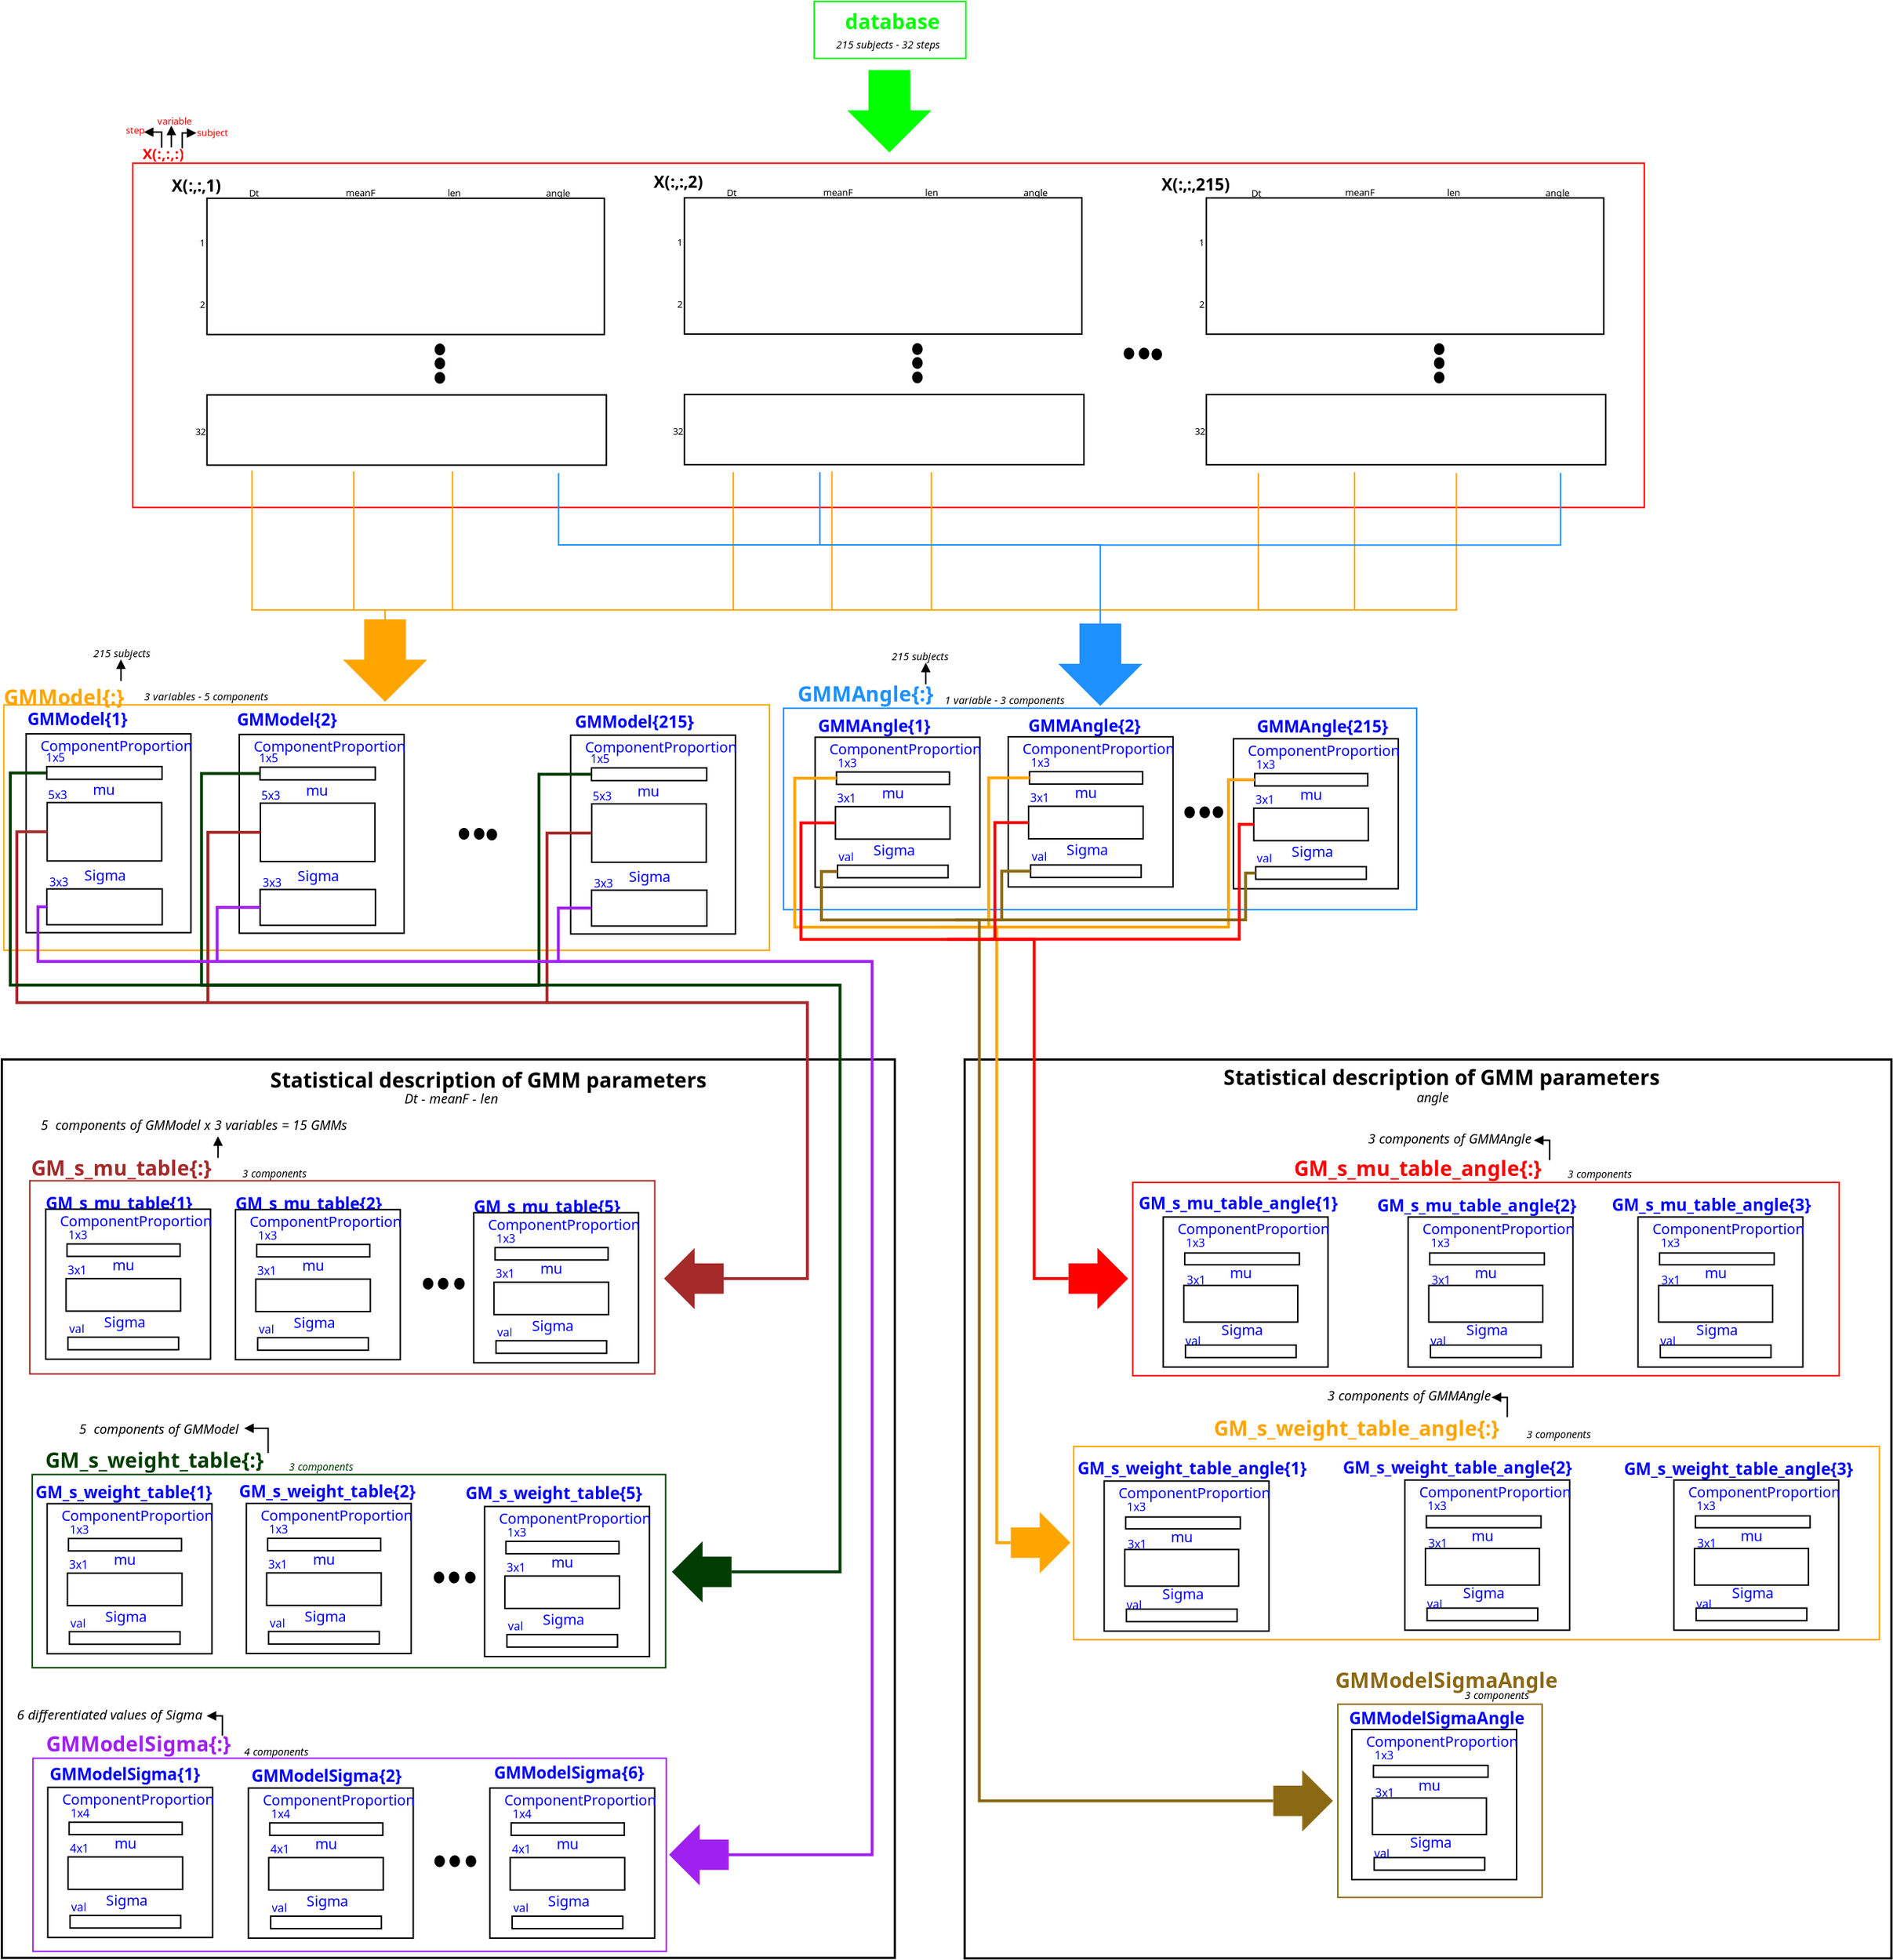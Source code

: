 <?xml version="1.0" encoding="UTF-8"?>
<dia:diagram xmlns:dia="http://www.lysator.liu.se/~alla/dia/">
  <dia:layer name="Background" visible="true" active="true">
    <dia:object type="Standard - Box" version="0" id="O0">
      <dia:attribute name="obj_pos">
        <dia:point val="4.119,34.821"/>
      </dia:attribute>
      <dia:attribute name="obj_bb">
        <dia:rectangle val="4.044,34.746;65.405,96.482"/>
      </dia:attribute>
      <dia:attribute name="elem_corner">
        <dia:point val="4.119,34.821"/>
      </dia:attribute>
      <dia:attribute name="elem_width">
        <dia:real val="61.211"/>
      </dia:attribute>
      <dia:attribute name="elem_height">
        <dia:real val="61.587"/>
      </dia:attribute>
      <dia:attribute name="border_width">
        <dia:real val="0.15"/>
      </dia:attribute>
      <dia:attribute name="show_background">
        <dia:boolean val="true"/>
      </dia:attribute>
    </dia:object>
    <dia:object type="Standard - Box" version="0" id="O1">
      <dia:attribute name="obj_pos">
        <dia:point val="13.1,-26.614"/>
      </dia:attribute>
      <dia:attribute name="obj_bb">
        <dia:rectangle val="13.05,-26.665;116.748,-2.965"/>
      </dia:attribute>
      <dia:attribute name="elem_corner">
        <dia:point val="13.1,-26.614"/>
      </dia:attribute>
      <dia:attribute name="elem_width">
        <dia:real val="103.598"/>
      </dia:attribute>
      <dia:attribute name="elem_height">
        <dia:real val="23.6"/>
      </dia:attribute>
      <dia:attribute name="border_width">
        <dia:real val="0.1"/>
      </dia:attribute>
      <dia:attribute name="border_color">
        <dia:color val="#ff0000"/>
      </dia:attribute>
      <dia:attribute name="show_background">
        <dia:boolean val="true"/>
      </dia:attribute>
    </dia:object>
    <dia:object type="Standard - Box" version="0" id="O2">
      <dia:attribute name="obj_pos">
        <dia:point val="59.799,-37.697"/>
      </dia:attribute>
      <dia:attribute name="obj_bb">
        <dia:rectangle val="59.749,-37.747;70.249,-33.747"/>
      </dia:attribute>
      <dia:attribute name="elem_corner">
        <dia:point val="59.799,-37.697"/>
      </dia:attribute>
      <dia:attribute name="elem_width">
        <dia:real val="10.4"/>
      </dia:attribute>
      <dia:attribute name="elem_height">
        <dia:real val="3.9"/>
      </dia:attribute>
      <dia:attribute name="border_width">
        <dia:real val="0.1"/>
      </dia:attribute>
      <dia:attribute name="border_color">
        <dia:color val="#00ff00"/>
      </dia:attribute>
      <dia:attribute name="show_background">
        <dia:boolean val="true"/>
      </dia:attribute>
    </dia:object>
    <dia:object type="Misc - Grid" version="0" id="O3">
      <dia:attribute name="obj_pos">
        <dia:point val="18.179,-24.207"/>
      </dia:attribute>
      <dia:attribute name="obj_bb">
        <dia:rectangle val="18.129,-24.257;45.469,-14.816"/>
      </dia:attribute>
      <dia:attribute name="meta">
        <dia:composite type="dict"/>
      </dia:attribute>
      <dia:attribute name="elem_corner">
        <dia:point val="18.179,-24.207"/>
      </dia:attribute>
      <dia:attribute name="elem_width">
        <dia:real val="27.24"/>
      </dia:attribute>
      <dia:attribute name="elem_height">
        <dia:real val="9.34"/>
      </dia:attribute>
      <dia:attribute name="line_width">
        <dia:real val="0.1"/>
      </dia:attribute>
      <dia:attribute name="line_colour">
        <dia:color val="#000000"/>
      </dia:attribute>
      <dia:attribute name="fill_colour">
        <dia:color val="#ffffff"/>
      </dia:attribute>
      <dia:attribute name="show_background">
        <dia:boolean val="true"/>
      </dia:attribute>
      <dia:attribute name="grid_rows">
        <dia:int val="2"/>
      </dia:attribute>
      <dia:attribute name="grid_cols">
        <dia:int val="4"/>
      </dia:attribute>
      <dia:attribute name="gridline_colour">
        <dia:color val="#7f7f7f"/>
      </dia:attribute>
      <dia:attribute name="gridline_width">
        <dia:real val="0.1"/>
      </dia:attribute>
    </dia:object>
    <dia:object type="Standard - Text" version="1" id="O4">
      <dia:attribute name="obj_pos">
        <dia:point val="13.768,-26.887"/>
      </dia:attribute>
      <dia:attribute name="obj_bb">
        <dia:rectangle val="13.768,-27.875;17.026,-26.682"/>
      </dia:attribute>
      <dia:attribute name="text">
        <dia:composite type="text">
          <dia:attribute name="string">
            <dia:string>#X(:,:,:)#</dia:string>
          </dia:attribute>
          <dia:attribute name="font">
            <dia:font family="sans" style="80" name="Helvetica-Bold"/>
          </dia:attribute>
          <dia:attribute name="height">
            <dia:real val="1.235"/>
          </dia:attribute>
          <dia:attribute name="pos">
            <dia:point val="13.768,-26.887"/>
          </dia:attribute>
          <dia:attribute name="color">
            <dia:color val="#ff0000"/>
          </dia:attribute>
          <dia:attribute name="alignment">
            <dia:enum val="0"/>
          </dia:attribute>
        </dia:composite>
      </dia:attribute>
      <dia:attribute name="valign">
        <dia:enum val="3"/>
      </dia:attribute>
    </dia:object>
    <dia:object type="Standard - ZigZagLine" version="1" id="O5">
      <dia:attribute name="obj_pos">
        <dia:point val="15.07,-27.67"/>
      </dia:attribute>
      <dia:attribute name="obj_bb">
        <dia:rectangle val="13.803,-29.073;15.12,-27.62"/>
      </dia:attribute>
      <dia:attribute name="orth_points">
        <dia:point val="15.07,-27.67"/>
        <dia:point val="15.07,-28.742"/>
        <dia:point val="13.915,-28.742"/>
      </dia:attribute>
      <dia:attribute name="orth_orient">
        <dia:enum val="1"/>
        <dia:enum val="0"/>
      </dia:attribute>
      <dia:attribute name="autorouting">
        <dia:boolean val="true"/>
      </dia:attribute>
      <dia:attribute name="end_arrow">
        <dia:enum val="3"/>
      </dia:attribute>
      <dia:attribute name="end_arrow_length">
        <dia:real val="0.5"/>
      </dia:attribute>
      <dia:attribute name="end_arrow_width">
        <dia:real val="0.5"/>
      </dia:attribute>
    </dia:object>
    <dia:object type="Standard - Text" version="1" id="O6">
      <dia:attribute name="obj_pos">
        <dia:point val="17.491,-28.466"/>
      </dia:attribute>
      <dia:attribute name="obj_bb">
        <dia:rectangle val="17.491,-29.106;19.516,-28.333"/>
      </dia:attribute>
      <dia:attribute name="text">
        <dia:composite type="text">
          <dia:attribute name="string">
            <dia:string>#subject#</dia:string>
          </dia:attribute>
          <dia:attribute name="font">
            <dia:font family="sans" style="0" name="Helvetica"/>
          </dia:attribute>
          <dia:attribute name="height">
            <dia:real val="0.8"/>
          </dia:attribute>
          <dia:attribute name="pos">
            <dia:point val="17.491,-28.466"/>
          </dia:attribute>
          <dia:attribute name="color">
            <dia:color val="#ff0000"/>
          </dia:attribute>
          <dia:attribute name="alignment">
            <dia:enum val="0"/>
          </dia:attribute>
        </dia:composite>
      </dia:attribute>
      <dia:attribute name="valign">
        <dia:enum val="3"/>
      </dia:attribute>
    </dia:object>
    <dia:object type="Standard - ZigZagLine" version="1" id="O7">
      <dia:attribute name="obj_pos">
        <dia:point val="16.482,-27.626"/>
      </dia:attribute>
      <dia:attribute name="obj_bb">
        <dia:rectangle val="16.432,-29.011;17.511,-27.576"/>
      </dia:attribute>
      <dia:attribute name="orth_points">
        <dia:point val="16.482,-27.626"/>
        <dia:point val="16.482,-28.68"/>
        <dia:point val="17.399,-28.68"/>
      </dia:attribute>
      <dia:attribute name="orth_orient">
        <dia:enum val="1"/>
        <dia:enum val="0"/>
      </dia:attribute>
      <dia:attribute name="autorouting">
        <dia:boolean val="true"/>
      </dia:attribute>
      <dia:attribute name="end_arrow">
        <dia:enum val="3"/>
      </dia:attribute>
      <dia:attribute name="end_arrow_length">
        <dia:real val="0.5"/>
      </dia:attribute>
      <dia:attribute name="end_arrow_width">
        <dia:real val="0.5"/>
      </dia:attribute>
    </dia:object>
    <dia:object type="Standard - Text" version="1" id="O8">
      <dia:attribute name="obj_pos">
        <dia:point val="14.779,-29.259"/>
      </dia:attribute>
      <dia:attribute name="obj_bb">
        <dia:rectangle val="14.779,-29.899;16.986,-29.127"/>
      </dia:attribute>
      <dia:attribute name="text">
        <dia:composite type="text">
          <dia:attribute name="string">
            <dia:string>#variable#</dia:string>
          </dia:attribute>
          <dia:attribute name="font">
            <dia:font family="sans" style="0" name="Helvetica"/>
          </dia:attribute>
          <dia:attribute name="height">
            <dia:real val="0.8"/>
          </dia:attribute>
          <dia:attribute name="pos">
            <dia:point val="14.779,-29.259"/>
          </dia:attribute>
          <dia:attribute name="color">
            <dia:color val="#ff0000"/>
          </dia:attribute>
          <dia:attribute name="alignment">
            <dia:enum val="0"/>
          </dia:attribute>
        </dia:composite>
      </dia:attribute>
      <dia:attribute name="valign">
        <dia:enum val="3"/>
      </dia:attribute>
    </dia:object>
    <dia:object type="Standard - Text" version="1" id="O9">
      <dia:attribute name="obj_pos">
        <dia:point val="21.072,-24.319"/>
      </dia:attribute>
      <dia:attribute name="obj_bb">
        <dia:rectangle val="21.072,-24.959;21.722,-24.186"/>
      </dia:attribute>
      <dia:attribute name="text">
        <dia:composite type="text">
          <dia:attribute name="string">
            <dia:string>#Dt#</dia:string>
          </dia:attribute>
          <dia:attribute name="font">
            <dia:font family="sans" style="0" name="Helvetica"/>
          </dia:attribute>
          <dia:attribute name="height">
            <dia:real val="0.8"/>
          </dia:attribute>
          <dia:attribute name="pos">
            <dia:point val="21.072,-24.319"/>
          </dia:attribute>
          <dia:attribute name="color">
            <dia:color val="#000000"/>
          </dia:attribute>
          <dia:attribute name="alignment">
            <dia:enum val="0"/>
          </dia:attribute>
        </dia:composite>
      </dia:attribute>
      <dia:attribute name="valign">
        <dia:enum val="3"/>
      </dia:attribute>
    </dia:object>
    <dia:object type="Standard - Text" version="1" id="O10">
      <dia:attribute name="obj_pos">
        <dia:point val="27.693,-24.348"/>
      </dia:attribute>
      <dia:attribute name="obj_bb">
        <dia:rectangle val="27.693,-24.988;29.595,-24.216"/>
      </dia:attribute>
      <dia:attribute name="text">
        <dia:composite type="text">
          <dia:attribute name="string">
            <dia:string>#meanF#</dia:string>
          </dia:attribute>
          <dia:attribute name="font">
            <dia:font family="sans" style="0" name="Helvetica"/>
          </dia:attribute>
          <dia:attribute name="height">
            <dia:real val="0.8"/>
          </dia:attribute>
          <dia:attribute name="pos">
            <dia:point val="27.693,-24.348"/>
          </dia:attribute>
          <dia:attribute name="color">
            <dia:color val="#000000"/>
          </dia:attribute>
          <dia:attribute name="alignment">
            <dia:enum val="0"/>
          </dia:attribute>
        </dia:composite>
      </dia:attribute>
      <dia:attribute name="valign">
        <dia:enum val="3"/>
      </dia:attribute>
    </dia:object>
    <dia:object type="Standard - Text" version="1" id="O11">
      <dia:attribute name="obj_pos">
        <dia:point val="34.679,-24.335"/>
      </dia:attribute>
      <dia:attribute name="obj_bb">
        <dia:rectangle val="34.679,-24.975;35.522,-24.202"/>
      </dia:attribute>
      <dia:attribute name="text">
        <dia:composite type="text">
          <dia:attribute name="string">
            <dia:string>#len#</dia:string>
          </dia:attribute>
          <dia:attribute name="font">
            <dia:font family="sans" style="0" name="Helvetica"/>
          </dia:attribute>
          <dia:attribute name="height">
            <dia:real val="0.8"/>
          </dia:attribute>
          <dia:attribute name="pos">
            <dia:point val="34.679,-24.335"/>
          </dia:attribute>
          <dia:attribute name="color">
            <dia:color val="#000000"/>
          </dia:attribute>
          <dia:attribute name="alignment">
            <dia:enum val="0"/>
          </dia:attribute>
        </dia:composite>
      </dia:attribute>
      <dia:attribute name="valign">
        <dia:enum val="3"/>
      </dia:attribute>
    </dia:object>
    <dia:object type="Standard - Text" version="1" id="O12">
      <dia:attribute name="obj_pos">
        <dia:point val="41.419,-24.319"/>
      </dia:attribute>
      <dia:attribute name="obj_bb">
        <dia:rectangle val="41.419,-24.959;42.951,-24.186"/>
      </dia:attribute>
      <dia:attribute name="text">
        <dia:composite type="text">
          <dia:attribute name="string">
            <dia:string>#angle#</dia:string>
          </dia:attribute>
          <dia:attribute name="font">
            <dia:font family="sans" style="0" name="Helvetica"/>
          </dia:attribute>
          <dia:attribute name="height">
            <dia:real val="0.8"/>
          </dia:attribute>
          <dia:attribute name="pos">
            <dia:point val="41.419,-24.319"/>
          </dia:attribute>
          <dia:attribute name="color">
            <dia:color val="#000000"/>
          </dia:attribute>
          <dia:attribute name="alignment">
            <dia:enum val="0"/>
          </dia:attribute>
        </dia:composite>
      </dia:attribute>
      <dia:attribute name="valign">
        <dia:enum val="3"/>
      </dia:attribute>
    </dia:object>
    <dia:object type="Standard - Text" version="1" id="O13">
      <dia:attribute name="obj_pos">
        <dia:point val="17.683,-20.916"/>
      </dia:attribute>
      <dia:attribute name="obj_bb">
        <dia:rectangle val="17.683,-21.556;18.033,-20.783"/>
      </dia:attribute>
      <dia:attribute name="text">
        <dia:composite type="text">
          <dia:attribute name="string">
            <dia:string>#1#</dia:string>
          </dia:attribute>
          <dia:attribute name="font">
            <dia:font family="sans" style="0" name="Helvetica"/>
          </dia:attribute>
          <dia:attribute name="height">
            <dia:real val="0.8"/>
          </dia:attribute>
          <dia:attribute name="pos">
            <dia:point val="17.683,-20.916"/>
          </dia:attribute>
          <dia:attribute name="color">
            <dia:color val="#000000"/>
          </dia:attribute>
          <dia:attribute name="alignment">
            <dia:enum val="0"/>
          </dia:attribute>
        </dia:composite>
      </dia:attribute>
      <dia:attribute name="valign">
        <dia:enum val="3"/>
      </dia:attribute>
    </dia:object>
    <dia:object type="Standard - Text" version="1" id="O14">
      <dia:attribute name="obj_pos">
        <dia:point val="17.694,-16.68"/>
      </dia:attribute>
      <dia:attribute name="obj_bb">
        <dia:rectangle val="17.694,-17.32;18.044,-16.547"/>
      </dia:attribute>
      <dia:attribute name="text">
        <dia:composite type="text">
          <dia:attribute name="string">
            <dia:string>#2#</dia:string>
          </dia:attribute>
          <dia:attribute name="font">
            <dia:font family="sans" style="0" name="Helvetica"/>
          </dia:attribute>
          <dia:attribute name="height">
            <dia:real val="0.8"/>
          </dia:attribute>
          <dia:attribute name="pos">
            <dia:point val="17.694,-16.68"/>
          </dia:attribute>
          <dia:attribute name="color">
            <dia:color val="#000000"/>
          </dia:attribute>
          <dia:attribute name="alignment">
            <dia:enum val="0"/>
          </dia:attribute>
        </dia:composite>
      </dia:attribute>
      <dia:attribute name="valign">
        <dia:enum val="3"/>
      </dia:attribute>
    </dia:object>
    <dia:object type="Standard - Text" version="1" id="O15">
      <dia:attribute name="obj_pos">
        <dia:point val="12.613,-28.635"/>
      </dia:attribute>
      <dia:attribute name="obj_bb">
        <dia:rectangle val="12.613,-29.275;13.806,-28.503"/>
      </dia:attribute>
      <dia:attribute name="text">
        <dia:composite type="text">
          <dia:attribute name="string">
            <dia:string>#step#</dia:string>
          </dia:attribute>
          <dia:attribute name="font">
            <dia:font family="sans" style="0" name="Helvetica"/>
          </dia:attribute>
          <dia:attribute name="height">
            <dia:real val="0.8"/>
          </dia:attribute>
          <dia:attribute name="pos">
            <dia:point val="12.613,-28.635"/>
          </dia:attribute>
          <dia:attribute name="color">
            <dia:color val="#ff0000"/>
          </dia:attribute>
          <dia:attribute name="alignment">
            <dia:enum val="0"/>
          </dia:attribute>
        </dia:composite>
      </dia:attribute>
      <dia:attribute name="valign">
        <dia:enum val="3"/>
      </dia:attribute>
    </dia:object>
    <dia:object type="Standard - Line" version="0" id="O16">
      <dia:attribute name="obj_pos">
        <dia:point val="15.738,-27.699"/>
      </dia:attribute>
      <dia:attribute name="obj_bb">
        <dia:rectangle val="15.407,-29.238;16.069,-27.649"/>
      </dia:attribute>
      <dia:attribute name="conn_endpoints">
        <dia:point val="15.738,-27.699"/>
        <dia:point val="15.738,-29.126"/>
      </dia:attribute>
      <dia:attribute name="numcp">
        <dia:int val="1"/>
      </dia:attribute>
      <dia:attribute name="end_arrow">
        <dia:enum val="3"/>
      </dia:attribute>
      <dia:attribute name="end_arrow_length">
        <dia:real val="0.5"/>
      </dia:attribute>
      <dia:attribute name="end_arrow_width">
        <dia:real val="0.5"/>
      </dia:attribute>
    </dia:object>
    <dia:object type="Standard - Text" version="1" id="O17">
      <dia:attribute name="obj_pos">
        <dia:point val="61.915,-35.795"/>
      </dia:attribute>
      <dia:attribute name="obj_bb">
        <dia:rectangle val="61.915,-37.205;68.375,-35.505"/>
      </dia:attribute>
      <dia:attribute name="text">
        <dia:composite type="text">
          <dia:attribute name="string">
            <dia:string>#database#</dia:string>
          </dia:attribute>
          <dia:attribute name="font">
            <dia:font family="sans" style="80" name="Helvetica-Bold"/>
          </dia:attribute>
          <dia:attribute name="height">
            <dia:real val="1.764"/>
          </dia:attribute>
          <dia:attribute name="pos">
            <dia:point val="61.915,-35.795"/>
          </dia:attribute>
          <dia:attribute name="color">
            <dia:color val="#00ff00"/>
          </dia:attribute>
          <dia:attribute name="alignment">
            <dia:enum val="0"/>
          </dia:attribute>
        </dia:composite>
      </dia:attribute>
      <dia:attribute name="valign">
        <dia:enum val="3"/>
      </dia:attribute>
    </dia:object>
    <dia:object type="Geometric - Down Arrow" version="1" id="O18">
      <dia:attribute name="obj_pos">
        <dia:point val="62.189,-32.943"/>
      </dia:attribute>
      <dia:attribute name="obj_bb">
        <dia:rectangle val="62.068,-32.993;67.838,-27.345"/>
      </dia:attribute>
      <dia:attribute name="meta">
        <dia:composite type="dict"/>
      </dia:attribute>
      <dia:attribute name="elem_corner">
        <dia:point val="62.189,-32.943"/>
      </dia:attribute>
      <dia:attribute name="elem_width">
        <dia:real val="5.528"/>
      </dia:attribute>
      <dia:attribute name="elem_height">
        <dia:real val="5.528"/>
      </dia:attribute>
      <dia:attribute name="line_width">
        <dia:real val="0.1"/>
      </dia:attribute>
      <dia:attribute name="line_colour">
        <dia:color val="#00ff00"/>
      </dia:attribute>
      <dia:attribute name="fill_colour">
        <dia:color val="#00ff00"/>
      </dia:attribute>
      <dia:attribute name="show_background">
        <dia:boolean val="true"/>
      </dia:attribute>
      <dia:attribute name="line_style">
        <dia:enum val="0"/>
        <dia:real val="1"/>
      </dia:attribute>
      <dia:attribute name="flip_horizontal">
        <dia:boolean val="false"/>
      </dia:attribute>
      <dia:attribute name="flip_vertical">
        <dia:boolean val="false"/>
      </dia:attribute>
      <dia:attribute name="subscale">
        <dia:real val="1"/>
      </dia:attribute>
    </dia:object>
    <dia:object type="Standard - Ellipse" version="0" id="O19">
      <dia:attribute name="obj_pos">
        <dia:point val="33.833,-14.195"/>
      </dia:attribute>
      <dia:attribute name="obj_bb">
        <dia:rectangle val="33.783,-14.245;34.504,-13.438"/>
      </dia:attribute>
      <dia:attribute name="elem_corner">
        <dia:point val="33.833,-14.195"/>
      </dia:attribute>
      <dia:attribute name="elem_width">
        <dia:real val="0.621"/>
      </dia:attribute>
      <dia:attribute name="elem_height">
        <dia:real val="0.707"/>
      </dia:attribute>
      <dia:attribute name="border_width">
        <dia:real val="0.1"/>
      </dia:attribute>
      <dia:attribute name="inner_color">
        <dia:color val="#000000"/>
      </dia:attribute>
    </dia:object>
    <dia:object type="Standard - Ellipse" version="0" id="O20">
      <dia:attribute name="obj_pos">
        <dia:point val="33.833,-13.24"/>
      </dia:attribute>
      <dia:attribute name="obj_bb">
        <dia:rectangle val="33.783,-13.29;34.504,-12.483"/>
      </dia:attribute>
      <dia:attribute name="elem_corner">
        <dia:point val="33.833,-13.24"/>
      </dia:attribute>
      <dia:attribute name="elem_width">
        <dia:real val="0.621"/>
      </dia:attribute>
      <dia:attribute name="elem_height">
        <dia:real val="0.707"/>
      </dia:attribute>
      <dia:attribute name="border_width">
        <dia:real val="0.1"/>
      </dia:attribute>
      <dia:attribute name="inner_color">
        <dia:color val="#000000"/>
      </dia:attribute>
    </dia:object>
    <dia:object type="Standard - Ellipse" version="0" id="O21">
      <dia:attribute name="obj_pos">
        <dia:point val="33.833,-12.25"/>
      </dia:attribute>
      <dia:attribute name="obj_bb">
        <dia:rectangle val="33.783,-12.3;34.504,-11.493"/>
      </dia:attribute>
      <dia:attribute name="elem_corner">
        <dia:point val="33.833,-12.25"/>
      </dia:attribute>
      <dia:attribute name="elem_width">
        <dia:real val="0.621"/>
      </dia:attribute>
      <dia:attribute name="elem_height">
        <dia:real val="0.707"/>
      </dia:attribute>
      <dia:attribute name="border_width">
        <dia:real val="0.1"/>
      </dia:attribute>
      <dia:attribute name="inner_color">
        <dia:color val="#000000"/>
      </dia:attribute>
    </dia:object>
    <dia:object type="Misc - Grid" version="0" id="O22">
      <dia:attribute name="obj_pos">
        <dia:point val="18.18,-10.725"/>
      </dia:attribute>
      <dia:attribute name="obj_bb">
        <dia:rectangle val="18.13,-10.775;45.606,-5.867"/>
      </dia:attribute>
      <dia:attribute name="meta">
        <dia:composite type="dict"/>
      </dia:attribute>
      <dia:attribute name="elem_corner">
        <dia:point val="18.18,-10.725"/>
      </dia:attribute>
      <dia:attribute name="elem_width">
        <dia:real val="27.377"/>
      </dia:attribute>
      <dia:attribute name="elem_height">
        <dia:real val="4.808"/>
      </dia:attribute>
      <dia:attribute name="line_width">
        <dia:real val="0.1"/>
      </dia:attribute>
      <dia:attribute name="line_colour">
        <dia:color val="#000000"/>
      </dia:attribute>
      <dia:attribute name="fill_colour">
        <dia:color val="#ffffff"/>
      </dia:attribute>
      <dia:attribute name="show_background">
        <dia:boolean val="true"/>
      </dia:attribute>
      <dia:attribute name="grid_rows">
        <dia:int val="1"/>
      </dia:attribute>
      <dia:attribute name="grid_cols">
        <dia:int val="4"/>
      </dia:attribute>
      <dia:attribute name="gridline_colour">
        <dia:color val="#7f7f7f"/>
      </dia:attribute>
      <dia:attribute name="gridline_width">
        <dia:real val="0.1"/>
      </dia:attribute>
    </dia:object>
    <dia:object type="Standard - Text" version="1" id="O23">
      <dia:attribute name="obj_pos">
        <dia:point val="17.392,-7.973"/>
      </dia:attribute>
      <dia:attribute name="obj_bb">
        <dia:rectangle val="17.392,-8.613;18.093,-7.841"/>
      </dia:attribute>
      <dia:attribute name="text">
        <dia:composite type="text">
          <dia:attribute name="string">
            <dia:string>#32#</dia:string>
          </dia:attribute>
          <dia:attribute name="font">
            <dia:font family="sans" style="0" name="Helvetica"/>
          </dia:attribute>
          <dia:attribute name="height">
            <dia:real val="0.8"/>
          </dia:attribute>
          <dia:attribute name="pos">
            <dia:point val="17.392,-7.973"/>
          </dia:attribute>
          <dia:attribute name="color">
            <dia:color val="#000000"/>
          </dia:attribute>
          <dia:attribute name="alignment">
            <dia:enum val="0"/>
          </dia:attribute>
        </dia:composite>
      </dia:attribute>
      <dia:attribute name="valign">
        <dia:enum val="3"/>
      </dia:attribute>
    </dia:object>
    <dia:object type="Standard - Text" version="1" id="O24">
      <dia:attribute name="obj_pos">
        <dia:point val="15.76,-24.66"/>
      </dia:attribute>
      <dia:attribute name="obj_bb">
        <dia:rectangle val="15.76,-25.79;19.802,-24.428"/>
      </dia:attribute>
      <dia:attribute name="text">
        <dia:composite type="text">
          <dia:attribute name="string">
            <dia:string>#X(:,:,1)#</dia:string>
          </dia:attribute>
          <dia:attribute name="font">
            <dia:font family="sans" style="80" name="Helvetica-Bold"/>
          </dia:attribute>
          <dia:attribute name="height">
            <dia:real val="1.411"/>
          </dia:attribute>
          <dia:attribute name="pos">
            <dia:point val="15.76,-24.66"/>
          </dia:attribute>
          <dia:attribute name="color">
            <dia:color val="#000000"/>
          </dia:attribute>
          <dia:attribute name="alignment">
            <dia:enum val="0"/>
          </dia:attribute>
        </dia:composite>
      </dia:attribute>
      <dia:attribute name="valign">
        <dia:enum val="3"/>
      </dia:attribute>
    </dia:object>
    <dia:object type="Misc - Grid" version="0" id="O25">
      <dia:attribute name="obj_pos">
        <dia:point val="50.908,-24.236"/>
      </dia:attribute>
      <dia:attribute name="obj_bb">
        <dia:rectangle val="50.858,-24.286;78.198,-14.845"/>
      </dia:attribute>
      <dia:attribute name="meta">
        <dia:composite type="dict"/>
      </dia:attribute>
      <dia:attribute name="elem_corner">
        <dia:point val="50.908,-24.236"/>
      </dia:attribute>
      <dia:attribute name="elem_width">
        <dia:real val="27.24"/>
      </dia:attribute>
      <dia:attribute name="elem_height">
        <dia:real val="9.34"/>
      </dia:attribute>
      <dia:attribute name="line_width">
        <dia:real val="0.1"/>
      </dia:attribute>
      <dia:attribute name="line_colour">
        <dia:color val="#000000"/>
      </dia:attribute>
      <dia:attribute name="fill_colour">
        <dia:color val="#ffffff"/>
      </dia:attribute>
      <dia:attribute name="show_background">
        <dia:boolean val="true"/>
      </dia:attribute>
      <dia:attribute name="grid_rows">
        <dia:int val="2"/>
      </dia:attribute>
      <dia:attribute name="grid_cols">
        <dia:int val="4"/>
      </dia:attribute>
      <dia:attribute name="gridline_colour">
        <dia:color val="#7f7f7f"/>
      </dia:attribute>
      <dia:attribute name="gridline_width">
        <dia:real val="0.1"/>
      </dia:attribute>
    </dia:object>
    <dia:object type="Standard - Text" version="1" id="O26">
      <dia:attribute name="obj_pos">
        <dia:point val="53.801,-24.348"/>
      </dia:attribute>
      <dia:attribute name="obj_bb">
        <dia:rectangle val="53.801,-24.988;54.451,-24.215"/>
      </dia:attribute>
      <dia:attribute name="text">
        <dia:composite type="text">
          <dia:attribute name="string">
            <dia:string>#Dt#</dia:string>
          </dia:attribute>
          <dia:attribute name="font">
            <dia:font family="sans" style="0" name="Helvetica"/>
          </dia:attribute>
          <dia:attribute name="height">
            <dia:real val="0.8"/>
          </dia:attribute>
          <dia:attribute name="pos">
            <dia:point val="53.801,-24.348"/>
          </dia:attribute>
          <dia:attribute name="color">
            <dia:color val="#000000"/>
          </dia:attribute>
          <dia:attribute name="alignment">
            <dia:enum val="0"/>
          </dia:attribute>
        </dia:composite>
      </dia:attribute>
      <dia:attribute name="valign">
        <dia:enum val="3"/>
      </dia:attribute>
    </dia:object>
    <dia:object type="Standard - Text" version="1" id="O27">
      <dia:attribute name="obj_pos">
        <dia:point val="60.422,-24.377"/>
      </dia:attribute>
      <dia:attribute name="obj_bb">
        <dia:rectangle val="60.422,-25.017;62.324,-24.245"/>
      </dia:attribute>
      <dia:attribute name="text">
        <dia:composite type="text">
          <dia:attribute name="string">
            <dia:string>#meanF#</dia:string>
          </dia:attribute>
          <dia:attribute name="font">
            <dia:font family="sans" style="0" name="Helvetica"/>
          </dia:attribute>
          <dia:attribute name="height">
            <dia:real val="0.8"/>
          </dia:attribute>
          <dia:attribute name="pos">
            <dia:point val="60.422,-24.377"/>
          </dia:attribute>
          <dia:attribute name="color">
            <dia:color val="#000000"/>
          </dia:attribute>
          <dia:attribute name="alignment">
            <dia:enum val="0"/>
          </dia:attribute>
        </dia:composite>
      </dia:attribute>
      <dia:attribute name="valign">
        <dia:enum val="3"/>
      </dia:attribute>
    </dia:object>
    <dia:object type="Standard - Text" version="1" id="O28">
      <dia:attribute name="obj_pos">
        <dia:point val="67.409,-24.364"/>
      </dia:attribute>
      <dia:attribute name="obj_bb">
        <dia:rectangle val="67.409,-25.004;68.251,-24.231"/>
      </dia:attribute>
      <dia:attribute name="text">
        <dia:composite type="text">
          <dia:attribute name="string">
            <dia:string>#len#</dia:string>
          </dia:attribute>
          <dia:attribute name="font">
            <dia:font family="sans" style="0" name="Helvetica"/>
          </dia:attribute>
          <dia:attribute name="height">
            <dia:real val="0.8"/>
          </dia:attribute>
          <dia:attribute name="pos">
            <dia:point val="67.409,-24.364"/>
          </dia:attribute>
          <dia:attribute name="color">
            <dia:color val="#000000"/>
          </dia:attribute>
          <dia:attribute name="alignment">
            <dia:enum val="0"/>
          </dia:attribute>
        </dia:composite>
      </dia:attribute>
      <dia:attribute name="valign">
        <dia:enum val="3"/>
      </dia:attribute>
    </dia:object>
    <dia:object type="Standard - Text" version="1" id="O29">
      <dia:attribute name="obj_pos">
        <dia:point val="74.148,-24.348"/>
      </dia:attribute>
      <dia:attribute name="obj_bb">
        <dia:rectangle val="74.148,-24.988;75.68,-24.215"/>
      </dia:attribute>
      <dia:attribute name="text">
        <dia:composite type="text">
          <dia:attribute name="string">
            <dia:string>#angle#</dia:string>
          </dia:attribute>
          <dia:attribute name="font">
            <dia:font family="sans" style="0" name="Helvetica"/>
          </dia:attribute>
          <dia:attribute name="height">
            <dia:real val="0.8"/>
          </dia:attribute>
          <dia:attribute name="pos">
            <dia:point val="74.148,-24.348"/>
          </dia:attribute>
          <dia:attribute name="color">
            <dia:color val="#000000"/>
          </dia:attribute>
          <dia:attribute name="alignment">
            <dia:enum val="0"/>
          </dia:attribute>
        </dia:composite>
      </dia:attribute>
      <dia:attribute name="valign">
        <dia:enum val="3"/>
      </dia:attribute>
    </dia:object>
    <dia:object type="Standard - Text" version="1" id="O30">
      <dia:attribute name="obj_pos">
        <dia:point val="50.412,-20.945"/>
      </dia:attribute>
      <dia:attribute name="obj_bb">
        <dia:rectangle val="50.412,-21.585;50.762,-20.812"/>
      </dia:attribute>
      <dia:attribute name="text">
        <dia:composite type="text">
          <dia:attribute name="string">
            <dia:string>#1#</dia:string>
          </dia:attribute>
          <dia:attribute name="font">
            <dia:font family="sans" style="0" name="Helvetica"/>
          </dia:attribute>
          <dia:attribute name="height">
            <dia:real val="0.8"/>
          </dia:attribute>
          <dia:attribute name="pos">
            <dia:point val="50.412,-20.945"/>
          </dia:attribute>
          <dia:attribute name="color">
            <dia:color val="#000000"/>
          </dia:attribute>
          <dia:attribute name="alignment">
            <dia:enum val="0"/>
          </dia:attribute>
        </dia:composite>
      </dia:attribute>
      <dia:attribute name="valign">
        <dia:enum val="3"/>
      </dia:attribute>
    </dia:object>
    <dia:object type="Standard - Text" version="1" id="O31">
      <dia:attribute name="obj_pos">
        <dia:point val="50.423,-16.709"/>
      </dia:attribute>
      <dia:attribute name="obj_bb">
        <dia:rectangle val="50.423,-17.349;50.773,-16.576"/>
      </dia:attribute>
      <dia:attribute name="text">
        <dia:composite type="text">
          <dia:attribute name="string">
            <dia:string>#2#</dia:string>
          </dia:attribute>
          <dia:attribute name="font">
            <dia:font family="sans" style="0" name="Helvetica"/>
          </dia:attribute>
          <dia:attribute name="height">
            <dia:real val="0.8"/>
          </dia:attribute>
          <dia:attribute name="pos">
            <dia:point val="50.423,-16.709"/>
          </dia:attribute>
          <dia:attribute name="color">
            <dia:color val="#000000"/>
          </dia:attribute>
          <dia:attribute name="alignment">
            <dia:enum val="0"/>
          </dia:attribute>
        </dia:composite>
      </dia:attribute>
      <dia:attribute name="valign">
        <dia:enum val="3"/>
      </dia:attribute>
    </dia:object>
    <dia:object type="Standard - Ellipse" version="0" id="O32">
      <dia:attribute name="obj_pos">
        <dia:point val="66.562,-14.224"/>
      </dia:attribute>
      <dia:attribute name="obj_bb">
        <dia:rectangle val="66.512,-14.274;67.233,-13.466"/>
      </dia:attribute>
      <dia:attribute name="elem_corner">
        <dia:point val="66.562,-14.224"/>
      </dia:attribute>
      <dia:attribute name="elem_width">
        <dia:real val="0.621"/>
      </dia:attribute>
      <dia:attribute name="elem_height">
        <dia:real val="0.707"/>
      </dia:attribute>
      <dia:attribute name="border_width">
        <dia:real val="0.1"/>
      </dia:attribute>
      <dia:attribute name="inner_color">
        <dia:color val="#000000"/>
      </dia:attribute>
    </dia:object>
    <dia:object type="Standard - Ellipse" version="0" id="O33">
      <dia:attribute name="obj_pos">
        <dia:point val="66.562,-13.269"/>
      </dia:attribute>
      <dia:attribute name="obj_bb">
        <dia:rectangle val="66.512,-13.319;67.233,-12.512"/>
      </dia:attribute>
      <dia:attribute name="elem_corner">
        <dia:point val="66.562,-13.269"/>
      </dia:attribute>
      <dia:attribute name="elem_width">
        <dia:real val="0.621"/>
      </dia:attribute>
      <dia:attribute name="elem_height">
        <dia:real val="0.707"/>
      </dia:attribute>
      <dia:attribute name="border_width">
        <dia:real val="0.1"/>
      </dia:attribute>
      <dia:attribute name="inner_color">
        <dia:color val="#000000"/>
      </dia:attribute>
    </dia:object>
    <dia:object type="Standard - Ellipse" version="0" id="O34">
      <dia:attribute name="obj_pos">
        <dia:point val="66.562,-12.279"/>
      </dia:attribute>
      <dia:attribute name="obj_bb">
        <dia:rectangle val="66.512,-12.329;67.233,-11.522"/>
      </dia:attribute>
      <dia:attribute name="elem_corner">
        <dia:point val="66.562,-12.279"/>
      </dia:attribute>
      <dia:attribute name="elem_width">
        <dia:real val="0.621"/>
      </dia:attribute>
      <dia:attribute name="elem_height">
        <dia:real val="0.707"/>
      </dia:attribute>
      <dia:attribute name="border_width">
        <dia:real val="0.1"/>
      </dia:attribute>
      <dia:attribute name="inner_color">
        <dia:color val="#000000"/>
      </dia:attribute>
    </dia:object>
    <dia:object type="Misc - Grid" version="0" id="O35">
      <dia:attribute name="obj_pos">
        <dia:point val="50.909,-10.754"/>
      </dia:attribute>
      <dia:attribute name="obj_bb">
        <dia:rectangle val="50.859,-10.804;78.336,-5.896"/>
      </dia:attribute>
      <dia:attribute name="meta">
        <dia:composite type="dict"/>
      </dia:attribute>
      <dia:attribute name="elem_corner">
        <dia:point val="50.909,-10.754"/>
      </dia:attribute>
      <dia:attribute name="elem_width">
        <dia:real val="27.377"/>
      </dia:attribute>
      <dia:attribute name="elem_height">
        <dia:real val="4.808"/>
      </dia:attribute>
      <dia:attribute name="line_width">
        <dia:real val="0.1"/>
      </dia:attribute>
      <dia:attribute name="line_colour">
        <dia:color val="#000000"/>
      </dia:attribute>
      <dia:attribute name="fill_colour">
        <dia:color val="#ffffff"/>
      </dia:attribute>
      <dia:attribute name="show_background">
        <dia:boolean val="true"/>
      </dia:attribute>
      <dia:attribute name="grid_rows">
        <dia:int val="1"/>
      </dia:attribute>
      <dia:attribute name="grid_cols">
        <dia:int val="4"/>
      </dia:attribute>
      <dia:attribute name="gridline_colour">
        <dia:color val="#7f7f7f"/>
      </dia:attribute>
      <dia:attribute name="gridline_width">
        <dia:real val="0.1"/>
      </dia:attribute>
    </dia:object>
    <dia:object type="Standard - Text" version="1" id="O36">
      <dia:attribute name="obj_pos">
        <dia:point val="50.122,-8.002"/>
      </dia:attribute>
      <dia:attribute name="obj_bb">
        <dia:rectangle val="50.122,-8.642;50.822,-7.87"/>
      </dia:attribute>
      <dia:attribute name="text">
        <dia:composite type="text">
          <dia:attribute name="string">
            <dia:string>#32#</dia:string>
          </dia:attribute>
          <dia:attribute name="font">
            <dia:font family="sans" style="0" name="Helvetica"/>
          </dia:attribute>
          <dia:attribute name="height">
            <dia:real val="0.8"/>
          </dia:attribute>
          <dia:attribute name="pos">
            <dia:point val="50.122,-8.002"/>
          </dia:attribute>
          <dia:attribute name="color">
            <dia:color val="#000000"/>
          </dia:attribute>
          <dia:attribute name="alignment">
            <dia:enum val="0"/>
          </dia:attribute>
        </dia:composite>
      </dia:attribute>
      <dia:attribute name="valign">
        <dia:enum val="3"/>
      </dia:attribute>
    </dia:object>
    <dia:object type="Standard - Text" version="1" id="O37">
      <dia:attribute name="obj_pos">
        <dia:point val="48.788,-24.918"/>
      </dia:attribute>
      <dia:attribute name="obj_bb">
        <dia:rectangle val="48.788,-26.047;52.831,-24.685"/>
      </dia:attribute>
      <dia:attribute name="text">
        <dia:composite type="text">
          <dia:attribute name="string">
            <dia:string>#X(:,:,2)#</dia:string>
          </dia:attribute>
          <dia:attribute name="font">
            <dia:font family="sans" style="80" name="Helvetica-Bold"/>
          </dia:attribute>
          <dia:attribute name="height">
            <dia:real val="1.411"/>
          </dia:attribute>
          <dia:attribute name="pos">
            <dia:point val="48.788,-24.918"/>
          </dia:attribute>
          <dia:attribute name="color">
            <dia:color val="#000000"/>
          </dia:attribute>
          <dia:attribute name="alignment">
            <dia:enum val="0"/>
          </dia:attribute>
        </dia:composite>
      </dia:attribute>
      <dia:attribute name="valign">
        <dia:enum val="3"/>
      </dia:attribute>
    </dia:object>
    <dia:object type="Standard - Ellipse" version="0" id="O38">
      <dia:attribute name="obj_pos">
        <dia:point val="81.063,-13.919"/>
      </dia:attribute>
      <dia:attribute name="obj_bb">
        <dia:rectangle val="81.013,-13.969;81.734,-13.162"/>
      </dia:attribute>
      <dia:attribute name="elem_corner">
        <dia:point val="81.063,-13.919"/>
      </dia:attribute>
      <dia:attribute name="elem_width">
        <dia:real val="0.621"/>
      </dia:attribute>
      <dia:attribute name="elem_height">
        <dia:real val="0.707"/>
      </dia:attribute>
      <dia:attribute name="border_width">
        <dia:real val="0.1"/>
      </dia:attribute>
      <dia:attribute name="inner_color">
        <dia:color val="#000000"/>
      </dia:attribute>
    </dia:object>
    <dia:object type="Standard - Ellipse" version="0" id="O39">
      <dia:attribute name="obj_pos">
        <dia:point val="82.099,-13.919"/>
      </dia:attribute>
      <dia:attribute name="obj_bb">
        <dia:rectangle val="82.049,-13.969;82.77,-13.162"/>
      </dia:attribute>
      <dia:attribute name="elem_corner">
        <dia:point val="82.099,-13.919"/>
      </dia:attribute>
      <dia:attribute name="elem_width">
        <dia:real val="0.621"/>
      </dia:attribute>
      <dia:attribute name="elem_height">
        <dia:real val="0.707"/>
      </dia:attribute>
      <dia:attribute name="border_width">
        <dia:real val="0.1"/>
      </dia:attribute>
      <dia:attribute name="inner_color">
        <dia:color val="#000000"/>
      </dia:attribute>
    </dia:object>
    <dia:object type="Standard - Ellipse" version="0" id="O40">
      <dia:attribute name="obj_pos">
        <dia:point val="82.971,-13.864"/>
      </dia:attribute>
      <dia:attribute name="obj_bb">
        <dia:rectangle val="82.921,-13.914;83.642,-13.107"/>
      </dia:attribute>
      <dia:attribute name="elem_corner">
        <dia:point val="82.971,-13.864"/>
      </dia:attribute>
      <dia:attribute name="elem_width">
        <dia:real val="0.621"/>
      </dia:attribute>
      <dia:attribute name="elem_height">
        <dia:real val="0.707"/>
      </dia:attribute>
      <dia:attribute name="border_width">
        <dia:real val="0.1"/>
      </dia:attribute>
      <dia:attribute name="inner_color">
        <dia:color val="#000000"/>
      </dia:attribute>
    </dia:object>
    <dia:object type="Misc - Grid" version="0" id="O41">
      <dia:attribute name="obj_pos">
        <dia:point val="86.677,-24.229"/>
      </dia:attribute>
      <dia:attribute name="obj_bb">
        <dia:rectangle val="86.627,-24.279;113.967,-14.838"/>
      </dia:attribute>
      <dia:attribute name="meta">
        <dia:composite type="dict"/>
      </dia:attribute>
      <dia:attribute name="elem_corner">
        <dia:point val="86.677,-24.229"/>
      </dia:attribute>
      <dia:attribute name="elem_width">
        <dia:real val="27.24"/>
      </dia:attribute>
      <dia:attribute name="elem_height">
        <dia:real val="9.34"/>
      </dia:attribute>
      <dia:attribute name="line_width">
        <dia:real val="0.1"/>
      </dia:attribute>
      <dia:attribute name="line_colour">
        <dia:color val="#000000"/>
      </dia:attribute>
      <dia:attribute name="fill_colour">
        <dia:color val="#ffffff"/>
      </dia:attribute>
      <dia:attribute name="show_background">
        <dia:boolean val="true"/>
      </dia:attribute>
      <dia:attribute name="grid_rows">
        <dia:int val="2"/>
      </dia:attribute>
      <dia:attribute name="grid_cols">
        <dia:int val="4"/>
      </dia:attribute>
      <dia:attribute name="gridline_colour">
        <dia:color val="#7f7f7f"/>
      </dia:attribute>
      <dia:attribute name="gridline_width">
        <dia:real val="0.1"/>
      </dia:attribute>
    </dia:object>
    <dia:object type="Standard - Text" version="1" id="O42">
      <dia:attribute name="obj_pos">
        <dia:point val="89.77,-24.306"/>
      </dia:attribute>
      <dia:attribute name="obj_bb">
        <dia:rectangle val="89.77,-24.947;90.42,-24.174"/>
      </dia:attribute>
      <dia:attribute name="text">
        <dia:composite type="text">
          <dia:attribute name="string">
            <dia:string>#Dt#</dia:string>
          </dia:attribute>
          <dia:attribute name="font">
            <dia:font family="sans" style="0" name="Helvetica"/>
          </dia:attribute>
          <dia:attribute name="height">
            <dia:real val="0.8"/>
          </dia:attribute>
          <dia:attribute name="pos">
            <dia:point val="89.77,-24.306"/>
          </dia:attribute>
          <dia:attribute name="color">
            <dia:color val="#000000"/>
          </dia:attribute>
          <dia:attribute name="alignment">
            <dia:enum val="0"/>
          </dia:attribute>
        </dia:composite>
      </dia:attribute>
      <dia:attribute name="valign">
        <dia:enum val="3"/>
      </dia:attribute>
    </dia:object>
    <dia:object type="Standard - Text" version="1" id="O43">
      <dia:attribute name="obj_pos">
        <dia:point val="96.19,-24.37"/>
      </dia:attribute>
      <dia:attribute name="obj_bb">
        <dia:rectangle val="96.19,-25.01;98.093,-24.238"/>
      </dia:attribute>
      <dia:attribute name="text">
        <dia:composite type="text">
          <dia:attribute name="string">
            <dia:string>#meanF#</dia:string>
          </dia:attribute>
          <dia:attribute name="font">
            <dia:font family="sans" style="0" name="Helvetica"/>
          </dia:attribute>
          <dia:attribute name="height">
            <dia:real val="0.8"/>
          </dia:attribute>
          <dia:attribute name="pos">
            <dia:point val="96.19,-24.37"/>
          </dia:attribute>
          <dia:attribute name="color">
            <dia:color val="#000000"/>
          </dia:attribute>
          <dia:attribute name="alignment">
            <dia:enum val="0"/>
          </dia:attribute>
        </dia:composite>
      </dia:attribute>
      <dia:attribute name="valign">
        <dia:enum val="3"/>
      </dia:attribute>
    </dia:object>
    <dia:object type="Standard - Text" version="1" id="O44">
      <dia:attribute name="obj_pos">
        <dia:point val="103.177,-24.357"/>
      </dia:attribute>
      <dia:attribute name="obj_bb">
        <dia:rectangle val="103.177,-24.997;104.02,-24.224"/>
      </dia:attribute>
      <dia:attribute name="text">
        <dia:composite type="text">
          <dia:attribute name="string">
            <dia:string>#len#</dia:string>
          </dia:attribute>
          <dia:attribute name="font">
            <dia:font family="sans" style="0" name="Helvetica"/>
          </dia:attribute>
          <dia:attribute name="height">
            <dia:real val="0.8"/>
          </dia:attribute>
          <dia:attribute name="pos">
            <dia:point val="103.177,-24.357"/>
          </dia:attribute>
          <dia:attribute name="color">
            <dia:color val="#000000"/>
          </dia:attribute>
          <dia:attribute name="alignment">
            <dia:enum val="0"/>
          </dia:attribute>
        </dia:composite>
      </dia:attribute>
      <dia:attribute name="valign">
        <dia:enum val="3"/>
      </dia:attribute>
    </dia:object>
    <dia:object type="Standard - Text" version="1" id="O45">
      <dia:attribute name="obj_pos">
        <dia:point val="109.916,-24.34"/>
      </dia:attribute>
      <dia:attribute name="obj_bb">
        <dia:rectangle val="109.916,-24.98;111.449,-24.208"/>
      </dia:attribute>
      <dia:attribute name="text">
        <dia:composite type="text">
          <dia:attribute name="string">
            <dia:string>#angle#</dia:string>
          </dia:attribute>
          <dia:attribute name="font">
            <dia:font family="sans" style="0" name="Helvetica"/>
          </dia:attribute>
          <dia:attribute name="height">
            <dia:real val="0.8"/>
          </dia:attribute>
          <dia:attribute name="pos">
            <dia:point val="109.916,-24.34"/>
          </dia:attribute>
          <dia:attribute name="color">
            <dia:color val="#000000"/>
          </dia:attribute>
          <dia:attribute name="alignment">
            <dia:enum val="0"/>
          </dia:attribute>
        </dia:composite>
      </dia:attribute>
      <dia:attribute name="valign">
        <dia:enum val="3"/>
      </dia:attribute>
    </dia:object>
    <dia:object type="Standard - Text" version="1" id="O46">
      <dia:attribute name="obj_pos">
        <dia:point val="86.18,-20.938"/>
      </dia:attribute>
      <dia:attribute name="obj_bb">
        <dia:rectangle val="86.18,-21.578;86.53,-20.805"/>
      </dia:attribute>
      <dia:attribute name="text">
        <dia:composite type="text">
          <dia:attribute name="string">
            <dia:string>#1#</dia:string>
          </dia:attribute>
          <dia:attribute name="font">
            <dia:font family="sans" style="0" name="Helvetica"/>
          </dia:attribute>
          <dia:attribute name="height">
            <dia:real val="0.8"/>
          </dia:attribute>
          <dia:attribute name="pos">
            <dia:point val="86.18,-20.938"/>
          </dia:attribute>
          <dia:attribute name="color">
            <dia:color val="#000000"/>
          </dia:attribute>
          <dia:attribute name="alignment">
            <dia:enum val="0"/>
          </dia:attribute>
        </dia:composite>
      </dia:attribute>
      <dia:attribute name="valign">
        <dia:enum val="3"/>
      </dia:attribute>
    </dia:object>
    <dia:object type="Standard - Text" version="1" id="O47">
      <dia:attribute name="obj_pos">
        <dia:point val="86.192,-16.702"/>
      </dia:attribute>
      <dia:attribute name="obj_bb">
        <dia:rectangle val="86.192,-17.342;86.542,-16.569"/>
      </dia:attribute>
      <dia:attribute name="text">
        <dia:composite type="text">
          <dia:attribute name="string">
            <dia:string>#2#</dia:string>
          </dia:attribute>
          <dia:attribute name="font">
            <dia:font family="sans" style="0" name="Helvetica"/>
          </dia:attribute>
          <dia:attribute name="height">
            <dia:real val="0.8"/>
          </dia:attribute>
          <dia:attribute name="pos">
            <dia:point val="86.192,-16.702"/>
          </dia:attribute>
          <dia:attribute name="color">
            <dia:color val="#000000"/>
          </dia:attribute>
          <dia:attribute name="alignment">
            <dia:enum val="0"/>
          </dia:attribute>
        </dia:composite>
      </dia:attribute>
      <dia:attribute name="valign">
        <dia:enum val="3"/>
      </dia:attribute>
    </dia:object>
    <dia:object type="Standard - Ellipse" version="0" id="O48">
      <dia:attribute name="obj_pos">
        <dia:point val="102.33,-14.216"/>
      </dia:attribute>
      <dia:attribute name="obj_bb">
        <dia:rectangle val="102.28,-14.267;103.001,-13.459"/>
      </dia:attribute>
      <dia:attribute name="elem_corner">
        <dia:point val="102.33,-14.216"/>
      </dia:attribute>
      <dia:attribute name="elem_width">
        <dia:real val="0.621"/>
      </dia:attribute>
      <dia:attribute name="elem_height">
        <dia:real val="0.707"/>
      </dia:attribute>
      <dia:attribute name="border_width">
        <dia:real val="0.1"/>
      </dia:attribute>
      <dia:attribute name="inner_color">
        <dia:color val="#000000"/>
      </dia:attribute>
    </dia:object>
    <dia:object type="Standard - Ellipse" version="0" id="O49">
      <dia:attribute name="obj_pos">
        <dia:point val="102.33,-13.262"/>
      </dia:attribute>
      <dia:attribute name="obj_bb">
        <dia:rectangle val="102.28,-13.312;103.001,-12.505"/>
      </dia:attribute>
      <dia:attribute name="elem_corner">
        <dia:point val="102.33,-13.262"/>
      </dia:attribute>
      <dia:attribute name="elem_width">
        <dia:real val="0.621"/>
      </dia:attribute>
      <dia:attribute name="elem_height">
        <dia:real val="0.707"/>
      </dia:attribute>
      <dia:attribute name="border_width">
        <dia:real val="0.1"/>
      </dia:attribute>
      <dia:attribute name="inner_color">
        <dia:color val="#000000"/>
      </dia:attribute>
    </dia:object>
    <dia:object type="Standard - Ellipse" version="0" id="O50">
      <dia:attribute name="obj_pos">
        <dia:point val="102.33,-12.272"/>
      </dia:attribute>
      <dia:attribute name="obj_bb">
        <dia:rectangle val="102.28,-12.322;103.001,-11.515"/>
      </dia:attribute>
      <dia:attribute name="elem_corner">
        <dia:point val="102.33,-12.272"/>
      </dia:attribute>
      <dia:attribute name="elem_width">
        <dia:real val="0.621"/>
      </dia:attribute>
      <dia:attribute name="elem_height">
        <dia:real val="0.707"/>
      </dia:attribute>
      <dia:attribute name="border_width">
        <dia:real val="0.1"/>
      </dia:attribute>
      <dia:attribute name="inner_color">
        <dia:color val="#000000"/>
      </dia:attribute>
    </dia:object>
    <dia:object type="Misc - Grid" version="0" id="O51">
      <dia:attribute name="obj_pos">
        <dia:point val="86.677,-10.746"/>
      </dia:attribute>
      <dia:attribute name="obj_bb">
        <dia:rectangle val="86.627,-10.796;114.104,-5.889"/>
      </dia:attribute>
      <dia:attribute name="meta">
        <dia:composite type="dict"/>
      </dia:attribute>
      <dia:attribute name="elem_corner">
        <dia:point val="86.677,-10.746"/>
      </dia:attribute>
      <dia:attribute name="elem_width">
        <dia:real val="27.377"/>
      </dia:attribute>
      <dia:attribute name="elem_height">
        <dia:real val="4.808"/>
      </dia:attribute>
      <dia:attribute name="line_width">
        <dia:real val="0.1"/>
      </dia:attribute>
      <dia:attribute name="line_colour">
        <dia:color val="#000000"/>
      </dia:attribute>
      <dia:attribute name="fill_colour">
        <dia:color val="#ffffff"/>
      </dia:attribute>
      <dia:attribute name="show_background">
        <dia:boolean val="true"/>
      </dia:attribute>
      <dia:attribute name="grid_rows">
        <dia:int val="1"/>
      </dia:attribute>
      <dia:attribute name="grid_cols">
        <dia:int val="4"/>
      </dia:attribute>
      <dia:attribute name="gridline_colour">
        <dia:color val="#7f7f7f"/>
      </dia:attribute>
      <dia:attribute name="gridline_width">
        <dia:real val="0.1"/>
      </dia:attribute>
    </dia:object>
    <dia:object type="Standard - Text" version="1" id="O52">
      <dia:attribute name="obj_pos">
        <dia:point val="85.89,-7.995"/>
      </dia:attribute>
      <dia:attribute name="obj_bb">
        <dia:rectangle val="85.89,-8.635;86.59,-7.862"/>
      </dia:attribute>
      <dia:attribute name="text">
        <dia:composite type="text">
          <dia:attribute name="string">
            <dia:string>#32#</dia:string>
          </dia:attribute>
          <dia:attribute name="font">
            <dia:font family="sans" style="0" name="Helvetica"/>
          </dia:attribute>
          <dia:attribute name="height">
            <dia:real val="0.8"/>
          </dia:attribute>
          <dia:attribute name="pos">
            <dia:point val="85.89,-7.995"/>
          </dia:attribute>
          <dia:attribute name="color">
            <dia:color val="#000000"/>
          </dia:attribute>
          <dia:attribute name="alignment">
            <dia:enum val="0"/>
          </dia:attribute>
        </dia:composite>
      </dia:attribute>
      <dia:attribute name="valign">
        <dia:enum val="3"/>
      </dia:attribute>
    </dia:object>
    <dia:object type="Standard - Text" version="1" id="O53">
      <dia:attribute name="obj_pos">
        <dia:point val="83.603,-24.737"/>
      </dia:attribute>
      <dia:attribute name="obj_bb">
        <dia:rectangle val="83.603,-25.867;89.086,-24.504"/>
      </dia:attribute>
      <dia:attribute name="text">
        <dia:composite type="text">
          <dia:attribute name="string">
            <dia:string>#X(:,:,215)#</dia:string>
          </dia:attribute>
          <dia:attribute name="font">
            <dia:font family="sans" style="80" name="Helvetica-Bold"/>
          </dia:attribute>
          <dia:attribute name="height">
            <dia:real val="1.411"/>
          </dia:attribute>
          <dia:attribute name="pos">
            <dia:point val="83.603,-24.737"/>
          </dia:attribute>
          <dia:attribute name="color">
            <dia:color val="#000000"/>
          </dia:attribute>
          <dia:attribute name="alignment">
            <dia:enum val="0"/>
          </dia:attribute>
        </dia:composite>
      </dia:attribute>
      <dia:attribute name="valign">
        <dia:enum val="3"/>
      </dia:attribute>
    </dia:object>
    <dia:object type="Standard - Text" version="1" id="O54">
      <dia:attribute name="obj_pos">
        <dia:point val="61.301,-34.477"/>
      </dia:attribute>
      <dia:attribute name="obj_bb">
        <dia:rectangle val="61.301,-35.182;68.594,-34.332"/>
      </dia:attribute>
      <dia:attribute name="text">
        <dia:composite type="text">
          <dia:attribute name="string">
            <dia:string>#215 subjects - 32 steps#</dia:string>
          </dia:attribute>
          <dia:attribute name="font">
            <dia:font family="sans" style="4" name="Helvetica"/>
          </dia:attribute>
          <dia:attribute name="height">
            <dia:real val="0.882"/>
          </dia:attribute>
          <dia:attribute name="pos">
            <dia:point val="61.301,-34.477"/>
          </dia:attribute>
          <dia:attribute name="color">
            <dia:color val="#000000"/>
          </dia:attribute>
          <dia:attribute name="alignment">
            <dia:enum val="0"/>
          </dia:attribute>
        </dia:composite>
      </dia:attribute>
      <dia:attribute name="valign">
        <dia:enum val="3"/>
      </dia:attribute>
    </dia:object>
    <dia:object type="Geometric - Down Arrow" version="1" id="O55">
      <dia:attribute name="obj_pos">
        <dia:point val="27.625,4.71"/>
      </dia:attribute>
      <dia:attribute name="obj_bb">
        <dia:rectangle val="27.505,4.66;33.274,10.309"/>
      </dia:attribute>
      <dia:attribute name="meta">
        <dia:composite type="dict"/>
      </dia:attribute>
      <dia:attribute name="elem_corner">
        <dia:point val="27.625,4.71"/>
      </dia:attribute>
      <dia:attribute name="elem_width">
        <dia:real val="5.528"/>
      </dia:attribute>
      <dia:attribute name="elem_height">
        <dia:real val="5.528"/>
      </dia:attribute>
      <dia:attribute name="line_width">
        <dia:real val="0.1"/>
      </dia:attribute>
      <dia:attribute name="line_colour">
        <dia:color val="#ffa500"/>
      </dia:attribute>
      <dia:attribute name="fill_colour">
        <dia:color val="#ffa500"/>
      </dia:attribute>
      <dia:attribute name="show_background">
        <dia:boolean val="true"/>
      </dia:attribute>
      <dia:attribute name="line_style">
        <dia:enum val="0"/>
        <dia:real val="1"/>
      </dia:attribute>
      <dia:attribute name="flip_horizontal">
        <dia:boolean val="false"/>
      </dia:attribute>
      <dia:attribute name="flip_vertical">
        <dia:boolean val="false"/>
      </dia:attribute>
      <dia:attribute name="subscale">
        <dia:real val="1"/>
      </dia:attribute>
    </dia:object>
    <dia:object type="Misc - Tree" version="0" id="O56">
      <dia:attribute name="obj_pos">
        <dia:point val="23.027,4.015"/>
      </dia:attribute>
      <dia:attribute name="obj_bb">
        <dia:rectangle val="21.218,-5.539;103.868,7.261"/>
      </dia:attribute>
      <dia:attribute name="conn_endpoints">
        <dia:point val="23.027,4.015"/>
        <dia:point val="103.63,4.015"/>
      </dia:attribute>
      <dia:attribute name="line_color">
        <dia:color val="#ffa500"/>
      </dia:attribute>
      <dia:attribute name="tree_handles">
        <dia:point val="21.268,-5.539"/>
        <dia:point val="28.247,-5.484"/>
        <dia:point val="35.008,-5.484"/>
        <dia:point val="54.255,-5.43"/>
        <dia:point val="61.016,-5.484"/>
        <dia:point val="67.832,-5.43"/>
        <dia:point val="90.241,-5.375"/>
        <dia:point val="96.839,-5.43"/>
        <dia:point val="103.818,-5.375"/>
        <dia:point val="30.389,7.261"/>
      </dia:attribute>
      <dia:connections>
        <dia:connection handle="11" to="O55" connection="26"/>
      </dia:connections>
    </dia:object>
    <dia:object type="Standard - ZigZagLine" version="1" id="O57">
      <dia:attribute name="obj_pos">
        <dia:point val="42.277,-5.375"/>
      </dia:attribute>
      <dia:attribute name="obj_bb">
        <dia:rectangle val="42.227,-5.425;79.461,4.992"/>
      </dia:attribute>
      <dia:attribute name="orth_points">
        <dia:point val="42.277,-5.375"/>
        <dia:point val="42.277,-0.448"/>
        <dia:point val="79.411,-0.448"/>
        <dia:point val="79.411,4.942"/>
      </dia:attribute>
      <dia:attribute name="orth_orient">
        <dia:enum val="1"/>
        <dia:enum val="0"/>
        <dia:enum val="1"/>
      </dia:attribute>
      <dia:attribute name="autorouting">
        <dia:boolean val="false"/>
      </dia:attribute>
      <dia:attribute name="line_color">
        <dia:color val="#1e90ff"/>
      </dia:attribute>
      <dia:connections>
        <dia:connection handle="1" to="O59" connection="26"/>
      </dia:connections>
    </dia:object>
    <dia:object type="Standard - ZigZagLine" version="1" id="O58">
      <dia:attribute name="obj_pos">
        <dia:point val="110.959,-5.38"/>
      </dia:attribute>
      <dia:attribute name="obj_bb">
        <dia:rectangle val="79.209,-5.38;111.009,-0.384"/>
      </dia:attribute>
      <dia:attribute name="orth_points">
        <dia:point val="110.959,-5.38"/>
        <dia:point val="110.959,-5.38"/>
        <dia:point val="110.959,-0.434"/>
        <dia:point val="79.259,-0.434"/>
      </dia:attribute>
      <dia:attribute name="orth_orient">
        <dia:enum val="0"/>
        <dia:enum val="1"/>
        <dia:enum val="0"/>
      </dia:attribute>
      <dia:attribute name="autorouting">
        <dia:boolean val="false"/>
      </dia:attribute>
      <dia:attribute name="line_color">
        <dia:color val="#1e90ff"/>
      </dia:attribute>
    </dia:object>
    <dia:object type="Geometric - Down Arrow" version="1" id="O59">
      <dia:attribute name="obj_pos">
        <dia:point val="76.648,4.992"/>
      </dia:attribute>
      <dia:attribute name="obj_bb">
        <dia:rectangle val="76.527,4.942;82.296,10.591"/>
      </dia:attribute>
      <dia:attribute name="meta">
        <dia:composite type="dict"/>
      </dia:attribute>
      <dia:attribute name="elem_corner">
        <dia:point val="76.648,4.992"/>
      </dia:attribute>
      <dia:attribute name="elem_width">
        <dia:real val="5.528"/>
      </dia:attribute>
      <dia:attribute name="elem_height">
        <dia:real val="5.528"/>
      </dia:attribute>
      <dia:attribute name="line_width">
        <dia:real val="0.1"/>
      </dia:attribute>
      <dia:attribute name="line_colour">
        <dia:color val="#1e90ff"/>
      </dia:attribute>
      <dia:attribute name="fill_colour">
        <dia:color val="#1e90ff"/>
      </dia:attribute>
      <dia:attribute name="show_background">
        <dia:boolean val="true"/>
      </dia:attribute>
      <dia:attribute name="line_style">
        <dia:enum val="0"/>
        <dia:real val="1"/>
      </dia:attribute>
      <dia:attribute name="flip_horizontal">
        <dia:boolean val="false"/>
      </dia:attribute>
      <dia:attribute name="flip_vertical">
        <dia:boolean val="false"/>
      </dia:attribute>
      <dia:attribute name="subscale">
        <dia:real val="1"/>
      </dia:attribute>
    </dia:object>
    <dia:object type="Standard - Box" version="0" id="O60">
      <dia:attribute name="obj_pos">
        <dia:point val="4.261,10.52"/>
      </dia:attribute>
      <dia:attribute name="obj_bb">
        <dia:rectangle val="4.211,10.47;56.786,27.392"/>
      </dia:attribute>
      <dia:attribute name="elem_corner">
        <dia:point val="4.261,10.52"/>
      </dia:attribute>
      <dia:attribute name="elem_width">
        <dia:real val="52.475"/>
      </dia:attribute>
      <dia:attribute name="elem_height">
        <dia:real val="16.822"/>
      </dia:attribute>
      <dia:attribute name="border_width">
        <dia:real val="0.1"/>
      </dia:attribute>
      <dia:attribute name="border_color">
        <dia:color val="#ffa500"/>
      </dia:attribute>
      <dia:attribute name="show_background">
        <dia:boolean val="true"/>
      </dia:attribute>
    </dia:object>
    <dia:object type="Standard - Text" version="1" id="O61">
      <dia:attribute name="obj_pos">
        <dia:point val="4.261,10.52"/>
      </dia:attribute>
      <dia:attribute name="obj_bb">
        <dia:rectangle val="4.261,9.11;13.119,10.81"/>
      </dia:attribute>
      <dia:attribute name="text">
        <dia:composite type="text">
          <dia:attribute name="string">
            <dia:string>#GMModel{:}#</dia:string>
          </dia:attribute>
          <dia:attribute name="font">
            <dia:font family="sans" style="80" name="Helvetica-Bold"/>
          </dia:attribute>
          <dia:attribute name="height">
            <dia:real val="1.764"/>
          </dia:attribute>
          <dia:attribute name="pos">
            <dia:point val="4.261,10.52"/>
          </dia:attribute>
          <dia:attribute name="color">
            <dia:color val="#ffa500"/>
          </dia:attribute>
          <dia:attribute name="alignment">
            <dia:enum val="0"/>
          </dia:attribute>
        </dia:composite>
      </dia:attribute>
      <dia:attribute name="valign">
        <dia:enum val="3"/>
      </dia:attribute>
      <dia:connections>
        <dia:connection handle="0" to="O60" connection="0"/>
      </dia:connections>
    </dia:object>
    <dia:object type="Standard - Text" version="1" id="O62">
      <dia:attribute name="obj_pos">
        <dia:point val="10.399,7.252"/>
      </dia:attribute>
      <dia:attribute name="obj_bb">
        <dia:rectangle val="10.399,6.547;14.381,7.397"/>
      </dia:attribute>
      <dia:attribute name="text">
        <dia:composite type="text">
          <dia:attribute name="string">
            <dia:string>#215 subjects#</dia:string>
          </dia:attribute>
          <dia:attribute name="font">
            <dia:font family="sans" style="4" name="Helvetica"/>
          </dia:attribute>
          <dia:attribute name="height">
            <dia:real val="0.882"/>
          </dia:attribute>
          <dia:attribute name="pos">
            <dia:point val="10.399,7.252"/>
          </dia:attribute>
          <dia:attribute name="color">
            <dia:color val="#000000"/>
          </dia:attribute>
          <dia:attribute name="alignment">
            <dia:enum val="0"/>
          </dia:attribute>
        </dia:composite>
      </dia:attribute>
      <dia:attribute name="valign">
        <dia:enum val="3"/>
      </dia:attribute>
    </dia:object>
    <dia:object type="Standard - Text" version="1" id="O63">
      <dia:attribute name="obj_pos">
        <dia:point val="5.881,11.906"/>
      </dia:attribute>
      <dia:attribute name="obj_bb">
        <dia:rectangle val="5.881,10.776;13.291,12.138"/>
      </dia:attribute>
      <dia:attribute name="text">
        <dia:composite type="text">
          <dia:attribute name="string">
            <dia:string>#GMModel{1}#</dia:string>
          </dia:attribute>
          <dia:attribute name="font">
            <dia:font family="sans" style="80" name="Helvetica-Bold"/>
          </dia:attribute>
          <dia:attribute name="height">
            <dia:real val="1.411"/>
          </dia:attribute>
          <dia:attribute name="pos">
            <dia:point val="5.881,11.906"/>
          </dia:attribute>
          <dia:attribute name="color">
            <dia:color val="#0000ff"/>
          </dia:attribute>
          <dia:attribute name="alignment">
            <dia:enum val="0"/>
          </dia:attribute>
        </dia:composite>
      </dia:attribute>
      <dia:attribute name="valign">
        <dia:enum val="3"/>
      </dia:attribute>
    </dia:object>
    <dia:group>
      <dia:object type="Standard - Box" version="0" id="O64">
        <dia:attribute name="obj_pos">
          <dia:point val="5.781,12.506"/>
        </dia:attribute>
        <dia:attribute name="obj_bb">
          <dia:rectangle val="5.731,12.456;17.128,26.183"/>
        </dia:attribute>
        <dia:attribute name="elem_corner">
          <dia:point val="5.781,12.506"/>
        </dia:attribute>
        <dia:attribute name="elem_width">
          <dia:real val="11.297"/>
        </dia:attribute>
        <dia:attribute name="elem_height">
          <dia:real val="13.628"/>
        </dia:attribute>
        <dia:attribute name="show_background">
          <dia:boolean val="true"/>
        </dia:attribute>
      </dia:object>
      <dia:object type="Standard - Text" version="1" id="O65">
        <dia:attribute name="obj_pos">
          <dia:point val="6.763,13.69"/>
        </dia:attribute>
        <dia:attribute name="obj_bb">
          <dia:rectangle val="6.763,12.702;16.261,13.895"/>
        </dia:attribute>
        <dia:attribute name="text">
          <dia:composite type="text">
            <dia:attribute name="string">
              <dia:string>#ComponentProportion#</dia:string>
            </dia:attribute>
            <dia:attribute name="font">
              <dia:font family="sans" style="0" name="Helvetica"/>
            </dia:attribute>
            <dia:attribute name="height">
              <dia:real val="1.235"/>
            </dia:attribute>
            <dia:attribute name="pos">
              <dia:point val="6.763,13.69"/>
            </dia:attribute>
            <dia:attribute name="color">
              <dia:color val="#0000ff"/>
            </dia:attribute>
            <dia:attribute name="alignment">
              <dia:enum val="0"/>
            </dia:attribute>
          </dia:composite>
        </dia:attribute>
        <dia:attribute name="valign">
          <dia:enum val="3"/>
        </dia:attribute>
      </dia:object>
      <dia:object type="Standard - Text" version="1" id="O66">
        <dia:attribute name="obj_pos">
          <dia:point val="10.352,16.696"/>
        </dia:attribute>
        <dia:attribute name="obj_bb">
          <dia:rectangle val="10.352,15.708;11.732,16.901"/>
        </dia:attribute>
        <dia:attribute name="text">
          <dia:composite type="text">
            <dia:attribute name="string">
              <dia:string>#mu#</dia:string>
            </dia:attribute>
            <dia:attribute name="font">
              <dia:font family="sans" style="0" name="Helvetica"/>
            </dia:attribute>
            <dia:attribute name="height">
              <dia:real val="1.235"/>
            </dia:attribute>
            <dia:attribute name="pos">
              <dia:point val="10.352,16.696"/>
            </dia:attribute>
            <dia:attribute name="color">
              <dia:color val="#0000ff"/>
            </dia:attribute>
            <dia:attribute name="alignment">
              <dia:enum val="0"/>
            </dia:attribute>
          </dia:composite>
        </dia:attribute>
        <dia:attribute name="valign">
          <dia:enum val="3"/>
        </dia:attribute>
      </dia:object>
      <dia:object type="Standard - Text" version="1" id="O67">
        <dia:attribute name="obj_pos">
          <dia:point val="9.768,22.563"/>
        </dia:attribute>
        <dia:attribute name="obj_bb">
          <dia:rectangle val="9.768,21.575;12.435,22.768"/>
        </dia:attribute>
        <dia:attribute name="text">
          <dia:composite type="text">
            <dia:attribute name="string">
              <dia:string>#Sigma#</dia:string>
            </dia:attribute>
            <dia:attribute name="font">
              <dia:font family="sans" style="0" name="Helvetica"/>
            </dia:attribute>
            <dia:attribute name="height">
              <dia:real val="1.235"/>
            </dia:attribute>
            <dia:attribute name="pos">
              <dia:point val="9.768,22.563"/>
            </dia:attribute>
            <dia:attribute name="color">
              <dia:color val="#0000ff"/>
            </dia:attribute>
            <dia:attribute name="alignment">
              <dia:enum val="0"/>
            </dia:attribute>
          </dia:composite>
        </dia:attribute>
        <dia:attribute name="valign">
          <dia:enum val="3"/>
        </dia:attribute>
      </dia:object>
      <dia:object type="Misc - Grid" version="0" id="O68">
        <dia:attribute name="obj_pos">
          <dia:point val="7.224,17.218"/>
        </dia:attribute>
        <dia:attribute name="obj_bb">
          <dia:rectangle val="7.174,17.168;15.125,21.268"/>
        </dia:attribute>
        <dia:attribute name="meta">
          <dia:composite type="dict"/>
        </dia:attribute>
        <dia:attribute name="elem_corner">
          <dia:point val="7.224,17.218"/>
        </dia:attribute>
        <dia:attribute name="elem_width">
          <dia:real val="7.852"/>
        </dia:attribute>
        <dia:attribute name="elem_height">
          <dia:real val="4"/>
        </dia:attribute>
        <dia:attribute name="line_width">
          <dia:real val="0.1"/>
        </dia:attribute>
        <dia:attribute name="line_colour">
          <dia:color val="#000000"/>
        </dia:attribute>
        <dia:attribute name="fill_colour">
          <dia:color val="#ffffff"/>
        </dia:attribute>
        <dia:attribute name="show_background">
          <dia:boolean val="true"/>
        </dia:attribute>
        <dia:attribute name="grid_rows">
          <dia:int val="5"/>
        </dia:attribute>
        <dia:attribute name="grid_cols">
          <dia:int val="3"/>
        </dia:attribute>
        <dia:attribute name="gridline_colour">
          <dia:color val="#7f7f7f"/>
        </dia:attribute>
        <dia:attribute name="gridline_width">
          <dia:real val="0.1"/>
        </dia:attribute>
      </dia:object>
      <dia:object type="Standard - Text" version="1" id="O69">
        <dia:attribute name="obj_pos">
          <dia:point val="7.288,16.973"/>
        </dia:attribute>
        <dia:attribute name="obj_bb">
          <dia:rectangle val="7.288,16.183;8.543,17.136"/>
        </dia:attribute>
        <dia:attribute name="text">
          <dia:composite type="text">
            <dia:attribute name="string">
              <dia:string>#5x3#</dia:string>
            </dia:attribute>
            <dia:attribute name="font">
              <dia:font family="sans" style="0" name="Helvetica"/>
            </dia:attribute>
            <dia:attribute name="height">
              <dia:real val="0.988"/>
            </dia:attribute>
            <dia:attribute name="pos">
              <dia:point val="7.288,16.973"/>
            </dia:attribute>
            <dia:attribute name="color">
              <dia:color val="#0000ff"/>
            </dia:attribute>
            <dia:attribute name="alignment">
              <dia:enum val="0"/>
            </dia:attribute>
          </dia:composite>
        </dia:attribute>
        <dia:attribute name="valign">
          <dia:enum val="3"/>
        </dia:attribute>
      </dia:object>
      <dia:object type="Standard - Text" version="1" id="O70">
        <dia:attribute name="obj_pos">
          <dia:point val="7.138,14.416"/>
        </dia:attribute>
        <dia:attribute name="obj_bb">
          <dia:rectangle val="7.138,13.626;8.393,14.578"/>
        </dia:attribute>
        <dia:attribute name="text">
          <dia:composite type="text">
            <dia:attribute name="string">
              <dia:string>#1x5#</dia:string>
            </dia:attribute>
            <dia:attribute name="font">
              <dia:font family="sans" style="0" name="Helvetica"/>
            </dia:attribute>
            <dia:attribute name="height">
              <dia:real val="0.988"/>
            </dia:attribute>
            <dia:attribute name="pos">
              <dia:point val="7.138,14.416"/>
            </dia:attribute>
            <dia:attribute name="color">
              <dia:color val="#0000ff"/>
            </dia:attribute>
            <dia:attribute name="alignment">
              <dia:enum val="0"/>
            </dia:attribute>
          </dia:composite>
        </dia:attribute>
        <dia:attribute name="valign">
          <dia:enum val="3"/>
        </dia:attribute>
      </dia:object>
      <dia:object type="Misc - Grid" version="0" id="O71">
        <dia:attribute name="obj_pos">
          <dia:point val="7.203,14.748"/>
        </dia:attribute>
        <dia:attribute name="obj_bb">
          <dia:rectangle val="7.153,14.698;15.153,15.673"/>
        </dia:attribute>
        <dia:attribute name="meta">
          <dia:composite type="dict"/>
        </dia:attribute>
        <dia:attribute name="elem_corner">
          <dia:point val="7.203,14.748"/>
        </dia:attribute>
        <dia:attribute name="elem_width">
          <dia:real val="7.9"/>
        </dia:attribute>
        <dia:attribute name="elem_height">
          <dia:real val="0.875"/>
        </dia:attribute>
        <dia:attribute name="line_width">
          <dia:real val="0.1"/>
        </dia:attribute>
        <dia:attribute name="line_colour">
          <dia:color val="#000000"/>
        </dia:attribute>
        <dia:attribute name="fill_colour">
          <dia:color val="#ffffff"/>
        </dia:attribute>
        <dia:attribute name="show_background">
          <dia:boolean val="true"/>
        </dia:attribute>
        <dia:attribute name="grid_rows">
          <dia:int val="1"/>
        </dia:attribute>
        <dia:attribute name="grid_cols">
          <dia:int val="5"/>
        </dia:attribute>
        <dia:attribute name="gridline_colour">
          <dia:color val="#7f7f7f"/>
        </dia:attribute>
        <dia:attribute name="gridline_width">
          <dia:real val="0.1"/>
        </dia:attribute>
      </dia:object>
      <dia:object type="Misc - Grid" version="0" id="O72">
        <dia:attribute name="obj_pos">
          <dia:point val="7.208,23.135"/>
        </dia:attribute>
        <dia:attribute name="obj_bb">
          <dia:rectangle val="7.158,23.085;15.165,25.638"/>
        </dia:attribute>
        <dia:attribute name="meta">
          <dia:composite type="dict"/>
        </dia:attribute>
        <dia:attribute name="elem_corner">
          <dia:point val="7.208,23.135"/>
        </dia:attribute>
        <dia:attribute name="elem_width">
          <dia:real val="7.906"/>
        </dia:attribute>
        <dia:attribute name="elem_height">
          <dia:real val="2.454"/>
        </dia:attribute>
        <dia:attribute name="line_width">
          <dia:real val="0.1"/>
        </dia:attribute>
        <dia:attribute name="line_colour">
          <dia:color val="#000000"/>
        </dia:attribute>
        <dia:attribute name="fill_colour">
          <dia:color val="#ffffff"/>
        </dia:attribute>
        <dia:attribute name="show_background">
          <dia:boolean val="true"/>
        </dia:attribute>
        <dia:attribute name="grid_rows">
          <dia:int val="3"/>
        </dia:attribute>
        <dia:attribute name="grid_cols">
          <dia:int val="3"/>
        </dia:attribute>
        <dia:attribute name="gridline_colour">
          <dia:color val="#7f7f7f"/>
        </dia:attribute>
        <dia:attribute name="gridline_width">
          <dia:real val="0.1"/>
        </dia:attribute>
      </dia:object>
      <dia:object type="Standard - Text" version="1" id="O73">
        <dia:attribute name="obj_pos">
          <dia:point val="7.381,22.947"/>
        </dia:attribute>
        <dia:attribute name="obj_bb">
          <dia:rectangle val="7.381,22.157;8.636,23.109"/>
        </dia:attribute>
        <dia:attribute name="text">
          <dia:composite type="text">
            <dia:attribute name="string">
              <dia:string>#3x3#</dia:string>
            </dia:attribute>
            <dia:attribute name="font">
              <dia:font family="sans" style="0" name="Helvetica"/>
            </dia:attribute>
            <dia:attribute name="height">
              <dia:real val="0.988"/>
            </dia:attribute>
            <dia:attribute name="pos">
              <dia:point val="7.381,22.947"/>
            </dia:attribute>
            <dia:attribute name="color">
              <dia:color val="#0000ff"/>
            </dia:attribute>
            <dia:attribute name="alignment">
              <dia:enum val="0"/>
            </dia:attribute>
          </dia:composite>
        </dia:attribute>
        <dia:attribute name="valign">
          <dia:enum val="3"/>
        </dia:attribute>
      </dia:object>
    </dia:group>
    <dia:object type="Standard - Text" version="1" id="O74">
      <dia:attribute name="obj_pos">
        <dia:point val="20.246,11.945"/>
      </dia:attribute>
      <dia:attribute name="obj_bb">
        <dia:rectangle val="20.246,10.815;27.656,12.177"/>
      </dia:attribute>
      <dia:attribute name="text">
        <dia:composite type="text">
          <dia:attribute name="string">
            <dia:string>#GMModel{2}#</dia:string>
          </dia:attribute>
          <dia:attribute name="font">
            <dia:font family="sans" style="80" name="Helvetica-Bold"/>
          </dia:attribute>
          <dia:attribute name="height">
            <dia:real val="1.411"/>
          </dia:attribute>
          <dia:attribute name="pos">
            <dia:point val="20.246,11.945"/>
          </dia:attribute>
          <dia:attribute name="color">
            <dia:color val="#0000ff"/>
          </dia:attribute>
          <dia:attribute name="alignment">
            <dia:enum val="0"/>
          </dia:attribute>
        </dia:composite>
      </dia:attribute>
      <dia:attribute name="valign">
        <dia:enum val="3"/>
      </dia:attribute>
    </dia:object>
    <dia:group>
      <dia:object type="Standard - Box" version="0" id="O75">
        <dia:attribute name="obj_pos">
          <dia:point val="20.396,12.545"/>
        </dia:attribute>
        <dia:attribute name="obj_bb">
          <dia:rectangle val="20.346,12.495;31.743,26.222"/>
        </dia:attribute>
        <dia:attribute name="elem_corner">
          <dia:point val="20.396,12.545"/>
        </dia:attribute>
        <dia:attribute name="elem_width">
          <dia:real val="11.297"/>
        </dia:attribute>
        <dia:attribute name="elem_height">
          <dia:real val="13.628"/>
        </dia:attribute>
        <dia:attribute name="show_background">
          <dia:boolean val="true"/>
        </dia:attribute>
      </dia:object>
      <dia:object type="Standard - Text" version="1" id="O76">
        <dia:attribute name="obj_pos">
          <dia:point val="21.379,13.728"/>
        </dia:attribute>
        <dia:attribute name="obj_bb">
          <dia:rectangle val="21.379,12.741;30.877,13.933"/>
        </dia:attribute>
        <dia:attribute name="text">
          <dia:composite type="text">
            <dia:attribute name="string">
              <dia:string>#ComponentProportion#</dia:string>
            </dia:attribute>
            <dia:attribute name="font">
              <dia:font family="sans" style="0" name="Helvetica"/>
            </dia:attribute>
            <dia:attribute name="height">
              <dia:real val="1.235"/>
            </dia:attribute>
            <dia:attribute name="pos">
              <dia:point val="21.379,13.728"/>
            </dia:attribute>
            <dia:attribute name="color">
              <dia:color val="#0000ff"/>
            </dia:attribute>
            <dia:attribute name="alignment">
              <dia:enum val="0"/>
            </dia:attribute>
          </dia:composite>
        </dia:attribute>
        <dia:attribute name="valign">
          <dia:enum val="3"/>
        </dia:attribute>
      </dia:object>
      <dia:object type="Standard - Text" version="1" id="O77">
        <dia:attribute name="obj_pos">
          <dia:point val="24.968,16.735"/>
        </dia:attribute>
        <dia:attribute name="obj_bb">
          <dia:rectangle val="24.968,15.747;26.348,16.94"/>
        </dia:attribute>
        <dia:attribute name="text">
          <dia:composite type="text">
            <dia:attribute name="string">
              <dia:string>#mu#</dia:string>
            </dia:attribute>
            <dia:attribute name="font">
              <dia:font family="sans" style="0" name="Helvetica"/>
            </dia:attribute>
            <dia:attribute name="height">
              <dia:real val="1.235"/>
            </dia:attribute>
            <dia:attribute name="pos">
              <dia:point val="24.968,16.735"/>
            </dia:attribute>
            <dia:attribute name="color">
              <dia:color val="#0000ff"/>
            </dia:attribute>
            <dia:attribute name="alignment">
              <dia:enum val="0"/>
            </dia:attribute>
          </dia:composite>
        </dia:attribute>
        <dia:attribute name="valign">
          <dia:enum val="3"/>
        </dia:attribute>
      </dia:object>
      <dia:object type="Standard - Text" version="1" id="O78">
        <dia:attribute name="obj_pos">
          <dia:point val="24.384,22.602"/>
        </dia:attribute>
        <dia:attribute name="obj_bb">
          <dia:rectangle val="24.384,21.614;27.051,22.807"/>
        </dia:attribute>
        <dia:attribute name="text">
          <dia:composite type="text">
            <dia:attribute name="string">
              <dia:string>#Sigma#</dia:string>
            </dia:attribute>
            <dia:attribute name="font">
              <dia:font family="sans" style="0" name="Helvetica"/>
            </dia:attribute>
            <dia:attribute name="height">
              <dia:real val="1.235"/>
            </dia:attribute>
            <dia:attribute name="pos">
              <dia:point val="24.384,22.602"/>
            </dia:attribute>
            <dia:attribute name="color">
              <dia:color val="#0000ff"/>
            </dia:attribute>
            <dia:attribute name="alignment">
              <dia:enum val="0"/>
            </dia:attribute>
          </dia:composite>
        </dia:attribute>
        <dia:attribute name="valign">
          <dia:enum val="3"/>
        </dia:attribute>
      </dia:object>
      <dia:object type="Misc - Grid" version="0" id="O79">
        <dia:attribute name="obj_pos">
          <dia:point val="21.839,17.257"/>
        </dia:attribute>
        <dia:attribute name="obj_bb">
          <dia:rectangle val="21.789,17.207;29.741,21.307"/>
        </dia:attribute>
        <dia:attribute name="meta">
          <dia:composite type="dict"/>
        </dia:attribute>
        <dia:attribute name="elem_corner">
          <dia:point val="21.839,17.257"/>
        </dia:attribute>
        <dia:attribute name="elem_width">
          <dia:real val="7.852"/>
        </dia:attribute>
        <dia:attribute name="elem_height">
          <dia:real val="4"/>
        </dia:attribute>
        <dia:attribute name="line_width">
          <dia:real val="0.1"/>
        </dia:attribute>
        <dia:attribute name="line_colour">
          <dia:color val="#000000"/>
        </dia:attribute>
        <dia:attribute name="fill_colour">
          <dia:color val="#ffffff"/>
        </dia:attribute>
        <dia:attribute name="show_background">
          <dia:boolean val="true"/>
        </dia:attribute>
        <dia:attribute name="grid_rows">
          <dia:int val="5"/>
        </dia:attribute>
        <dia:attribute name="grid_cols">
          <dia:int val="3"/>
        </dia:attribute>
        <dia:attribute name="gridline_colour">
          <dia:color val="#7f7f7f"/>
        </dia:attribute>
        <dia:attribute name="gridline_width">
          <dia:real val="0.1"/>
        </dia:attribute>
      </dia:object>
      <dia:object type="Standard - Text" version="1" id="O80">
        <dia:attribute name="obj_pos">
          <dia:point val="21.904,17.012"/>
        </dia:attribute>
        <dia:attribute name="obj_bb">
          <dia:rectangle val="21.904,16.222;23.159,17.175"/>
        </dia:attribute>
        <dia:attribute name="text">
          <dia:composite type="text">
            <dia:attribute name="string">
              <dia:string>#5x3#</dia:string>
            </dia:attribute>
            <dia:attribute name="font">
              <dia:font family="sans" style="0" name="Helvetica"/>
            </dia:attribute>
            <dia:attribute name="height">
              <dia:real val="0.988"/>
            </dia:attribute>
            <dia:attribute name="pos">
              <dia:point val="21.904,17.012"/>
            </dia:attribute>
            <dia:attribute name="color">
              <dia:color val="#0000ff"/>
            </dia:attribute>
            <dia:attribute name="alignment">
              <dia:enum val="0"/>
            </dia:attribute>
          </dia:composite>
        </dia:attribute>
        <dia:attribute name="valign">
          <dia:enum val="3"/>
        </dia:attribute>
      </dia:object>
      <dia:object type="Standard - Text" version="1" id="O81">
        <dia:attribute name="obj_pos">
          <dia:point val="21.754,14.455"/>
        </dia:attribute>
        <dia:attribute name="obj_bb">
          <dia:rectangle val="21.754,13.665;23.009,14.617"/>
        </dia:attribute>
        <dia:attribute name="text">
          <dia:composite type="text">
            <dia:attribute name="string">
              <dia:string>#1x5#</dia:string>
            </dia:attribute>
            <dia:attribute name="font">
              <dia:font family="sans" style="0" name="Helvetica"/>
            </dia:attribute>
            <dia:attribute name="height">
              <dia:real val="0.988"/>
            </dia:attribute>
            <dia:attribute name="pos">
              <dia:point val="21.754,14.455"/>
            </dia:attribute>
            <dia:attribute name="color">
              <dia:color val="#0000ff"/>
            </dia:attribute>
            <dia:attribute name="alignment">
              <dia:enum val="0"/>
            </dia:attribute>
          </dia:composite>
        </dia:attribute>
        <dia:attribute name="valign">
          <dia:enum val="3"/>
        </dia:attribute>
      </dia:object>
      <dia:object type="Misc - Grid" version="0" id="O82">
        <dia:attribute name="obj_pos">
          <dia:point val="21.819,14.787"/>
        </dia:attribute>
        <dia:attribute name="obj_bb">
          <dia:rectangle val="21.769,14.737;29.769,15.712"/>
        </dia:attribute>
        <dia:attribute name="meta">
          <dia:composite type="dict"/>
        </dia:attribute>
        <dia:attribute name="elem_corner">
          <dia:point val="21.819,14.787"/>
        </dia:attribute>
        <dia:attribute name="elem_width">
          <dia:real val="7.9"/>
        </dia:attribute>
        <dia:attribute name="elem_height">
          <dia:real val="0.875"/>
        </dia:attribute>
        <dia:attribute name="line_width">
          <dia:real val="0.1"/>
        </dia:attribute>
        <dia:attribute name="line_colour">
          <dia:color val="#000000"/>
        </dia:attribute>
        <dia:attribute name="fill_colour">
          <dia:color val="#ffffff"/>
        </dia:attribute>
        <dia:attribute name="show_background">
          <dia:boolean val="true"/>
        </dia:attribute>
        <dia:attribute name="grid_rows">
          <dia:int val="1"/>
        </dia:attribute>
        <dia:attribute name="grid_cols">
          <dia:int val="5"/>
        </dia:attribute>
        <dia:attribute name="gridline_colour">
          <dia:color val="#7f7f7f"/>
        </dia:attribute>
        <dia:attribute name="gridline_width">
          <dia:real val="0.1"/>
        </dia:attribute>
      </dia:object>
      <dia:object type="Misc - Grid" version="0" id="O83">
        <dia:attribute name="obj_pos">
          <dia:point val="21.824,23.174"/>
        </dia:attribute>
        <dia:attribute name="obj_bb">
          <dia:rectangle val="21.774,23.123;29.78,25.677"/>
        </dia:attribute>
        <dia:attribute name="meta">
          <dia:composite type="dict"/>
        </dia:attribute>
        <dia:attribute name="elem_corner">
          <dia:point val="21.824,23.174"/>
        </dia:attribute>
        <dia:attribute name="elem_width">
          <dia:real val="7.906"/>
        </dia:attribute>
        <dia:attribute name="elem_height">
          <dia:real val="2.454"/>
        </dia:attribute>
        <dia:attribute name="line_width">
          <dia:real val="0.1"/>
        </dia:attribute>
        <dia:attribute name="line_colour">
          <dia:color val="#000000"/>
        </dia:attribute>
        <dia:attribute name="fill_colour">
          <dia:color val="#ffffff"/>
        </dia:attribute>
        <dia:attribute name="show_background">
          <dia:boolean val="true"/>
        </dia:attribute>
        <dia:attribute name="grid_rows">
          <dia:int val="3"/>
        </dia:attribute>
        <dia:attribute name="grid_cols">
          <dia:int val="3"/>
        </dia:attribute>
        <dia:attribute name="gridline_colour">
          <dia:color val="#7f7f7f"/>
        </dia:attribute>
        <dia:attribute name="gridline_width">
          <dia:real val="0.1"/>
        </dia:attribute>
      </dia:object>
      <dia:object type="Standard - Text" version="1" id="O84">
        <dia:attribute name="obj_pos">
          <dia:point val="21.997,22.985"/>
        </dia:attribute>
        <dia:attribute name="obj_bb">
          <dia:rectangle val="21.997,22.195;23.252,23.148"/>
        </dia:attribute>
        <dia:attribute name="text">
          <dia:composite type="text">
            <dia:attribute name="string">
              <dia:string>#3x3#</dia:string>
            </dia:attribute>
            <dia:attribute name="font">
              <dia:font family="sans" style="0" name="Helvetica"/>
            </dia:attribute>
            <dia:attribute name="height">
              <dia:real val="0.988"/>
            </dia:attribute>
            <dia:attribute name="pos">
              <dia:point val="21.997,22.985"/>
            </dia:attribute>
            <dia:attribute name="color">
              <dia:color val="#0000ff"/>
            </dia:attribute>
            <dia:attribute name="alignment">
              <dia:enum val="0"/>
            </dia:attribute>
          </dia:composite>
        </dia:attribute>
        <dia:attribute name="valign">
          <dia:enum val="3"/>
        </dia:attribute>
      </dia:object>
    </dia:group>
    <dia:object type="Standard - Text" version="1" id="O85">
      <dia:attribute name="obj_pos">
        <dia:point val="43.411,12.095"/>
      </dia:attribute>
      <dia:attribute name="obj_bb">
        <dia:rectangle val="43.411,10.965;52.261,12.327"/>
      </dia:attribute>
      <dia:attribute name="text">
        <dia:composite type="text">
          <dia:attribute name="string">
            <dia:string>#GMModel{215}#</dia:string>
          </dia:attribute>
          <dia:attribute name="font">
            <dia:font family="sans" style="80" name="Helvetica-Bold"/>
          </dia:attribute>
          <dia:attribute name="height">
            <dia:real val="1.411"/>
          </dia:attribute>
          <dia:attribute name="pos">
            <dia:point val="43.411,12.095"/>
          </dia:attribute>
          <dia:attribute name="color">
            <dia:color val="#0000ff"/>
          </dia:attribute>
          <dia:attribute name="alignment">
            <dia:enum val="0"/>
          </dia:attribute>
        </dia:composite>
      </dia:attribute>
      <dia:attribute name="valign">
        <dia:enum val="3"/>
      </dia:attribute>
    </dia:object>
    <dia:group>
      <dia:object type="Standard - Box" version="0" id="O86">
        <dia:attribute name="obj_pos">
          <dia:point val="43.111,12.595"/>
        </dia:attribute>
        <dia:attribute name="obj_bb">
          <dia:rectangle val="43.061,12.545;54.458,26.272"/>
        </dia:attribute>
        <dia:attribute name="elem_corner">
          <dia:point val="43.111,12.595"/>
        </dia:attribute>
        <dia:attribute name="elem_width">
          <dia:real val="11.297"/>
        </dia:attribute>
        <dia:attribute name="elem_height">
          <dia:real val="13.628"/>
        </dia:attribute>
        <dia:attribute name="show_background">
          <dia:boolean val="true"/>
        </dia:attribute>
      </dia:object>
      <dia:object type="Standard - Text" version="1" id="O87">
        <dia:attribute name="obj_pos">
          <dia:point val="44.093,13.778"/>
        </dia:attribute>
        <dia:attribute name="obj_bb">
          <dia:rectangle val="44.093,12.791;53.591,13.983"/>
        </dia:attribute>
        <dia:attribute name="text">
          <dia:composite type="text">
            <dia:attribute name="string">
              <dia:string>#ComponentProportion#</dia:string>
            </dia:attribute>
            <dia:attribute name="font">
              <dia:font family="sans" style="0" name="Helvetica"/>
            </dia:attribute>
            <dia:attribute name="height">
              <dia:real val="1.235"/>
            </dia:attribute>
            <dia:attribute name="pos">
              <dia:point val="44.093,13.778"/>
            </dia:attribute>
            <dia:attribute name="color">
              <dia:color val="#0000ff"/>
            </dia:attribute>
            <dia:attribute name="alignment">
              <dia:enum val="0"/>
            </dia:attribute>
          </dia:composite>
        </dia:attribute>
        <dia:attribute name="valign">
          <dia:enum val="3"/>
        </dia:attribute>
      </dia:object>
      <dia:object type="Standard - Text" version="1" id="O88">
        <dia:attribute name="obj_pos">
          <dia:point val="47.683,16.785"/>
        </dia:attribute>
        <dia:attribute name="obj_bb">
          <dia:rectangle val="47.683,15.797;49.063,16.99"/>
        </dia:attribute>
        <dia:attribute name="text">
          <dia:composite type="text">
            <dia:attribute name="string">
              <dia:string>#mu#</dia:string>
            </dia:attribute>
            <dia:attribute name="font">
              <dia:font family="sans" style="0" name="Helvetica"/>
            </dia:attribute>
            <dia:attribute name="height">
              <dia:real val="1.235"/>
            </dia:attribute>
            <dia:attribute name="pos">
              <dia:point val="47.683,16.785"/>
            </dia:attribute>
            <dia:attribute name="color">
              <dia:color val="#0000ff"/>
            </dia:attribute>
            <dia:attribute name="alignment">
              <dia:enum val="0"/>
            </dia:attribute>
          </dia:composite>
        </dia:attribute>
        <dia:attribute name="valign">
          <dia:enum val="3"/>
        </dia:attribute>
      </dia:object>
      <dia:object type="Standard - Text" version="1" id="O89">
        <dia:attribute name="obj_pos">
          <dia:point val="47.098,22.652"/>
        </dia:attribute>
        <dia:attribute name="obj_bb">
          <dia:rectangle val="47.098,21.664;49.766,22.857"/>
        </dia:attribute>
        <dia:attribute name="text">
          <dia:composite type="text">
            <dia:attribute name="string">
              <dia:string>#Sigma#</dia:string>
            </dia:attribute>
            <dia:attribute name="font">
              <dia:font family="sans" style="0" name="Helvetica"/>
            </dia:attribute>
            <dia:attribute name="height">
              <dia:real val="1.235"/>
            </dia:attribute>
            <dia:attribute name="pos">
              <dia:point val="47.098,22.652"/>
            </dia:attribute>
            <dia:attribute name="color">
              <dia:color val="#0000ff"/>
            </dia:attribute>
            <dia:attribute name="alignment">
              <dia:enum val="0"/>
            </dia:attribute>
          </dia:composite>
        </dia:attribute>
        <dia:attribute name="valign">
          <dia:enum val="3"/>
        </dia:attribute>
      </dia:object>
      <dia:object type="Misc - Grid" version="0" id="O90">
        <dia:attribute name="obj_pos">
          <dia:point val="44.554,17.307"/>
        </dia:attribute>
        <dia:attribute name="obj_bb">
          <dia:rectangle val="44.504,17.257;52.455,21.357"/>
        </dia:attribute>
        <dia:attribute name="meta">
          <dia:composite type="dict"/>
        </dia:attribute>
        <dia:attribute name="elem_corner">
          <dia:point val="44.554,17.307"/>
        </dia:attribute>
        <dia:attribute name="elem_width">
          <dia:real val="7.852"/>
        </dia:attribute>
        <dia:attribute name="elem_height">
          <dia:real val="4"/>
        </dia:attribute>
        <dia:attribute name="line_width">
          <dia:real val="0.1"/>
        </dia:attribute>
        <dia:attribute name="line_colour">
          <dia:color val="#000000"/>
        </dia:attribute>
        <dia:attribute name="fill_colour">
          <dia:color val="#ffffff"/>
        </dia:attribute>
        <dia:attribute name="show_background">
          <dia:boolean val="true"/>
        </dia:attribute>
        <dia:attribute name="grid_rows">
          <dia:int val="5"/>
        </dia:attribute>
        <dia:attribute name="grid_cols">
          <dia:int val="3"/>
        </dia:attribute>
        <dia:attribute name="gridline_colour">
          <dia:color val="#7f7f7f"/>
        </dia:attribute>
        <dia:attribute name="gridline_width">
          <dia:real val="0.1"/>
        </dia:attribute>
      </dia:object>
      <dia:object type="Standard - Text" version="1" id="O91">
        <dia:attribute name="obj_pos">
          <dia:point val="44.618,17.062"/>
        </dia:attribute>
        <dia:attribute name="obj_bb">
          <dia:rectangle val="44.618,16.272;45.873,17.225"/>
        </dia:attribute>
        <dia:attribute name="text">
          <dia:composite type="text">
            <dia:attribute name="string">
              <dia:string>#5x3#</dia:string>
            </dia:attribute>
            <dia:attribute name="font">
              <dia:font family="sans" style="0" name="Helvetica"/>
            </dia:attribute>
            <dia:attribute name="height">
              <dia:real val="0.988"/>
            </dia:attribute>
            <dia:attribute name="pos">
              <dia:point val="44.618,17.062"/>
            </dia:attribute>
            <dia:attribute name="color">
              <dia:color val="#0000ff"/>
            </dia:attribute>
            <dia:attribute name="alignment">
              <dia:enum val="0"/>
            </dia:attribute>
          </dia:composite>
        </dia:attribute>
        <dia:attribute name="valign">
          <dia:enum val="3"/>
        </dia:attribute>
      </dia:object>
      <dia:object type="Standard - Text" version="1" id="O92">
        <dia:attribute name="obj_pos">
          <dia:point val="44.468,14.505"/>
        </dia:attribute>
        <dia:attribute name="obj_bb">
          <dia:rectangle val="44.468,13.715;45.723,14.667"/>
        </dia:attribute>
        <dia:attribute name="text">
          <dia:composite type="text">
            <dia:attribute name="string">
              <dia:string>#1x5#</dia:string>
            </dia:attribute>
            <dia:attribute name="font">
              <dia:font family="sans" style="0" name="Helvetica"/>
            </dia:attribute>
            <dia:attribute name="height">
              <dia:real val="0.988"/>
            </dia:attribute>
            <dia:attribute name="pos">
              <dia:point val="44.468,14.505"/>
            </dia:attribute>
            <dia:attribute name="color">
              <dia:color val="#0000ff"/>
            </dia:attribute>
            <dia:attribute name="alignment">
              <dia:enum val="0"/>
            </dia:attribute>
          </dia:composite>
        </dia:attribute>
        <dia:attribute name="valign">
          <dia:enum val="3"/>
        </dia:attribute>
      </dia:object>
      <dia:object type="Misc - Grid" version="0" id="O93">
        <dia:attribute name="obj_pos">
          <dia:point val="44.533,14.837"/>
        </dia:attribute>
        <dia:attribute name="obj_bb">
          <dia:rectangle val="44.483,14.787;52.483,15.762"/>
        </dia:attribute>
        <dia:attribute name="meta">
          <dia:composite type="dict"/>
        </dia:attribute>
        <dia:attribute name="elem_corner">
          <dia:point val="44.533,14.837"/>
        </dia:attribute>
        <dia:attribute name="elem_width">
          <dia:real val="7.9"/>
        </dia:attribute>
        <dia:attribute name="elem_height">
          <dia:real val="0.875"/>
        </dia:attribute>
        <dia:attribute name="line_width">
          <dia:real val="0.1"/>
        </dia:attribute>
        <dia:attribute name="line_colour">
          <dia:color val="#000000"/>
        </dia:attribute>
        <dia:attribute name="fill_colour">
          <dia:color val="#ffffff"/>
        </dia:attribute>
        <dia:attribute name="show_background">
          <dia:boolean val="true"/>
        </dia:attribute>
        <dia:attribute name="grid_rows">
          <dia:int val="1"/>
        </dia:attribute>
        <dia:attribute name="grid_cols">
          <dia:int val="5"/>
        </dia:attribute>
        <dia:attribute name="gridline_colour">
          <dia:color val="#7f7f7f"/>
        </dia:attribute>
        <dia:attribute name="gridline_width">
          <dia:real val="0.1"/>
        </dia:attribute>
      </dia:object>
      <dia:object type="Misc - Grid" version="0" id="O94">
        <dia:attribute name="obj_pos">
          <dia:point val="44.539,23.223"/>
        </dia:attribute>
        <dia:attribute name="obj_bb">
          <dia:rectangle val="44.489,23.173;52.495,25.727"/>
        </dia:attribute>
        <dia:attribute name="meta">
          <dia:composite type="dict"/>
        </dia:attribute>
        <dia:attribute name="elem_corner">
          <dia:point val="44.539,23.223"/>
        </dia:attribute>
        <dia:attribute name="elem_width">
          <dia:real val="7.906"/>
        </dia:attribute>
        <dia:attribute name="elem_height">
          <dia:real val="2.454"/>
        </dia:attribute>
        <dia:attribute name="line_width">
          <dia:real val="0.1"/>
        </dia:attribute>
        <dia:attribute name="line_colour">
          <dia:color val="#000000"/>
        </dia:attribute>
        <dia:attribute name="fill_colour">
          <dia:color val="#ffffff"/>
        </dia:attribute>
        <dia:attribute name="show_background">
          <dia:boolean val="true"/>
        </dia:attribute>
        <dia:attribute name="grid_rows">
          <dia:int val="3"/>
        </dia:attribute>
        <dia:attribute name="grid_cols">
          <dia:int val="3"/>
        </dia:attribute>
        <dia:attribute name="gridline_colour">
          <dia:color val="#7f7f7f"/>
        </dia:attribute>
        <dia:attribute name="gridline_width">
          <dia:real val="0.1"/>
        </dia:attribute>
      </dia:object>
      <dia:object type="Standard - Text" version="1" id="O95">
        <dia:attribute name="obj_pos">
          <dia:point val="44.711,23.035"/>
        </dia:attribute>
        <dia:attribute name="obj_bb">
          <dia:rectangle val="44.711,22.245;45.966,23.198"/>
        </dia:attribute>
        <dia:attribute name="text">
          <dia:composite type="text">
            <dia:attribute name="string">
              <dia:string>#3x3#</dia:string>
            </dia:attribute>
            <dia:attribute name="font">
              <dia:font family="sans" style="0" name="Helvetica"/>
            </dia:attribute>
            <dia:attribute name="height">
              <dia:real val="0.988"/>
            </dia:attribute>
            <dia:attribute name="pos">
              <dia:point val="44.711,23.035"/>
            </dia:attribute>
            <dia:attribute name="color">
              <dia:color val="#0000ff"/>
            </dia:attribute>
            <dia:attribute name="alignment">
              <dia:enum val="0"/>
            </dia:attribute>
          </dia:composite>
        </dia:attribute>
        <dia:attribute name="valign">
          <dia:enum val="3"/>
        </dia:attribute>
      </dia:object>
    </dia:group>
    <dia:object type="Standard - Ellipse" version="0" id="O96">
      <dia:attribute name="obj_pos">
        <dia:point val="35.487,19.002"/>
      </dia:attribute>
      <dia:attribute name="obj_bb">
        <dia:rectangle val="35.438,18.952;36.159,19.759"/>
      </dia:attribute>
      <dia:attribute name="elem_corner">
        <dia:point val="35.487,19.002"/>
      </dia:attribute>
      <dia:attribute name="elem_width">
        <dia:real val="0.621"/>
      </dia:attribute>
      <dia:attribute name="elem_height">
        <dia:real val="0.707"/>
      </dia:attribute>
      <dia:attribute name="border_width">
        <dia:real val="0.1"/>
      </dia:attribute>
      <dia:attribute name="inner_color">
        <dia:color val="#000000"/>
      </dia:attribute>
    </dia:object>
    <dia:object type="Standard - Ellipse" version="0" id="O97">
      <dia:attribute name="obj_pos">
        <dia:point val="36.524,19.002"/>
      </dia:attribute>
      <dia:attribute name="obj_bb">
        <dia:rectangle val="36.474,18.952;37.195,19.759"/>
      </dia:attribute>
      <dia:attribute name="elem_corner">
        <dia:point val="36.524,19.002"/>
      </dia:attribute>
      <dia:attribute name="elem_width">
        <dia:real val="0.621"/>
      </dia:attribute>
      <dia:attribute name="elem_height">
        <dia:real val="0.707"/>
      </dia:attribute>
      <dia:attribute name="border_width">
        <dia:real val="0.1"/>
      </dia:attribute>
      <dia:attribute name="inner_color">
        <dia:color val="#000000"/>
      </dia:attribute>
    </dia:object>
    <dia:object type="Standard - Ellipse" version="0" id="O98">
      <dia:attribute name="obj_pos">
        <dia:point val="37.396,19.056"/>
      </dia:attribute>
      <dia:attribute name="obj_bb">
        <dia:rectangle val="37.346,19.006;38.067,19.814"/>
      </dia:attribute>
      <dia:attribute name="elem_corner">
        <dia:point val="37.396,19.056"/>
      </dia:attribute>
      <dia:attribute name="elem_width">
        <dia:real val="0.621"/>
      </dia:attribute>
      <dia:attribute name="elem_height">
        <dia:real val="0.707"/>
      </dia:attribute>
      <dia:attribute name="border_width">
        <dia:real val="0.1"/>
      </dia:attribute>
      <dia:attribute name="inner_color">
        <dia:color val="#000000"/>
      </dia:attribute>
    </dia:object>
    <dia:object type="Standard - Line" version="0" id="O99">
      <dia:attribute name="obj_pos">
        <dia:point val="12.284,8.886"/>
      </dia:attribute>
      <dia:attribute name="obj_bb">
        <dia:rectangle val="11.953,7.347;12.615,8.936"/>
      </dia:attribute>
      <dia:attribute name="conn_endpoints">
        <dia:point val="12.284,8.886"/>
        <dia:point val="12.284,7.459"/>
      </dia:attribute>
      <dia:attribute name="numcp">
        <dia:int val="1"/>
      </dia:attribute>
      <dia:attribute name="end_arrow">
        <dia:enum val="3"/>
      </dia:attribute>
      <dia:attribute name="end_arrow_length">
        <dia:real val="0.5"/>
      </dia:attribute>
      <dia:attribute name="end_arrow_width">
        <dia:real val="0.5"/>
      </dia:attribute>
    </dia:object>
    <dia:object type="Standard - ZigZagLine" version="1" id="O100">
      <dia:attribute name="obj_pos">
        <dia:point val="7.224,19.218"/>
      </dia:attribute>
      <dia:attribute name="obj_bb">
        <dia:rectangle val="5.05,19.118;59.431,49.944"/>
      </dia:attribute>
      <dia:attribute name="orth_points">
        <dia:point val="7.224,19.218"/>
        <dia:point val="5.15,19.218"/>
        <dia:point val="5.15,30.931"/>
        <dia:point val="59.331,30.931"/>
        <dia:point val="59.331,49.844"/>
        <dia:point val="53.591,49.844"/>
      </dia:attribute>
      <dia:attribute name="orth_orient">
        <dia:enum val="0"/>
        <dia:enum val="1"/>
        <dia:enum val="0"/>
        <dia:enum val="1"/>
        <dia:enum val="0"/>
      </dia:attribute>
      <dia:attribute name="autorouting">
        <dia:boolean val="false"/>
      </dia:attribute>
      <dia:attribute name="line_color">
        <dia:color val="#a52a2a"/>
      </dia:attribute>
      <dia:attribute name="line_width">
        <dia:real val="0.2"/>
      </dia:attribute>
      <dia:connections>
        <dia:connection handle="0" to="O68" connection="3"/>
        <dia:connection handle="1" to="O383" connection="26"/>
      </dia:connections>
    </dia:object>
    <dia:object type="Standard - ZigZagLine" version="1" id="O101">
      <dia:attribute name="obj_pos">
        <dia:point val="21.839,19.257"/>
      </dia:attribute>
      <dia:attribute name="obj_bb">
        <dia:rectangle val="18.143,19.157;21.939,31.097"/>
      </dia:attribute>
      <dia:attribute name="orth_points">
        <dia:point val="21.839,19.257"/>
        <dia:point val="18.243,19.257"/>
        <dia:point val="18.243,30.997"/>
      </dia:attribute>
      <dia:attribute name="orth_orient">
        <dia:enum val="0"/>
        <dia:enum val="1"/>
      </dia:attribute>
      <dia:attribute name="autorouting">
        <dia:boolean val="false"/>
      </dia:attribute>
      <dia:attribute name="line_color">
        <dia:color val="#a52a2a"/>
      </dia:attribute>
      <dia:attribute name="line_width">
        <dia:real val="0.2"/>
      </dia:attribute>
      <dia:connections>
        <dia:connection handle="0" to="O79" connection="3"/>
      </dia:connections>
    </dia:object>
    <dia:object type="Standard - ZigZagLine" version="1" id="O102">
      <dia:attribute name="obj_pos">
        <dia:point val="44.554,19.307"/>
      </dia:attribute>
      <dia:attribute name="obj_bb">
        <dia:rectangle val="41.385,19.207;44.654,31.112"/>
      </dia:attribute>
      <dia:attribute name="orth_points">
        <dia:point val="44.554,19.307"/>
        <dia:point val="41.484,19.307"/>
        <dia:point val="41.484,31.012"/>
      </dia:attribute>
      <dia:attribute name="orth_orient">
        <dia:enum val="0"/>
        <dia:enum val="1"/>
      </dia:attribute>
      <dia:attribute name="autorouting">
        <dia:boolean val="false"/>
      </dia:attribute>
      <dia:attribute name="line_color">
        <dia:color val="#a52a2a"/>
      </dia:attribute>
      <dia:attribute name="line_width">
        <dia:real val="0.2"/>
      </dia:attribute>
      <dia:connections>
        <dia:connection handle="0" to="O90" connection="3"/>
      </dia:connections>
    </dia:object>
    <dia:object type="Standard - Text" version="1" id="O103">
      <dia:attribute name="obj_pos">
        <dia:point val="13.876,10.212"/>
      </dia:attribute>
      <dia:attribute name="obj_bb">
        <dia:rectangle val="13.876,9.507;22.363,10.357"/>
      </dia:attribute>
      <dia:attribute name="text">
        <dia:composite type="text">
          <dia:attribute name="string">
            <dia:string>#3 variables - 5 components#</dia:string>
          </dia:attribute>
          <dia:attribute name="font">
            <dia:font family="sans" style="4" name="Helvetica"/>
          </dia:attribute>
          <dia:attribute name="height">
            <dia:real val="0.882"/>
          </dia:attribute>
          <dia:attribute name="pos">
            <dia:point val="13.876,10.212"/>
          </dia:attribute>
          <dia:attribute name="color">
            <dia:color val="#000000"/>
          </dia:attribute>
          <dia:attribute name="alignment">
            <dia:enum val="0"/>
          </dia:attribute>
        </dia:composite>
      </dia:attribute>
      <dia:attribute name="valign">
        <dia:enum val="3"/>
      </dia:attribute>
    </dia:object>
    <dia:object type="Standard - ZigZagLine" version="1" id="O104">
      <dia:attribute name="obj_pos">
        <dia:point val="7.203,15.186"/>
      </dia:attribute>
      <dia:attribute name="obj_bb">
        <dia:rectangle val="4.6,15.086;61.671,70.046"/>
      </dia:attribute>
      <dia:attribute name="orth_points">
        <dia:point val="7.203,15.186"/>
        <dia:point val="4.7,15.186"/>
        <dia:point val="4.7,29.731"/>
        <dia:point val="61.571,29.731"/>
        <dia:point val="61.571,69.946"/>
        <dia:point val="54.135,69.946"/>
      </dia:attribute>
      <dia:attribute name="orth_orient">
        <dia:enum val="0"/>
        <dia:enum val="1"/>
        <dia:enum val="0"/>
        <dia:enum val="1"/>
        <dia:enum val="0"/>
      </dia:attribute>
      <dia:attribute name="autorouting">
        <dia:boolean val="false"/>
      </dia:attribute>
      <dia:attribute name="line_color">
        <dia:color val="#003d00"/>
      </dia:attribute>
      <dia:attribute name="line_width">
        <dia:real val="0.2"/>
      </dia:attribute>
      <dia:connections>
        <dia:connection handle="0" to="O71" connection="3"/>
        <dia:connection handle="1" to="O382" connection="26"/>
      </dia:connections>
    </dia:object>
    <dia:object type="Standard - ZigZagLine" version="1" id="O105">
      <dia:attribute name="obj_pos">
        <dia:point val="21.819,15.225"/>
      </dia:attribute>
      <dia:attribute name="obj_bb">
        <dia:rectangle val="17.707,15.125;26.546,29.834"/>
      </dia:attribute>
      <dia:attribute name="orth_points">
        <dia:point val="21.819,15.225"/>
        <dia:point val="17.807,15.225"/>
        <dia:point val="17.807,29.735"/>
        <dia:point val="26.446,29.735"/>
      </dia:attribute>
      <dia:attribute name="orth_orient">
        <dia:enum val="0"/>
        <dia:enum val="1"/>
        <dia:enum val="0"/>
      </dia:attribute>
      <dia:attribute name="autorouting">
        <dia:boolean val="false"/>
      </dia:attribute>
      <dia:attribute name="line_color">
        <dia:color val="#003d00"/>
      </dia:attribute>
      <dia:attribute name="line_width">
        <dia:real val="0.2"/>
      </dia:attribute>
      <dia:connections>
        <dia:connection handle="0" to="O82" connection="3"/>
      </dia:connections>
    </dia:object>
    <dia:object type="Standard - ZigZagLine" version="1" id="O106">
      <dia:attribute name="obj_pos">
        <dia:point val="44.533,15.275"/>
      </dia:attribute>
      <dia:attribute name="obj_bb">
        <dia:rectangle val="26.346,15.175;44.633,29.834"/>
      </dia:attribute>
      <dia:attribute name="orth_points">
        <dia:point val="44.533,15.275"/>
        <dia:point val="40.934,15.275"/>
        <dia:point val="40.934,29.735"/>
        <dia:point val="26.446,29.735"/>
      </dia:attribute>
      <dia:attribute name="orth_orient">
        <dia:enum val="0"/>
        <dia:enum val="1"/>
        <dia:enum val="0"/>
      </dia:attribute>
      <dia:attribute name="autorouting">
        <dia:boolean val="false"/>
      </dia:attribute>
      <dia:attribute name="line_color">
        <dia:color val="#003d00"/>
      </dia:attribute>
      <dia:attribute name="line_width">
        <dia:real val="0.2"/>
      </dia:attribute>
      <dia:connections>
        <dia:connection handle="0" to="O93" connection="3"/>
      </dia:connections>
    </dia:object>
    <dia:object type="Standard - ZigZagLine" version="1" id="O107">
      <dia:attribute name="obj_pos">
        <dia:point val="7.208,24.361"/>
      </dia:attribute>
      <dia:attribute name="obj_bb">
        <dia:rectangle val="6.498,24.261;63.871,89.437"/>
      </dia:attribute>
      <dia:attribute name="orth_points">
        <dia:point val="7.208,24.361"/>
        <dia:point val="6.598,24.361"/>
        <dia:point val="6.598,28.111"/>
        <dia:point val="63.772,28.111"/>
        <dia:point val="63.772,89.337"/>
        <dia:point val="53.938,89.337"/>
      </dia:attribute>
      <dia:attribute name="orth_orient">
        <dia:enum val="0"/>
        <dia:enum val="1"/>
        <dia:enum val="0"/>
        <dia:enum val="1"/>
        <dia:enum val="0"/>
      </dia:attribute>
      <dia:attribute name="autorouting">
        <dia:boolean val="false"/>
      </dia:attribute>
      <dia:attribute name="line_color">
        <dia:color val="#a020f0"/>
      </dia:attribute>
      <dia:attribute name="line_width">
        <dia:real val="0.2"/>
      </dia:attribute>
      <dia:connections>
        <dia:connection handle="0" to="O72" connection="3"/>
        <dia:connection handle="1" to="O384" connection="26"/>
      </dia:connections>
    </dia:object>
    <dia:object type="Standard - ZigZagLine" version="1" id="O108">
      <dia:attribute name="obj_pos">
        <dia:point val="21.824,24.4"/>
      </dia:attribute>
      <dia:attribute name="obj_bb">
        <dia:rectangle val="18.774,24.3;21.924,28.211"/>
      </dia:attribute>
      <dia:attribute name="orth_points">
        <dia:point val="21.824,24.4"/>
        <dia:point val="18.875,24.4"/>
        <dia:point val="18.875,28.111"/>
      </dia:attribute>
      <dia:attribute name="orth_orient">
        <dia:enum val="0"/>
        <dia:enum val="1"/>
      </dia:attribute>
      <dia:attribute name="autorouting">
        <dia:boolean val="false"/>
      </dia:attribute>
      <dia:attribute name="line_color">
        <dia:color val="#a020f0"/>
      </dia:attribute>
      <dia:attribute name="line_width">
        <dia:real val="0.2"/>
      </dia:attribute>
      <dia:connections>
        <dia:connection handle="0" to="O83" connection="3"/>
      </dia:connections>
    </dia:object>
    <dia:object type="Standard - ZigZagLine" version="1" id="O109">
      <dia:attribute name="obj_pos">
        <dia:point val="44.539,24.45"/>
      </dia:attribute>
      <dia:attribute name="obj_bb">
        <dia:rectangle val="42.164,24.35;44.639,28.242"/>
      </dia:attribute>
      <dia:attribute name="orth_points">
        <dia:point val="44.539,24.45"/>
        <dia:point val="42.264,24.45"/>
        <dia:point val="42.264,28.142"/>
      </dia:attribute>
      <dia:attribute name="orth_orient">
        <dia:enum val="0"/>
        <dia:enum val="1"/>
      </dia:attribute>
      <dia:attribute name="autorouting">
        <dia:boolean val="false"/>
      </dia:attribute>
      <dia:attribute name="line_color">
        <dia:color val="#a020f0"/>
      </dia:attribute>
      <dia:attribute name="line_width">
        <dia:real val="0.2"/>
      </dia:attribute>
      <dia:connections>
        <dia:connection handle="0" to="O94" connection="3"/>
      </dia:connections>
    </dia:object>
    <dia:object type="Standard - Text" version="1" id="O110">
      <dia:attribute name="obj_pos">
        <dia:point val="22.518,36.761"/>
      </dia:attribute>
      <dia:attribute name="obj_bb">
        <dia:rectangle val="22.518,35.351;52.261,37.051"/>
      </dia:attribute>
      <dia:attribute name="text">
        <dia:composite type="text">
          <dia:attribute name="string">
            <dia:string>#Statistical description of GMM parameters#</dia:string>
          </dia:attribute>
          <dia:attribute name="font">
            <dia:font family="sans" style="80" name="Helvetica-Bold"/>
          </dia:attribute>
          <dia:attribute name="height">
            <dia:real val="1.764"/>
          </dia:attribute>
          <dia:attribute name="pos">
            <dia:point val="22.518,36.761"/>
          </dia:attribute>
          <dia:attribute name="color">
            <dia:color val="#000000"/>
          </dia:attribute>
          <dia:attribute name="alignment">
            <dia:enum val="0"/>
          </dia:attribute>
        </dia:composite>
      </dia:attribute>
      <dia:attribute name="valign">
        <dia:enum val="3"/>
      </dia:attribute>
    </dia:object>
    <dia:object type="Standard - Text" version="1" id="O111">
      <dia:attribute name="obj_pos">
        <dia:point val="31.721,37.842"/>
      </dia:attribute>
      <dia:attribute name="obj_bb">
        <dia:rectangle val="31.721,36.94;38.303,38.03"/>
      </dia:attribute>
      <dia:attribute name="text">
        <dia:composite type="text">
          <dia:attribute name="string">
            <dia:string>#Dt - meanF - len#</dia:string>
          </dia:attribute>
          <dia:attribute name="font">
            <dia:font family="sans" style="4" name="Helvetica"/>
          </dia:attribute>
          <dia:attribute name="height">
            <dia:real val="1.129"/>
          </dia:attribute>
          <dia:attribute name="pos">
            <dia:point val="31.721,37.842"/>
          </dia:attribute>
          <dia:attribute name="color">
            <dia:color val="#000000"/>
          </dia:attribute>
          <dia:attribute name="alignment">
            <dia:enum val="0"/>
          </dia:attribute>
        </dia:composite>
      </dia:attribute>
      <dia:attribute name="valign">
        <dia:enum val="3"/>
      </dia:attribute>
    </dia:object>
    <dia:object type="Standard - Box" version="0" id="O112">
      <dia:attribute name="obj_pos">
        <dia:point val="57.704,10.745"/>
      </dia:attribute>
      <dia:attribute name="obj_bb">
        <dia:rectangle val="57.654,10.695;101.146,24.609"/>
      </dia:attribute>
      <dia:attribute name="elem_corner">
        <dia:point val="57.704,10.745"/>
      </dia:attribute>
      <dia:attribute name="elem_width">
        <dia:real val="43.393"/>
      </dia:attribute>
      <dia:attribute name="elem_height">
        <dia:real val="13.814"/>
      </dia:attribute>
      <dia:attribute name="border_width">
        <dia:real val="0.1"/>
      </dia:attribute>
      <dia:attribute name="border_color">
        <dia:color val="#1e90ff"/>
      </dia:attribute>
      <dia:attribute name="show_background">
        <dia:boolean val="true"/>
      </dia:attribute>
    </dia:object>
    <dia:object type="Standard - Text" version="1" id="O113">
      <dia:attribute name="obj_pos">
        <dia:point val="58.674,10.287"/>
      </dia:attribute>
      <dia:attribute name="obj_bb">
        <dia:rectangle val="58.674,8.877;68.529,10.577"/>
      </dia:attribute>
      <dia:attribute name="text">
        <dia:composite type="text">
          <dia:attribute name="string">
            <dia:string>#GMMAngle{:}#</dia:string>
          </dia:attribute>
          <dia:attribute name="font">
            <dia:font family="sans" style="80" name="Helvetica-Bold"/>
          </dia:attribute>
          <dia:attribute name="height">
            <dia:real val="1.764"/>
          </dia:attribute>
          <dia:attribute name="pos">
            <dia:point val="58.674,10.287"/>
          </dia:attribute>
          <dia:attribute name="color">
            <dia:color val="#1e90ff"/>
          </dia:attribute>
          <dia:attribute name="alignment">
            <dia:enum val="0"/>
          </dia:attribute>
        </dia:composite>
      </dia:attribute>
      <dia:attribute name="valign">
        <dia:enum val="3"/>
      </dia:attribute>
    </dia:object>
    <dia:object type="Standard - Text" version="1" id="O114">
      <dia:attribute name="obj_pos">
        <dia:point val="65.106,7.467"/>
      </dia:attribute>
      <dia:attribute name="obj_bb">
        <dia:rectangle val="65.106,6.762;69.089,7.612"/>
      </dia:attribute>
      <dia:attribute name="text">
        <dia:composite type="text">
          <dia:attribute name="string">
            <dia:string>#215 subjects#</dia:string>
          </dia:attribute>
          <dia:attribute name="font">
            <dia:font family="sans" style="4" name="Helvetica"/>
          </dia:attribute>
          <dia:attribute name="height">
            <dia:real val="0.882"/>
          </dia:attribute>
          <dia:attribute name="pos">
            <dia:point val="65.106,7.467"/>
          </dia:attribute>
          <dia:attribute name="color">
            <dia:color val="#000000"/>
          </dia:attribute>
          <dia:attribute name="alignment">
            <dia:enum val="0"/>
          </dia:attribute>
        </dia:composite>
      </dia:attribute>
      <dia:attribute name="valign">
        <dia:enum val="3"/>
      </dia:attribute>
    </dia:object>
    <dia:object type="Standard - Text" version="1" id="O115">
      <dia:attribute name="obj_pos">
        <dia:point val="60.066,12.382"/>
      </dia:attribute>
      <dia:attribute name="obj_bb">
        <dia:rectangle val="60.066,11.252;68.274,12.614"/>
      </dia:attribute>
      <dia:attribute name="text">
        <dia:composite type="text">
          <dia:attribute name="string">
            <dia:string>#GMMAngle{1}#</dia:string>
          </dia:attribute>
          <dia:attribute name="font">
            <dia:font family="sans" style="80" name="Helvetica-Bold"/>
          </dia:attribute>
          <dia:attribute name="height">
            <dia:real val="1.411"/>
          </dia:attribute>
          <dia:attribute name="pos">
            <dia:point val="60.066,12.382"/>
          </dia:attribute>
          <dia:attribute name="color">
            <dia:color val="#0000ff"/>
          </dia:attribute>
          <dia:attribute name="alignment">
            <dia:enum val="0"/>
          </dia:attribute>
        </dia:composite>
      </dia:attribute>
      <dia:attribute name="valign">
        <dia:enum val="3"/>
      </dia:attribute>
    </dia:object>
    <dia:object type="Standard - Text" version="1" id="O116">
      <dia:attribute name="obj_pos">
        <dia:point val="74.481,12.37"/>
      </dia:attribute>
      <dia:attribute name="obj_bb">
        <dia:rectangle val="74.481,11.241;82.689,12.603"/>
      </dia:attribute>
      <dia:attribute name="text">
        <dia:composite type="text">
          <dia:attribute name="string">
            <dia:string>#GMMAngle{2}#</dia:string>
          </dia:attribute>
          <dia:attribute name="font">
            <dia:font family="sans" style="80" name="Helvetica-Bold"/>
          </dia:attribute>
          <dia:attribute name="height">
            <dia:real val="1.411"/>
          </dia:attribute>
          <dia:attribute name="pos">
            <dia:point val="74.481,12.37"/>
          </dia:attribute>
          <dia:attribute name="color">
            <dia:color val="#0000ff"/>
          </dia:attribute>
          <dia:attribute name="alignment">
            <dia:enum val="0"/>
          </dia:attribute>
        </dia:composite>
      </dia:attribute>
      <dia:attribute name="valign">
        <dia:enum val="3"/>
      </dia:attribute>
    </dia:object>
    <dia:object type="Standard - Text" version="1" id="O117">
      <dia:attribute name="obj_pos">
        <dia:point val="90.146,12.42"/>
      </dia:attribute>
      <dia:attribute name="obj_bb">
        <dia:rectangle val="90.146,11.29;99.794,12.653"/>
      </dia:attribute>
      <dia:attribute name="text">
        <dia:composite type="text">
          <dia:attribute name="string">
            <dia:string>#GMMAngle{215}#</dia:string>
          </dia:attribute>
          <dia:attribute name="font">
            <dia:font family="sans" style="80" name="Helvetica-Bold"/>
          </dia:attribute>
          <dia:attribute name="height">
            <dia:real val="1.411"/>
          </dia:attribute>
          <dia:attribute name="pos">
            <dia:point val="90.146,12.42"/>
          </dia:attribute>
          <dia:attribute name="color">
            <dia:color val="#0000ff"/>
          </dia:attribute>
          <dia:attribute name="alignment">
            <dia:enum val="0"/>
          </dia:attribute>
        </dia:composite>
      </dia:attribute>
      <dia:attribute name="valign">
        <dia:enum val="3"/>
      </dia:attribute>
    </dia:object>
    <dia:object type="Standard - Ellipse" version="0" id="O118">
      <dia:attribute name="obj_pos">
        <dia:point val="85.222,17.528"/>
      </dia:attribute>
      <dia:attribute name="obj_bb">
        <dia:rectangle val="85.172,17.478;85.894,18.285"/>
      </dia:attribute>
      <dia:attribute name="elem_corner">
        <dia:point val="85.222,17.528"/>
      </dia:attribute>
      <dia:attribute name="elem_width">
        <dia:real val="0.621"/>
      </dia:attribute>
      <dia:attribute name="elem_height">
        <dia:real val="0.707"/>
      </dia:attribute>
      <dia:attribute name="border_width">
        <dia:real val="0.1"/>
      </dia:attribute>
      <dia:attribute name="inner_color">
        <dia:color val="#000000"/>
      </dia:attribute>
    </dia:object>
    <dia:object type="Standard - Ellipse" version="0" id="O119">
      <dia:attribute name="obj_pos">
        <dia:point val="86.259,17.528"/>
      </dia:attribute>
      <dia:attribute name="obj_bb">
        <dia:rectangle val="86.209,17.478;86.93,18.285"/>
      </dia:attribute>
      <dia:attribute name="elem_corner">
        <dia:point val="86.259,17.528"/>
      </dia:attribute>
      <dia:attribute name="elem_width">
        <dia:real val="0.621"/>
      </dia:attribute>
      <dia:attribute name="elem_height">
        <dia:real val="0.707"/>
      </dia:attribute>
      <dia:attribute name="border_width">
        <dia:real val="0.1"/>
      </dia:attribute>
      <dia:attribute name="inner_color">
        <dia:color val="#000000"/>
      </dia:attribute>
    </dia:object>
    <dia:object type="Standard - Ellipse" version="0" id="O120">
      <dia:attribute name="obj_pos">
        <dia:point val="87.165,17.517"/>
      </dia:attribute>
      <dia:attribute name="obj_bb">
        <dia:rectangle val="87.115,17.467;87.837,18.274"/>
      </dia:attribute>
      <dia:attribute name="elem_corner">
        <dia:point val="87.165,17.517"/>
      </dia:attribute>
      <dia:attribute name="elem_width">
        <dia:real val="0.621"/>
      </dia:attribute>
      <dia:attribute name="elem_height">
        <dia:real val="0.707"/>
      </dia:attribute>
      <dia:attribute name="border_width">
        <dia:real val="0.1"/>
      </dia:attribute>
      <dia:attribute name="inner_color">
        <dia:color val="#000000"/>
      </dia:attribute>
    </dia:object>
    <dia:object type="Standard - Line" version="0" id="O121">
      <dia:attribute name="obj_pos">
        <dia:point val="67.449,9.111"/>
      </dia:attribute>
      <dia:attribute name="obj_bb">
        <dia:rectangle val="67.118,7.573;67.78,9.162"/>
      </dia:attribute>
      <dia:attribute name="conn_endpoints">
        <dia:point val="67.449,9.111"/>
        <dia:point val="67.449,7.684"/>
      </dia:attribute>
      <dia:attribute name="numcp">
        <dia:int val="1"/>
      </dia:attribute>
      <dia:attribute name="end_arrow">
        <dia:enum val="3"/>
      </dia:attribute>
      <dia:attribute name="end_arrow_length">
        <dia:real val="0.5"/>
      </dia:attribute>
      <dia:attribute name="end_arrow_width">
        <dia:real val="0.5"/>
      </dia:attribute>
    </dia:object>
    <dia:group>
      <dia:object type="Standard - Box" version="0" id="O122">
        <dia:attribute name="obj_pos">
          <dia:point val="59.866,12.732"/>
        </dia:attribute>
        <dia:attribute name="obj_bb">
          <dia:rectangle val="59.816,12.682;71.213,23.071"/>
        </dia:attribute>
        <dia:attribute name="elem_corner">
          <dia:point val="59.866,12.732"/>
        </dia:attribute>
        <dia:attribute name="elem_width">
          <dia:real val="11.297"/>
        </dia:attribute>
        <dia:attribute name="elem_height">
          <dia:real val="10.289"/>
        </dia:attribute>
        <dia:attribute name="show_background">
          <dia:boolean val="true"/>
        </dia:attribute>
      </dia:object>
      <dia:object type="Standard - Text" version="1" id="O123">
        <dia:attribute name="obj_pos">
          <dia:point val="60.849,13.915"/>
        </dia:attribute>
        <dia:attribute name="obj_bb">
          <dia:rectangle val="60.849,12.928;70.346,14.12"/>
        </dia:attribute>
        <dia:attribute name="text">
          <dia:composite type="text">
            <dia:attribute name="string">
              <dia:string>#ComponentProportion#</dia:string>
            </dia:attribute>
            <dia:attribute name="font">
              <dia:font family="sans" style="0" name="Helvetica"/>
            </dia:attribute>
            <dia:attribute name="height">
              <dia:real val="1.235"/>
            </dia:attribute>
            <dia:attribute name="pos">
              <dia:point val="60.849,13.915"/>
            </dia:attribute>
            <dia:attribute name="color">
              <dia:color val="#0000ff"/>
            </dia:attribute>
            <dia:attribute name="alignment">
              <dia:enum val="0"/>
            </dia:attribute>
          </dia:composite>
        </dia:attribute>
        <dia:attribute name="valign">
          <dia:enum val="3"/>
        </dia:attribute>
      </dia:object>
      <dia:object type="Standard - Text" version="1" id="O124">
        <dia:attribute name="obj_pos">
          <dia:point val="64.438,16.922"/>
        </dia:attribute>
        <dia:attribute name="obj_bb">
          <dia:rectangle val="64.438,15.934;65.818,17.127"/>
        </dia:attribute>
        <dia:attribute name="text">
          <dia:composite type="text">
            <dia:attribute name="string">
              <dia:string>#mu#</dia:string>
            </dia:attribute>
            <dia:attribute name="font">
              <dia:font family="sans" style="0" name="Helvetica"/>
            </dia:attribute>
            <dia:attribute name="height">
              <dia:real val="1.235"/>
            </dia:attribute>
            <dia:attribute name="pos">
              <dia:point val="64.438,16.922"/>
            </dia:attribute>
            <dia:attribute name="color">
              <dia:color val="#0000ff"/>
            </dia:attribute>
            <dia:attribute name="alignment">
              <dia:enum val="0"/>
            </dia:attribute>
          </dia:composite>
        </dia:attribute>
        <dia:attribute name="valign">
          <dia:enum val="3"/>
        </dia:attribute>
      </dia:object>
      <dia:object type="Standard - Text" version="1" id="O125">
        <dia:attribute name="obj_pos">
          <dia:point val="63.853,20.838"/>
        </dia:attribute>
        <dia:attribute name="obj_bb">
          <dia:rectangle val="63.853,19.851;66.521,21.044"/>
        </dia:attribute>
        <dia:attribute name="text">
          <dia:composite type="text">
            <dia:attribute name="string">
              <dia:string>#Sigma#</dia:string>
            </dia:attribute>
            <dia:attribute name="font">
              <dia:font family="sans" style="0" name="Helvetica"/>
            </dia:attribute>
            <dia:attribute name="height">
              <dia:real val="1.235"/>
            </dia:attribute>
            <dia:attribute name="pos">
              <dia:point val="63.853,20.838"/>
            </dia:attribute>
            <dia:attribute name="color">
              <dia:color val="#0000ff"/>
            </dia:attribute>
            <dia:attribute name="alignment">
              <dia:enum val="0"/>
            </dia:attribute>
          </dia:composite>
        </dia:attribute>
        <dia:attribute name="valign">
          <dia:enum val="3"/>
        </dia:attribute>
      </dia:object>
      <dia:object type="Misc - Grid" version="0" id="O126">
        <dia:attribute name="obj_pos">
          <dia:point val="61.259,17.494"/>
        </dia:attribute>
        <dia:attribute name="obj_bb">
          <dia:rectangle val="61.209,17.444;69.161,19.771"/>
        </dia:attribute>
        <dia:attribute name="meta">
          <dia:composite type="dict"/>
        </dia:attribute>
        <dia:attribute name="elem_corner">
          <dia:point val="61.259,17.494"/>
        </dia:attribute>
        <dia:attribute name="elem_width">
          <dia:real val="7.852"/>
        </dia:attribute>
        <dia:attribute name="elem_height">
          <dia:real val="2.227"/>
        </dia:attribute>
        <dia:attribute name="line_width">
          <dia:real val="0.1"/>
        </dia:attribute>
        <dia:attribute name="line_colour">
          <dia:color val="#000000"/>
        </dia:attribute>
        <dia:attribute name="fill_colour">
          <dia:color val="#ffffff"/>
        </dia:attribute>
        <dia:attribute name="show_background">
          <dia:boolean val="true"/>
        </dia:attribute>
        <dia:attribute name="grid_rows">
          <dia:int val="3"/>
        </dia:attribute>
        <dia:attribute name="grid_cols">
          <dia:int val="1"/>
        </dia:attribute>
        <dia:attribute name="gridline_colour">
          <dia:color val="#7f7f7f"/>
        </dia:attribute>
        <dia:attribute name="gridline_width">
          <dia:real val="0.1"/>
        </dia:attribute>
      </dia:object>
      <dia:object type="Standard - Text" version="1" id="O127">
        <dia:attribute name="obj_pos">
          <dia:point val="61.373,17.199"/>
        </dia:attribute>
        <dia:attribute name="obj_bb">
          <dia:rectangle val="61.373,16.409;62.629,17.361"/>
        </dia:attribute>
        <dia:attribute name="text">
          <dia:composite type="text">
            <dia:attribute name="string">
              <dia:string>#3x1#</dia:string>
            </dia:attribute>
            <dia:attribute name="font">
              <dia:font family="sans" style="0" name="Helvetica"/>
            </dia:attribute>
            <dia:attribute name="height">
              <dia:real val="0.988"/>
            </dia:attribute>
            <dia:attribute name="pos">
              <dia:point val="61.373,17.199"/>
            </dia:attribute>
            <dia:attribute name="color">
              <dia:color val="#0000ff"/>
            </dia:attribute>
            <dia:attribute name="alignment">
              <dia:enum val="0"/>
            </dia:attribute>
          </dia:composite>
        </dia:attribute>
        <dia:attribute name="valign">
          <dia:enum val="3"/>
        </dia:attribute>
      </dia:object>
      <dia:object type="Standard - Text" version="1" id="O128">
        <dia:attribute name="obj_pos">
          <dia:point val="61.423,14.792"/>
        </dia:attribute>
        <dia:attribute name="obj_bb">
          <dia:rectangle val="61.423,14.002;62.678,14.954"/>
        </dia:attribute>
        <dia:attribute name="text">
          <dia:composite type="text">
            <dia:attribute name="string">
              <dia:string>#1x3#</dia:string>
            </dia:attribute>
            <dia:attribute name="font">
              <dia:font family="sans" style="0" name="Helvetica"/>
            </dia:attribute>
            <dia:attribute name="height">
              <dia:real val="0.988"/>
            </dia:attribute>
            <dia:attribute name="pos">
              <dia:point val="61.423,14.792"/>
            </dia:attribute>
            <dia:attribute name="color">
              <dia:color val="#0000ff"/>
            </dia:attribute>
            <dia:attribute name="alignment">
              <dia:enum val="0"/>
            </dia:attribute>
          </dia:composite>
        </dia:attribute>
        <dia:attribute name="valign">
          <dia:enum val="3"/>
        </dia:attribute>
      </dia:object>
      <dia:object type="Misc - Grid" version="0" id="O129">
        <dia:attribute name="obj_pos">
          <dia:point val="61.394,21.51"/>
        </dia:attribute>
        <dia:attribute name="obj_bb">
          <dia:rectangle val="61.344,21.46;69.026,22.421"/>
        </dia:attribute>
        <dia:attribute name="meta">
          <dia:composite type="dict"/>
        </dia:attribute>
        <dia:attribute name="elem_corner">
          <dia:point val="61.394,21.51"/>
        </dia:attribute>
        <dia:attribute name="elem_width">
          <dia:real val="7.582"/>
        </dia:attribute>
        <dia:attribute name="elem_height">
          <dia:real val="0.86"/>
        </dia:attribute>
        <dia:attribute name="line_width">
          <dia:real val="0.1"/>
        </dia:attribute>
        <dia:attribute name="line_colour">
          <dia:color val="#000000"/>
        </dia:attribute>
        <dia:attribute name="fill_colour">
          <dia:color val="#ffffff"/>
        </dia:attribute>
        <dia:attribute name="show_background">
          <dia:boolean val="true"/>
        </dia:attribute>
        <dia:attribute name="grid_rows">
          <dia:int val="1"/>
        </dia:attribute>
        <dia:attribute name="grid_cols">
          <dia:int val="1"/>
        </dia:attribute>
        <dia:attribute name="gridline_colour">
          <dia:color val="#7f7f7f"/>
        </dia:attribute>
        <dia:attribute name="gridline_width">
          <dia:real val="0.1"/>
        </dia:attribute>
      </dia:object>
      <dia:object type="Standard - Text" version="1" id="O130">
        <dia:attribute name="obj_pos">
          <dia:point val="61.466,21.222"/>
        </dia:attribute>
        <dia:attribute name="obj_bb">
          <dia:rectangle val="61.466,20.432;62.454,21.385"/>
        </dia:attribute>
        <dia:attribute name="text">
          <dia:composite type="text">
            <dia:attribute name="string">
              <dia:string>#val#</dia:string>
            </dia:attribute>
            <dia:attribute name="font">
              <dia:font family="sans" style="0" name="Helvetica"/>
            </dia:attribute>
            <dia:attribute name="height">
              <dia:real val="0.988"/>
            </dia:attribute>
            <dia:attribute name="pos">
              <dia:point val="61.466,21.222"/>
            </dia:attribute>
            <dia:attribute name="color">
              <dia:color val="#0000ff"/>
            </dia:attribute>
            <dia:attribute name="alignment">
              <dia:enum val="0"/>
            </dia:attribute>
          </dia:composite>
        </dia:attribute>
        <dia:attribute name="valign">
          <dia:enum val="3"/>
        </dia:attribute>
      </dia:object>
      <dia:object type="Misc - Grid" version="0" id="O131">
        <dia:attribute name="obj_pos">
          <dia:point val="61.326,15.121"/>
        </dia:attribute>
        <dia:attribute name="obj_bb">
          <dia:rectangle val="61.276,15.071;69.126,16.021"/>
        </dia:attribute>
        <dia:attribute name="meta">
          <dia:composite type="dict"/>
        </dia:attribute>
        <dia:attribute name="elem_corner">
          <dia:point val="61.326,15.121"/>
        </dia:attribute>
        <dia:attribute name="elem_width">
          <dia:real val="7.75"/>
        </dia:attribute>
        <dia:attribute name="elem_height">
          <dia:real val="0.85"/>
        </dia:attribute>
        <dia:attribute name="line_width">
          <dia:real val="0.1"/>
        </dia:attribute>
        <dia:attribute name="line_colour">
          <dia:color val="#000000"/>
        </dia:attribute>
        <dia:attribute name="fill_colour">
          <dia:color val="#ffffff"/>
        </dia:attribute>
        <dia:attribute name="show_background">
          <dia:boolean val="true"/>
        </dia:attribute>
        <dia:attribute name="grid_rows">
          <dia:int val="1"/>
        </dia:attribute>
        <dia:attribute name="grid_cols">
          <dia:int val="3"/>
        </dia:attribute>
        <dia:attribute name="gridline_colour">
          <dia:color val="#7f7f7f"/>
        </dia:attribute>
        <dia:attribute name="gridline_width">
          <dia:real val="0.1"/>
        </dia:attribute>
      </dia:object>
    </dia:group>
    <dia:group>
      <dia:object type="Standard - Box" version="0" id="O132">
        <dia:attribute name="obj_pos">
          <dia:point val="73.101,12.709"/>
        </dia:attribute>
        <dia:attribute name="obj_bb">
          <dia:rectangle val="73.051,12.659;84.448,23.048"/>
        </dia:attribute>
        <dia:attribute name="elem_corner">
          <dia:point val="73.101,12.709"/>
        </dia:attribute>
        <dia:attribute name="elem_width">
          <dia:real val="11.297"/>
        </dia:attribute>
        <dia:attribute name="elem_height">
          <dia:real val="10.289"/>
        </dia:attribute>
        <dia:attribute name="show_background">
          <dia:boolean val="true"/>
        </dia:attribute>
      </dia:object>
      <dia:object type="Standard - Text" version="1" id="O133">
        <dia:attribute name="obj_pos">
          <dia:point val="74.083,13.893"/>
        </dia:attribute>
        <dia:attribute name="obj_bb">
          <dia:rectangle val="74.083,12.905;83.581,14.098"/>
        </dia:attribute>
        <dia:attribute name="text">
          <dia:composite type="text">
            <dia:attribute name="string">
              <dia:string>#ComponentProportion#</dia:string>
            </dia:attribute>
            <dia:attribute name="font">
              <dia:font family="sans" style="0" name="Helvetica"/>
            </dia:attribute>
            <dia:attribute name="height">
              <dia:real val="1.235"/>
            </dia:attribute>
            <dia:attribute name="pos">
              <dia:point val="74.083,13.893"/>
            </dia:attribute>
            <dia:attribute name="color">
              <dia:color val="#0000ff"/>
            </dia:attribute>
            <dia:attribute name="alignment">
              <dia:enum val="0"/>
            </dia:attribute>
          </dia:composite>
        </dia:attribute>
        <dia:attribute name="valign">
          <dia:enum val="3"/>
        </dia:attribute>
      </dia:object>
      <dia:object type="Standard - Text" version="1" id="O134">
        <dia:attribute name="obj_pos">
          <dia:point val="77.673,16.899"/>
        </dia:attribute>
        <dia:attribute name="obj_bb">
          <dia:rectangle val="77.673,15.912;79.053,17.104"/>
        </dia:attribute>
        <dia:attribute name="text">
          <dia:composite type="text">
            <dia:attribute name="string">
              <dia:string>#mu#</dia:string>
            </dia:attribute>
            <dia:attribute name="font">
              <dia:font family="sans" style="0" name="Helvetica"/>
            </dia:attribute>
            <dia:attribute name="height">
              <dia:real val="1.235"/>
            </dia:attribute>
            <dia:attribute name="pos">
              <dia:point val="77.673,16.899"/>
            </dia:attribute>
            <dia:attribute name="color">
              <dia:color val="#0000ff"/>
            </dia:attribute>
            <dia:attribute name="alignment">
              <dia:enum val="0"/>
            </dia:attribute>
          </dia:composite>
        </dia:attribute>
        <dia:attribute name="valign">
          <dia:enum val="3"/>
        </dia:attribute>
      </dia:object>
      <dia:object type="Standard - Text" version="1" id="O135">
        <dia:attribute name="obj_pos">
          <dia:point val="77.088,20.816"/>
        </dia:attribute>
        <dia:attribute name="obj_bb">
          <dia:rectangle val="77.088,19.828;79.756,21.021"/>
        </dia:attribute>
        <dia:attribute name="text">
          <dia:composite type="text">
            <dia:attribute name="string">
              <dia:string>#Sigma#</dia:string>
            </dia:attribute>
            <dia:attribute name="font">
              <dia:font family="sans" style="0" name="Helvetica"/>
            </dia:attribute>
            <dia:attribute name="height">
              <dia:real val="1.235"/>
            </dia:attribute>
            <dia:attribute name="pos">
              <dia:point val="77.088,20.816"/>
            </dia:attribute>
            <dia:attribute name="color">
              <dia:color val="#0000ff"/>
            </dia:attribute>
            <dia:attribute name="alignment">
              <dia:enum val="0"/>
            </dia:attribute>
          </dia:composite>
        </dia:attribute>
        <dia:attribute name="valign">
          <dia:enum val="3"/>
        </dia:attribute>
      </dia:object>
      <dia:object type="Misc - Grid" version="0" id="O136">
        <dia:attribute name="obj_pos">
          <dia:point val="74.494,17.471"/>
        </dia:attribute>
        <dia:attribute name="obj_bb">
          <dia:rectangle val="74.444,17.422;82.396,19.748"/>
        </dia:attribute>
        <dia:attribute name="meta">
          <dia:composite type="dict"/>
        </dia:attribute>
        <dia:attribute name="elem_corner">
          <dia:point val="74.494,17.471"/>
        </dia:attribute>
        <dia:attribute name="elem_width">
          <dia:real val="7.852"/>
        </dia:attribute>
        <dia:attribute name="elem_height">
          <dia:real val="2.227"/>
        </dia:attribute>
        <dia:attribute name="line_width">
          <dia:real val="0.1"/>
        </dia:attribute>
        <dia:attribute name="line_colour">
          <dia:color val="#000000"/>
        </dia:attribute>
        <dia:attribute name="fill_colour">
          <dia:color val="#ffffff"/>
        </dia:attribute>
        <dia:attribute name="show_background">
          <dia:boolean val="true"/>
        </dia:attribute>
        <dia:attribute name="grid_rows">
          <dia:int val="3"/>
        </dia:attribute>
        <dia:attribute name="grid_cols">
          <dia:int val="1"/>
        </dia:attribute>
        <dia:attribute name="gridline_colour">
          <dia:color val="#7f7f7f"/>
        </dia:attribute>
        <dia:attribute name="gridline_width">
          <dia:real val="0.1"/>
        </dia:attribute>
      </dia:object>
      <dia:object type="Standard - Text" version="1" id="O137">
        <dia:attribute name="obj_pos">
          <dia:point val="74.608,17.177"/>
        </dia:attribute>
        <dia:attribute name="obj_bb">
          <dia:rectangle val="74.608,16.387;75.863,17.339"/>
        </dia:attribute>
        <dia:attribute name="text">
          <dia:composite type="text">
            <dia:attribute name="string">
              <dia:string>#3x1#</dia:string>
            </dia:attribute>
            <dia:attribute name="font">
              <dia:font family="sans" style="0" name="Helvetica"/>
            </dia:attribute>
            <dia:attribute name="height">
              <dia:real val="0.988"/>
            </dia:attribute>
            <dia:attribute name="pos">
              <dia:point val="74.608,17.177"/>
            </dia:attribute>
            <dia:attribute name="color">
              <dia:color val="#0000ff"/>
            </dia:attribute>
            <dia:attribute name="alignment">
              <dia:enum val="0"/>
            </dia:attribute>
          </dia:composite>
        </dia:attribute>
        <dia:attribute name="valign">
          <dia:enum val="3"/>
        </dia:attribute>
      </dia:object>
      <dia:object type="Standard - Text" version="1" id="O138">
        <dia:attribute name="obj_pos">
          <dia:point val="74.658,14.769"/>
        </dia:attribute>
        <dia:attribute name="obj_bb">
          <dia:rectangle val="74.658,13.979;75.913,14.932"/>
        </dia:attribute>
        <dia:attribute name="text">
          <dia:composite type="text">
            <dia:attribute name="string">
              <dia:string>#1x3#</dia:string>
            </dia:attribute>
            <dia:attribute name="font">
              <dia:font family="sans" style="0" name="Helvetica"/>
            </dia:attribute>
            <dia:attribute name="height">
              <dia:real val="0.988"/>
            </dia:attribute>
            <dia:attribute name="pos">
              <dia:point val="74.658,14.769"/>
            </dia:attribute>
            <dia:attribute name="color">
              <dia:color val="#0000ff"/>
            </dia:attribute>
            <dia:attribute name="alignment">
              <dia:enum val="0"/>
            </dia:attribute>
          </dia:composite>
        </dia:attribute>
        <dia:attribute name="valign">
          <dia:enum val="3"/>
        </dia:attribute>
      </dia:object>
      <dia:object type="Misc - Grid" version="0" id="O139">
        <dia:attribute name="obj_pos">
          <dia:point val="74.629,21.488"/>
        </dia:attribute>
        <dia:attribute name="obj_bb">
          <dia:rectangle val="74.579,21.438;82.261,22.398"/>
        </dia:attribute>
        <dia:attribute name="meta">
          <dia:composite type="dict"/>
        </dia:attribute>
        <dia:attribute name="elem_corner">
          <dia:point val="74.629,21.488"/>
        </dia:attribute>
        <dia:attribute name="elem_width">
          <dia:real val="7.582"/>
        </dia:attribute>
        <dia:attribute name="elem_height">
          <dia:real val="0.86"/>
        </dia:attribute>
        <dia:attribute name="line_width">
          <dia:real val="0.1"/>
        </dia:attribute>
        <dia:attribute name="line_colour">
          <dia:color val="#000000"/>
        </dia:attribute>
        <dia:attribute name="fill_colour">
          <dia:color val="#ffffff"/>
        </dia:attribute>
        <dia:attribute name="show_background">
          <dia:boolean val="true"/>
        </dia:attribute>
        <dia:attribute name="grid_rows">
          <dia:int val="1"/>
        </dia:attribute>
        <dia:attribute name="grid_cols">
          <dia:int val="1"/>
        </dia:attribute>
        <dia:attribute name="gridline_colour">
          <dia:color val="#7f7f7f"/>
        </dia:attribute>
        <dia:attribute name="gridline_width">
          <dia:real val="0.1"/>
        </dia:attribute>
      </dia:object>
      <dia:object type="Standard - Text" version="1" id="O140">
        <dia:attribute name="obj_pos">
          <dia:point val="74.701,21.2"/>
        </dia:attribute>
        <dia:attribute name="obj_bb">
          <dia:rectangle val="74.701,20.41;75.689,21.362"/>
        </dia:attribute>
        <dia:attribute name="text">
          <dia:composite type="text">
            <dia:attribute name="string">
              <dia:string>#val#</dia:string>
            </dia:attribute>
            <dia:attribute name="font">
              <dia:font family="sans" style="0" name="Helvetica"/>
            </dia:attribute>
            <dia:attribute name="height">
              <dia:real val="0.988"/>
            </dia:attribute>
            <dia:attribute name="pos">
              <dia:point val="74.701,21.2"/>
            </dia:attribute>
            <dia:attribute name="color">
              <dia:color val="#0000ff"/>
            </dia:attribute>
            <dia:attribute name="alignment">
              <dia:enum val="0"/>
            </dia:attribute>
          </dia:composite>
        </dia:attribute>
        <dia:attribute name="valign">
          <dia:enum val="3"/>
        </dia:attribute>
      </dia:object>
      <dia:object type="Misc - Grid" version="0" id="O141">
        <dia:attribute name="obj_pos">
          <dia:point val="74.561,15.098"/>
        </dia:attribute>
        <dia:attribute name="obj_bb">
          <dia:rectangle val="74.511,15.048;82.361,15.998"/>
        </dia:attribute>
        <dia:attribute name="meta">
          <dia:composite type="dict"/>
        </dia:attribute>
        <dia:attribute name="elem_corner">
          <dia:point val="74.561,15.098"/>
        </dia:attribute>
        <dia:attribute name="elem_width">
          <dia:real val="7.75"/>
        </dia:attribute>
        <dia:attribute name="elem_height">
          <dia:real val="0.85"/>
        </dia:attribute>
        <dia:attribute name="line_width">
          <dia:real val="0.1"/>
        </dia:attribute>
        <dia:attribute name="line_colour">
          <dia:color val="#000000"/>
        </dia:attribute>
        <dia:attribute name="fill_colour">
          <dia:color val="#ffffff"/>
        </dia:attribute>
        <dia:attribute name="show_background">
          <dia:boolean val="true"/>
        </dia:attribute>
        <dia:attribute name="grid_rows">
          <dia:int val="1"/>
        </dia:attribute>
        <dia:attribute name="grid_cols">
          <dia:int val="3"/>
        </dia:attribute>
        <dia:attribute name="gridline_colour">
          <dia:color val="#7f7f7f"/>
        </dia:attribute>
        <dia:attribute name="gridline_width">
          <dia:real val="0.1"/>
        </dia:attribute>
      </dia:object>
    </dia:group>
    <dia:object type="Standard - Box" version="0" id="O142">
      <dia:attribute name="obj_pos">
        <dia:point val="88.536,12.837"/>
      </dia:attribute>
      <dia:attribute name="obj_bb">
        <dia:rectangle val="88.486,12.787;99.883,23.176"/>
      </dia:attribute>
      <dia:attribute name="elem_corner">
        <dia:point val="88.536,12.837"/>
      </dia:attribute>
      <dia:attribute name="elem_width">
        <dia:real val="11.297"/>
      </dia:attribute>
      <dia:attribute name="elem_height">
        <dia:real val="10.289"/>
      </dia:attribute>
      <dia:attribute name="show_background">
        <dia:boolean val="true"/>
      </dia:attribute>
    </dia:object>
    <dia:object type="Standard - Text" version="1" id="O143">
      <dia:attribute name="obj_pos">
        <dia:point val="89.518,14.02"/>
      </dia:attribute>
      <dia:attribute name="obj_bb">
        <dia:rectangle val="89.518,13.033;99.016,14.225"/>
      </dia:attribute>
      <dia:attribute name="text">
        <dia:composite type="text">
          <dia:attribute name="string">
            <dia:string>#ComponentProportion#</dia:string>
          </dia:attribute>
          <dia:attribute name="font">
            <dia:font family="sans" style="0" name="Helvetica"/>
          </dia:attribute>
          <dia:attribute name="height">
            <dia:real val="1.235"/>
          </dia:attribute>
          <dia:attribute name="pos">
            <dia:point val="89.518,14.02"/>
          </dia:attribute>
          <dia:attribute name="color">
            <dia:color val="#0000ff"/>
          </dia:attribute>
          <dia:attribute name="alignment">
            <dia:enum val="0"/>
          </dia:attribute>
        </dia:composite>
      </dia:attribute>
      <dia:attribute name="valign">
        <dia:enum val="3"/>
      </dia:attribute>
    </dia:object>
    <dia:object type="Standard - Text" version="1" id="O144">
      <dia:attribute name="obj_pos">
        <dia:point val="93.108,17.027"/>
      </dia:attribute>
      <dia:attribute name="obj_bb">
        <dia:rectangle val="93.108,16.039;94.488,17.232"/>
      </dia:attribute>
      <dia:attribute name="text">
        <dia:composite type="text">
          <dia:attribute name="string">
            <dia:string>#mu#</dia:string>
          </dia:attribute>
          <dia:attribute name="font">
            <dia:font family="sans" style="0" name="Helvetica"/>
          </dia:attribute>
          <dia:attribute name="height">
            <dia:real val="1.235"/>
          </dia:attribute>
          <dia:attribute name="pos">
            <dia:point val="93.108,17.027"/>
          </dia:attribute>
          <dia:attribute name="color">
            <dia:color val="#0000ff"/>
          </dia:attribute>
          <dia:attribute name="alignment">
            <dia:enum val="0"/>
          </dia:attribute>
        </dia:composite>
      </dia:attribute>
      <dia:attribute name="valign">
        <dia:enum val="3"/>
      </dia:attribute>
    </dia:object>
    <dia:object type="Standard - Text" version="1" id="O145">
      <dia:attribute name="obj_pos">
        <dia:point val="92.523,20.944"/>
      </dia:attribute>
      <dia:attribute name="obj_bb">
        <dia:rectangle val="92.523,19.956;95.191,21.148"/>
      </dia:attribute>
      <dia:attribute name="text">
        <dia:composite type="text">
          <dia:attribute name="string">
            <dia:string>#Sigma#</dia:string>
          </dia:attribute>
          <dia:attribute name="font">
            <dia:font family="sans" style="0" name="Helvetica"/>
          </dia:attribute>
          <dia:attribute name="height">
            <dia:real val="1.235"/>
          </dia:attribute>
          <dia:attribute name="pos">
            <dia:point val="92.523,20.944"/>
          </dia:attribute>
          <dia:attribute name="color">
            <dia:color val="#0000ff"/>
          </dia:attribute>
          <dia:attribute name="alignment">
            <dia:enum val="0"/>
          </dia:attribute>
        </dia:composite>
      </dia:attribute>
      <dia:attribute name="valign">
        <dia:enum val="3"/>
      </dia:attribute>
    </dia:object>
    <dia:object type="Misc - Grid" version="0" id="O146">
      <dia:attribute name="obj_pos">
        <dia:point val="89.929,17.599"/>
      </dia:attribute>
      <dia:attribute name="obj_bb">
        <dia:rectangle val="89.879,17.549;97.831,19.876"/>
      </dia:attribute>
      <dia:attribute name="meta">
        <dia:composite type="dict"/>
      </dia:attribute>
      <dia:attribute name="elem_corner">
        <dia:point val="89.929,17.599"/>
      </dia:attribute>
      <dia:attribute name="elem_width">
        <dia:real val="7.852"/>
      </dia:attribute>
      <dia:attribute name="elem_height">
        <dia:real val="2.227"/>
      </dia:attribute>
      <dia:attribute name="line_width">
        <dia:real val="0.1"/>
      </dia:attribute>
      <dia:attribute name="line_colour">
        <dia:color val="#000000"/>
      </dia:attribute>
      <dia:attribute name="fill_colour">
        <dia:color val="#ffffff"/>
      </dia:attribute>
      <dia:attribute name="show_background">
        <dia:boolean val="true"/>
      </dia:attribute>
      <dia:attribute name="grid_rows">
        <dia:int val="3"/>
      </dia:attribute>
      <dia:attribute name="grid_cols">
        <dia:int val="1"/>
      </dia:attribute>
      <dia:attribute name="gridline_colour">
        <dia:color val="#7f7f7f"/>
      </dia:attribute>
      <dia:attribute name="gridline_width">
        <dia:real val="0.1"/>
      </dia:attribute>
    </dia:object>
    <dia:object type="Standard - Text" version="1" id="O147">
      <dia:attribute name="obj_pos">
        <dia:point val="90.043,17.304"/>
      </dia:attribute>
      <dia:attribute name="obj_bb">
        <dia:rectangle val="90.043,16.514;91.298,17.466"/>
      </dia:attribute>
      <dia:attribute name="text">
        <dia:composite type="text">
          <dia:attribute name="string">
            <dia:string>#3x1#</dia:string>
          </dia:attribute>
          <dia:attribute name="font">
            <dia:font family="sans" style="0" name="Helvetica"/>
          </dia:attribute>
          <dia:attribute name="height">
            <dia:real val="0.988"/>
          </dia:attribute>
          <dia:attribute name="pos">
            <dia:point val="90.043,17.304"/>
          </dia:attribute>
          <dia:attribute name="color">
            <dia:color val="#0000ff"/>
          </dia:attribute>
          <dia:attribute name="alignment">
            <dia:enum val="0"/>
          </dia:attribute>
        </dia:composite>
      </dia:attribute>
      <dia:attribute name="valign">
        <dia:enum val="3"/>
      </dia:attribute>
    </dia:object>
    <dia:object type="Standard - Text" version="1" id="O148">
      <dia:attribute name="obj_pos">
        <dia:point val="90.093,14.897"/>
      </dia:attribute>
      <dia:attribute name="obj_bb">
        <dia:rectangle val="90.093,14.107;91.348,15.059"/>
      </dia:attribute>
      <dia:attribute name="text">
        <dia:composite type="text">
          <dia:attribute name="string">
            <dia:string>#1x3#</dia:string>
          </dia:attribute>
          <dia:attribute name="font">
            <dia:font family="sans" style="0" name="Helvetica"/>
          </dia:attribute>
          <dia:attribute name="height">
            <dia:real val="0.988"/>
          </dia:attribute>
          <dia:attribute name="pos">
            <dia:point val="90.093,14.897"/>
          </dia:attribute>
          <dia:attribute name="color">
            <dia:color val="#0000ff"/>
          </dia:attribute>
          <dia:attribute name="alignment">
            <dia:enum val="0"/>
          </dia:attribute>
        </dia:composite>
      </dia:attribute>
      <dia:attribute name="valign">
        <dia:enum val="3"/>
      </dia:attribute>
    </dia:object>
    <dia:object type="Misc - Grid" version="0" id="O149">
      <dia:attribute name="obj_pos">
        <dia:point val="90.064,21.615"/>
      </dia:attribute>
      <dia:attribute name="obj_bb">
        <dia:rectangle val="90.014,21.565;97.696,22.526"/>
      </dia:attribute>
      <dia:attribute name="meta">
        <dia:composite type="dict"/>
      </dia:attribute>
      <dia:attribute name="elem_corner">
        <dia:point val="90.064,21.615"/>
      </dia:attribute>
      <dia:attribute name="elem_width">
        <dia:real val="7.582"/>
      </dia:attribute>
      <dia:attribute name="elem_height">
        <dia:real val="0.86"/>
      </dia:attribute>
      <dia:attribute name="line_width">
        <dia:real val="0.1"/>
      </dia:attribute>
      <dia:attribute name="line_colour">
        <dia:color val="#000000"/>
      </dia:attribute>
      <dia:attribute name="fill_colour">
        <dia:color val="#ffffff"/>
      </dia:attribute>
      <dia:attribute name="show_background">
        <dia:boolean val="true"/>
      </dia:attribute>
      <dia:attribute name="grid_rows">
        <dia:int val="1"/>
      </dia:attribute>
      <dia:attribute name="grid_cols">
        <dia:int val="1"/>
      </dia:attribute>
      <dia:attribute name="gridline_colour">
        <dia:color val="#7f7f7f"/>
      </dia:attribute>
      <dia:attribute name="gridline_width">
        <dia:real val="0.1"/>
      </dia:attribute>
    </dia:object>
    <dia:object type="Standard - Text" version="1" id="O150">
      <dia:attribute name="obj_pos">
        <dia:point val="90.136,21.327"/>
      </dia:attribute>
      <dia:attribute name="obj_bb">
        <dia:rectangle val="90.136,20.537;91.124,21.49"/>
      </dia:attribute>
      <dia:attribute name="text">
        <dia:composite type="text">
          <dia:attribute name="string">
            <dia:string>#val#</dia:string>
          </dia:attribute>
          <dia:attribute name="font">
            <dia:font family="sans" style="0" name="Helvetica"/>
          </dia:attribute>
          <dia:attribute name="height">
            <dia:real val="0.988"/>
          </dia:attribute>
          <dia:attribute name="pos">
            <dia:point val="90.136,21.327"/>
          </dia:attribute>
          <dia:attribute name="color">
            <dia:color val="#0000ff"/>
          </dia:attribute>
          <dia:attribute name="alignment">
            <dia:enum val="0"/>
          </dia:attribute>
        </dia:composite>
      </dia:attribute>
      <dia:attribute name="valign">
        <dia:enum val="3"/>
      </dia:attribute>
    </dia:object>
    <dia:object type="Misc - Grid" version="0" id="O151">
      <dia:attribute name="obj_pos">
        <dia:point val="89.996,15.226"/>
      </dia:attribute>
      <dia:attribute name="obj_bb">
        <dia:rectangle val="89.946,15.176;97.796,16.126"/>
      </dia:attribute>
      <dia:attribute name="meta">
        <dia:composite type="dict"/>
      </dia:attribute>
      <dia:attribute name="elem_corner">
        <dia:point val="89.996,15.226"/>
      </dia:attribute>
      <dia:attribute name="elem_width">
        <dia:real val="7.75"/>
      </dia:attribute>
      <dia:attribute name="elem_height">
        <dia:real val="0.85"/>
      </dia:attribute>
      <dia:attribute name="line_width">
        <dia:real val="0.1"/>
      </dia:attribute>
      <dia:attribute name="line_colour">
        <dia:color val="#000000"/>
      </dia:attribute>
      <dia:attribute name="fill_colour">
        <dia:color val="#ffffff"/>
      </dia:attribute>
      <dia:attribute name="show_background">
        <dia:boolean val="true"/>
      </dia:attribute>
      <dia:attribute name="grid_rows">
        <dia:int val="1"/>
      </dia:attribute>
      <dia:attribute name="grid_cols">
        <dia:int val="3"/>
      </dia:attribute>
      <dia:attribute name="gridline_colour">
        <dia:color val="#7f7f7f"/>
      </dia:attribute>
      <dia:attribute name="gridline_width">
        <dia:real val="0.1"/>
      </dia:attribute>
    </dia:object>
    <dia:object type="Standard - Text" version="1" id="O152">
      <dia:attribute name="obj_pos">
        <dia:point val="68.759,10.467"/>
      </dia:attribute>
      <dia:attribute name="obj_bb">
        <dia:rectangle val="68.759,9.762;76.894,10.612"/>
      </dia:attribute>
      <dia:attribute name="text">
        <dia:composite type="text">
          <dia:attribute name="string">
            <dia:string>#1 variable - 3 components#</dia:string>
          </dia:attribute>
          <dia:attribute name="font">
            <dia:font family="sans" style="4" name="Helvetica"/>
          </dia:attribute>
          <dia:attribute name="height">
            <dia:real val="0.882"/>
          </dia:attribute>
          <dia:attribute name="pos">
            <dia:point val="68.759,10.467"/>
          </dia:attribute>
          <dia:attribute name="color">
            <dia:color val="#000000"/>
          </dia:attribute>
          <dia:attribute name="alignment">
            <dia:enum val="0"/>
          </dia:attribute>
        </dia:composite>
      </dia:attribute>
      <dia:attribute name="valign">
        <dia:enum val="3"/>
      </dia:attribute>
    </dia:object>
    <dia:object type="Standard - Line" version="0" id="O153">
      <dia:attribute name="obj_pos">
        <dia:point val="18.935,41.574"/>
      </dia:attribute>
      <dia:attribute name="obj_bb">
        <dia:rectangle val="18.604,40.035;19.266,41.624"/>
      </dia:attribute>
      <dia:attribute name="conn_endpoints">
        <dia:point val="18.935,41.574"/>
        <dia:point val="18.935,40.147"/>
      </dia:attribute>
      <dia:attribute name="numcp">
        <dia:int val="1"/>
      </dia:attribute>
      <dia:attribute name="end_arrow">
        <dia:enum val="3"/>
      </dia:attribute>
      <dia:attribute name="end_arrow_length">
        <dia:real val="0.5"/>
      </dia:attribute>
      <dia:attribute name="end_arrow_width">
        <dia:real val="0.5"/>
      </dia:attribute>
    </dia:object>
    <dia:object type="Standard - Box" version="0" id="O154">
      <dia:attribute name="obj_pos">
        <dia:point val="6.033,43.137"/>
      </dia:attribute>
      <dia:attribute name="obj_bb">
        <dia:rectangle val="5.983,43.087;48.922,56.429"/>
      </dia:attribute>
      <dia:attribute name="elem_corner">
        <dia:point val="6.033,43.137"/>
      </dia:attribute>
      <dia:attribute name="elem_width">
        <dia:real val="42.839"/>
      </dia:attribute>
      <dia:attribute name="elem_height">
        <dia:real val="13.242"/>
      </dia:attribute>
      <dia:attribute name="border_width">
        <dia:real val="0.1"/>
      </dia:attribute>
      <dia:attribute name="border_color">
        <dia:color val="#a52a2a"/>
      </dia:attribute>
      <dia:attribute name="show_background">
        <dia:boolean val="true"/>
      </dia:attribute>
    </dia:object>
    <dia:object type="Standard - Text" version="1" id="O155">
      <dia:attribute name="obj_pos">
        <dia:point val="6.133,42.787"/>
      </dia:attribute>
      <dia:attribute name="obj_bb">
        <dia:rectangle val="6.133,41.377;19.958,43.077"/>
      </dia:attribute>
      <dia:attribute name="text">
        <dia:composite type="text">
          <dia:attribute name="string">
            <dia:string>#GM_s_mu_table{:}#</dia:string>
          </dia:attribute>
          <dia:attribute name="font">
            <dia:font family="sans" style="80" name="Helvetica-Bold"/>
          </dia:attribute>
          <dia:attribute name="height">
            <dia:real val="1.764"/>
          </dia:attribute>
          <dia:attribute name="pos">
            <dia:point val="6.133,42.787"/>
          </dia:attribute>
          <dia:attribute name="color">
            <dia:color val="#a52a2a"/>
          </dia:attribute>
          <dia:attribute name="alignment">
            <dia:enum val="0"/>
          </dia:attribute>
        </dia:composite>
      </dia:attribute>
      <dia:attribute name="valign">
        <dia:enum val="3"/>
      </dia:attribute>
    </dia:object>
    <dia:object type="Standard - Text" version="1" id="O156">
      <dia:attribute name="obj_pos">
        <dia:point val="6.788,39.652"/>
      </dia:attribute>
      <dia:attribute name="obj_bb">
        <dia:rectangle val="6.788,38.749;27.941,39.839"/>
      </dia:attribute>
      <dia:attribute name="text">
        <dia:composite type="text">
          <dia:attribute name="string">
            <dia:string>#5  components of GMModel x 3 variables = 15 GMMs#</dia:string>
          </dia:attribute>
          <dia:attribute name="font">
            <dia:font family="sans" style="4" name="Helvetica"/>
          </dia:attribute>
          <dia:attribute name="height">
            <dia:real val="1.129"/>
          </dia:attribute>
          <dia:attribute name="pos">
            <dia:point val="6.788,39.652"/>
          </dia:attribute>
          <dia:attribute name="color">
            <dia:color val="#000000"/>
          </dia:attribute>
          <dia:attribute name="alignment">
            <dia:enum val="0"/>
          </dia:attribute>
        </dia:composite>
      </dia:attribute>
      <dia:attribute name="valign">
        <dia:enum val="3"/>
      </dia:attribute>
    </dia:object>
    <dia:object type="Standard - Ellipse" version="0" id="O157">
      <dia:attribute name="obj_pos">
        <dia:point val="33.025,49.839"/>
      </dia:attribute>
      <dia:attribute name="obj_bb">
        <dia:rectangle val="32.975,49.789;33.696,50.596"/>
      </dia:attribute>
      <dia:attribute name="elem_corner">
        <dia:point val="33.025,49.839"/>
      </dia:attribute>
      <dia:attribute name="elem_width">
        <dia:real val="0.621"/>
      </dia:attribute>
      <dia:attribute name="elem_height">
        <dia:real val="0.707"/>
      </dia:attribute>
      <dia:attribute name="border_width">
        <dia:real val="0.1"/>
      </dia:attribute>
      <dia:attribute name="inner_color">
        <dia:color val="#000000"/>
      </dia:attribute>
    </dia:object>
    <dia:object type="Standard - Ellipse" version="0" id="O158">
      <dia:attribute name="obj_pos">
        <dia:point val="34.061,49.839"/>
      </dia:attribute>
      <dia:attribute name="obj_bb">
        <dia:rectangle val="34.011,49.789;34.732,50.596"/>
      </dia:attribute>
      <dia:attribute name="elem_corner">
        <dia:point val="34.061,49.839"/>
      </dia:attribute>
      <dia:attribute name="elem_width">
        <dia:real val="0.621"/>
      </dia:attribute>
      <dia:attribute name="elem_height">
        <dia:real val="0.707"/>
      </dia:attribute>
      <dia:attribute name="border_width">
        <dia:real val="0.1"/>
      </dia:attribute>
      <dia:attribute name="inner_color">
        <dia:color val="#000000"/>
      </dia:attribute>
    </dia:object>
    <dia:object type="Standard - Ellipse" version="0" id="O159">
      <dia:attribute name="obj_pos">
        <dia:point val="35.169,49.841"/>
      </dia:attribute>
      <dia:attribute name="obj_bb">
        <dia:rectangle val="35.119,49.791;35.84,50.599"/>
      </dia:attribute>
      <dia:attribute name="elem_corner">
        <dia:point val="35.169,49.841"/>
      </dia:attribute>
      <dia:attribute name="elem_width">
        <dia:real val="0.621"/>
      </dia:attribute>
      <dia:attribute name="elem_height">
        <dia:real val="0.707"/>
      </dia:attribute>
      <dia:attribute name="border_width">
        <dia:real val="0.1"/>
      </dia:attribute>
      <dia:attribute name="inner_color">
        <dia:color val="#000000"/>
      </dia:attribute>
    </dia:object>
    <dia:object type="Standard - Text" version="1" id="O160">
      <dia:attribute name="obj_pos">
        <dia:point val="20.612,42.902"/>
      </dia:attribute>
      <dia:attribute name="obj_bb">
        <dia:rectangle val="20.612,42.197;25.06,43.047"/>
      </dia:attribute>
      <dia:attribute name="text">
        <dia:composite type="text">
          <dia:attribute name="string">
            <dia:string>#3 components#</dia:string>
          </dia:attribute>
          <dia:attribute name="font">
            <dia:font family="sans" style="4" name="Helvetica"/>
          </dia:attribute>
          <dia:attribute name="height">
            <dia:real val="0.882"/>
          </dia:attribute>
          <dia:attribute name="pos">
            <dia:point val="20.612,42.902"/>
          </dia:attribute>
          <dia:attribute name="color">
            <dia:color val="#000000"/>
          </dia:attribute>
          <dia:attribute name="alignment">
            <dia:enum val="0"/>
          </dia:attribute>
        </dia:composite>
      </dia:attribute>
      <dia:attribute name="valign">
        <dia:enum val="3"/>
      </dia:attribute>
    </dia:object>
    <dia:object type="Standard - Text" version="1" id="O161">
      <dia:attribute name="obj_pos">
        <dia:point val="7.126,45.085"/>
      </dia:attribute>
      <dia:attribute name="obj_bb">
        <dia:rectangle val="7.126,43.955;18.523,45.318"/>
      </dia:attribute>
      <dia:attribute name="text">
        <dia:composite type="text">
          <dia:attribute name="string">
            <dia:string>#GM_s_mu_table{1}#</dia:string>
          </dia:attribute>
          <dia:attribute name="font">
            <dia:font family="sans" style="80" name="Helvetica-Bold"/>
          </dia:attribute>
          <dia:attribute name="height">
            <dia:real val="1.411"/>
          </dia:attribute>
          <dia:attribute name="pos">
            <dia:point val="7.126,45.085"/>
          </dia:attribute>
          <dia:attribute name="color">
            <dia:color val="#0000ff"/>
          </dia:attribute>
          <dia:attribute name="alignment">
            <dia:enum val="0"/>
          </dia:attribute>
        </dia:composite>
      </dia:attribute>
      <dia:attribute name="valign">
        <dia:enum val="3"/>
      </dia:attribute>
      <dia:connections>
        <dia:connection handle="0" to="O162" connection="0"/>
      </dia:connections>
    </dia:object>
    <dia:group>
      <dia:object type="Standard - Box" version="0" id="O162">
        <dia:attribute name="obj_pos">
          <dia:point val="7.126,45.085"/>
        </dia:attribute>
        <dia:attribute name="obj_bb">
          <dia:rectangle val="7.076,45.035;18.473,55.424"/>
        </dia:attribute>
        <dia:attribute name="elem_corner">
          <dia:point val="7.126,45.085"/>
        </dia:attribute>
        <dia:attribute name="elem_width">
          <dia:real val="11.297"/>
        </dia:attribute>
        <dia:attribute name="elem_height">
          <dia:real val="10.289"/>
        </dia:attribute>
        <dia:attribute name="show_background">
          <dia:boolean val="true"/>
        </dia:attribute>
      </dia:object>
      <dia:object type="Standard - Text" version="1" id="O163">
        <dia:attribute name="obj_pos">
          <dia:point val="8.108,46.269"/>
        </dia:attribute>
        <dia:attribute name="obj_bb">
          <dia:rectangle val="8.108,45.281;17.606,46.474"/>
        </dia:attribute>
        <dia:attribute name="text">
          <dia:composite type="text">
            <dia:attribute name="string">
              <dia:string>#ComponentProportion#</dia:string>
            </dia:attribute>
            <dia:attribute name="font">
              <dia:font family="sans" style="0" name="Helvetica"/>
            </dia:attribute>
            <dia:attribute name="height">
              <dia:real val="1.235"/>
            </dia:attribute>
            <dia:attribute name="pos">
              <dia:point val="8.108,46.269"/>
            </dia:attribute>
            <dia:attribute name="color">
              <dia:color val="#0000ff"/>
            </dia:attribute>
            <dia:attribute name="alignment">
              <dia:enum val="0"/>
            </dia:attribute>
          </dia:composite>
        </dia:attribute>
        <dia:attribute name="valign">
          <dia:enum val="3"/>
        </dia:attribute>
      </dia:object>
      <dia:object type="Standard - Text" version="1" id="O164">
        <dia:attribute name="obj_pos">
          <dia:point val="11.698,49.275"/>
        </dia:attribute>
        <dia:attribute name="obj_bb">
          <dia:rectangle val="11.698,48.288;13.078,49.48"/>
        </dia:attribute>
        <dia:attribute name="text">
          <dia:composite type="text">
            <dia:attribute name="string">
              <dia:string>#mu#</dia:string>
            </dia:attribute>
            <dia:attribute name="font">
              <dia:font family="sans" style="0" name="Helvetica"/>
            </dia:attribute>
            <dia:attribute name="height">
              <dia:real val="1.235"/>
            </dia:attribute>
            <dia:attribute name="pos">
              <dia:point val="11.698,49.275"/>
            </dia:attribute>
            <dia:attribute name="color">
              <dia:color val="#0000ff"/>
            </dia:attribute>
            <dia:attribute name="alignment">
              <dia:enum val="0"/>
            </dia:attribute>
          </dia:composite>
        </dia:attribute>
        <dia:attribute name="valign">
          <dia:enum val="3"/>
        </dia:attribute>
      </dia:object>
      <dia:object type="Standard - Text" version="1" id="O165">
        <dia:attribute name="obj_pos">
          <dia:point val="11.113,53.192"/>
        </dia:attribute>
        <dia:attribute name="obj_bb">
          <dia:rectangle val="11.113,52.204;13.78,53.397"/>
        </dia:attribute>
        <dia:attribute name="text">
          <dia:composite type="text">
            <dia:attribute name="string">
              <dia:string>#Sigma#</dia:string>
            </dia:attribute>
            <dia:attribute name="font">
              <dia:font family="sans" style="0" name="Helvetica"/>
            </dia:attribute>
            <dia:attribute name="height">
              <dia:real val="1.235"/>
            </dia:attribute>
            <dia:attribute name="pos">
              <dia:point val="11.113,53.192"/>
            </dia:attribute>
            <dia:attribute name="color">
              <dia:color val="#0000ff"/>
            </dia:attribute>
            <dia:attribute name="alignment">
              <dia:enum val="0"/>
            </dia:attribute>
          </dia:composite>
        </dia:attribute>
        <dia:attribute name="valign">
          <dia:enum val="3"/>
        </dia:attribute>
      </dia:object>
      <dia:object type="Misc - Grid" version="0" id="O166">
        <dia:attribute name="obj_pos">
          <dia:point val="8.519,49.847"/>
        </dia:attribute>
        <dia:attribute name="obj_bb">
          <dia:rectangle val="8.469,49.797;16.42,52.124"/>
        </dia:attribute>
        <dia:attribute name="meta">
          <dia:composite type="dict"/>
        </dia:attribute>
        <dia:attribute name="elem_corner">
          <dia:point val="8.519,49.847"/>
        </dia:attribute>
        <dia:attribute name="elem_width">
          <dia:real val="7.852"/>
        </dia:attribute>
        <dia:attribute name="elem_height">
          <dia:real val="2.227"/>
        </dia:attribute>
        <dia:attribute name="line_width">
          <dia:real val="0.1"/>
        </dia:attribute>
        <dia:attribute name="line_colour">
          <dia:color val="#000000"/>
        </dia:attribute>
        <dia:attribute name="fill_colour">
          <dia:color val="#ffffff"/>
        </dia:attribute>
        <dia:attribute name="show_background">
          <dia:boolean val="true"/>
        </dia:attribute>
        <dia:attribute name="grid_rows">
          <dia:int val="3"/>
        </dia:attribute>
        <dia:attribute name="grid_cols">
          <dia:int val="1"/>
        </dia:attribute>
        <dia:attribute name="gridline_colour">
          <dia:color val="#7f7f7f"/>
        </dia:attribute>
        <dia:attribute name="gridline_width">
          <dia:real val="0.1"/>
        </dia:attribute>
      </dia:object>
      <dia:object type="Standard - Text" version="1" id="O167">
        <dia:attribute name="obj_pos">
          <dia:point val="8.633,49.552"/>
        </dia:attribute>
        <dia:attribute name="obj_bb">
          <dia:rectangle val="8.633,48.762;9.888,49.715"/>
        </dia:attribute>
        <dia:attribute name="text">
          <dia:composite type="text">
            <dia:attribute name="string">
              <dia:string>#3x1#</dia:string>
            </dia:attribute>
            <dia:attribute name="font">
              <dia:font family="sans" style="0" name="Helvetica"/>
            </dia:attribute>
            <dia:attribute name="height">
              <dia:real val="0.988"/>
            </dia:attribute>
            <dia:attribute name="pos">
              <dia:point val="8.633,49.552"/>
            </dia:attribute>
            <dia:attribute name="color">
              <dia:color val="#0000ff"/>
            </dia:attribute>
            <dia:attribute name="alignment">
              <dia:enum val="0"/>
            </dia:attribute>
          </dia:composite>
        </dia:attribute>
        <dia:attribute name="valign">
          <dia:enum val="3"/>
        </dia:attribute>
      </dia:object>
      <dia:object type="Standard - Text" version="1" id="O168">
        <dia:attribute name="obj_pos">
          <dia:point val="8.683,47.145"/>
        </dia:attribute>
        <dia:attribute name="obj_bb">
          <dia:rectangle val="8.683,46.355;9.938,47.307"/>
        </dia:attribute>
        <dia:attribute name="text">
          <dia:composite type="text">
            <dia:attribute name="string">
              <dia:string>#1x3#</dia:string>
            </dia:attribute>
            <dia:attribute name="font">
              <dia:font family="sans" style="0" name="Helvetica"/>
            </dia:attribute>
            <dia:attribute name="height">
              <dia:real val="0.988"/>
            </dia:attribute>
            <dia:attribute name="pos">
              <dia:point val="8.683,47.145"/>
            </dia:attribute>
            <dia:attribute name="color">
              <dia:color val="#0000ff"/>
            </dia:attribute>
            <dia:attribute name="alignment">
              <dia:enum val="0"/>
            </dia:attribute>
          </dia:composite>
        </dia:attribute>
        <dia:attribute name="valign">
          <dia:enum val="3"/>
        </dia:attribute>
      </dia:object>
      <dia:object type="Misc - Grid" version="0" id="O169">
        <dia:attribute name="obj_pos">
          <dia:point val="8.653,53.864"/>
        </dia:attribute>
        <dia:attribute name="obj_bb">
          <dia:rectangle val="8.603,53.814;16.285,54.774"/>
        </dia:attribute>
        <dia:attribute name="meta">
          <dia:composite type="dict"/>
        </dia:attribute>
        <dia:attribute name="elem_corner">
          <dia:point val="8.653,53.864"/>
        </dia:attribute>
        <dia:attribute name="elem_width">
          <dia:real val="7.582"/>
        </dia:attribute>
        <dia:attribute name="elem_height">
          <dia:real val="0.86"/>
        </dia:attribute>
        <dia:attribute name="line_width">
          <dia:real val="0.1"/>
        </dia:attribute>
        <dia:attribute name="line_colour">
          <dia:color val="#000000"/>
        </dia:attribute>
        <dia:attribute name="fill_colour">
          <dia:color val="#ffffff"/>
        </dia:attribute>
        <dia:attribute name="show_background">
          <dia:boolean val="true"/>
        </dia:attribute>
        <dia:attribute name="grid_rows">
          <dia:int val="1"/>
        </dia:attribute>
        <dia:attribute name="grid_cols">
          <dia:int val="1"/>
        </dia:attribute>
        <dia:attribute name="gridline_colour">
          <dia:color val="#7f7f7f"/>
        </dia:attribute>
        <dia:attribute name="gridline_width">
          <dia:real val="0.1"/>
        </dia:attribute>
      </dia:object>
      <dia:object type="Standard - Text" version="1" id="O170">
        <dia:attribute name="obj_pos">
          <dia:point val="8.726,53.576"/>
        </dia:attribute>
        <dia:attribute name="obj_bb">
          <dia:rectangle val="8.726,52.786;9.713,53.738"/>
        </dia:attribute>
        <dia:attribute name="text">
          <dia:composite type="text">
            <dia:attribute name="string">
              <dia:string>#val#</dia:string>
            </dia:attribute>
            <dia:attribute name="font">
              <dia:font family="sans" style="0" name="Helvetica"/>
            </dia:attribute>
            <dia:attribute name="height">
              <dia:real val="0.988"/>
            </dia:attribute>
            <dia:attribute name="pos">
              <dia:point val="8.726,53.576"/>
            </dia:attribute>
            <dia:attribute name="color">
              <dia:color val="#0000ff"/>
            </dia:attribute>
            <dia:attribute name="alignment">
              <dia:enum val="0"/>
            </dia:attribute>
          </dia:composite>
        </dia:attribute>
        <dia:attribute name="valign">
          <dia:enum val="3"/>
        </dia:attribute>
      </dia:object>
      <dia:object type="Misc - Grid" version="0" id="O171">
        <dia:attribute name="obj_pos">
          <dia:point val="8.585,47.474"/>
        </dia:attribute>
        <dia:attribute name="obj_bb">
          <dia:rectangle val="8.535,47.424;16.386,48.374"/>
        </dia:attribute>
        <dia:attribute name="meta">
          <dia:composite type="dict"/>
        </dia:attribute>
        <dia:attribute name="elem_corner">
          <dia:point val="8.585,47.474"/>
        </dia:attribute>
        <dia:attribute name="elem_width">
          <dia:real val="7.75"/>
        </dia:attribute>
        <dia:attribute name="elem_height">
          <dia:real val="0.85"/>
        </dia:attribute>
        <dia:attribute name="line_width">
          <dia:real val="0.1"/>
        </dia:attribute>
        <dia:attribute name="line_colour">
          <dia:color val="#000000"/>
        </dia:attribute>
        <dia:attribute name="fill_colour">
          <dia:color val="#ffffff"/>
        </dia:attribute>
        <dia:attribute name="show_background">
          <dia:boolean val="true"/>
        </dia:attribute>
        <dia:attribute name="grid_rows">
          <dia:int val="1"/>
        </dia:attribute>
        <dia:attribute name="grid_cols">
          <dia:int val="3"/>
        </dia:attribute>
        <dia:attribute name="gridline_colour">
          <dia:color val="#7f7f7f"/>
        </dia:attribute>
        <dia:attribute name="gridline_width">
          <dia:real val="0.1"/>
        </dia:attribute>
      </dia:object>
    </dia:group>
    <dia:object type="Standard - Text" version="1" id="O172">
      <dia:attribute name="obj_pos">
        <dia:point val="20.13,45.118"/>
      </dia:attribute>
      <dia:attribute name="obj_bb">
        <dia:rectangle val="20.13,43.988;31.527,45.35"/>
      </dia:attribute>
      <dia:attribute name="text">
        <dia:composite type="text">
          <dia:attribute name="string">
            <dia:string>#GM_s_mu_table{2}#</dia:string>
          </dia:attribute>
          <dia:attribute name="font">
            <dia:font family="sans" style="80" name="Helvetica-Bold"/>
          </dia:attribute>
          <dia:attribute name="height">
            <dia:real val="1.411"/>
          </dia:attribute>
          <dia:attribute name="pos">
            <dia:point val="20.13,45.118"/>
          </dia:attribute>
          <dia:attribute name="color">
            <dia:color val="#0000ff"/>
          </dia:attribute>
          <dia:attribute name="alignment">
            <dia:enum val="0"/>
          </dia:attribute>
        </dia:composite>
      </dia:attribute>
      <dia:attribute name="valign">
        <dia:enum val="3"/>
      </dia:attribute>
      <dia:connections>
        <dia:connection handle="0" to="O173" connection="0"/>
      </dia:connections>
    </dia:object>
    <dia:group>
      <dia:object type="Standard - Box" version="0" id="O173">
        <dia:attribute name="obj_pos">
          <dia:point val="20.13,45.118"/>
        </dia:attribute>
        <dia:attribute name="obj_bb">
          <dia:rectangle val="20.08,45.068;31.477,55.457"/>
        </dia:attribute>
        <dia:attribute name="elem_corner">
          <dia:point val="20.13,45.118"/>
        </dia:attribute>
        <dia:attribute name="elem_width">
          <dia:real val="11.297"/>
        </dia:attribute>
        <dia:attribute name="elem_height">
          <dia:real val="10.289"/>
        </dia:attribute>
        <dia:attribute name="show_background">
          <dia:boolean val="true"/>
        </dia:attribute>
      </dia:object>
      <dia:object type="Standard - Text" version="1" id="O174">
        <dia:attribute name="obj_pos">
          <dia:point val="21.112,46.301"/>
        </dia:attribute>
        <dia:attribute name="obj_bb">
          <dia:rectangle val="21.112,45.314;30.61,46.506"/>
        </dia:attribute>
        <dia:attribute name="text">
          <dia:composite type="text">
            <dia:attribute name="string">
              <dia:string>#ComponentProportion#</dia:string>
            </dia:attribute>
            <dia:attribute name="font">
              <dia:font family="sans" style="0" name="Helvetica"/>
            </dia:attribute>
            <dia:attribute name="height">
              <dia:real val="1.235"/>
            </dia:attribute>
            <dia:attribute name="pos">
              <dia:point val="21.112,46.301"/>
            </dia:attribute>
            <dia:attribute name="color">
              <dia:color val="#0000ff"/>
            </dia:attribute>
            <dia:attribute name="alignment">
              <dia:enum val="0"/>
            </dia:attribute>
          </dia:composite>
        </dia:attribute>
        <dia:attribute name="valign">
          <dia:enum val="3"/>
        </dia:attribute>
      </dia:object>
      <dia:object type="Standard - Text" version="1" id="O175">
        <dia:attribute name="obj_pos">
          <dia:point val="24.702,49.308"/>
        </dia:attribute>
        <dia:attribute name="obj_bb">
          <dia:rectangle val="24.702,48.32;26.082,49.513"/>
        </dia:attribute>
        <dia:attribute name="text">
          <dia:composite type="text">
            <dia:attribute name="string">
              <dia:string>#mu#</dia:string>
            </dia:attribute>
            <dia:attribute name="font">
              <dia:font family="sans" style="0" name="Helvetica"/>
            </dia:attribute>
            <dia:attribute name="height">
              <dia:real val="1.235"/>
            </dia:attribute>
            <dia:attribute name="pos">
              <dia:point val="24.702,49.308"/>
            </dia:attribute>
            <dia:attribute name="color">
              <dia:color val="#0000ff"/>
            </dia:attribute>
            <dia:attribute name="alignment">
              <dia:enum val="0"/>
            </dia:attribute>
          </dia:composite>
        </dia:attribute>
        <dia:attribute name="valign">
          <dia:enum val="3"/>
        </dia:attribute>
      </dia:object>
      <dia:object type="Standard - Text" version="1" id="O176">
        <dia:attribute name="obj_pos">
          <dia:point val="24.117,53.225"/>
        </dia:attribute>
        <dia:attribute name="obj_bb">
          <dia:rectangle val="24.117,52.237;26.784,53.43"/>
        </dia:attribute>
        <dia:attribute name="text">
          <dia:composite type="text">
            <dia:attribute name="string">
              <dia:string>#Sigma#</dia:string>
            </dia:attribute>
            <dia:attribute name="font">
              <dia:font family="sans" style="0" name="Helvetica"/>
            </dia:attribute>
            <dia:attribute name="height">
              <dia:real val="1.235"/>
            </dia:attribute>
            <dia:attribute name="pos">
              <dia:point val="24.117,53.225"/>
            </dia:attribute>
            <dia:attribute name="color">
              <dia:color val="#0000ff"/>
            </dia:attribute>
            <dia:attribute name="alignment">
              <dia:enum val="0"/>
            </dia:attribute>
          </dia:composite>
        </dia:attribute>
        <dia:attribute name="valign">
          <dia:enum val="3"/>
        </dia:attribute>
      </dia:object>
      <dia:object type="Misc - Grid" version="0" id="O177">
        <dia:attribute name="obj_pos">
          <dia:point val="21.523,49.88"/>
        </dia:attribute>
        <dia:attribute name="obj_bb">
          <dia:rectangle val="21.473,49.83;29.424,52.157"/>
        </dia:attribute>
        <dia:attribute name="meta">
          <dia:composite type="dict"/>
        </dia:attribute>
        <dia:attribute name="elem_corner">
          <dia:point val="21.523,49.88"/>
        </dia:attribute>
        <dia:attribute name="elem_width">
          <dia:real val="7.852"/>
        </dia:attribute>
        <dia:attribute name="elem_height">
          <dia:real val="2.227"/>
        </dia:attribute>
        <dia:attribute name="line_width">
          <dia:real val="0.1"/>
        </dia:attribute>
        <dia:attribute name="line_colour">
          <dia:color val="#000000"/>
        </dia:attribute>
        <dia:attribute name="fill_colour">
          <dia:color val="#ffffff"/>
        </dia:attribute>
        <dia:attribute name="show_background">
          <dia:boolean val="true"/>
        </dia:attribute>
        <dia:attribute name="grid_rows">
          <dia:int val="3"/>
        </dia:attribute>
        <dia:attribute name="grid_cols">
          <dia:int val="1"/>
        </dia:attribute>
        <dia:attribute name="gridline_colour">
          <dia:color val="#7f7f7f"/>
        </dia:attribute>
        <dia:attribute name="gridline_width">
          <dia:real val="0.1"/>
        </dia:attribute>
      </dia:object>
      <dia:object type="Standard - Text" version="1" id="O178">
        <dia:attribute name="obj_pos">
          <dia:point val="21.637,49.585"/>
        </dia:attribute>
        <dia:attribute name="obj_bb">
          <dia:rectangle val="21.637,48.795;22.892,49.748"/>
        </dia:attribute>
        <dia:attribute name="text">
          <dia:composite type="text">
            <dia:attribute name="string">
              <dia:string>#3x1#</dia:string>
            </dia:attribute>
            <dia:attribute name="font">
              <dia:font family="sans" style="0" name="Helvetica"/>
            </dia:attribute>
            <dia:attribute name="height">
              <dia:real val="0.988"/>
            </dia:attribute>
            <dia:attribute name="pos">
              <dia:point val="21.637,49.585"/>
            </dia:attribute>
            <dia:attribute name="color">
              <dia:color val="#0000ff"/>
            </dia:attribute>
            <dia:attribute name="alignment">
              <dia:enum val="0"/>
            </dia:attribute>
          </dia:composite>
        </dia:attribute>
        <dia:attribute name="valign">
          <dia:enum val="3"/>
        </dia:attribute>
      </dia:object>
      <dia:object type="Standard - Text" version="1" id="O179">
        <dia:attribute name="obj_pos">
          <dia:point val="21.687,47.178"/>
        </dia:attribute>
        <dia:attribute name="obj_bb">
          <dia:rectangle val="21.687,46.388;22.942,47.34"/>
        </dia:attribute>
        <dia:attribute name="text">
          <dia:composite type="text">
            <dia:attribute name="string">
              <dia:string>#1x3#</dia:string>
            </dia:attribute>
            <dia:attribute name="font">
              <dia:font family="sans" style="0" name="Helvetica"/>
            </dia:attribute>
            <dia:attribute name="height">
              <dia:real val="0.988"/>
            </dia:attribute>
            <dia:attribute name="pos">
              <dia:point val="21.687,47.178"/>
            </dia:attribute>
            <dia:attribute name="color">
              <dia:color val="#0000ff"/>
            </dia:attribute>
            <dia:attribute name="alignment">
              <dia:enum val="0"/>
            </dia:attribute>
          </dia:composite>
        </dia:attribute>
        <dia:attribute name="valign">
          <dia:enum val="3"/>
        </dia:attribute>
      </dia:object>
      <dia:object type="Misc - Grid" version="0" id="O180">
        <dia:attribute name="obj_pos">
          <dia:point val="21.657,53.896"/>
        </dia:attribute>
        <dia:attribute name="obj_bb">
          <dia:rectangle val="21.607,53.846;29.289,54.807"/>
        </dia:attribute>
        <dia:attribute name="meta">
          <dia:composite type="dict"/>
        </dia:attribute>
        <dia:attribute name="elem_corner">
          <dia:point val="21.657,53.896"/>
        </dia:attribute>
        <dia:attribute name="elem_width">
          <dia:real val="7.582"/>
        </dia:attribute>
        <dia:attribute name="elem_height">
          <dia:real val="0.86"/>
        </dia:attribute>
        <dia:attribute name="line_width">
          <dia:real val="0.1"/>
        </dia:attribute>
        <dia:attribute name="line_colour">
          <dia:color val="#000000"/>
        </dia:attribute>
        <dia:attribute name="fill_colour">
          <dia:color val="#ffffff"/>
        </dia:attribute>
        <dia:attribute name="show_background">
          <dia:boolean val="true"/>
        </dia:attribute>
        <dia:attribute name="grid_rows">
          <dia:int val="1"/>
        </dia:attribute>
        <dia:attribute name="grid_cols">
          <dia:int val="1"/>
        </dia:attribute>
        <dia:attribute name="gridline_colour">
          <dia:color val="#7f7f7f"/>
        </dia:attribute>
        <dia:attribute name="gridline_width">
          <dia:real val="0.1"/>
        </dia:attribute>
      </dia:object>
      <dia:object type="Standard - Text" version="1" id="O181">
        <dia:attribute name="obj_pos">
          <dia:point val="21.73,53.608"/>
        </dia:attribute>
        <dia:attribute name="obj_bb">
          <dia:rectangle val="21.73,52.818;22.717,53.771"/>
        </dia:attribute>
        <dia:attribute name="text">
          <dia:composite type="text">
            <dia:attribute name="string">
              <dia:string>#val#</dia:string>
            </dia:attribute>
            <dia:attribute name="font">
              <dia:font family="sans" style="0" name="Helvetica"/>
            </dia:attribute>
            <dia:attribute name="height">
              <dia:real val="0.988"/>
            </dia:attribute>
            <dia:attribute name="pos">
              <dia:point val="21.73,53.608"/>
            </dia:attribute>
            <dia:attribute name="color">
              <dia:color val="#0000ff"/>
            </dia:attribute>
            <dia:attribute name="alignment">
              <dia:enum val="0"/>
            </dia:attribute>
          </dia:composite>
        </dia:attribute>
        <dia:attribute name="valign">
          <dia:enum val="3"/>
        </dia:attribute>
      </dia:object>
      <dia:object type="Misc - Grid" version="0" id="O182">
        <dia:attribute name="obj_pos">
          <dia:point val="21.589,47.507"/>
        </dia:attribute>
        <dia:attribute name="obj_bb">
          <dia:rectangle val="21.539,47.457;29.389,48.407"/>
        </dia:attribute>
        <dia:attribute name="meta">
          <dia:composite type="dict"/>
        </dia:attribute>
        <dia:attribute name="elem_corner">
          <dia:point val="21.589,47.507"/>
        </dia:attribute>
        <dia:attribute name="elem_width">
          <dia:real val="7.75"/>
        </dia:attribute>
        <dia:attribute name="elem_height">
          <dia:real val="0.85"/>
        </dia:attribute>
        <dia:attribute name="line_width">
          <dia:real val="0.1"/>
        </dia:attribute>
        <dia:attribute name="line_colour">
          <dia:color val="#000000"/>
        </dia:attribute>
        <dia:attribute name="fill_colour">
          <dia:color val="#ffffff"/>
        </dia:attribute>
        <dia:attribute name="show_background">
          <dia:boolean val="true"/>
        </dia:attribute>
        <dia:attribute name="grid_rows">
          <dia:int val="1"/>
        </dia:attribute>
        <dia:attribute name="grid_cols">
          <dia:int val="3"/>
        </dia:attribute>
        <dia:attribute name="gridline_colour">
          <dia:color val="#7f7f7f"/>
        </dia:attribute>
        <dia:attribute name="gridline_width">
          <dia:real val="0.1"/>
        </dia:attribute>
      </dia:object>
    </dia:group>
    <dia:object type="Standard - Text" version="1" id="O183">
      <dia:attribute name="obj_pos">
        <dia:point val="36.463,45.329"/>
      </dia:attribute>
      <dia:attribute name="obj_bb">
        <dia:rectangle val="36.463,44.199;47.861,45.561"/>
      </dia:attribute>
      <dia:attribute name="text">
        <dia:composite type="text">
          <dia:attribute name="string">
            <dia:string>#GM_s_mu_table{5}#</dia:string>
          </dia:attribute>
          <dia:attribute name="font">
            <dia:font family="sans" style="80" name="Helvetica-Bold"/>
          </dia:attribute>
          <dia:attribute name="height">
            <dia:real val="1.411"/>
          </dia:attribute>
          <dia:attribute name="pos">
            <dia:point val="36.463,45.329"/>
          </dia:attribute>
          <dia:attribute name="color">
            <dia:color val="#0000ff"/>
          </dia:attribute>
          <dia:attribute name="alignment">
            <dia:enum val="0"/>
          </dia:attribute>
        </dia:composite>
      </dia:attribute>
      <dia:attribute name="valign">
        <dia:enum val="3"/>
      </dia:attribute>
      <dia:connections>
        <dia:connection handle="0" to="O184" connection="0"/>
      </dia:connections>
    </dia:object>
    <dia:group>
      <dia:object type="Standard - Box" version="0" id="O184">
        <dia:attribute name="obj_pos">
          <dia:point val="36.463,45.329"/>
        </dia:attribute>
        <dia:attribute name="obj_bb">
          <dia:rectangle val="36.413,45.279;47.81,55.668"/>
        </dia:attribute>
        <dia:attribute name="elem_corner">
          <dia:point val="36.463,45.329"/>
        </dia:attribute>
        <dia:attribute name="elem_width">
          <dia:real val="11.297"/>
        </dia:attribute>
        <dia:attribute name="elem_height">
          <dia:real val="10.289"/>
        </dia:attribute>
        <dia:attribute name="show_background">
          <dia:boolean val="true"/>
        </dia:attribute>
      </dia:object>
      <dia:object type="Standard - Text" version="1" id="O185">
        <dia:attribute name="obj_pos">
          <dia:point val="37.446,46.512"/>
        </dia:attribute>
        <dia:attribute name="obj_bb">
          <dia:rectangle val="37.446,45.525;46.944,46.717"/>
        </dia:attribute>
        <dia:attribute name="text">
          <dia:composite type="text">
            <dia:attribute name="string">
              <dia:string>#ComponentProportion#</dia:string>
            </dia:attribute>
            <dia:attribute name="font">
              <dia:font family="sans" style="0" name="Helvetica"/>
            </dia:attribute>
            <dia:attribute name="height">
              <dia:real val="1.235"/>
            </dia:attribute>
            <dia:attribute name="pos">
              <dia:point val="37.446,46.512"/>
            </dia:attribute>
            <dia:attribute name="color">
              <dia:color val="#0000ff"/>
            </dia:attribute>
            <dia:attribute name="alignment">
              <dia:enum val="0"/>
            </dia:attribute>
          </dia:composite>
        </dia:attribute>
        <dia:attribute name="valign">
          <dia:enum val="3"/>
        </dia:attribute>
      </dia:object>
      <dia:object type="Standard - Text" version="1" id="O186">
        <dia:attribute name="obj_pos">
          <dia:point val="41.035,49.519"/>
        </dia:attribute>
        <dia:attribute name="obj_bb">
          <dia:rectangle val="41.035,48.531;42.415,49.724"/>
        </dia:attribute>
        <dia:attribute name="text">
          <dia:composite type="text">
            <dia:attribute name="string">
              <dia:string>#mu#</dia:string>
            </dia:attribute>
            <dia:attribute name="font">
              <dia:font family="sans" style="0" name="Helvetica"/>
            </dia:attribute>
            <dia:attribute name="height">
              <dia:real val="1.235"/>
            </dia:attribute>
            <dia:attribute name="pos">
              <dia:point val="41.035,49.519"/>
            </dia:attribute>
            <dia:attribute name="color">
              <dia:color val="#0000ff"/>
            </dia:attribute>
            <dia:attribute name="alignment">
              <dia:enum val="0"/>
            </dia:attribute>
          </dia:composite>
        </dia:attribute>
        <dia:attribute name="valign">
          <dia:enum val="3"/>
        </dia:attribute>
      </dia:object>
      <dia:object type="Standard - Text" version="1" id="O187">
        <dia:attribute name="obj_pos">
          <dia:point val="40.451,53.436"/>
        </dia:attribute>
        <dia:attribute name="obj_bb">
          <dia:rectangle val="40.451,52.448;43.118,53.641"/>
        </dia:attribute>
        <dia:attribute name="text">
          <dia:composite type="text">
            <dia:attribute name="string">
              <dia:string>#Sigma#</dia:string>
            </dia:attribute>
            <dia:attribute name="font">
              <dia:font family="sans" style="0" name="Helvetica"/>
            </dia:attribute>
            <dia:attribute name="height">
              <dia:real val="1.235"/>
            </dia:attribute>
            <dia:attribute name="pos">
              <dia:point val="40.451,53.436"/>
            </dia:attribute>
            <dia:attribute name="color">
              <dia:color val="#0000ff"/>
            </dia:attribute>
            <dia:attribute name="alignment">
              <dia:enum val="0"/>
            </dia:attribute>
          </dia:composite>
        </dia:attribute>
        <dia:attribute name="valign">
          <dia:enum val="3"/>
        </dia:attribute>
      </dia:object>
      <dia:object type="Misc - Grid" version="0" id="O188">
        <dia:attribute name="obj_pos">
          <dia:point val="37.856,50.091"/>
        </dia:attribute>
        <dia:attribute name="obj_bb">
          <dia:rectangle val="37.806,50.041;45.758,52.368"/>
        </dia:attribute>
        <dia:attribute name="meta">
          <dia:composite type="dict"/>
        </dia:attribute>
        <dia:attribute name="elem_corner">
          <dia:point val="37.856,50.091"/>
        </dia:attribute>
        <dia:attribute name="elem_width">
          <dia:real val="7.852"/>
        </dia:attribute>
        <dia:attribute name="elem_height">
          <dia:real val="2.227"/>
        </dia:attribute>
        <dia:attribute name="line_width">
          <dia:real val="0.1"/>
        </dia:attribute>
        <dia:attribute name="line_colour">
          <dia:color val="#000000"/>
        </dia:attribute>
        <dia:attribute name="fill_colour">
          <dia:color val="#ffffff"/>
        </dia:attribute>
        <dia:attribute name="show_background">
          <dia:boolean val="true"/>
        </dia:attribute>
        <dia:attribute name="grid_rows">
          <dia:int val="3"/>
        </dia:attribute>
        <dia:attribute name="grid_cols">
          <dia:int val="1"/>
        </dia:attribute>
        <dia:attribute name="gridline_colour">
          <dia:color val="#7f7f7f"/>
        </dia:attribute>
        <dia:attribute name="gridline_width">
          <dia:real val="0.1"/>
        </dia:attribute>
      </dia:object>
      <dia:object type="Standard - Text" version="1" id="O189">
        <dia:attribute name="obj_pos">
          <dia:point val="37.971,49.796"/>
        </dia:attribute>
        <dia:attribute name="obj_bb">
          <dia:rectangle val="37.971,49.006;39.226,49.959"/>
        </dia:attribute>
        <dia:attribute name="text">
          <dia:composite type="text">
            <dia:attribute name="string">
              <dia:string>#3x1#</dia:string>
            </dia:attribute>
            <dia:attribute name="font">
              <dia:font family="sans" style="0" name="Helvetica"/>
            </dia:attribute>
            <dia:attribute name="height">
              <dia:real val="0.988"/>
            </dia:attribute>
            <dia:attribute name="pos">
              <dia:point val="37.971,49.796"/>
            </dia:attribute>
            <dia:attribute name="color">
              <dia:color val="#0000ff"/>
            </dia:attribute>
            <dia:attribute name="alignment">
              <dia:enum val="0"/>
            </dia:attribute>
          </dia:composite>
        </dia:attribute>
        <dia:attribute name="valign">
          <dia:enum val="3"/>
        </dia:attribute>
      </dia:object>
      <dia:object type="Standard - Text" version="1" id="O190">
        <dia:attribute name="obj_pos">
          <dia:point val="38.021,47.389"/>
        </dia:attribute>
        <dia:attribute name="obj_bb">
          <dia:rectangle val="38.021,46.599;39.276,47.551"/>
        </dia:attribute>
        <dia:attribute name="text">
          <dia:composite type="text">
            <dia:attribute name="string">
              <dia:string>#1x3#</dia:string>
            </dia:attribute>
            <dia:attribute name="font">
              <dia:font family="sans" style="0" name="Helvetica"/>
            </dia:attribute>
            <dia:attribute name="height">
              <dia:real val="0.988"/>
            </dia:attribute>
            <dia:attribute name="pos">
              <dia:point val="38.021,47.389"/>
            </dia:attribute>
            <dia:attribute name="color">
              <dia:color val="#0000ff"/>
            </dia:attribute>
            <dia:attribute name="alignment">
              <dia:enum val="0"/>
            </dia:attribute>
          </dia:composite>
        </dia:attribute>
        <dia:attribute name="valign">
          <dia:enum val="3"/>
        </dia:attribute>
      </dia:object>
      <dia:object type="Misc - Grid" version="0" id="O191">
        <dia:attribute name="obj_pos">
          <dia:point val="37.991,54.108"/>
        </dia:attribute>
        <dia:attribute name="obj_bb">
          <dia:rectangle val="37.941,54.057;45.623,55.018"/>
        </dia:attribute>
        <dia:attribute name="meta">
          <dia:composite type="dict"/>
        </dia:attribute>
        <dia:attribute name="elem_corner">
          <dia:point val="37.991,54.108"/>
        </dia:attribute>
        <dia:attribute name="elem_width">
          <dia:real val="7.582"/>
        </dia:attribute>
        <dia:attribute name="elem_height">
          <dia:real val="0.86"/>
        </dia:attribute>
        <dia:attribute name="line_width">
          <dia:real val="0.1"/>
        </dia:attribute>
        <dia:attribute name="line_colour">
          <dia:color val="#000000"/>
        </dia:attribute>
        <dia:attribute name="fill_colour">
          <dia:color val="#ffffff"/>
        </dia:attribute>
        <dia:attribute name="show_background">
          <dia:boolean val="true"/>
        </dia:attribute>
        <dia:attribute name="grid_rows">
          <dia:int val="1"/>
        </dia:attribute>
        <dia:attribute name="grid_cols">
          <dia:int val="1"/>
        </dia:attribute>
        <dia:attribute name="gridline_colour">
          <dia:color val="#7f7f7f"/>
        </dia:attribute>
        <dia:attribute name="gridline_width">
          <dia:real val="0.1"/>
        </dia:attribute>
      </dia:object>
      <dia:object type="Standard - Text" version="1" id="O192">
        <dia:attribute name="obj_pos">
          <dia:point val="38.063,53.819"/>
        </dia:attribute>
        <dia:attribute name="obj_bb">
          <dia:rectangle val="38.063,53.029;39.051,53.982"/>
        </dia:attribute>
        <dia:attribute name="text">
          <dia:composite type="text">
            <dia:attribute name="string">
              <dia:string>#val#</dia:string>
            </dia:attribute>
            <dia:attribute name="font">
              <dia:font family="sans" style="0" name="Helvetica"/>
            </dia:attribute>
            <dia:attribute name="height">
              <dia:real val="0.988"/>
            </dia:attribute>
            <dia:attribute name="pos">
              <dia:point val="38.063,53.819"/>
            </dia:attribute>
            <dia:attribute name="color">
              <dia:color val="#0000ff"/>
            </dia:attribute>
            <dia:attribute name="alignment">
              <dia:enum val="0"/>
            </dia:attribute>
          </dia:composite>
        </dia:attribute>
        <dia:attribute name="valign">
          <dia:enum val="3"/>
        </dia:attribute>
      </dia:object>
      <dia:object type="Misc - Grid" version="0" id="O193">
        <dia:attribute name="obj_pos">
          <dia:point val="37.923,47.718"/>
        </dia:attribute>
        <dia:attribute name="obj_bb">
          <dia:rectangle val="37.873,47.668;45.723,48.618"/>
        </dia:attribute>
        <dia:attribute name="meta">
          <dia:composite type="dict"/>
        </dia:attribute>
        <dia:attribute name="elem_corner">
          <dia:point val="37.923,47.718"/>
        </dia:attribute>
        <dia:attribute name="elem_width">
          <dia:real val="7.75"/>
        </dia:attribute>
        <dia:attribute name="elem_height">
          <dia:real val="0.85"/>
        </dia:attribute>
        <dia:attribute name="line_width">
          <dia:real val="0.1"/>
        </dia:attribute>
        <dia:attribute name="line_colour">
          <dia:color val="#000000"/>
        </dia:attribute>
        <dia:attribute name="fill_colour">
          <dia:color val="#ffffff"/>
        </dia:attribute>
        <dia:attribute name="show_background">
          <dia:boolean val="true"/>
        </dia:attribute>
        <dia:attribute name="grid_rows">
          <dia:int val="1"/>
        </dia:attribute>
        <dia:attribute name="grid_cols">
          <dia:int val="3"/>
        </dia:attribute>
        <dia:attribute name="gridline_colour">
          <dia:color val="#7f7f7f"/>
        </dia:attribute>
        <dia:attribute name="gridline_width">
          <dia:real val="0.1"/>
        </dia:attribute>
      </dia:object>
    </dia:group>
    <dia:object type="Standard - Box" version="0" id="O194">
      <dia:attribute name="obj_pos">
        <dia:point val="6.206,63.276"/>
      </dia:attribute>
      <dia:attribute name="obj_bb">
        <dia:rectangle val="6.156,63.225;49.669,76.568"/>
      </dia:attribute>
      <dia:attribute name="elem_corner">
        <dia:point val="6.206,63.276"/>
      </dia:attribute>
      <dia:attribute name="elem_width">
        <dia:real val="43.413"/>
      </dia:attribute>
      <dia:attribute name="elem_height">
        <dia:real val="13.242"/>
      </dia:attribute>
      <dia:attribute name="border_width">
        <dia:real val="0.1"/>
      </dia:attribute>
      <dia:attribute name="border_color">
        <dia:color val="#003d00"/>
      </dia:attribute>
      <dia:attribute name="show_background">
        <dia:boolean val="true"/>
      </dia:attribute>
    </dia:object>
    <dia:object type="Standard - Text" version="1" id="O195">
      <dia:attribute name="obj_pos">
        <dia:point val="7.107,62.817"/>
      </dia:attribute>
      <dia:attribute name="obj_bb">
        <dia:rectangle val="7.107,61.407;23.577,63.107"/>
      </dia:attribute>
      <dia:attribute name="text">
        <dia:composite type="text">
          <dia:attribute name="string">
            <dia:string>#GM_s_weight_table{:}#</dia:string>
          </dia:attribute>
          <dia:attribute name="font">
            <dia:font family="sans" style="80" name="Helvetica-Bold"/>
          </dia:attribute>
          <dia:attribute name="height">
            <dia:real val="1.764"/>
          </dia:attribute>
          <dia:attribute name="pos">
            <dia:point val="7.107,62.817"/>
          </dia:attribute>
          <dia:attribute name="color">
            <dia:color val="#003d00"/>
          </dia:attribute>
          <dia:attribute name="alignment">
            <dia:enum val="0"/>
          </dia:attribute>
        </dia:composite>
      </dia:attribute>
      <dia:attribute name="valign">
        <dia:enum val="3"/>
      </dia:attribute>
    </dia:object>
    <dia:object type="Standard - Text" version="1" id="O196">
      <dia:attribute name="obj_pos">
        <dia:point val="9.423,60.484"/>
      </dia:attribute>
      <dia:attribute name="obj_bb">
        <dia:rectangle val="9.423,59.581;20.443,60.671"/>
      </dia:attribute>
      <dia:attribute name="text">
        <dia:composite type="text">
          <dia:attribute name="string">
            <dia:string>#5  components of GMModel#</dia:string>
          </dia:attribute>
          <dia:attribute name="font">
            <dia:font family="sans" style="4" name="Helvetica"/>
          </dia:attribute>
          <dia:attribute name="height">
            <dia:real val="1.129"/>
          </dia:attribute>
          <dia:attribute name="pos">
            <dia:point val="9.423,60.484"/>
          </dia:attribute>
          <dia:attribute name="color">
            <dia:color val="#000000"/>
          </dia:attribute>
          <dia:attribute name="alignment">
            <dia:enum val="0"/>
          </dia:attribute>
        </dia:composite>
      </dia:attribute>
      <dia:attribute name="valign">
        <dia:enum val="3"/>
      </dia:attribute>
    </dia:object>
    <dia:object type="Standard - Ellipse" version="0" id="O197">
      <dia:attribute name="obj_pos">
        <dia:point val="33.772,69.978"/>
      </dia:attribute>
      <dia:attribute name="obj_bb">
        <dia:rectangle val="33.722,69.928;34.443,70.735"/>
      </dia:attribute>
      <dia:attribute name="elem_corner">
        <dia:point val="33.772,69.978"/>
      </dia:attribute>
      <dia:attribute name="elem_width">
        <dia:real val="0.621"/>
      </dia:attribute>
      <dia:attribute name="elem_height">
        <dia:real val="0.707"/>
      </dia:attribute>
      <dia:attribute name="border_width">
        <dia:real val="0.1"/>
      </dia:attribute>
      <dia:attribute name="inner_color">
        <dia:color val="#000000"/>
      </dia:attribute>
    </dia:object>
    <dia:object type="Standard - Ellipse" version="0" id="O198">
      <dia:attribute name="obj_pos">
        <dia:point val="34.808,69.978"/>
      </dia:attribute>
      <dia:attribute name="obj_bb">
        <dia:rectangle val="34.758,69.928;35.48,70.735"/>
      </dia:attribute>
      <dia:attribute name="elem_corner">
        <dia:point val="34.808,69.978"/>
      </dia:attribute>
      <dia:attribute name="elem_width">
        <dia:real val="0.621"/>
      </dia:attribute>
      <dia:attribute name="elem_height">
        <dia:real val="0.707"/>
      </dia:attribute>
      <dia:attribute name="border_width">
        <dia:real val="0.1"/>
      </dia:attribute>
      <dia:attribute name="inner_color">
        <dia:color val="#000000"/>
      </dia:attribute>
    </dia:object>
    <dia:object type="Standard - Ellipse" version="0" id="O199">
      <dia:attribute name="obj_pos">
        <dia:point val="35.917,69.98"/>
      </dia:attribute>
      <dia:attribute name="obj_bb">
        <dia:rectangle val="35.867,69.93;36.588,70.737"/>
      </dia:attribute>
      <dia:attribute name="elem_corner">
        <dia:point val="35.917,69.98"/>
      </dia:attribute>
      <dia:attribute name="elem_width">
        <dia:real val="0.621"/>
      </dia:attribute>
      <dia:attribute name="elem_height">
        <dia:real val="0.707"/>
      </dia:attribute>
      <dia:attribute name="border_width">
        <dia:real val="0.1"/>
      </dia:attribute>
      <dia:attribute name="inner_color">
        <dia:color val="#000000"/>
      </dia:attribute>
    </dia:object>
    <dia:object type="Standard - Text" version="1" id="O200">
      <dia:attribute name="obj_pos">
        <dia:point val="23.804,63.005"/>
      </dia:attribute>
      <dia:attribute name="obj_bb">
        <dia:rectangle val="23.804,62.3;28.252,63.15"/>
      </dia:attribute>
      <dia:attribute name="text">
        <dia:composite type="text">
          <dia:attribute name="string">
            <dia:string>#3 components#</dia:string>
          </dia:attribute>
          <dia:attribute name="font">
            <dia:font family="sans" style="4" name="Helvetica"/>
          </dia:attribute>
          <dia:attribute name="height">
            <dia:real val="0.882"/>
          </dia:attribute>
          <dia:attribute name="pos">
            <dia:point val="23.804,63.005"/>
          </dia:attribute>
          <dia:attribute name="color">
            <dia:color val="#003d00"/>
          </dia:attribute>
          <dia:attribute name="alignment">
            <dia:enum val="0"/>
          </dia:attribute>
        </dia:composite>
      </dia:attribute>
      <dia:attribute name="valign">
        <dia:enum val="3"/>
      </dia:attribute>
    </dia:object>
    <dia:object type="Standard - Text" version="1" id="O201">
      <dia:attribute name="obj_pos">
        <dia:point val="6.432,64.908"/>
      </dia:attribute>
      <dia:attribute name="obj_bb">
        <dia:rectangle val="6.432,63.778;19.947,65.14"/>
      </dia:attribute>
      <dia:attribute name="text">
        <dia:composite type="text">
          <dia:attribute name="string">
            <dia:string>#GM_s_weight_table{1}#</dia:string>
          </dia:attribute>
          <dia:attribute name="font">
            <dia:font family="sans" style="80" name="Helvetica-Bold"/>
          </dia:attribute>
          <dia:attribute name="height">
            <dia:real val="1.411"/>
          </dia:attribute>
          <dia:attribute name="pos">
            <dia:point val="6.432,64.908"/>
          </dia:attribute>
          <dia:attribute name="color">
            <dia:color val="#0000ff"/>
          </dia:attribute>
          <dia:attribute name="alignment">
            <dia:enum val="0"/>
          </dia:attribute>
        </dia:composite>
      </dia:attribute>
      <dia:attribute name="valign">
        <dia:enum val="3"/>
      </dia:attribute>
    </dia:object>
    <dia:group>
      <dia:object type="Standard - Box" version="0" id="O202">
        <dia:attribute name="obj_pos">
          <dia:point val="7.223,65.274"/>
        </dia:attribute>
        <dia:attribute name="obj_bb">
          <dia:rectangle val="7.173,65.224;18.57,75.613"/>
        </dia:attribute>
        <dia:attribute name="elem_corner">
          <dia:point val="7.223,65.274"/>
        </dia:attribute>
        <dia:attribute name="elem_width">
          <dia:real val="11.297"/>
        </dia:attribute>
        <dia:attribute name="elem_height">
          <dia:real val="10.289"/>
        </dia:attribute>
        <dia:attribute name="show_background">
          <dia:boolean val="true"/>
        </dia:attribute>
      </dia:object>
      <dia:object type="Standard - Text" version="1" id="O203">
        <dia:attribute name="obj_pos">
          <dia:point val="8.206,66.457"/>
        </dia:attribute>
        <dia:attribute name="obj_bb">
          <dia:rectangle val="8.206,65.47;17.703,66.662"/>
        </dia:attribute>
        <dia:attribute name="text">
          <dia:composite type="text">
            <dia:attribute name="string">
              <dia:string>#ComponentProportion#</dia:string>
            </dia:attribute>
            <dia:attribute name="font">
              <dia:font family="sans" style="0" name="Helvetica"/>
            </dia:attribute>
            <dia:attribute name="height">
              <dia:real val="1.235"/>
            </dia:attribute>
            <dia:attribute name="pos">
              <dia:point val="8.206,66.457"/>
            </dia:attribute>
            <dia:attribute name="color">
              <dia:color val="#0000ff"/>
            </dia:attribute>
            <dia:attribute name="alignment">
              <dia:enum val="0"/>
            </dia:attribute>
          </dia:composite>
        </dia:attribute>
        <dia:attribute name="valign">
          <dia:enum val="3"/>
        </dia:attribute>
      </dia:object>
      <dia:object type="Standard - Text" version="1" id="O204">
        <dia:attribute name="obj_pos">
          <dia:point val="11.795,69.464"/>
        </dia:attribute>
        <dia:attribute name="obj_bb">
          <dia:rectangle val="11.795,68.476;13.175,69.669"/>
        </dia:attribute>
        <dia:attribute name="text">
          <dia:composite type="text">
            <dia:attribute name="string">
              <dia:string>#mu#</dia:string>
            </dia:attribute>
            <dia:attribute name="font">
              <dia:font family="sans" style="0" name="Helvetica"/>
            </dia:attribute>
            <dia:attribute name="height">
              <dia:real val="1.235"/>
            </dia:attribute>
            <dia:attribute name="pos">
              <dia:point val="11.795,69.464"/>
            </dia:attribute>
            <dia:attribute name="color">
              <dia:color val="#0000ff"/>
            </dia:attribute>
            <dia:attribute name="alignment">
              <dia:enum val="0"/>
            </dia:attribute>
          </dia:composite>
        </dia:attribute>
        <dia:attribute name="valign">
          <dia:enum val="3"/>
        </dia:attribute>
      </dia:object>
      <dia:object type="Standard - Text" version="1" id="O205">
        <dia:attribute name="obj_pos">
          <dia:point val="11.21,73.381"/>
        </dia:attribute>
        <dia:attribute name="obj_bb">
          <dia:rectangle val="11.21,72.393;13.878,73.586"/>
        </dia:attribute>
        <dia:attribute name="text">
          <dia:composite type="text">
            <dia:attribute name="string">
              <dia:string>#Sigma#</dia:string>
            </dia:attribute>
            <dia:attribute name="font">
              <dia:font family="sans" style="0" name="Helvetica"/>
            </dia:attribute>
            <dia:attribute name="height">
              <dia:real val="1.235"/>
            </dia:attribute>
            <dia:attribute name="pos">
              <dia:point val="11.21,73.381"/>
            </dia:attribute>
            <dia:attribute name="color">
              <dia:color val="#0000ff"/>
            </dia:attribute>
            <dia:attribute name="alignment">
              <dia:enum val="0"/>
            </dia:attribute>
          </dia:composite>
        </dia:attribute>
        <dia:attribute name="valign">
          <dia:enum val="3"/>
        </dia:attribute>
      </dia:object>
      <dia:object type="Misc - Grid" version="0" id="O206">
        <dia:attribute name="obj_pos">
          <dia:point val="8.616,70.036"/>
        </dia:attribute>
        <dia:attribute name="obj_bb">
          <dia:rectangle val="8.566,69.986;16.517,72.313"/>
        </dia:attribute>
        <dia:attribute name="meta">
          <dia:composite type="dict"/>
        </dia:attribute>
        <dia:attribute name="elem_corner">
          <dia:point val="8.616,70.036"/>
        </dia:attribute>
        <dia:attribute name="elem_width">
          <dia:real val="7.852"/>
        </dia:attribute>
        <dia:attribute name="elem_height">
          <dia:real val="2.227"/>
        </dia:attribute>
        <dia:attribute name="line_width">
          <dia:real val="0.1"/>
        </dia:attribute>
        <dia:attribute name="line_colour">
          <dia:color val="#000000"/>
        </dia:attribute>
        <dia:attribute name="fill_colour">
          <dia:color val="#ffffff"/>
        </dia:attribute>
        <dia:attribute name="show_background">
          <dia:boolean val="true"/>
        </dia:attribute>
        <dia:attribute name="grid_rows">
          <dia:int val="3"/>
        </dia:attribute>
        <dia:attribute name="grid_cols">
          <dia:int val="1"/>
        </dia:attribute>
        <dia:attribute name="gridline_colour">
          <dia:color val="#7f7f7f"/>
        </dia:attribute>
        <dia:attribute name="gridline_width">
          <dia:real val="0.1"/>
        </dia:attribute>
      </dia:object>
      <dia:object type="Standard - Text" version="1" id="O207">
        <dia:attribute name="obj_pos">
          <dia:point val="8.73,69.741"/>
        </dia:attribute>
        <dia:attribute name="obj_bb">
          <dia:rectangle val="8.73,68.951;9.985,69.904"/>
        </dia:attribute>
        <dia:attribute name="text">
          <dia:composite type="text">
            <dia:attribute name="string">
              <dia:string>#3x1#</dia:string>
            </dia:attribute>
            <dia:attribute name="font">
              <dia:font family="sans" style="0" name="Helvetica"/>
            </dia:attribute>
            <dia:attribute name="height">
              <dia:real val="0.988"/>
            </dia:attribute>
            <dia:attribute name="pos">
              <dia:point val="8.73,69.741"/>
            </dia:attribute>
            <dia:attribute name="color">
              <dia:color val="#0000ff"/>
            </dia:attribute>
            <dia:attribute name="alignment">
              <dia:enum val="0"/>
            </dia:attribute>
          </dia:composite>
        </dia:attribute>
        <dia:attribute name="valign">
          <dia:enum val="3"/>
        </dia:attribute>
      </dia:object>
      <dia:object type="Standard - Text" version="1" id="O208">
        <dia:attribute name="obj_pos">
          <dia:point val="8.78,67.334"/>
        </dia:attribute>
        <dia:attribute name="obj_bb">
          <dia:rectangle val="8.78,66.544;10.035,67.496"/>
        </dia:attribute>
        <dia:attribute name="text">
          <dia:composite type="text">
            <dia:attribute name="string">
              <dia:string>#1x3#</dia:string>
            </dia:attribute>
            <dia:attribute name="font">
              <dia:font family="sans" style="0" name="Helvetica"/>
            </dia:attribute>
            <dia:attribute name="height">
              <dia:real val="0.988"/>
            </dia:attribute>
            <dia:attribute name="pos">
              <dia:point val="8.78,67.334"/>
            </dia:attribute>
            <dia:attribute name="color">
              <dia:color val="#0000ff"/>
            </dia:attribute>
            <dia:attribute name="alignment">
              <dia:enum val="0"/>
            </dia:attribute>
          </dia:composite>
        </dia:attribute>
        <dia:attribute name="valign">
          <dia:enum val="3"/>
        </dia:attribute>
      </dia:object>
      <dia:object type="Misc - Grid" version="0" id="O209">
        <dia:attribute name="obj_pos">
          <dia:point val="8.751,74.052"/>
        </dia:attribute>
        <dia:attribute name="obj_bb">
          <dia:rectangle val="8.701,74.002;16.383,74.963"/>
        </dia:attribute>
        <dia:attribute name="meta">
          <dia:composite type="dict"/>
        </dia:attribute>
        <dia:attribute name="elem_corner">
          <dia:point val="8.751,74.052"/>
        </dia:attribute>
        <dia:attribute name="elem_width">
          <dia:real val="7.582"/>
        </dia:attribute>
        <dia:attribute name="elem_height">
          <dia:real val="0.86"/>
        </dia:attribute>
        <dia:attribute name="line_width">
          <dia:real val="0.1"/>
        </dia:attribute>
        <dia:attribute name="line_colour">
          <dia:color val="#000000"/>
        </dia:attribute>
        <dia:attribute name="fill_colour">
          <dia:color val="#ffffff"/>
        </dia:attribute>
        <dia:attribute name="show_background">
          <dia:boolean val="true"/>
        </dia:attribute>
        <dia:attribute name="grid_rows">
          <dia:int val="1"/>
        </dia:attribute>
        <dia:attribute name="grid_cols">
          <dia:int val="1"/>
        </dia:attribute>
        <dia:attribute name="gridline_colour">
          <dia:color val="#7f7f7f"/>
        </dia:attribute>
        <dia:attribute name="gridline_width">
          <dia:real val="0.1"/>
        </dia:attribute>
      </dia:object>
      <dia:object type="Standard - Text" version="1" id="O210">
        <dia:attribute name="obj_pos">
          <dia:point val="8.823,73.764"/>
        </dia:attribute>
        <dia:attribute name="obj_bb">
          <dia:rectangle val="8.823,72.974;9.811,73.927"/>
        </dia:attribute>
        <dia:attribute name="text">
          <dia:composite type="text">
            <dia:attribute name="string">
              <dia:string>#val#</dia:string>
            </dia:attribute>
            <dia:attribute name="font">
              <dia:font family="sans" style="0" name="Helvetica"/>
            </dia:attribute>
            <dia:attribute name="height">
              <dia:real val="0.988"/>
            </dia:attribute>
            <dia:attribute name="pos">
              <dia:point val="8.823,73.764"/>
            </dia:attribute>
            <dia:attribute name="color">
              <dia:color val="#0000ff"/>
            </dia:attribute>
            <dia:attribute name="alignment">
              <dia:enum val="0"/>
            </dia:attribute>
          </dia:composite>
        </dia:attribute>
        <dia:attribute name="valign">
          <dia:enum val="3"/>
        </dia:attribute>
      </dia:object>
      <dia:object type="Misc - Grid" version="0" id="O211">
        <dia:attribute name="obj_pos">
          <dia:point val="8.683,67.663"/>
        </dia:attribute>
        <dia:attribute name="obj_bb">
          <dia:rectangle val="8.633,67.613;16.483,68.563"/>
        </dia:attribute>
        <dia:attribute name="meta">
          <dia:composite type="dict"/>
        </dia:attribute>
        <dia:attribute name="elem_corner">
          <dia:point val="8.683,67.663"/>
        </dia:attribute>
        <dia:attribute name="elem_width">
          <dia:real val="7.75"/>
        </dia:attribute>
        <dia:attribute name="elem_height">
          <dia:real val="0.85"/>
        </dia:attribute>
        <dia:attribute name="line_width">
          <dia:real val="0.1"/>
        </dia:attribute>
        <dia:attribute name="line_colour">
          <dia:color val="#000000"/>
        </dia:attribute>
        <dia:attribute name="fill_colour">
          <dia:color val="#ffffff"/>
        </dia:attribute>
        <dia:attribute name="show_background">
          <dia:boolean val="true"/>
        </dia:attribute>
        <dia:attribute name="grid_rows">
          <dia:int val="1"/>
        </dia:attribute>
        <dia:attribute name="grid_cols">
          <dia:int val="3"/>
        </dia:attribute>
        <dia:attribute name="gridline_colour">
          <dia:color val="#7f7f7f"/>
        </dia:attribute>
        <dia:attribute name="gridline_width">
          <dia:real val="0.1"/>
        </dia:attribute>
      </dia:object>
    </dia:group>
    <dia:object type="Standard - Text" version="1" id="O212">
      <dia:attribute name="obj_pos">
        <dia:point val="20.386,64.84"/>
      </dia:attribute>
      <dia:attribute name="obj_bb">
        <dia:rectangle val="20.386,63.71;33.901,65.073"/>
      </dia:attribute>
      <dia:attribute name="text">
        <dia:composite type="text">
          <dia:attribute name="string">
            <dia:string>#GM_s_weight_table{2}#</dia:string>
          </dia:attribute>
          <dia:attribute name="font">
            <dia:font family="sans" style="80" name="Helvetica-Bold"/>
          </dia:attribute>
          <dia:attribute name="height">
            <dia:real val="1.411"/>
          </dia:attribute>
          <dia:attribute name="pos">
            <dia:point val="20.386,64.84"/>
          </dia:attribute>
          <dia:attribute name="color">
            <dia:color val="#0000ff"/>
          </dia:attribute>
          <dia:attribute name="alignment">
            <dia:enum val="0"/>
          </dia:attribute>
        </dia:composite>
      </dia:attribute>
      <dia:attribute name="valign">
        <dia:enum val="3"/>
      </dia:attribute>
    </dia:object>
    <dia:group>
      <dia:object type="Standard - Box" version="0" id="O213">
        <dia:attribute name="obj_pos">
          <dia:point val="20.877,65.257"/>
        </dia:attribute>
        <dia:attribute name="obj_bb">
          <dia:rectangle val="20.827,65.207;32.224,75.596"/>
        </dia:attribute>
        <dia:attribute name="elem_corner">
          <dia:point val="20.877,65.257"/>
        </dia:attribute>
        <dia:attribute name="elem_width">
          <dia:real val="11.297"/>
        </dia:attribute>
        <dia:attribute name="elem_height">
          <dia:real val="10.289"/>
        </dia:attribute>
        <dia:attribute name="show_background">
          <dia:boolean val="true"/>
        </dia:attribute>
      </dia:object>
      <dia:object type="Standard - Text" version="1" id="O214">
        <dia:attribute name="obj_pos">
          <dia:point val="21.86,66.44"/>
        </dia:attribute>
        <dia:attribute name="obj_bb">
          <dia:rectangle val="21.86,65.453;31.357,66.645"/>
        </dia:attribute>
        <dia:attribute name="text">
          <dia:composite type="text">
            <dia:attribute name="string">
              <dia:string>#ComponentProportion#</dia:string>
            </dia:attribute>
            <dia:attribute name="font">
              <dia:font family="sans" style="0" name="Helvetica"/>
            </dia:attribute>
            <dia:attribute name="height">
              <dia:real val="1.235"/>
            </dia:attribute>
            <dia:attribute name="pos">
              <dia:point val="21.86,66.44"/>
            </dia:attribute>
            <dia:attribute name="color">
              <dia:color val="#0000ff"/>
            </dia:attribute>
            <dia:attribute name="alignment">
              <dia:enum val="0"/>
            </dia:attribute>
          </dia:composite>
        </dia:attribute>
        <dia:attribute name="valign">
          <dia:enum val="3"/>
        </dia:attribute>
      </dia:object>
      <dia:object type="Standard - Text" version="1" id="O215">
        <dia:attribute name="obj_pos">
          <dia:point val="25.449,69.447"/>
        </dia:attribute>
        <dia:attribute name="obj_bb">
          <dia:rectangle val="25.449,68.459;26.829,69.651"/>
        </dia:attribute>
        <dia:attribute name="text">
          <dia:composite type="text">
            <dia:attribute name="string">
              <dia:string>#mu#</dia:string>
            </dia:attribute>
            <dia:attribute name="font">
              <dia:font family="sans" style="0" name="Helvetica"/>
            </dia:attribute>
            <dia:attribute name="height">
              <dia:real val="1.235"/>
            </dia:attribute>
            <dia:attribute name="pos">
              <dia:point val="25.449,69.447"/>
            </dia:attribute>
            <dia:attribute name="color">
              <dia:color val="#0000ff"/>
            </dia:attribute>
            <dia:attribute name="alignment">
              <dia:enum val="0"/>
            </dia:attribute>
          </dia:composite>
        </dia:attribute>
        <dia:attribute name="valign">
          <dia:enum val="3"/>
        </dia:attribute>
      </dia:object>
      <dia:object type="Standard - Text" version="1" id="O216">
        <dia:attribute name="obj_pos">
          <dia:point val="24.864,73.363"/>
        </dia:attribute>
        <dia:attribute name="obj_bb">
          <dia:rectangle val="24.864,72.376;27.532,73.568"/>
        </dia:attribute>
        <dia:attribute name="text">
          <dia:composite type="text">
            <dia:attribute name="string">
              <dia:string>#Sigma#</dia:string>
            </dia:attribute>
            <dia:attribute name="font">
              <dia:font family="sans" style="0" name="Helvetica"/>
            </dia:attribute>
            <dia:attribute name="height">
              <dia:real val="1.235"/>
            </dia:attribute>
            <dia:attribute name="pos">
              <dia:point val="24.864,73.363"/>
            </dia:attribute>
            <dia:attribute name="color">
              <dia:color val="#0000ff"/>
            </dia:attribute>
            <dia:attribute name="alignment">
              <dia:enum val="0"/>
            </dia:attribute>
          </dia:composite>
        </dia:attribute>
        <dia:attribute name="valign">
          <dia:enum val="3"/>
        </dia:attribute>
      </dia:object>
      <dia:object type="Misc - Grid" version="0" id="O217">
        <dia:attribute name="obj_pos">
          <dia:point val="22.27,70.019"/>
        </dia:attribute>
        <dia:attribute name="obj_bb">
          <dia:rectangle val="22.22,69.969;30.171,72.296"/>
        </dia:attribute>
        <dia:attribute name="meta">
          <dia:composite type="dict"/>
        </dia:attribute>
        <dia:attribute name="elem_corner">
          <dia:point val="22.27,70.019"/>
        </dia:attribute>
        <dia:attribute name="elem_width">
          <dia:real val="7.852"/>
        </dia:attribute>
        <dia:attribute name="elem_height">
          <dia:real val="2.227"/>
        </dia:attribute>
        <dia:attribute name="line_width">
          <dia:real val="0.1"/>
        </dia:attribute>
        <dia:attribute name="line_colour">
          <dia:color val="#000000"/>
        </dia:attribute>
        <dia:attribute name="fill_colour">
          <dia:color val="#ffffff"/>
        </dia:attribute>
        <dia:attribute name="show_background">
          <dia:boolean val="true"/>
        </dia:attribute>
        <dia:attribute name="grid_rows">
          <dia:int val="3"/>
        </dia:attribute>
        <dia:attribute name="grid_cols">
          <dia:int val="1"/>
        </dia:attribute>
        <dia:attribute name="gridline_colour">
          <dia:color val="#7f7f7f"/>
        </dia:attribute>
        <dia:attribute name="gridline_width">
          <dia:real val="0.1"/>
        </dia:attribute>
      </dia:object>
      <dia:object type="Standard - Text" version="1" id="O218">
        <dia:attribute name="obj_pos">
          <dia:point val="22.384,69.724"/>
        </dia:attribute>
        <dia:attribute name="obj_bb">
          <dia:rectangle val="22.384,68.934;23.639,69.886"/>
        </dia:attribute>
        <dia:attribute name="text">
          <dia:composite type="text">
            <dia:attribute name="string">
              <dia:string>#3x1#</dia:string>
            </dia:attribute>
            <dia:attribute name="font">
              <dia:font family="sans" style="0" name="Helvetica"/>
            </dia:attribute>
            <dia:attribute name="height">
              <dia:real val="0.988"/>
            </dia:attribute>
            <dia:attribute name="pos">
              <dia:point val="22.384,69.724"/>
            </dia:attribute>
            <dia:attribute name="color">
              <dia:color val="#0000ff"/>
            </dia:attribute>
            <dia:attribute name="alignment">
              <dia:enum val="0"/>
            </dia:attribute>
          </dia:composite>
        </dia:attribute>
        <dia:attribute name="valign">
          <dia:enum val="3"/>
        </dia:attribute>
      </dia:object>
      <dia:object type="Standard - Text" version="1" id="O219">
        <dia:attribute name="obj_pos">
          <dia:point val="22.434,67.317"/>
        </dia:attribute>
        <dia:attribute name="obj_bb">
          <dia:rectangle val="22.434,66.526;23.689,67.479"/>
        </dia:attribute>
        <dia:attribute name="text">
          <dia:composite type="text">
            <dia:attribute name="string">
              <dia:string>#1x3#</dia:string>
            </dia:attribute>
            <dia:attribute name="font">
              <dia:font family="sans" style="0" name="Helvetica"/>
            </dia:attribute>
            <dia:attribute name="height">
              <dia:real val="0.988"/>
            </dia:attribute>
            <dia:attribute name="pos">
              <dia:point val="22.434,67.317"/>
            </dia:attribute>
            <dia:attribute name="color">
              <dia:color val="#0000ff"/>
            </dia:attribute>
            <dia:attribute name="alignment">
              <dia:enum val="0"/>
            </dia:attribute>
          </dia:composite>
        </dia:attribute>
        <dia:attribute name="valign">
          <dia:enum val="3"/>
        </dia:attribute>
      </dia:object>
      <dia:object type="Misc - Grid" version="0" id="O220">
        <dia:attribute name="obj_pos">
          <dia:point val="22.405,74.035"/>
        </dia:attribute>
        <dia:attribute name="obj_bb">
          <dia:rectangle val="22.355,73.985;30.037,74.946"/>
        </dia:attribute>
        <dia:attribute name="meta">
          <dia:composite type="dict"/>
        </dia:attribute>
        <dia:attribute name="elem_corner">
          <dia:point val="22.405,74.035"/>
        </dia:attribute>
        <dia:attribute name="elem_width">
          <dia:real val="7.582"/>
        </dia:attribute>
        <dia:attribute name="elem_height">
          <dia:real val="0.86"/>
        </dia:attribute>
        <dia:attribute name="line_width">
          <dia:real val="0.1"/>
        </dia:attribute>
        <dia:attribute name="line_colour">
          <dia:color val="#000000"/>
        </dia:attribute>
        <dia:attribute name="fill_colour">
          <dia:color val="#ffffff"/>
        </dia:attribute>
        <dia:attribute name="show_background">
          <dia:boolean val="true"/>
        </dia:attribute>
        <dia:attribute name="grid_rows">
          <dia:int val="1"/>
        </dia:attribute>
        <dia:attribute name="grid_cols">
          <dia:int val="1"/>
        </dia:attribute>
        <dia:attribute name="gridline_colour">
          <dia:color val="#7f7f7f"/>
        </dia:attribute>
        <dia:attribute name="gridline_width">
          <dia:real val="0.1"/>
        </dia:attribute>
      </dia:object>
      <dia:object type="Standard - Text" version="1" id="O221">
        <dia:attribute name="obj_pos">
          <dia:point val="22.477,73.747"/>
        </dia:attribute>
        <dia:attribute name="obj_bb">
          <dia:rectangle val="22.477,72.957;23.465,73.91"/>
        </dia:attribute>
        <dia:attribute name="text">
          <dia:composite type="text">
            <dia:attribute name="string">
              <dia:string>#val#</dia:string>
            </dia:attribute>
            <dia:attribute name="font">
              <dia:font family="sans" style="0" name="Helvetica"/>
            </dia:attribute>
            <dia:attribute name="height">
              <dia:real val="0.988"/>
            </dia:attribute>
            <dia:attribute name="pos">
              <dia:point val="22.477,73.747"/>
            </dia:attribute>
            <dia:attribute name="color">
              <dia:color val="#0000ff"/>
            </dia:attribute>
            <dia:attribute name="alignment">
              <dia:enum val="0"/>
            </dia:attribute>
          </dia:composite>
        </dia:attribute>
        <dia:attribute name="valign">
          <dia:enum val="3"/>
        </dia:attribute>
      </dia:object>
      <dia:object type="Misc - Grid" version="0" id="O222">
        <dia:attribute name="obj_pos">
          <dia:point val="22.337,67.646"/>
        </dia:attribute>
        <dia:attribute name="obj_bb">
          <dia:rectangle val="22.287,67.596;30.137,68.546"/>
        </dia:attribute>
        <dia:attribute name="meta">
          <dia:composite type="dict"/>
        </dia:attribute>
        <dia:attribute name="elem_corner">
          <dia:point val="22.337,67.646"/>
        </dia:attribute>
        <dia:attribute name="elem_width">
          <dia:real val="7.75"/>
        </dia:attribute>
        <dia:attribute name="elem_height">
          <dia:real val="0.85"/>
        </dia:attribute>
        <dia:attribute name="line_width">
          <dia:real val="0.1"/>
        </dia:attribute>
        <dia:attribute name="line_colour">
          <dia:color val="#000000"/>
        </dia:attribute>
        <dia:attribute name="fill_colour">
          <dia:color val="#ffffff"/>
        </dia:attribute>
        <dia:attribute name="show_background">
          <dia:boolean val="true"/>
        </dia:attribute>
        <dia:attribute name="grid_rows">
          <dia:int val="1"/>
        </dia:attribute>
        <dia:attribute name="grid_cols">
          <dia:int val="3"/>
        </dia:attribute>
        <dia:attribute name="gridline_colour">
          <dia:color val="#7f7f7f"/>
        </dia:attribute>
        <dia:attribute name="gridline_width">
          <dia:real val="0.1"/>
        </dia:attribute>
      </dia:object>
    </dia:group>
    <dia:object type="Standard - Text" version="1" id="O223">
      <dia:attribute name="obj_pos">
        <dia:point val="35.908,64.961"/>
      </dia:attribute>
      <dia:attribute name="obj_bb">
        <dia:rectangle val="35.908,63.831;49.423,65.193"/>
      </dia:attribute>
      <dia:attribute name="text">
        <dia:composite type="text">
          <dia:attribute name="string">
            <dia:string>#GM_s_weight_table{5}#</dia:string>
          </dia:attribute>
          <dia:attribute name="font">
            <dia:font family="sans" style="80" name="Helvetica-Bold"/>
          </dia:attribute>
          <dia:attribute name="height">
            <dia:real val="1.411"/>
          </dia:attribute>
          <dia:attribute name="pos">
            <dia:point val="35.908,64.961"/>
          </dia:attribute>
          <dia:attribute name="color">
            <dia:color val="#0000ff"/>
          </dia:attribute>
          <dia:attribute name="alignment">
            <dia:enum val="0"/>
          </dia:attribute>
        </dia:composite>
      </dia:attribute>
      <dia:attribute name="valign">
        <dia:enum val="3"/>
      </dia:attribute>
    </dia:object>
    <dia:group>
      <dia:object type="Standard - Box" version="0" id="O224">
        <dia:attribute name="obj_pos">
          <dia:point val="37.211,65.468"/>
        </dia:attribute>
        <dia:attribute name="obj_bb">
          <dia:rectangle val="37.161,65.418;48.557,75.807"/>
        </dia:attribute>
        <dia:attribute name="elem_corner">
          <dia:point val="37.211,65.468"/>
        </dia:attribute>
        <dia:attribute name="elem_width">
          <dia:real val="11.297"/>
        </dia:attribute>
        <dia:attribute name="elem_height">
          <dia:real val="10.289"/>
        </dia:attribute>
        <dia:attribute name="show_background">
          <dia:boolean val="true"/>
        </dia:attribute>
      </dia:object>
      <dia:object type="Standard - Text" version="1" id="O225">
        <dia:attribute name="obj_pos">
          <dia:point val="38.193,66.651"/>
        </dia:attribute>
        <dia:attribute name="obj_bb">
          <dia:rectangle val="38.193,65.664;47.691,66.856"/>
        </dia:attribute>
        <dia:attribute name="text">
          <dia:composite type="text">
            <dia:attribute name="string">
              <dia:string>#ComponentProportion#</dia:string>
            </dia:attribute>
            <dia:attribute name="font">
              <dia:font family="sans" style="0" name="Helvetica"/>
            </dia:attribute>
            <dia:attribute name="height">
              <dia:real val="1.235"/>
            </dia:attribute>
            <dia:attribute name="pos">
              <dia:point val="38.193,66.651"/>
            </dia:attribute>
            <dia:attribute name="color">
              <dia:color val="#0000ff"/>
            </dia:attribute>
            <dia:attribute name="alignment">
              <dia:enum val="0"/>
            </dia:attribute>
          </dia:composite>
        </dia:attribute>
        <dia:attribute name="valign">
          <dia:enum val="3"/>
        </dia:attribute>
      </dia:object>
      <dia:object type="Standard - Text" version="1" id="O226">
        <dia:attribute name="obj_pos">
          <dia:point val="41.782,69.658"/>
        </dia:attribute>
        <dia:attribute name="obj_bb">
          <dia:rectangle val="41.782,68.67;43.163,69.863"/>
        </dia:attribute>
        <dia:attribute name="text">
          <dia:composite type="text">
            <dia:attribute name="string">
              <dia:string>#mu#</dia:string>
            </dia:attribute>
            <dia:attribute name="font">
              <dia:font family="sans" style="0" name="Helvetica"/>
            </dia:attribute>
            <dia:attribute name="height">
              <dia:real val="1.235"/>
            </dia:attribute>
            <dia:attribute name="pos">
              <dia:point val="41.782,69.658"/>
            </dia:attribute>
            <dia:attribute name="color">
              <dia:color val="#0000ff"/>
            </dia:attribute>
            <dia:attribute name="alignment">
              <dia:enum val="0"/>
            </dia:attribute>
          </dia:composite>
        </dia:attribute>
        <dia:attribute name="valign">
          <dia:enum val="3"/>
        </dia:attribute>
      </dia:object>
      <dia:object type="Standard - Text" version="1" id="O227">
        <dia:attribute name="obj_pos">
          <dia:point val="41.198,73.575"/>
        </dia:attribute>
        <dia:attribute name="obj_bb">
          <dia:rectangle val="41.198,72.587;43.865,73.779"/>
        </dia:attribute>
        <dia:attribute name="text">
          <dia:composite type="text">
            <dia:attribute name="string">
              <dia:string>#Sigma#</dia:string>
            </dia:attribute>
            <dia:attribute name="font">
              <dia:font family="sans" style="0" name="Helvetica"/>
            </dia:attribute>
            <dia:attribute name="height">
              <dia:real val="1.235"/>
            </dia:attribute>
            <dia:attribute name="pos">
              <dia:point val="41.198,73.575"/>
            </dia:attribute>
            <dia:attribute name="color">
              <dia:color val="#0000ff"/>
            </dia:attribute>
            <dia:attribute name="alignment">
              <dia:enum val="0"/>
            </dia:attribute>
          </dia:composite>
        </dia:attribute>
        <dia:attribute name="valign">
          <dia:enum val="3"/>
        </dia:attribute>
      </dia:object>
      <dia:object type="Misc - Grid" version="0" id="O228">
        <dia:attribute name="obj_pos">
          <dia:point val="38.603,70.23"/>
        </dia:attribute>
        <dia:attribute name="obj_bb">
          <dia:rectangle val="38.553,70.18;46.505,72.507"/>
        </dia:attribute>
        <dia:attribute name="meta">
          <dia:composite type="dict"/>
        </dia:attribute>
        <dia:attribute name="elem_corner">
          <dia:point val="38.603,70.23"/>
        </dia:attribute>
        <dia:attribute name="elem_width">
          <dia:real val="7.852"/>
        </dia:attribute>
        <dia:attribute name="elem_height">
          <dia:real val="2.227"/>
        </dia:attribute>
        <dia:attribute name="line_width">
          <dia:real val="0.1"/>
        </dia:attribute>
        <dia:attribute name="line_colour">
          <dia:color val="#000000"/>
        </dia:attribute>
        <dia:attribute name="fill_colour">
          <dia:color val="#ffffff"/>
        </dia:attribute>
        <dia:attribute name="show_background">
          <dia:boolean val="true"/>
        </dia:attribute>
        <dia:attribute name="grid_rows">
          <dia:int val="3"/>
        </dia:attribute>
        <dia:attribute name="grid_cols">
          <dia:int val="1"/>
        </dia:attribute>
        <dia:attribute name="gridline_colour">
          <dia:color val="#7f7f7f"/>
        </dia:attribute>
        <dia:attribute name="gridline_width">
          <dia:real val="0.1"/>
        </dia:attribute>
      </dia:object>
      <dia:object type="Standard - Text" version="1" id="O229">
        <dia:attribute name="obj_pos">
          <dia:point val="38.718,69.935"/>
        </dia:attribute>
        <dia:attribute name="obj_bb">
          <dia:rectangle val="38.718,69.145;39.973,70.097"/>
        </dia:attribute>
        <dia:attribute name="text">
          <dia:composite type="text">
            <dia:attribute name="string">
              <dia:string>#3x1#</dia:string>
            </dia:attribute>
            <dia:attribute name="font">
              <dia:font family="sans" style="0" name="Helvetica"/>
            </dia:attribute>
            <dia:attribute name="height">
              <dia:real val="0.988"/>
            </dia:attribute>
            <dia:attribute name="pos">
              <dia:point val="38.718,69.935"/>
            </dia:attribute>
            <dia:attribute name="color">
              <dia:color val="#0000ff"/>
            </dia:attribute>
            <dia:attribute name="alignment">
              <dia:enum val="0"/>
            </dia:attribute>
          </dia:composite>
        </dia:attribute>
        <dia:attribute name="valign">
          <dia:enum val="3"/>
        </dia:attribute>
      </dia:object>
      <dia:object type="Standard - Text" version="1" id="O230">
        <dia:attribute name="obj_pos">
          <dia:point val="38.768,67.528"/>
        </dia:attribute>
        <dia:attribute name="obj_bb">
          <dia:rectangle val="38.768,66.738;40.023,67.69"/>
        </dia:attribute>
        <dia:attribute name="text">
          <dia:composite type="text">
            <dia:attribute name="string">
              <dia:string>#1x3#</dia:string>
            </dia:attribute>
            <dia:attribute name="font">
              <dia:font family="sans" style="0" name="Helvetica"/>
            </dia:attribute>
            <dia:attribute name="height">
              <dia:real val="0.988"/>
            </dia:attribute>
            <dia:attribute name="pos">
              <dia:point val="38.768,67.528"/>
            </dia:attribute>
            <dia:attribute name="color">
              <dia:color val="#0000ff"/>
            </dia:attribute>
            <dia:attribute name="alignment">
              <dia:enum val="0"/>
            </dia:attribute>
          </dia:composite>
        </dia:attribute>
        <dia:attribute name="valign">
          <dia:enum val="3"/>
        </dia:attribute>
      </dia:object>
      <dia:object type="Misc - Grid" version="0" id="O231">
        <dia:attribute name="obj_pos">
          <dia:point val="38.738,74.246"/>
        </dia:attribute>
        <dia:attribute name="obj_bb">
          <dia:rectangle val="38.688,74.196;46.37,75.157"/>
        </dia:attribute>
        <dia:attribute name="meta">
          <dia:composite type="dict"/>
        </dia:attribute>
        <dia:attribute name="elem_corner">
          <dia:point val="38.738,74.246"/>
        </dia:attribute>
        <dia:attribute name="elem_width">
          <dia:real val="7.582"/>
        </dia:attribute>
        <dia:attribute name="elem_height">
          <dia:real val="0.86"/>
        </dia:attribute>
        <dia:attribute name="line_width">
          <dia:real val="0.1"/>
        </dia:attribute>
        <dia:attribute name="line_colour">
          <dia:color val="#000000"/>
        </dia:attribute>
        <dia:attribute name="fill_colour">
          <dia:color val="#ffffff"/>
        </dia:attribute>
        <dia:attribute name="show_background">
          <dia:boolean val="true"/>
        </dia:attribute>
        <dia:attribute name="grid_rows">
          <dia:int val="1"/>
        </dia:attribute>
        <dia:attribute name="grid_cols">
          <dia:int val="1"/>
        </dia:attribute>
        <dia:attribute name="gridline_colour">
          <dia:color val="#7f7f7f"/>
        </dia:attribute>
        <dia:attribute name="gridline_width">
          <dia:real val="0.1"/>
        </dia:attribute>
      </dia:object>
      <dia:object type="Standard - Text" version="1" id="O232">
        <dia:attribute name="obj_pos">
          <dia:point val="38.811,73.958"/>
        </dia:attribute>
        <dia:attribute name="obj_bb">
          <dia:rectangle val="38.811,73.168;39.798,74.121"/>
        </dia:attribute>
        <dia:attribute name="text">
          <dia:composite type="text">
            <dia:attribute name="string">
              <dia:string>#val#</dia:string>
            </dia:attribute>
            <dia:attribute name="font">
              <dia:font family="sans" style="0" name="Helvetica"/>
            </dia:attribute>
            <dia:attribute name="height">
              <dia:real val="0.988"/>
            </dia:attribute>
            <dia:attribute name="pos">
              <dia:point val="38.811,73.958"/>
            </dia:attribute>
            <dia:attribute name="color">
              <dia:color val="#0000ff"/>
            </dia:attribute>
            <dia:attribute name="alignment">
              <dia:enum val="0"/>
            </dia:attribute>
          </dia:composite>
        </dia:attribute>
        <dia:attribute name="valign">
          <dia:enum val="3"/>
        </dia:attribute>
      </dia:object>
      <dia:object type="Misc - Grid" version="0" id="O233">
        <dia:attribute name="obj_pos">
          <dia:point val="38.67,67.857"/>
        </dia:attribute>
        <dia:attribute name="obj_bb">
          <dia:rectangle val="38.62,67.807;46.47,68.757"/>
        </dia:attribute>
        <dia:attribute name="meta">
          <dia:composite type="dict"/>
        </dia:attribute>
        <dia:attribute name="elem_corner">
          <dia:point val="38.67,67.857"/>
        </dia:attribute>
        <dia:attribute name="elem_width">
          <dia:real val="7.75"/>
        </dia:attribute>
        <dia:attribute name="elem_height">
          <dia:real val="0.85"/>
        </dia:attribute>
        <dia:attribute name="line_width">
          <dia:real val="0.1"/>
        </dia:attribute>
        <dia:attribute name="line_colour">
          <dia:color val="#000000"/>
        </dia:attribute>
        <dia:attribute name="fill_colour">
          <dia:color val="#ffffff"/>
        </dia:attribute>
        <dia:attribute name="show_background">
          <dia:boolean val="true"/>
        </dia:attribute>
        <dia:attribute name="grid_rows">
          <dia:int val="1"/>
        </dia:attribute>
        <dia:attribute name="grid_cols">
          <dia:int val="3"/>
        </dia:attribute>
        <dia:attribute name="gridline_colour">
          <dia:color val="#7f7f7f"/>
        </dia:attribute>
        <dia:attribute name="gridline_width">
          <dia:real val="0.1"/>
        </dia:attribute>
      </dia:object>
    </dia:group>
    <dia:object type="Standard - ZigZagLine" version="1" id="O234">
      <dia:attribute name="obj_pos">
        <dia:point val="22.372,61.801"/>
      </dia:attribute>
      <dia:attribute name="obj_bb">
        <dia:rectangle val="20.675,59.775;22.422,61.851"/>
      </dia:attribute>
      <dia:attribute name="orth_points">
        <dia:point val="22.372,61.801"/>
        <dia:point val="22.372,60.106"/>
        <dia:point val="20.787,60.106"/>
      </dia:attribute>
      <dia:attribute name="orth_orient">
        <dia:enum val="1"/>
        <dia:enum val="0"/>
      </dia:attribute>
      <dia:attribute name="autorouting">
        <dia:boolean val="true"/>
      </dia:attribute>
      <dia:attribute name="end_arrow">
        <dia:enum val="3"/>
      </dia:attribute>
      <dia:attribute name="end_arrow_length">
        <dia:real val="0.5"/>
      </dia:attribute>
      <dia:attribute name="end_arrow_width">
        <dia:real val="0.5"/>
      </dia:attribute>
    </dia:object>
    <dia:object type="Standard - Text" version="1" id="O235">
      <dia:attribute name="obj_pos">
        <dia:point val="7.153,82.266"/>
      </dia:attribute>
      <dia:attribute name="obj_bb">
        <dia:rectangle val="7.153,80.856;20.405,82.555"/>
      </dia:attribute>
      <dia:attribute name="text">
        <dia:composite type="text">
          <dia:attribute name="string">
            <dia:string>#GMModelSigma{:}#</dia:string>
          </dia:attribute>
          <dia:attribute name="font">
            <dia:font family="sans" style="80" name="Helvetica-Bold"/>
          </dia:attribute>
          <dia:attribute name="height">
            <dia:real val="1.764"/>
          </dia:attribute>
          <dia:attribute name="pos">
            <dia:point val="7.153,82.266"/>
          </dia:attribute>
          <dia:attribute name="color">
            <dia:color val="#a020f0"/>
          </dia:attribute>
          <dia:attribute name="alignment">
            <dia:enum val="0"/>
          </dia:attribute>
        </dia:composite>
      </dia:attribute>
      <dia:attribute name="valign">
        <dia:enum val="3"/>
      </dia:attribute>
    </dia:object>
    <dia:object type="Standard - Text" version="1" id="O236">
      <dia:attribute name="obj_pos">
        <dia:point val="5.161,80.078"/>
      </dia:attribute>
      <dia:attribute name="obj_bb">
        <dia:rectangle val="5.161,79.176;17.821,80.266"/>
      </dia:attribute>
      <dia:attribute name="text">
        <dia:composite type="text">
          <dia:attribute name="string">
            <dia:string>#6 differentiated values of Sigma#</dia:string>
          </dia:attribute>
          <dia:attribute name="font">
            <dia:font family="sans" style="4" name="Helvetica"/>
          </dia:attribute>
          <dia:attribute name="height">
            <dia:real val="1.129"/>
          </dia:attribute>
          <dia:attribute name="pos">
            <dia:point val="5.161,80.078"/>
          </dia:attribute>
          <dia:attribute name="color">
            <dia:color val="#000000"/>
          </dia:attribute>
          <dia:attribute name="alignment">
            <dia:enum val="0"/>
          </dia:attribute>
        </dia:composite>
      </dia:attribute>
      <dia:attribute name="valign">
        <dia:enum val="3"/>
      </dia:attribute>
    </dia:object>
    <dia:object type="Standard - Text" version="1" id="O237">
      <dia:attribute name="obj_pos">
        <dia:point val="20.732,82.545"/>
      </dia:attribute>
      <dia:attribute name="obj_bb">
        <dia:rectangle val="20.732,81.84;25.144,82.69"/>
      </dia:attribute>
      <dia:attribute name="text">
        <dia:composite type="text">
          <dia:attribute name="string">
            <dia:string>#4 components#</dia:string>
          </dia:attribute>
          <dia:attribute name="font">
            <dia:font family="sans" style="4" name="Helvetica"/>
          </dia:attribute>
          <dia:attribute name="height">
            <dia:real val="0.882"/>
          </dia:attribute>
          <dia:attribute name="pos">
            <dia:point val="20.732,82.545"/>
          </dia:attribute>
          <dia:attribute name="color">
            <dia:color val="#000000"/>
          </dia:attribute>
          <dia:attribute name="alignment">
            <dia:enum val="0"/>
          </dia:attribute>
        </dia:composite>
      </dia:attribute>
      <dia:attribute name="valign">
        <dia:enum val="3"/>
      </dia:attribute>
    </dia:object>
    <dia:object type="Standard - ZigZagLine" version="1" id="O238">
      <dia:attribute name="obj_pos">
        <dia:point val="19.235,81.178"/>
      </dia:attribute>
      <dia:attribute name="obj_bb">
        <dia:rectangle val="18.107,79.49;19.285,81.228"/>
      </dia:attribute>
      <dia:attribute name="orth_points">
        <dia:point val="19.235,81.178"/>
        <dia:point val="19.235,79.821"/>
        <dia:point val="18.218,79.821"/>
      </dia:attribute>
      <dia:attribute name="orth_orient">
        <dia:enum val="1"/>
        <dia:enum val="0"/>
      </dia:attribute>
      <dia:attribute name="autorouting">
        <dia:boolean val="true"/>
      </dia:attribute>
      <dia:attribute name="end_arrow">
        <dia:enum val="3"/>
      </dia:attribute>
      <dia:attribute name="end_arrow_length">
        <dia:real val="0.5"/>
      </dia:attribute>
      <dia:attribute name="end_arrow_width">
        <dia:real val="0.5"/>
      </dia:attribute>
    </dia:object>
    <dia:object type="Standard - Box" version="0" id="O239">
      <dia:attribute name="obj_pos">
        <dia:point val="70.11,34.826"/>
      </dia:attribute>
      <dia:attribute name="obj_bb">
        <dia:rectangle val="70.035,34.751;133.712,96.517"/>
      </dia:attribute>
      <dia:attribute name="elem_corner">
        <dia:point val="70.11,34.826"/>
      </dia:attribute>
      <dia:attribute name="elem_width">
        <dia:real val="63.527"/>
      </dia:attribute>
      <dia:attribute name="elem_height">
        <dia:real val="61.616"/>
      </dia:attribute>
      <dia:attribute name="border_width">
        <dia:real val="0.15"/>
      </dia:attribute>
      <dia:attribute name="show_background">
        <dia:boolean val="true"/>
      </dia:attribute>
    </dia:object>
    <dia:object type="Standard - Text" version="1" id="O240">
      <dia:attribute name="obj_pos">
        <dia:point val="92.695,42.812"/>
      </dia:attribute>
      <dia:attribute name="obj_bb">
        <dia:rectangle val="92.695,41.401;111.315,43.102"/>
      </dia:attribute>
      <dia:attribute name="text">
        <dia:composite type="text">
          <dia:attribute name="string">
            <dia:string>#GM_s_mu_table_angle{:}#</dia:string>
          </dia:attribute>
          <dia:attribute name="font">
            <dia:font family="sans" style="80" name="Helvetica-Bold"/>
          </dia:attribute>
          <dia:attribute name="height">
            <dia:real val="1.764"/>
          </dia:attribute>
          <dia:attribute name="pos">
            <dia:point val="92.695,42.812"/>
          </dia:attribute>
          <dia:attribute name="color">
            <dia:color val="#ff0000"/>
          </dia:attribute>
          <dia:attribute name="alignment">
            <dia:enum val="0"/>
          </dia:attribute>
        </dia:composite>
      </dia:attribute>
      <dia:attribute name="valign">
        <dia:enum val="3"/>
      </dia:attribute>
    </dia:object>
    <dia:object type="Standard - Text" version="1" id="O241">
      <dia:attribute name="obj_pos">
        <dia:point val="97.775,40.591"/>
      </dia:attribute>
      <dia:attribute name="obj_bb">
        <dia:rectangle val="97.775,39.688;108.992,40.778"/>
      </dia:attribute>
      <dia:attribute name="text">
        <dia:composite type="text">
          <dia:attribute name="string">
            <dia:string>#3 components of GMMAngle#</dia:string>
          </dia:attribute>
          <dia:attribute name="font">
            <dia:font family="sans" style="4" name="Helvetica"/>
          </dia:attribute>
          <dia:attribute name="height">
            <dia:real val="1.129"/>
          </dia:attribute>
          <dia:attribute name="pos">
            <dia:point val="97.775,40.591"/>
          </dia:attribute>
          <dia:attribute name="color">
            <dia:color val="#000000"/>
          </dia:attribute>
          <dia:attribute name="alignment">
            <dia:enum val="0"/>
          </dia:attribute>
        </dia:composite>
      </dia:attribute>
      <dia:attribute name="valign">
        <dia:enum val="3"/>
      </dia:attribute>
    </dia:object>
    <dia:object type="Standard - ZigZagLine" version="1" id="O242">
      <dia:attribute name="obj_pos">
        <dia:point val="110.209,41.726"/>
      </dia:attribute>
      <dia:attribute name="obj_bb">
        <dia:rectangle val="109.08,40.037;110.259,41.776"/>
      </dia:attribute>
      <dia:attribute name="orth_points">
        <dia:point val="110.209,41.726"/>
        <dia:point val="110.209,40.368"/>
        <dia:point val="109.192,40.368"/>
      </dia:attribute>
      <dia:attribute name="orth_orient">
        <dia:enum val="1"/>
        <dia:enum val="0"/>
      </dia:attribute>
      <dia:attribute name="autorouting">
        <dia:boolean val="true"/>
      </dia:attribute>
      <dia:attribute name="end_arrow">
        <dia:enum val="3"/>
      </dia:attribute>
      <dia:attribute name="end_arrow_length">
        <dia:real val="0.5"/>
      </dia:attribute>
      <dia:attribute name="end_arrow_width">
        <dia:real val="0.5"/>
      </dia:attribute>
    </dia:object>
    <dia:object type="Standard - Text" version="1" id="O243">
      <dia:attribute name="obj_pos">
        <dia:point val="87.2,60.623"/>
      </dia:attribute>
      <dia:attribute name="obj_bb">
        <dia:rectangle val="87.2,59.213;108.465,60.913"/>
      </dia:attribute>
      <dia:attribute name="text">
        <dia:composite type="text">
          <dia:attribute name="string">
            <dia:string>#GM_s_weight_table_angle{:}#</dia:string>
          </dia:attribute>
          <dia:attribute name="font">
            <dia:font family="sans" style="80" name="Helvetica-Bold"/>
          </dia:attribute>
          <dia:attribute name="height">
            <dia:real val="1.764"/>
          </dia:attribute>
          <dia:attribute name="pos">
            <dia:point val="87.2,60.623"/>
          </dia:attribute>
          <dia:attribute name="color">
            <dia:color val="#ffa500"/>
          </dia:attribute>
          <dia:attribute name="alignment">
            <dia:enum val="0"/>
          </dia:attribute>
        </dia:composite>
      </dia:attribute>
      <dia:attribute name="valign">
        <dia:enum val="3"/>
      </dia:attribute>
    </dia:object>
    <dia:object type="Standard - Text" version="1" id="O244">
      <dia:attribute name="obj_pos">
        <dia:point val="94.983,58.208"/>
      </dia:attribute>
      <dia:attribute name="obj_bb">
        <dia:rectangle val="94.983,57.305;106.2,58.395"/>
      </dia:attribute>
      <dia:attribute name="text">
        <dia:composite type="text">
          <dia:attribute name="string">
            <dia:string>#3 components of GMMAngle#</dia:string>
          </dia:attribute>
          <dia:attribute name="font">
            <dia:font family="sans" style="4" name="Helvetica"/>
          </dia:attribute>
          <dia:attribute name="height">
            <dia:real val="1.129"/>
          </dia:attribute>
          <dia:attribute name="pos">
            <dia:point val="94.983,58.208"/>
          </dia:attribute>
          <dia:attribute name="color">
            <dia:color val="#000000"/>
          </dia:attribute>
          <dia:attribute name="alignment">
            <dia:enum val="0"/>
          </dia:attribute>
        </dia:composite>
      </dia:attribute>
      <dia:attribute name="valign">
        <dia:enum val="3"/>
      </dia:attribute>
    </dia:object>
    <dia:object type="Standard - ZigZagLine" version="1" id="O245">
      <dia:attribute name="obj_pos">
        <dia:point val="107.308,59.343"/>
      </dia:attribute>
      <dia:attribute name="obj_bb">
        <dia:rectangle val="106.179,57.655;107.358,59.393"/>
      </dia:attribute>
      <dia:attribute name="orth_points">
        <dia:point val="107.308,59.343"/>
        <dia:point val="107.308,57.986"/>
        <dia:point val="106.291,57.986"/>
      </dia:attribute>
      <dia:attribute name="orth_orient">
        <dia:enum val="1"/>
        <dia:enum val="0"/>
      </dia:attribute>
      <dia:attribute name="autorouting">
        <dia:boolean val="true"/>
      </dia:attribute>
      <dia:attribute name="end_arrow">
        <dia:enum val="3"/>
      </dia:attribute>
      <dia:attribute name="end_arrow_length">
        <dia:real val="0.5"/>
      </dia:attribute>
      <dia:attribute name="end_arrow_width">
        <dia:real val="0.5"/>
      </dia:attribute>
    </dia:object>
    <dia:object type="Standard - Text" version="1" id="O246">
      <dia:attribute name="obj_pos">
        <dia:point val="95.524,77.902"/>
      </dia:attribute>
      <dia:attribute name="obj_bb">
        <dia:rectangle val="95.524,76.492;110.526,78.192"/>
      </dia:attribute>
      <dia:attribute name="text">
        <dia:composite type="text">
          <dia:attribute name="string">
            <dia:string>#GMModelSigmaAngle#</dia:string>
          </dia:attribute>
          <dia:attribute name="font">
            <dia:font family="sans" style="80" name="Helvetica-Bold"/>
          </dia:attribute>
          <dia:attribute name="height">
            <dia:real val="1.764"/>
          </dia:attribute>
          <dia:attribute name="pos">
            <dia:point val="95.524,77.902"/>
          </dia:attribute>
          <dia:attribute name="color">
            <dia:color val="#8b6914"/>
          </dia:attribute>
          <dia:attribute name="alignment">
            <dia:enum val="0"/>
          </dia:attribute>
        </dia:composite>
      </dia:attribute>
      <dia:attribute name="valign">
        <dia:enum val="3"/>
      </dia:attribute>
    </dia:object>
    <dia:object type="Standard - Text" version="1" id="O247">
      <dia:attribute name="obj_pos">
        <dia:point val="104.392,78.662"/>
      </dia:attribute>
      <dia:attribute name="obj_bb">
        <dia:rectangle val="104.392,77.957;108.84,78.807"/>
      </dia:attribute>
      <dia:attribute name="text">
        <dia:composite type="text">
          <dia:attribute name="string">
            <dia:string>#3 components#</dia:string>
          </dia:attribute>
          <dia:attribute name="font">
            <dia:font family="sans" style="4" name="Helvetica"/>
          </dia:attribute>
          <dia:attribute name="height">
            <dia:real val="0.882"/>
          </dia:attribute>
          <dia:attribute name="pos">
            <dia:point val="104.392,78.662"/>
          </dia:attribute>
          <dia:attribute name="color">
            <dia:color val="#000000"/>
          </dia:attribute>
          <dia:attribute name="alignment">
            <dia:enum val="0"/>
          </dia:attribute>
        </dia:composite>
      </dia:attribute>
      <dia:attribute name="valign">
        <dia:enum val="3"/>
      </dia:attribute>
    </dia:object>
    <dia:object type="Standard - Text" version="1" id="O248">
      <dia:attribute name="obj_pos">
        <dia:point val="108.632,60.779"/>
      </dia:attribute>
      <dia:attribute name="obj_bb">
        <dia:rectangle val="108.632,60.074;113.08,60.924"/>
      </dia:attribute>
      <dia:attribute name="text">
        <dia:composite type="text">
          <dia:attribute name="string">
            <dia:string>#3 components#</dia:string>
          </dia:attribute>
          <dia:attribute name="font">
            <dia:font family="sans" style="4" name="Helvetica"/>
          </dia:attribute>
          <dia:attribute name="height">
            <dia:real val="0.882"/>
          </dia:attribute>
          <dia:attribute name="pos">
            <dia:point val="108.632,60.779"/>
          </dia:attribute>
          <dia:attribute name="color">
            <dia:color val="#000000"/>
          </dia:attribute>
          <dia:attribute name="alignment">
            <dia:enum val="0"/>
          </dia:attribute>
        </dia:composite>
      </dia:attribute>
      <dia:attribute name="valign">
        <dia:enum val="3"/>
      </dia:attribute>
    </dia:object>
    <dia:object type="Standard - Text" version="1" id="O249">
      <dia:attribute name="obj_pos">
        <dia:point val="111.448,42.943"/>
      </dia:attribute>
      <dia:attribute name="obj_bb">
        <dia:rectangle val="111.448,42.238;115.896,43.088"/>
      </dia:attribute>
      <dia:attribute name="text">
        <dia:composite type="text">
          <dia:attribute name="string">
            <dia:string>#3 components#</dia:string>
          </dia:attribute>
          <dia:attribute name="font">
            <dia:font family="sans" style="4" name="Helvetica"/>
          </dia:attribute>
          <dia:attribute name="height">
            <dia:real val="0.882"/>
          </dia:attribute>
          <dia:attribute name="pos">
            <dia:point val="111.448,42.943"/>
          </dia:attribute>
          <dia:attribute name="color">
            <dia:color val="#000000"/>
          </dia:attribute>
          <dia:attribute name="alignment">
            <dia:enum val="0"/>
          </dia:attribute>
        </dia:composite>
      </dia:attribute>
      <dia:attribute name="valign">
        <dia:enum val="3"/>
      </dia:attribute>
    </dia:object>
    <dia:object type="Standard - Line" version="0" id="O250">
      <dia:attribute name="obj_pos">
        <dia:point val="60.191,-5.43"/>
      </dia:attribute>
      <dia:attribute name="obj_bb">
        <dia:rectangle val="60.141,-5.48;60.241,-0.441"/>
      </dia:attribute>
      <dia:attribute name="conn_endpoints">
        <dia:point val="60.191,-5.43"/>
        <dia:point val="60.191,-0.491"/>
      </dia:attribute>
      <dia:attribute name="numcp">
        <dia:int val="1"/>
      </dia:attribute>
      <dia:attribute name="line_color">
        <dia:color val="#1e90ff"/>
      </dia:attribute>
    </dia:object>
    <dia:object type="Standard - Box" version="0" id="O251">
      <dia:attribute name="obj_pos">
        <dia:point val="6.252,82.724"/>
      </dia:attribute>
      <dia:attribute name="obj_bb">
        <dia:rectangle val="6.202,82.674;49.715,96.016"/>
      </dia:attribute>
      <dia:attribute name="elem_corner">
        <dia:point val="6.252,82.724"/>
      </dia:attribute>
      <dia:attribute name="elem_width">
        <dia:real val="43.413"/>
      </dia:attribute>
      <dia:attribute name="elem_height">
        <dia:real val="13.242"/>
      </dia:attribute>
      <dia:attribute name="border_width">
        <dia:real val="0.1"/>
      </dia:attribute>
      <dia:attribute name="border_color">
        <dia:color val="#a020f0"/>
      </dia:attribute>
      <dia:attribute name="show_background">
        <dia:boolean val="true"/>
      </dia:attribute>
    </dia:object>
    <dia:object type="Standard - Ellipse" version="0" id="O252">
      <dia:attribute name="obj_pos">
        <dia:point val="33.818,89.426"/>
      </dia:attribute>
      <dia:attribute name="obj_bb">
        <dia:rectangle val="33.768,89.376;34.489,90.183"/>
      </dia:attribute>
      <dia:attribute name="elem_corner">
        <dia:point val="33.818,89.426"/>
      </dia:attribute>
      <dia:attribute name="elem_width">
        <dia:real val="0.621"/>
      </dia:attribute>
      <dia:attribute name="elem_height">
        <dia:real val="0.707"/>
      </dia:attribute>
      <dia:attribute name="border_width">
        <dia:real val="0.1"/>
      </dia:attribute>
      <dia:attribute name="inner_color">
        <dia:color val="#000000"/>
      </dia:attribute>
    </dia:object>
    <dia:object type="Standard - Ellipse" version="0" id="O253">
      <dia:attribute name="obj_pos">
        <dia:point val="34.854,89.426"/>
      </dia:attribute>
      <dia:attribute name="obj_bb">
        <dia:rectangle val="34.804,89.376;35.525,90.183"/>
      </dia:attribute>
      <dia:attribute name="elem_corner">
        <dia:point val="34.854,89.426"/>
      </dia:attribute>
      <dia:attribute name="elem_width">
        <dia:real val="0.621"/>
      </dia:attribute>
      <dia:attribute name="elem_height">
        <dia:real val="0.707"/>
      </dia:attribute>
      <dia:attribute name="border_width">
        <dia:real val="0.1"/>
      </dia:attribute>
      <dia:attribute name="inner_color">
        <dia:color val="#000000"/>
      </dia:attribute>
    </dia:object>
    <dia:object type="Standard - Ellipse" version="0" id="O254">
      <dia:attribute name="obj_pos">
        <dia:point val="35.962,89.429"/>
      </dia:attribute>
      <dia:attribute name="obj_bb">
        <dia:rectangle val="35.912,89.379;36.633,90.186"/>
      </dia:attribute>
      <dia:attribute name="elem_corner">
        <dia:point val="35.962,89.429"/>
      </dia:attribute>
      <dia:attribute name="elem_width">
        <dia:real val="0.621"/>
      </dia:attribute>
      <dia:attribute name="elem_height">
        <dia:real val="0.707"/>
      </dia:attribute>
      <dia:attribute name="border_width">
        <dia:real val="0.1"/>
      </dia:attribute>
      <dia:attribute name="inner_color">
        <dia:color val="#000000"/>
      </dia:attribute>
    </dia:object>
    <dia:object type="Standard - Text" version="1" id="O255">
      <dia:attribute name="obj_pos">
        <dia:point val="7.41,84.227"/>
      </dia:attribute>
      <dia:attribute name="obj_bb">
        <dia:rectangle val="7.41,83.097;18.34,84.46"/>
      </dia:attribute>
      <dia:attribute name="text">
        <dia:composite type="text">
          <dia:attribute name="string">
            <dia:string>#GMModelSigma{1}#</dia:string>
          </dia:attribute>
          <dia:attribute name="font">
            <dia:font family="sans" style="80" name="Helvetica-Bold"/>
          </dia:attribute>
          <dia:attribute name="height">
            <dia:real val="1.411"/>
          </dia:attribute>
          <dia:attribute name="pos">
            <dia:point val="7.41,84.227"/>
          </dia:attribute>
          <dia:attribute name="color">
            <dia:color val="#0000ff"/>
          </dia:attribute>
          <dia:attribute name="alignment">
            <dia:enum val="0"/>
          </dia:attribute>
        </dia:composite>
      </dia:attribute>
      <dia:attribute name="valign">
        <dia:enum val="3"/>
      </dia:attribute>
    </dia:object>
    <dia:object type="Standard - Text" version="1" id="O256">
      <dia:attribute name="obj_pos">
        <dia:point val="21.233,84.344"/>
      </dia:attribute>
      <dia:attribute name="obj_bb">
        <dia:rectangle val="21.233,83.214;32.163,84.576"/>
      </dia:attribute>
      <dia:attribute name="text">
        <dia:composite type="text">
          <dia:attribute name="string">
            <dia:string>#GMModelSigma{2}#</dia:string>
          </dia:attribute>
          <dia:attribute name="font">
            <dia:font family="sans" style="80" name="Helvetica-Bold"/>
          </dia:attribute>
          <dia:attribute name="height">
            <dia:real val="1.411"/>
          </dia:attribute>
          <dia:attribute name="pos">
            <dia:point val="21.233,84.344"/>
          </dia:attribute>
          <dia:attribute name="color">
            <dia:color val="#0000ff"/>
          </dia:attribute>
          <dia:attribute name="alignment">
            <dia:enum val="0"/>
          </dia:attribute>
        </dia:composite>
      </dia:attribute>
      <dia:attribute name="valign">
        <dia:enum val="3"/>
      </dia:attribute>
    </dia:object>
    <dia:object type="Standard - Text" version="1" id="O257">
      <dia:attribute name="obj_pos">
        <dia:point val="37.854,84.132"/>
      </dia:attribute>
      <dia:attribute name="obj_bb">
        <dia:rectangle val="37.854,83.002;48.784,84.364"/>
      </dia:attribute>
      <dia:attribute name="text">
        <dia:composite type="text">
          <dia:attribute name="string">
            <dia:string>#GMModelSigma{6}#</dia:string>
          </dia:attribute>
          <dia:attribute name="font">
            <dia:font family="sans" style="80" name="Helvetica-Bold"/>
          </dia:attribute>
          <dia:attribute name="height">
            <dia:real val="1.411"/>
          </dia:attribute>
          <dia:attribute name="pos">
            <dia:point val="37.854,84.132"/>
          </dia:attribute>
          <dia:attribute name="color">
            <dia:color val="#0000ff"/>
          </dia:attribute>
          <dia:attribute name="alignment">
            <dia:enum val="0"/>
          </dia:attribute>
        </dia:composite>
      </dia:attribute>
      <dia:attribute name="valign">
        <dia:enum val="3"/>
      </dia:attribute>
    </dia:object>
    <dia:group>
      <dia:object type="Standard - Box" version="0" id="O258">
        <dia:attribute name="obj_pos">
          <dia:point val="7.269,84.722"/>
        </dia:attribute>
        <dia:attribute name="obj_bb">
          <dia:rectangle val="7.219,84.672;18.616,95.061"/>
        </dia:attribute>
        <dia:attribute name="elem_corner">
          <dia:point val="7.269,84.722"/>
        </dia:attribute>
        <dia:attribute name="elem_width">
          <dia:real val="11.297"/>
        </dia:attribute>
        <dia:attribute name="elem_height">
          <dia:real val="10.289"/>
        </dia:attribute>
        <dia:attribute name="show_background">
          <dia:boolean val="true"/>
        </dia:attribute>
      </dia:object>
      <dia:object type="Standard - Text" version="1" id="O259">
        <dia:attribute name="obj_pos">
          <dia:point val="8.251,85.906"/>
        </dia:attribute>
        <dia:attribute name="obj_bb">
          <dia:rectangle val="8.251,84.918;17.749,86.111"/>
        </dia:attribute>
        <dia:attribute name="text">
          <dia:composite type="text">
            <dia:attribute name="string">
              <dia:string>#ComponentProportion#</dia:string>
            </dia:attribute>
            <dia:attribute name="font">
              <dia:font family="sans" style="0" name="Helvetica"/>
            </dia:attribute>
            <dia:attribute name="height">
              <dia:real val="1.235"/>
            </dia:attribute>
            <dia:attribute name="pos">
              <dia:point val="8.251,85.906"/>
            </dia:attribute>
            <dia:attribute name="color">
              <dia:color val="#0000ff"/>
            </dia:attribute>
            <dia:attribute name="alignment">
              <dia:enum val="0"/>
            </dia:attribute>
          </dia:composite>
        </dia:attribute>
        <dia:attribute name="valign">
          <dia:enum val="3"/>
        </dia:attribute>
      </dia:object>
      <dia:object type="Standard - Text" version="1" id="O260">
        <dia:attribute name="obj_pos">
          <dia:point val="11.841,88.912"/>
        </dia:attribute>
        <dia:attribute name="obj_bb">
          <dia:rectangle val="11.841,87.925;13.22,89.117"/>
        </dia:attribute>
        <dia:attribute name="text">
          <dia:composite type="text">
            <dia:attribute name="string">
              <dia:string>#mu#</dia:string>
            </dia:attribute>
            <dia:attribute name="font">
              <dia:font family="sans" style="0" name="Helvetica"/>
            </dia:attribute>
            <dia:attribute name="height">
              <dia:real val="1.235"/>
            </dia:attribute>
            <dia:attribute name="pos">
              <dia:point val="11.841,88.912"/>
            </dia:attribute>
            <dia:attribute name="color">
              <dia:color val="#0000ff"/>
            </dia:attribute>
            <dia:attribute name="alignment">
              <dia:enum val="0"/>
            </dia:attribute>
          </dia:composite>
        </dia:attribute>
        <dia:attribute name="valign">
          <dia:enum val="3"/>
        </dia:attribute>
      </dia:object>
      <dia:object type="Standard - Text" version="1" id="O261">
        <dia:attribute name="obj_pos">
          <dia:point val="11.256,92.829"/>
        </dia:attribute>
        <dia:attribute name="obj_bb">
          <dia:rectangle val="11.256,91.842;13.923,93.034"/>
        </dia:attribute>
        <dia:attribute name="text">
          <dia:composite type="text">
            <dia:attribute name="string">
              <dia:string>#Sigma#</dia:string>
            </dia:attribute>
            <dia:attribute name="font">
              <dia:font family="sans" style="0" name="Helvetica"/>
            </dia:attribute>
            <dia:attribute name="height">
              <dia:real val="1.235"/>
            </dia:attribute>
            <dia:attribute name="pos">
              <dia:point val="11.256,92.829"/>
            </dia:attribute>
            <dia:attribute name="color">
              <dia:color val="#0000ff"/>
            </dia:attribute>
            <dia:attribute name="alignment">
              <dia:enum val="0"/>
            </dia:attribute>
          </dia:composite>
        </dia:attribute>
        <dia:attribute name="valign">
          <dia:enum val="3"/>
        </dia:attribute>
      </dia:object>
      <dia:object type="Misc - Grid" version="0" id="O262">
        <dia:attribute name="obj_pos">
          <dia:point val="8.662,89.485"/>
        </dia:attribute>
        <dia:attribute name="obj_bb">
          <dia:rectangle val="8.612,89.435;16.563,91.761"/>
        </dia:attribute>
        <dia:attribute name="meta">
          <dia:composite type="dict"/>
        </dia:attribute>
        <dia:attribute name="elem_corner">
          <dia:point val="8.662,89.485"/>
        </dia:attribute>
        <dia:attribute name="elem_width">
          <dia:real val="7.852"/>
        </dia:attribute>
        <dia:attribute name="elem_height">
          <dia:real val="2.227"/>
        </dia:attribute>
        <dia:attribute name="line_width">
          <dia:real val="0.1"/>
        </dia:attribute>
        <dia:attribute name="line_colour">
          <dia:color val="#000000"/>
        </dia:attribute>
        <dia:attribute name="fill_colour">
          <dia:color val="#ffffff"/>
        </dia:attribute>
        <dia:attribute name="show_background">
          <dia:boolean val="true"/>
        </dia:attribute>
        <dia:attribute name="grid_rows">
          <dia:int val="4"/>
        </dia:attribute>
        <dia:attribute name="grid_cols">
          <dia:int val="1"/>
        </dia:attribute>
        <dia:attribute name="gridline_colour">
          <dia:color val="#7f7f7f"/>
        </dia:attribute>
        <dia:attribute name="gridline_width">
          <dia:real val="0.1"/>
        </dia:attribute>
      </dia:object>
      <dia:object type="Standard - Text" version="1" id="O263">
        <dia:attribute name="obj_pos">
          <dia:point val="8.776,89.19"/>
        </dia:attribute>
        <dia:attribute name="obj_bb">
          <dia:rectangle val="8.776,88.4;10.031,89.352"/>
        </dia:attribute>
        <dia:attribute name="text">
          <dia:composite type="text">
            <dia:attribute name="string">
              <dia:string>#4x1#</dia:string>
            </dia:attribute>
            <dia:attribute name="font">
              <dia:font family="sans" style="0" name="Helvetica"/>
            </dia:attribute>
            <dia:attribute name="height">
              <dia:real val="0.988"/>
            </dia:attribute>
            <dia:attribute name="pos">
              <dia:point val="8.776,89.19"/>
            </dia:attribute>
            <dia:attribute name="color">
              <dia:color val="#0000ff"/>
            </dia:attribute>
            <dia:attribute name="alignment">
              <dia:enum val="0"/>
            </dia:attribute>
          </dia:composite>
        </dia:attribute>
        <dia:attribute name="valign">
          <dia:enum val="3"/>
        </dia:attribute>
      </dia:object>
      <dia:object type="Standard - Text" version="1" id="O264">
        <dia:attribute name="obj_pos">
          <dia:point val="8.826,86.782"/>
        </dia:attribute>
        <dia:attribute name="obj_bb">
          <dia:rectangle val="8.826,85.992;10.081,86.945"/>
        </dia:attribute>
        <dia:attribute name="text">
          <dia:composite type="text">
            <dia:attribute name="string">
              <dia:string>#1x4#</dia:string>
            </dia:attribute>
            <dia:attribute name="font">
              <dia:font family="sans" style="0" name="Helvetica"/>
            </dia:attribute>
            <dia:attribute name="height">
              <dia:real val="0.988"/>
            </dia:attribute>
            <dia:attribute name="pos">
              <dia:point val="8.826,86.782"/>
            </dia:attribute>
            <dia:attribute name="color">
              <dia:color val="#0000ff"/>
            </dia:attribute>
            <dia:attribute name="alignment">
              <dia:enum val="0"/>
            </dia:attribute>
          </dia:composite>
        </dia:attribute>
        <dia:attribute name="valign">
          <dia:enum val="3"/>
        </dia:attribute>
      </dia:object>
      <dia:object type="Misc - Grid" version="0" id="O265">
        <dia:attribute name="obj_pos">
          <dia:point val="8.796,93.501"/>
        </dia:attribute>
        <dia:attribute name="obj_bb">
          <dia:rectangle val="8.746,93.451;16.428,94.411"/>
        </dia:attribute>
        <dia:attribute name="meta">
          <dia:composite type="dict"/>
        </dia:attribute>
        <dia:attribute name="elem_corner">
          <dia:point val="8.796,93.501"/>
        </dia:attribute>
        <dia:attribute name="elem_width">
          <dia:real val="7.582"/>
        </dia:attribute>
        <dia:attribute name="elem_height">
          <dia:real val="0.86"/>
        </dia:attribute>
        <dia:attribute name="line_width">
          <dia:real val="0.1"/>
        </dia:attribute>
        <dia:attribute name="line_colour">
          <dia:color val="#000000"/>
        </dia:attribute>
        <dia:attribute name="fill_colour">
          <dia:color val="#ffffff"/>
        </dia:attribute>
        <dia:attribute name="show_background">
          <dia:boolean val="true"/>
        </dia:attribute>
        <dia:attribute name="grid_rows">
          <dia:int val="1"/>
        </dia:attribute>
        <dia:attribute name="grid_cols">
          <dia:int val="1"/>
        </dia:attribute>
        <dia:attribute name="gridline_colour">
          <dia:color val="#7f7f7f"/>
        </dia:attribute>
        <dia:attribute name="gridline_width">
          <dia:real val="0.1"/>
        </dia:attribute>
      </dia:object>
      <dia:object type="Standard - Text" version="1" id="O266">
        <dia:attribute name="obj_pos">
          <dia:point val="8.869,93.213"/>
        </dia:attribute>
        <dia:attribute name="obj_bb">
          <dia:rectangle val="8.869,92.423;9.856,93.375"/>
        </dia:attribute>
        <dia:attribute name="text">
          <dia:composite type="text">
            <dia:attribute name="string">
              <dia:string>#val#</dia:string>
            </dia:attribute>
            <dia:attribute name="font">
              <dia:font family="sans" style="0" name="Helvetica"/>
            </dia:attribute>
            <dia:attribute name="height">
              <dia:real val="0.988"/>
            </dia:attribute>
            <dia:attribute name="pos">
              <dia:point val="8.869,93.213"/>
            </dia:attribute>
            <dia:attribute name="color">
              <dia:color val="#0000ff"/>
            </dia:attribute>
            <dia:attribute name="alignment">
              <dia:enum val="0"/>
            </dia:attribute>
          </dia:composite>
        </dia:attribute>
        <dia:attribute name="valign">
          <dia:enum val="3"/>
        </dia:attribute>
      </dia:object>
      <dia:object type="Misc - Grid" version="0" id="O267">
        <dia:attribute name="obj_pos">
          <dia:point val="8.728,87.111"/>
        </dia:attribute>
        <dia:attribute name="obj_bb">
          <dia:rectangle val="8.678,87.061;16.528,88.011"/>
        </dia:attribute>
        <dia:attribute name="meta">
          <dia:composite type="dict"/>
        </dia:attribute>
        <dia:attribute name="elem_corner">
          <dia:point val="8.728,87.111"/>
        </dia:attribute>
        <dia:attribute name="elem_width">
          <dia:real val="7.75"/>
        </dia:attribute>
        <dia:attribute name="elem_height">
          <dia:real val="0.85"/>
        </dia:attribute>
        <dia:attribute name="line_width">
          <dia:real val="0.1"/>
        </dia:attribute>
        <dia:attribute name="line_colour">
          <dia:color val="#000000"/>
        </dia:attribute>
        <dia:attribute name="fill_colour">
          <dia:color val="#ffffff"/>
        </dia:attribute>
        <dia:attribute name="show_background">
          <dia:boolean val="true"/>
        </dia:attribute>
        <dia:attribute name="grid_rows">
          <dia:int val="1"/>
        </dia:attribute>
        <dia:attribute name="grid_cols">
          <dia:int val="4"/>
        </dia:attribute>
        <dia:attribute name="gridline_colour">
          <dia:color val="#7f7f7f"/>
        </dia:attribute>
        <dia:attribute name="gridline_width">
          <dia:real val="0.1"/>
        </dia:attribute>
      </dia:object>
    </dia:group>
    <dia:group>
      <dia:object type="Standard - Box" version="0" id="O268">
        <dia:attribute name="obj_pos">
          <dia:point val="21.021,84.768"/>
        </dia:attribute>
        <dia:attribute name="obj_bb">
          <dia:rectangle val="20.971,84.718;32.368,95.107"/>
        </dia:attribute>
        <dia:attribute name="elem_corner">
          <dia:point val="21.021,84.768"/>
        </dia:attribute>
        <dia:attribute name="elem_width">
          <dia:real val="11.297"/>
        </dia:attribute>
        <dia:attribute name="elem_height">
          <dia:real val="10.289"/>
        </dia:attribute>
        <dia:attribute name="show_background">
          <dia:boolean val="true"/>
        </dia:attribute>
      </dia:object>
      <dia:object type="Standard - Text" version="1" id="O269">
        <dia:attribute name="obj_pos">
          <dia:point val="22.004,85.952"/>
        </dia:attribute>
        <dia:attribute name="obj_bb">
          <dia:rectangle val="22.004,84.964;31.501,86.157"/>
        </dia:attribute>
        <dia:attribute name="text">
          <dia:composite type="text">
            <dia:attribute name="string">
              <dia:string>#ComponentProportion#</dia:string>
            </dia:attribute>
            <dia:attribute name="font">
              <dia:font family="sans" style="0" name="Helvetica"/>
            </dia:attribute>
            <dia:attribute name="height">
              <dia:real val="1.235"/>
            </dia:attribute>
            <dia:attribute name="pos">
              <dia:point val="22.004,85.952"/>
            </dia:attribute>
            <dia:attribute name="color">
              <dia:color val="#0000ff"/>
            </dia:attribute>
            <dia:attribute name="alignment">
              <dia:enum val="0"/>
            </dia:attribute>
          </dia:composite>
        </dia:attribute>
        <dia:attribute name="valign">
          <dia:enum val="3"/>
        </dia:attribute>
      </dia:object>
      <dia:object type="Standard - Text" version="1" id="O270">
        <dia:attribute name="obj_pos">
          <dia:point val="25.593,88.958"/>
        </dia:attribute>
        <dia:attribute name="obj_bb">
          <dia:rectangle val="25.593,87.971;26.973,89.163"/>
        </dia:attribute>
        <dia:attribute name="text">
          <dia:composite type="text">
            <dia:attribute name="string">
              <dia:string>#mu#</dia:string>
            </dia:attribute>
            <dia:attribute name="font">
              <dia:font family="sans" style="0" name="Helvetica"/>
            </dia:attribute>
            <dia:attribute name="height">
              <dia:real val="1.235"/>
            </dia:attribute>
            <dia:attribute name="pos">
              <dia:point val="25.593,88.958"/>
            </dia:attribute>
            <dia:attribute name="color">
              <dia:color val="#0000ff"/>
            </dia:attribute>
            <dia:attribute name="alignment">
              <dia:enum val="0"/>
            </dia:attribute>
          </dia:composite>
        </dia:attribute>
        <dia:attribute name="valign">
          <dia:enum val="3"/>
        </dia:attribute>
      </dia:object>
      <dia:object type="Standard - Text" version="1" id="O271">
        <dia:attribute name="obj_pos">
          <dia:point val="25.008,92.875"/>
        </dia:attribute>
        <dia:attribute name="obj_bb">
          <dia:rectangle val="25.008,91.888;27.676,93.08"/>
        </dia:attribute>
        <dia:attribute name="text">
          <dia:composite type="text">
            <dia:attribute name="string">
              <dia:string>#Sigma#</dia:string>
            </dia:attribute>
            <dia:attribute name="font">
              <dia:font family="sans" style="0" name="Helvetica"/>
            </dia:attribute>
            <dia:attribute name="height">
              <dia:real val="1.235"/>
            </dia:attribute>
            <dia:attribute name="pos">
              <dia:point val="25.008,92.875"/>
            </dia:attribute>
            <dia:attribute name="color">
              <dia:color val="#0000ff"/>
            </dia:attribute>
            <dia:attribute name="alignment">
              <dia:enum val="0"/>
            </dia:attribute>
          </dia:composite>
        </dia:attribute>
        <dia:attribute name="valign">
          <dia:enum val="3"/>
        </dia:attribute>
      </dia:object>
      <dia:object type="Misc - Grid" version="0" id="O272">
        <dia:attribute name="obj_pos">
          <dia:point val="22.414,89.531"/>
        </dia:attribute>
        <dia:attribute name="obj_bb">
          <dia:rectangle val="22.364,89.481;30.316,91.807"/>
        </dia:attribute>
        <dia:attribute name="meta">
          <dia:composite type="dict"/>
        </dia:attribute>
        <dia:attribute name="elem_corner">
          <dia:point val="22.414,89.531"/>
        </dia:attribute>
        <dia:attribute name="elem_width">
          <dia:real val="7.852"/>
        </dia:attribute>
        <dia:attribute name="elem_height">
          <dia:real val="2.227"/>
        </dia:attribute>
        <dia:attribute name="line_width">
          <dia:real val="0.1"/>
        </dia:attribute>
        <dia:attribute name="line_colour">
          <dia:color val="#000000"/>
        </dia:attribute>
        <dia:attribute name="fill_colour">
          <dia:color val="#ffffff"/>
        </dia:attribute>
        <dia:attribute name="show_background">
          <dia:boolean val="true"/>
        </dia:attribute>
        <dia:attribute name="grid_rows">
          <dia:int val="4"/>
        </dia:attribute>
        <dia:attribute name="grid_cols">
          <dia:int val="1"/>
        </dia:attribute>
        <dia:attribute name="gridline_colour">
          <dia:color val="#7f7f7f"/>
        </dia:attribute>
        <dia:attribute name="gridline_width">
          <dia:real val="0.1"/>
        </dia:attribute>
      </dia:object>
      <dia:object type="Standard - Text" version="1" id="O273">
        <dia:attribute name="obj_pos">
          <dia:point val="22.529,89.236"/>
        </dia:attribute>
        <dia:attribute name="obj_bb">
          <dia:rectangle val="22.529,88.446;23.784,89.398"/>
        </dia:attribute>
        <dia:attribute name="text">
          <dia:composite type="text">
            <dia:attribute name="string">
              <dia:string>#4x1#</dia:string>
            </dia:attribute>
            <dia:attribute name="font">
              <dia:font family="sans" style="0" name="Helvetica"/>
            </dia:attribute>
            <dia:attribute name="height">
              <dia:real val="0.988"/>
            </dia:attribute>
            <dia:attribute name="pos">
              <dia:point val="22.529,89.236"/>
            </dia:attribute>
            <dia:attribute name="color">
              <dia:color val="#0000ff"/>
            </dia:attribute>
            <dia:attribute name="alignment">
              <dia:enum val="0"/>
            </dia:attribute>
          </dia:composite>
        </dia:attribute>
        <dia:attribute name="valign">
          <dia:enum val="3"/>
        </dia:attribute>
      </dia:object>
      <dia:object type="Standard - Text" version="1" id="O274">
        <dia:attribute name="obj_pos">
          <dia:point val="22.579,86.828"/>
        </dia:attribute>
        <dia:attribute name="obj_bb">
          <dia:rectangle val="22.579,86.038;23.834,86.991"/>
        </dia:attribute>
        <dia:attribute name="text">
          <dia:composite type="text">
            <dia:attribute name="string">
              <dia:string>#1x4#</dia:string>
            </dia:attribute>
            <dia:attribute name="font">
              <dia:font family="sans" style="0" name="Helvetica"/>
            </dia:attribute>
            <dia:attribute name="height">
              <dia:real val="0.988"/>
            </dia:attribute>
            <dia:attribute name="pos">
              <dia:point val="22.579,86.828"/>
            </dia:attribute>
            <dia:attribute name="color">
              <dia:color val="#0000ff"/>
            </dia:attribute>
            <dia:attribute name="alignment">
              <dia:enum val="0"/>
            </dia:attribute>
          </dia:composite>
        </dia:attribute>
        <dia:attribute name="valign">
          <dia:enum val="3"/>
        </dia:attribute>
      </dia:object>
      <dia:object type="Misc - Grid" version="0" id="O275">
        <dia:attribute name="obj_pos">
          <dia:point val="22.549,93.547"/>
        </dia:attribute>
        <dia:attribute name="obj_bb">
          <dia:rectangle val="22.499,93.497;30.181,94.457"/>
        </dia:attribute>
        <dia:attribute name="meta">
          <dia:composite type="dict"/>
        </dia:attribute>
        <dia:attribute name="elem_corner">
          <dia:point val="22.549,93.547"/>
        </dia:attribute>
        <dia:attribute name="elem_width">
          <dia:real val="7.582"/>
        </dia:attribute>
        <dia:attribute name="elem_height">
          <dia:real val="0.86"/>
        </dia:attribute>
        <dia:attribute name="line_width">
          <dia:real val="0.1"/>
        </dia:attribute>
        <dia:attribute name="line_colour">
          <dia:color val="#000000"/>
        </dia:attribute>
        <dia:attribute name="fill_colour">
          <dia:color val="#ffffff"/>
        </dia:attribute>
        <dia:attribute name="show_background">
          <dia:boolean val="true"/>
        </dia:attribute>
        <dia:attribute name="grid_rows">
          <dia:int val="1"/>
        </dia:attribute>
        <dia:attribute name="grid_cols">
          <dia:int val="1"/>
        </dia:attribute>
        <dia:attribute name="gridline_colour">
          <dia:color val="#7f7f7f"/>
        </dia:attribute>
        <dia:attribute name="gridline_width">
          <dia:real val="0.1"/>
        </dia:attribute>
      </dia:object>
      <dia:object type="Standard - Text" version="1" id="O276">
        <dia:attribute name="obj_pos">
          <dia:point val="22.621,93.259"/>
        </dia:attribute>
        <dia:attribute name="obj_bb">
          <dia:rectangle val="22.621,92.469;23.609,93.421"/>
        </dia:attribute>
        <dia:attribute name="text">
          <dia:composite type="text">
            <dia:attribute name="string">
              <dia:string>#val#</dia:string>
            </dia:attribute>
            <dia:attribute name="font">
              <dia:font family="sans" style="0" name="Helvetica"/>
            </dia:attribute>
            <dia:attribute name="height">
              <dia:real val="0.988"/>
            </dia:attribute>
            <dia:attribute name="pos">
              <dia:point val="22.621,93.259"/>
            </dia:attribute>
            <dia:attribute name="color">
              <dia:color val="#0000ff"/>
            </dia:attribute>
            <dia:attribute name="alignment">
              <dia:enum val="0"/>
            </dia:attribute>
          </dia:composite>
        </dia:attribute>
        <dia:attribute name="valign">
          <dia:enum val="3"/>
        </dia:attribute>
      </dia:object>
      <dia:object type="Misc - Grid" version="0" id="O277">
        <dia:attribute name="obj_pos">
          <dia:point val="22.481,87.157"/>
        </dia:attribute>
        <dia:attribute name="obj_bb">
          <dia:rectangle val="22.431,87.107;30.281,88.057"/>
        </dia:attribute>
        <dia:attribute name="meta">
          <dia:composite type="dict"/>
        </dia:attribute>
        <dia:attribute name="elem_corner">
          <dia:point val="22.481,87.157"/>
        </dia:attribute>
        <dia:attribute name="elem_width">
          <dia:real val="7.75"/>
        </dia:attribute>
        <dia:attribute name="elem_height">
          <dia:real val="0.85"/>
        </dia:attribute>
        <dia:attribute name="line_width">
          <dia:real val="0.1"/>
        </dia:attribute>
        <dia:attribute name="line_colour">
          <dia:color val="#000000"/>
        </dia:attribute>
        <dia:attribute name="fill_colour">
          <dia:color val="#ffffff"/>
        </dia:attribute>
        <dia:attribute name="show_background">
          <dia:boolean val="true"/>
        </dia:attribute>
        <dia:attribute name="grid_rows">
          <dia:int val="1"/>
        </dia:attribute>
        <dia:attribute name="grid_cols">
          <dia:int val="4"/>
        </dia:attribute>
        <dia:attribute name="gridline_colour">
          <dia:color val="#7f7f7f"/>
        </dia:attribute>
        <dia:attribute name="gridline_width">
          <dia:real val="0.1"/>
        </dia:attribute>
      </dia:object>
    </dia:group>
    <dia:group>
      <dia:object type="Standard - Box" version="0" id="O278">
        <dia:attribute name="obj_pos">
          <dia:point val="37.571,84.768"/>
        </dia:attribute>
        <dia:attribute name="obj_bb">
          <dia:rectangle val="37.521,84.718;48.918,95.107"/>
        </dia:attribute>
        <dia:attribute name="elem_corner">
          <dia:point val="37.571,84.768"/>
        </dia:attribute>
        <dia:attribute name="elem_width">
          <dia:real val="11.297"/>
        </dia:attribute>
        <dia:attribute name="elem_height">
          <dia:real val="10.289"/>
        </dia:attribute>
        <dia:attribute name="show_background">
          <dia:boolean val="true"/>
        </dia:attribute>
      </dia:object>
      <dia:object type="Standard - Text" version="1" id="O279">
        <dia:attribute name="obj_pos">
          <dia:point val="38.553,85.952"/>
        </dia:attribute>
        <dia:attribute name="obj_bb">
          <dia:rectangle val="38.553,84.964;48.05,86.157"/>
        </dia:attribute>
        <dia:attribute name="text">
          <dia:composite type="text">
            <dia:attribute name="string">
              <dia:string>#ComponentProportion#</dia:string>
            </dia:attribute>
            <dia:attribute name="font">
              <dia:font family="sans" style="0" name="Helvetica"/>
            </dia:attribute>
            <dia:attribute name="height">
              <dia:real val="1.235"/>
            </dia:attribute>
            <dia:attribute name="pos">
              <dia:point val="38.553,85.952"/>
            </dia:attribute>
            <dia:attribute name="color">
              <dia:color val="#0000ff"/>
            </dia:attribute>
            <dia:attribute name="alignment">
              <dia:enum val="0"/>
            </dia:attribute>
          </dia:composite>
        </dia:attribute>
        <dia:attribute name="valign">
          <dia:enum val="3"/>
        </dia:attribute>
      </dia:object>
      <dia:object type="Standard - Text" version="1" id="O280">
        <dia:attribute name="obj_pos">
          <dia:point val="42.143,88.958"/>
        </dia:attribute>
        <dia:attribute name="obj_bb">
          <dia:rectangle val="42.143,87.971;43.523,89.163"/>
        </dia:attribute>
        <dia:attribute name="text">
          <dia:composite type="text">
            <dia:attribute name="string">
              <dia:string>#mu#</dia:string>
            </dia:attribute>
            <dia:attribute name="font">
              <dia:font family="sans" style="0" name="Helvetica"/>
            </dia:attribute>
            <dia:attribute name="height">
              <dia:real val="1.235"/>
            </dia:attribute>
            <dia:attribute name="pos">
              <dia:point val="42.143,88.958"/>
            </dia:attribute>
            <dia:attribute name="color">
              <dia:color val="#0000ff"/>
            </dia:attribute>
            <dia:attribute name="alignment">
              <dia:enum val="0"/>
            </dia:attribute>
          </dia:composite>
        </dia:attribute>
        <dia:attribute name="valign">
          <dia:enum val="3"/>
        </dia:attribute>
      </dia:object>
      <dia:object type="Standard - Text" version="1" id="O281">
        <dia:attribute name="obj_pos">
          <dia:point val="41.558,92.875"/>
        </dia:attribute>
        <dia:attribute name="obj_bb">
          <dia:rectangle val="41.558,91.888;44.225,93.08"/>
        </dia:attribute>
        <dia:attribute name="text">
          <dia:composite type="text">
            <dia:attribute name="string">
              <dia:string>#Sigma#</dia:string>
            </dia:attribute>
            <dia:attribute name="font">
              <dia:font family="sans" style="0" name="Helvetica"/>
            </dia:attribute>
            <dia:attribute name="height">
              <dia:real val="1.235"/>
            </dia:attribute>
            <dia:attribute name="pos">
              <dia:point val="41.558,92.875"/>
            </dia:attribute>
            <dia:attribute name="color">
              <dia:color val="#0000ff"/>
            </dia:attribute>
            <dia:attribute name="alignment">
              <dia:enum val="0"/>
            </dia:attribute>
          </dia:composite>
        </dia:attribute>
        <dia:attribute name="valign">
          <dia:enum val="3"/>
        </dia:attribute>
      </dia:object>
      <dia:object type="Misc - Grid" version="0" id="O282">
        <dia:attribute name="obj_pos">
          <dia:point val="38.964,89.531"/>
        </dia:attribute>
        <dia:attribute name="obj_bb">
          <dia:rectangle val="38.914,89.481;46.866,91.807"/>
        </dia:attribute>
        <dia:attribute name="meta">
          <dia:composite type="dict"/>
        </dia:attribute>
        <dia:attribute name="elem_corner">
          <dia:point val="38.964,89.531"/>
        </dia:attribute>
        <dia:attribute name="elem_width">
          <dia:real val="7.852"/>
        </dia:attribute>
        <dia:attribute name="elem_height">
          <dia:real val="2.227"/>
        </dia:attribute>
        <dia:attribute name="line_width">
          <dia:real val="0.1"/>
        </dia:attribute>
        <dia:attribute name="line_colour">
          <dia:color val="#000000"/>
        </dia:attribute>
        <dia:attribute name="fill_colour">
          <dia:color val="#ffffff"/>
        </dia:attribute>
        <dia:attribute name="show_background">
          <dia:boolean val="true"/>
        </dia:attribute>
        <dia:attribute name="grid_rows">
          <dia:int val="4"/>
        </dia:attribute>
        <dia:attribute name="grid_cols">
          <dia:int val="1"/>
        </dia:attribute>
        <dia:attribute name="gridline_colour">
          <dia:color val="#7f7f7f"/>
        </dia:attribute>
        <dia:attribute name="gridline_width">
          <dia:real val="0.1"/>
        </dia:attribute>
      </dia:object>
      <dia:object type="Standard - Text" version="1" id="O283">
        <dia:attribute name="obj_pos">
          <dia:point val="39.078,89.236"/>
        </dia:attribute>
        <dia:attribute name="obj_bb">
          <dia:rectangle val="39.078,88.446;40.333,89.398"/>
        </dia:attribute>
        <dia:attribute name="text">
          <dia:composite type="text">
            <dia:attribute name="string">
              <dia:string>#4x1#</dia:string>
            </dia:attribute>
            <dia:attribute name="font">
              <dia:font family="sans" style="0" name="Helvetica"/>
            </dia:attribute>
            <dia:attribute name="height">
              <dia:real val="0.988"/>
            </dia:attribute>
            <dia:attribute name="pos">
              <dia:point val="39.078,89.236"/>
            </dia:attribute>
            <dia:attribute name="color">
              <dia:color val="#0000ff"/>
            </dia:attribute>
            <dia:attribute name="alignment">
              <dia:enum val="0"/>
            </dia:attribute>
          </dia:composite>
        </dia:attribute>
        <dia:attribute name="valign">
          <dia:enum val="3"/>
        </dia:attribute>
      </dia:object>
      <dia:object type="Standard - Text" version="1" id="O284">
        <dia:attribute name="obj_pos">
          <dia:point val="39.128,86.828"/>
        </dia:attribute>
        <dia:attribute name="obj_bb">
          <dia:rectangle val="39.128,86.038;40.383,86.991"/>
        </dia:attribute>
        <dia:attribute name="text">
          <dia:composite type="text">
            <dia:attribute name="string">
              <dia:string>#1x4#</dia:string>
            </dia:attribute>
            <dia:attribute name="font">
              <dia:font family="sans" style="0" name="Helvetica"/>
            </dia:attribute>
            <dia:attribute name="height">
              <dia:real val="0.988"/>
            </dia:attribute>
            <dia:attribute name="pos">
              <dia:point val="39.128,86.828"/>
            </dia:attribute>
            <dia:attribute name="color">
              <dia:color val="#0000ff"/>
            </dia:attribute>
            <dia:attribute name="alignment">
              <dia:enum val="0"/>
            </dia:attribute>
          </dia:composite>
        </dia:attribute>
        <dia:attribute name="valign">
          <dia:enum val="3"/>
        </dia:attribute>
      </dia:object>
      <dia:object type="Misc - Grid" version="0" id="O285">
        <dia:attribute name="obj_pos">
          <dia:point val="39.098,93.547"/>
        </dia:attribute>
        <dia:attribute name="obj_bb">
          <dia:rectangle val="39.048,93.497;46.73,94.457"/>
        </dia:attribute>
        <dia:attribute name="meta">
          <dia:composite type="dict"/>
        </dia:attribute>
        <dia:attribute name="elem_corner">
          <dia:point val="39.098,93.547"/>
        </dia:attribute>
        <dia:attribute name="elem_width">
          <dia:real val="7.582"/>
        </dia:attribute>
        <dia:attribute name="elem_height">
          <dia:real val="0.86"/>
        </dia:attribute>
        <dia:attribute name="line_width">
          <dia:real val="0.1"/>
        </dia:attribute>
        <dia:attribute name="line_colour">
          <dia:color val="#000000"/>
        </dia:attribute>
        <dia:attribute name="fill_colour">
          <dia:color val="#ffffff"/>
        </dia:attribute>
        <dia:attribute name="show_background">
          <dia:boolean val="true"/>
        </dia:attribute>
        <dia:attribute name="grid_rows">
          <dia:int val="1"/>
        </dia:attribute>
        <dia:attribute name="grid_cols">
          <dia:int val="1"/>
        </dia:attribute>
        <dia:attribute name="gridline_colour">
          <dia:color val="#7f7f7f"/>
        </dia:attribute>
        <dia:attribute name="gridline_width">
          <dia:real val="0.1"/>
        </dia:attribute>
      </dia:object>
      <dia:object type="Standard - Text" version="1" id="O286">
        <dia:attribute name="obj_pos">
          <dia:point val="39.171,93.259"/>
        </dia:attribute>
        <dia:attribute name="obj_bb">
          <dia:rectangle val="39.171,92.469;40.158,93.421"/>
        </dia:attribute>
        <dia:attribute name="text">
          <dia:composite type="text">
            <dia:attribute name="string">
              <dia:string>#val#</dia:string>
            </dia:attribute>
            <dia:attribute name="font">
              <dia:font family="sans" style="0" name="Helvetica"/>
            </dia:attribute>
            <dia:attribute name="height">
              <dia:real val="0.988"/>
            </dia:attribute>
            <dia:attribute name="pos">
              <dia:point val="39.171,93.259"/>
            </dia:attribute>
            <dia:attribute name="color">
              <dia:color val="#0000ff"/>
            </dia:attribute>
            <dia:attribute name="alignment">
              <dia:enum val="0"/>
            </dia:attribute>
          </dia:composite>
        </dia:attribute>
        <dia:attribute name="valign">
          <dia:enum val="3"/>
        </dia:attribute>
      </dia:object>
      <dia:object type="Misc - Grid" version="0" id="O287">
        <dia:attribute name="obj_pos">
          <dia:point val="39.03,87.157"/>
        </dia:attribute>
        <dia:attribute name="obj_bb">
          <dia:rectangle val="38.98,87.107;46.83,88.057"/>
        </dia:attribute>
        <dia:attribute name="meta">
          <dia:composite type="dict"/>
        </dia:attribute>
        <dia:attribute name="elem_corner">
          <dia:point val="39.03,87.157"/>
        </dia:attribute>
        <dia:attribute name="elem_width">
          <dia:real val="7.75"/>
        </dia:attribute>
        <dia:attribute name="elem_height">
          <dia:real val="0.85"/>
        </dia:attribute>
        <dia:attribute name="line_width">
          <dia:real val="0.1"/>
        </dia:attribute>
        <dia:attribute name="line_colour">
          <dia:color val="#000000"/>
        </dia:attribute>
        <dia:attribute name="fill_colour">
          <dia:color val="#ffffff"/>
        </dia:attribute>
        <dia:attribute name="show_background">
          <dia:boolean val="true"/>
        </dia:attribute>
        <dia:attribute name="grid_rows">
          <dia:int val="1"/>
        </dia:attribute>
        <dia:attribute name="grid_cols">
          <dia:int val="4"/>
        </dia:attribute>
        <dia:attribute name="gridline_colour">
          <dia:color val="#7f7f7f"/>
        </dia:attribute>
        <dia:attribute name="gridline_width">
          <dia:real val="0.1"/>
        </dia:attribute>
      </dia:object>
    </dia:group>
    <dia:object type="Standard - Box" version="0" id="O288">
      <dia:attribute name="obj_pos">
        <dia:point val="81.632,43.257"/>
      </dia:attribute>
      <dia:attribute name="obj_bb">
        <dia:rectangle val="81.582,43.207;130.107,56.549"/>
      </dia:attribute>
      <dia:attribute name="elem_corner">
        <dia:point val="81.632,43.257"/>
      </dia:attribute>
      <dia:attribute name="elem_width">
        <dia:real val="48.425"/>
      </dia:attribute>
      <dia:attribute name="elem_height">
        <dia:real val="13.242"/>
      </dia:attribute>
      <dia:attribute name="border_width">
        <dia:real val="0.1"/>
      </dia:attribute>
      <dia:attribute name="border_color">
        <dia:color val="#ff0000"/>
      </dia:attribute>
      <dia:attribute name="show_background">
        <dia:boolean val="true"/>
      </dia:attribute>
    </dia:object>
    <dia:object type="Standard - Text" version="1" id="O289">
      <dia:attribute name="obj_pos">
        <dia:point val="82.041,45.092"/>
      </dia:attribute>
      <dia:attribute name="obj_bb">
        <dia:rectangle val="82.041,43.962;97.278,45.324"/>
      </dia:attribute>
      <dia:attribute name="text">
        <dia:composite type="text">
          <dia:attribute name="string">
            <dia:string>#GM_s_mu_table_angle{1}#</dia:string>
          </dia:attribute>
          <dia:attribute name="font">
            <dia:font family="sans" style="80" name="Helvetica-Bold"/>
          </dia:attribute>
          <dia:attribute name="height">
            <dia:real val="1.411"/>
          </dia:attribute>
          <dia:attribute name="pos">
            <dia:point val="82.041,45.092"/>
          </dia:attribute>
          <dia:attribute name="color">
            <dia:color val="#0000ff"/>
          </dia:attribute>
          <dia:attribute name="alignment">
            <dia:enum val="0"/>
          </dia:attribute>
        </dia:composite>
      </dia:attribute>
      <dia:attribute name="valign">
        <dia:enum val="3"/>
      </dia:attribute>
    </dia:object>
    <dia:group>
      <dia:object type="Standard - Box" version="0" id="O290">
        <dia:attribute name="obj_pos">
          <dia:point val="83.722,45.623"/>
        </dia:attribute>
        <dia:attribute name="obj_bb">
          <dia:rectangle val="83.672,45.573;95.069,55.962"/>
        </dia:attribute>
        <dia:attribute name="elem_corner">
          <dia:point val="83.722,45.623"/>
        </dia:attribute>
        <dia:attribute name="elem_width">
          <dia:real val="11.297"/>
        </dia:attribute>
        <dia:attribute name="elem_height">
          <dia:real val="10.289"/>
        </dia:attribute>
        <dia:attribute name="show_background">
          <dia:boolean val="true"/>
        </dia:attribute>
      </dia:object>
      <dia:object type="Standard - Text" version="1" id="O291">
        <dia:attribute name="obj_pos">
          <dia:point val="84.705,46.806"/>
        </dia:attribute>
        <dia:attribute name="obj_bb">
          <dia:rectangle val="84.705,45.819;94.202,47.011"/>
        </dia:attribute>
        <dia:attribute name="text">
          <dia:composite type="text">
            <dia:attribute name="string">
              <dia:string>#ComponentProportion#</dia:string>
            </dia:attribute>
            <dia:attribute name="font">
              <dia:font family="sans" style="0" name="Helvetica"/>
            </dia:attribute>
            <dia:attribute name="height">
              <dia:real val="1.235"/>
            </dia:attribute>
            <dia:attribute name="pos">
              <dia:point val="84.705,46.806"/>
            </dia:attribute>
            <dia:attribute name="color">
              <dia:color val="#0000ff"/>
            </dia:attribute>
            <dia:attribute name="alignment">
              <dia:enum val="0"/>
            </dia:attribute>
          </dia:composite>
        </dia:attribute>
        <dia:attribute name="valign">
          <dia:enum val="3"/>
        </dia:attribute>
      </dia:object>
      <dia:object type="Standard - Text" version="1" id="O292">
        <dia:attribute name="obj_pos">
          <dia:point val="88.294,49.813"/>
        </dia:attribute>
        <dia:attribute name="obj_bb">
          <dia:rectangle val="88.294,48.825;89.674,50.018"/>
        </dia:attribute>
        <dia:attribute name="text">
          <dia:composite type="text">
            <dia:attribute name="string">
              <dia:string>#mu#</dia:string>
            </dia:attribute>
            <dia:attribute name="font">
              <dia:font family="sans" style="0" name="Helvetica"/>
            </dia:attribute>
            <dia:attribute name="height">
              <dia:real val="1.235"/>
            </dia:attribute>
            <dia:attribute name="pos">
              <dia:point val="88.294,49.813"/>
            </dia:attribute>
            <dia:attribute name="color">
              <dia:color val="#0000ff"/>
            </dia:attribute>
            <dia:attribute name="alignment">
              <dia:enum val="0"/>
            </dia:attribute>
          </dia:composite>
        </dia:attribute>
        <dia:attribute name="valign">
          <dia:enum val="3"/>
        </dia:attribute>
      </dia:object>
      <dia:object type="Standard - Text" version="1" id="O293">
        <dia:attribute name="obj_pos">
          <dia:point val="87.709,53.73"/>
        </dia:attribute>
        <dia:attribute name="obj_bb">
          <dia:rectangle val="87.709,52.742;90.377,53.934"/>
        </dia:attribute>
        <dia:attribute name="text">
          <dia:composite type="text">
            <dia:attribute name="string">
              <dia:string>#Sigma#</dia:string>
            </dia:attribute>
            <dia:attribute name="font">
              <dia:font family="sans" style="0" name="Helvetica"/>
            </dia:attribute>
            <dia:attribute name="height">
              <dia:real val="1.235"/>
            </dia:attribute>
            <dia:attribute name="pos">
              <dia:point val="87.709,53.73"/>
            </dia:attribute>
            <dia:attribute name="color">
              <dia:color val="#0000ff"/>
            </dia:attribute>
            <dia:attribute name="alignment">
              <dia:enum val="0"/>
            </dia:attribute>
          </dia:composite>
        </dia:attribute>
        <dia:attribute name="valign">
          <dia:enum val="3"/>
        </dia:attribute>
      </dia:object>
      <dia:object type="Standard - Text" version="1" id="O294">
        <dia:attribute name="obj_pos">
          <dia:point val="85.327,50.244"/>
        </dia:attribute>
        <dia:attribute name="obj_bb">
          <dia:rectangle val="85.327,49.454;86.582,50.406"/>
        </dia:attribute>
        <dia:attribute name="text">
          <dia:composite type="text">
            <dia:attribute name="string">
              <dia:string>#3x1#</dia:string>
            </dia:attribute>
            <dia:attribute name="font">
              <dia:font family="sans" style="0" name="Helvetica"/>
            </dia:attribute>
            <dia:attribute name="height">
              <dia:real val="0.988"/>
            </dia:attribute>
            <dia:attribute name="pos">
              <dia:point val="85.327,50.244"/>
            </dia:attribute>
            <dia:attribute name="color">
              <dia:color val="#0000ff"/>
            </dia:attribute>
            <dia:attribute name="alignment">
              <dia:enum val="0"/>
            </dia:attribute>
          </dia:composite>
        </dia:attribute>
        <dia:attribute name="valign">
          <dia:enum val="3"/>
        </dia:attribute>
      </dia:object>
      <dia:object type="Standard - Text" version="1" id="O295">
        <dia:attribute name="obj_pos">
          <dia:point val="85.28,47.683"/>
        </dia:attribute>
        <dia:attribute name="obj_bb">
          <dia:rectangle val="85.28,46.893;86.535,47.845"/>
        </dia:attribute>
        <dia:attribute name="text">
          <dia:composite type="text">
            <dia:attribute name="string">
              <dia:string>#1x3#</dia:string>
            </dia:attribute>
            <dia:attribute name="font">
              <dia:font family="sans" style="0" name="Helvetica"/>
            </dia:attribute>
            <dia:attribute name="height">
              <dia:real val="0.988"/>
            </dia:attribute>
            <dia:attribute name="pos">
              <dia:point val="85.28,47.683"/>
            </dia:attribute>
            <dia:attribute name="color">
              <dia:color val="#0000ff"/>
            </dia:attribute>
            <dia:attribute name="alignment">
              <dia:enum val="0"/>
            </dia:attribute>
          </dia:composite>
        </dia:attribute>
        <dia:attribute name="valign">
          <dia:enum val="3"/>
        </dia:attribute>
      </dia:object>
      <dia:object type="Misc - Grid" version="0" id="O296">
        <dia:attribute name="obj_pos">
          <dia:point val="85.25,54.401"/>
        </dia:attribute>
        <dia:attribute name="obj_bb">
          <dia:rectangle val="85.2,54.351;92.882,55.312"/>
        </dia:attribute>
        <dia:attribute name="meta">
          <dia:composite type="dict"/>
        </dia:attribute>
        <dia:attribute name="elem_corner">
          <dia:point val="85.25,54.401"/>
        </dia:attribute>
        <dia:attribute name="elem_width">
          <dia:real val="7.582"/>
        </dia:attribute>
        <dia:attribute name="elem_height">
          <dia:real val="0.86"/>
        </dia:attribute>
        <dia:attribute name="line_width">
          <dia:real val="0.1"/>
        </dia:attribute>
        <dia:attribute name="line_colour">
          <dia:color val="#000000"/>
        </dia:attribute>
        <dia:attribute name="fill_colour">
          <dia:color val="#ffffff"/>
        </dia:attribute>
        <dia:attribute name="show_background">
          <dia:boolean val="true"/>
        </dia:attribute>
        <dia:attribute name="grid_rows">
          <dia:int val="1"/>
        </dia:attribute>
        <dia:attribute name="grid_cols">
          <dia:int val="1"/>
        </dia:attribute>
        <dia:attribute name="gridline_colour">
          <dia:color val="#7f7f7f"/>
        </dia:attribute>
        <dia:attribute name="gridline_width">
          <dia:real val="0.1"/>
        </dia:attribute>
      </dia:object>
      <dia:object type="Standard - Text" version="1" id="O297">
        <dia:attribute name="obj_pos">
          <dia:point val="85.25,54.401"/>
        </dia:attribute>
        <dia:attribute name="obj_bb">
          <dia:rectangle val="85.25,53.611;86.237,54.564"/>
        </dia:attribute>
        <dia:attribute name="text">
          <dia:composite type="text">
            <dia:attribute name="string">
              <dia:string>#val#</dia:string>
            </dia:attribute>
            <dia:attribute name="font">
              <dia:font family="sans" style="0" name="Helvetica"/>
            </dia:attribute>
            <dia:attribute name="height">
              <dia:real val="0.988"/>
            </dia:attribute>
            <dia:attribute name="pos">
              <dia:point val="85.25,54.401"/>
            </dia:attribute>
            <dia:attribute name="color">
              <dia:color val="#0000ff"/>
            </dia:attribute>
            <dia:attribute name="alignment">
              <dia:enum val="0"/>
            </dia:attribute>
          </dia:composite>
        </dia:attribute>
        <dia:attribute name="valign">
          <dia:enum val="3"/>
        </dia:attribute>
        <dia:connections>
          <dia:connection handle="0" to="O296" connection="0"/>
        </dia:connections>
      </dia:object>
      <dia:object type="Misc - Grid" version="0" id="O298">
        <dia:attribute name="obj_pos">
          <dia:point val="85.2,48.086"/>
        </dia:attribute>
        <dia:attribute name="obj_bb">
          <dia:rectangle val="85.15,48.036;93.108,48.947"/>
        </dia:attribute>
        <dia:attribute name="meta">
          <dia:composite type="dict"/>
        </dia:attribute>
        <dia:attribute name="elem_corner">
          <dia:point val="85.2,48.086"/>
        </dia:attribute>
        <dia:attribute name="elem_width">
          <dia:real val="7.857"/>
        </dia:attribute>
        <dia:attribute name="elem_height">
          <dia:real val="0.811"/>
        </dia:attribute>
        <dia:attribute name="line_width">
          <dia:real val="0.1"/>
        </dia:attribute>
        <dia:attribute name="line_colour">
          <dia:color val="#000000"/>
        </dia:attribute>
        <dia:attribute name="fill_colour">
          <dia:color val="#ffffff"/>
        </dia:attribute>
        <dia:attribute name="show_background">
          <dia:boolean val="true"/>
        </dia:attribute>
        <dia:attribute name="grid_rows">
          <dia:int val="1"/>
        </dia:attribute>
        <dia:attribute name="grid_cols">
          <dia:int val="3"/>
        </dia:attribute>
        <dia:attribute name="gridline_colour">
          <dia:color val="#7f7f7f"/>
        </dia:attribute>
        <dia:attribute name="gridline_width">
          <dia:real val="0.1"/>
        </dia:attribute>
      </dia:object>
      <dia:object type="Misc - Grid" version="0" id="O299">
        <dia:attribute name="obj_pos">
          <dia:point val="85.133,50.316"/>
        </dia:attribute>
        <dia:attribute name="obj_bb">
          <dia:rectangle val="85.083,50.266;92.997,52.876"/>
        </dia:attribute>
        <dia:attribute name="meta">
          <dia:composite type="dict"/>
        </dia:attribute>
        <dia:attribute name="elem_corner">
          <dia:point val="85.133,50.316"/>
        </dia:attribute>
        <dia:attribute name="elem_width">
          <dia:real val="7.813"/>
        </dia:attribute>
        <dia:attribute name="elem_height">
          <dia:real val="2.51"/>
        </dia:attribute>
        <dia:attribute name="line_width">
          <dia:real val="0.1"/>
        </dia:attribute>
        <dia:attribute name="line_colour">
          <dia:color val="#000000"/>
        </dia:attribute>
        <dia:attribute name="fill_colour">
          <dia:color val="#ffffff"/>
        </dia:attribute>
        <dia:attribute name="show_background">
          <dia:boolean val="true"/>
        </dia:attribute>
        <dia:attribute name="grid_rows">
          <dia:int val="3"/>
        </dia:attribute>
        <dia:attribute name="grid_cols">
          <dia:int val="1"/>
        </dia:attribute>
        <dia:attribute name="gridline_colour">
          <dia:color val="#7f7f7f"/>
        </dia:attribute>
        <dia:attribute name="gridline_width">
          <dia:real val="0.1"/>
        </dia:attribute>
      </dia:object>
    </dia:group>
    <dia:group>
      <dia:object type="Standard - Box" version="0" id="O300">
        <dia:attribute name="obj_pos">
          <dia:point val="100.513,45.623"/>
        </dia:attribute>
        <dia:attribute name="obj_bb">
          <dia:rectangle val="100.463,45.573;111.86,55.962"/>
        </dia:attribute>
        <dia:attribute name="elem_corner">
          <dia:point val="100.513,45.623"/>
        </dia:attribute>
        <dia:attribute name="elem_width">
          <dia:real val="11.297"/>
        </dia:attribute>
        <dia:attribute name="elem_height">
          <dia:real val="10.289"/>
        </dia:attribute>
        <dia:attribute name="show_background">
          <dia:boolean val="true"/>
        </dia:attribute>
      </dia:object>
      <dia:object type="Standard - Text" version="1" id="O301">
        <dia:attribute name="obj_pos">
          <dia:point val="101.496,46.806"/>
        </dia:attribute>
        <dia:attribute name="obj_bb">
          <dia:rectangle val="101.496,45.819;110.994,47.011"/>
        </dia:attribute>
        <dia:attribute name="text">
          <dia:composite type="text">
            <dia:attribute name="string">
              <dia:string>#ComponentProportion#</dia:string>
            </dia:attribute>
            <dia:attribute name="font">
              <dia:font family="sans" style="0" name="Helvetica"/>
            </dia:attribute>
            <dia:attribute name="height">
              <dia:real val="1.235"/>
            </dia:attribute>
            <dia:attribute name="pos">
              <dia:point val="101.496,46.806"/>
            </dia:attribute>
            <dia:attribute name="color">
              <dia:color val="#0000ff"/>
            </dia:attribute>
            <dia:attribute name="alignment">
              <dia:enum val="0"/>
            </dia:attribute>
          </dia:composite>
        </dia:attribute>
        <dia:attribute name="valign">
          <dia:enum val="3"/>
        </dia:attribute>
      </dia:object>
      <dia:object type="Standard - Text" version="1" id="O302">
        <dia:attribute name="obj_pos">
          <dia:point val="105.085,49.813"/>
        </dia:attribute>
        <dia:attribute name="obj_bb">
          <dia:rectangle val="105.085,48.825;106.465,50.018"/>
        </dia:attribute>
        <dia:attribute name="text">
          <dia:composite type="text">
            <dia:attribute name="string">
              <dia:string>#mu#</dia:string>
            </dia:attribute>
            <dia:attribute name="font">
              <dia:font family="sans" style="0" name="Helvetica"/>
            </dia:attribute>
            <dia:attribute name="height">
              <dia:real val="1.235"/>
            </dia:attribute>
            <dia:attribute name="pos">
              <dia:point val="105.085,49.813"/>
            </dia:attribute>
            <dia:attribute name="color">
              <dia:color val="#0000ff"/>
            </dia:attribute>
            <dia:attribute name="alignment">
              <dia:enum val="0"/>
            </dia:attribute>
          </dia:composite>
        </dia:attribute>
        <dia:attribute name="valign">
          <dia:enum val="3"/>
        </dia:attribute>
      </dia:object>
      <dia:object type="Standard - Text" version="1" id="O303">
        <dia:attribute name="obj_pos">
          <dia:point val="104.5,53.73"/>
        </dia:attribute>
        <dia:attribute name="obj_bb">
          <dia:rectangle val="104.5,52.742;107.168,53.934"/>
        </dia:attribute>
        <dia:attribute name="text">
          <dia:composite type="text">
            <dia:attribute name="string">
              <dia:string>#Sigma#</dia:string>
            </dia:attribute>
            <dia:attribute name="font">
              <dia:font family="sans" style="0" name="Helvetica"/>
            </dia:attribute>
            <dia:attribute name="height">
              <dia:real val="1.235"/>
            </dia:attribute>
            <dia:attribute name="pos">
              <dia:point val="104.5,53.73"/>
            </dia:attribute>
            <dia:attribute name="color">
              <dia:color val="#0000ff"/>
            </dia:attribute>
            <dia:attribute name="alignment">
              <dia:enum val="0"/>
            </dia:attribute>
          </dia:composite>
        </dia:attribute>
        <dia:attribute name="valign">
          <dia:enum val="3"/>
        </dia:attribute>
      </dia:object>
      <dia:object type="Standard - Text" version="1" id="O304">
        <dia:attribute name="obj_pos">
          <dia:point val="102.118,50.244"/>
        </dia:attribute>
        <dia:attribute name="obj_bb">
          <dia:rectangle val="102.118,49.454;103.373,50.406"/>
        </dia:attribute>
        <dia:attribute name="text">
          <dia:composite type="text">
            <dia:attribute name="string">
              <dia:string>#3x1#</dia:string>
            </dia:attribute>
            <dia:attribute name="font">
              <dia:font family="sans" style="0" name="Helvetica"/>
            </dia:attribute>
            <dia:attribute name="height">
              <dia:real val="0.988"/>
            </dia:attribute>
            <dia:attribute name="pos">
              <dia:point val="102.118,50.244"/>
            </dia:attribute>
            <dia:attribute name="color">
              <dia:color val="#0000ff"/>
            </dia:attribute>
            <dia:attribute name="alignment">
              <dia:enum val="0"/>
            </dia:attribute>
          </dia:composite>
        </dia:attribute>
        <dia:attribute name="valign">
          <dia:enum val="3"/>
        </dia:attribute>
      </dia:object>
      <dia:object type="Standard - Text" version="1" id="O305">
        <dia:attribute name="obj_pos">
          <dia:point val="102.071,47.683"/>
        </dia:attribute>
        <dia:attribute name="obj_bb">
          <dia:rectangle val="102.071,46.893;103.326,47.845"/>
        </dia:attribute>
        <dia:attribute name="text">
          <dia:composite type="text">
            <dia:attribute name="string">
              <dia:string>#1x3#</dia:string>
            </dia:attribute>
            <dia:attribute name="font">
              <dia:font family="sans" style="0" name="Helvetica"/>
            </dia:attribute>
            <dia:attribute name="height">
              <dia:real val="0.988"/>
            </dia:attribute>
            <dia:attribute name="pos">
              <dia:point val="102.071,47.683"/>
            </dia:attribute>
            <dia:attribute name="color">
              <dia:color val="#0000ff"/>
            </dia:attribute>
            <dia:attribute name="alignment">
              <dia:enum val="0"/>
            </dia:attribute>
          </dia:composite>
        </dia:attribute>
        <dia:attribute name="valign">
          <dia:enum val="3"/>
        </dia:attribute>
      </dia:object>
      <dia:object type="Misc - Grid" version="0" id="O306">
        <dia:attribute name="obj_pos">
          <dia:point val="102.041,54.401"/>
        </dia:attribute>
        <dia:attribute name="obj_bb">
          <dia:rectangle val="101.991,54.351;109.673,55.312"/>
        </dia:attribute>
        <dia:attribute name="meta">
          <dia:composite type="dict"/>
        </dia:attribute>
        <dia:attribute name="elem_corner">
          <dia:point val="102.041,54.401"/>
        </dia:attribute>
        <dia:attribute name="elem_width">
          <dia:real val="7.582"/>
        </dia:attribute>
        <dia:attribute name="elem_height">
          <dia:real val="0.86"/>
        </dia:attribute>
        <dia:attribute name="line_width">
          <dia:real val="0.1"/>
        </dia:attribute>
        <dia:attribute name="line_colour">
          <dia:color val="#000000"/>
        </dia:attribute>
        <dia:attribute name="fill_colour">
          <dia:color val="#ffffff"/>
        </dia:attribute>
        <dia:attribute name="show_background">
          <dia:boolean val="true"/>
        </dia:attribute>
        <dia:attribute name="grid_rows">
          <dia:int val="1"/>
        </dia:attribute>
        <dia:attribute name="grid_cols">
          <dia:int val="1"/>
        </dia:attribute>
        <dia:attribute name="gridline_colour">
          <dia:color val="#7f7f7f"/>
        </dia:attribute>
        <dia:attribute name="gridline_width">
          <dia:real val="0.1"/>
        </dia:attribute>
      </dia:object>
      <dia:object type="Standard - Text" version="1" id="O307">
        <dia:attribute name="obj_pos">
          <dia:point val="102.041,54.401"/>
        </dia:attribute>
        <dia:attribute name="obj_bb">
          <dia:rectangle val="102.041,53.611;103.028,54.564"/>
        </dia:attribute>
        <dia:attribute name="text">
          <dia:composite type="text">
            <dia:attribute name="string">
              <dia:string>#val#</dia:string>
            </dia:attribute>
            <dia:attribute name="font">
              <dia:font family="sans" style="0" name="Helvetica"/>
            </dia:attribute>
            <dia:attribute name="height">
              <dia:real val="0.988"/>
            </dia:attribute>
            <dia:attribute name="pos">
              <dia:point val="102.041,54.401"/>
            </dia:attribute>
            <dia:attribute name="color">
              <dia:color val="#0000ff"/>
            </dia:attribute>
            <dia:attribute name="alignment">
              <dia:enum val="0"/>
            </dia:attribute>
          </dia:composite>
        </dia:attribute>
        <dia:attribute name="valign">
          <dia:enum val="3"/>
        </dia:attribute>
        <dia:connections>
          <dia:connection handle="0" to="O306" connection="0"/>
        </dia:connections>
      </dia:object>
      <dia:object type="Misc - Grid" version="0" id="O308">
        <dia:attribute name="obj_pos">
          <dia:point val="101.991,48.086"/>
        </dia:attribute>
        <dia:attribute name="obj_bb">
          <dia:rectangle val="101.941,48.036;109.898,48.947"/>
        </dia:attribute>
        <dia:attribute name="meta">
          <dia:composite type="dict"/>
        </dia:attribute>
        <dia:attribute name="elem_corner">
          <dia:point val="101.991,48.086"/>
        </dia:attribute>
        <dia:attribute name="elem_width">
          <dia:real val="7.857"/>
        </dia:attribute>
        <dia:attribute name="elem_height">
          <dia:real val="0.811"/>
        </dia:attribute>
        <dia:attribute name="line_width">
          <dia:real val="0.1"/>
        </dia:attribute>
        <dia:attribute name="line_colour">
          <dia:color val="#000000"/>
        </dia:attribute>
        <dia:attribute name="fill_colour">
          <dia:color val="#ffffff"/>
        </dia:attribute>
        <dia:attribute name="show_background">
          <dia:boolean val="true"/>
        </dia:attribute>
        <dia:attribute name="grid_rows">
          <dia:int val="1"/>
        </dia:attribute>
        <dia:attribute name="grid_cols">
          <dia:int val="3"/>
        </dia:attribute>
        <dia:attribute name="gridline_colour">
          <dia:color val="#7f7f7f"/>
        </dia:attribute>
        <dia:attribute name="gridline_width">
          <dia:real val="0.1"/>
        </dia:attribute>
      </dia:object>
      <dia:object type="Misc - Grid" version="0" id="O309">
        <dia:attribute name="obj_pos">
          <dia:point val="101.924,50.316"/>
        </dia:attribute>
        <dia:attribute name="obj_bb">
          <dia:rectangle val="101.874,50.266;109.787,52.876"/>
        </dia:attribute>
        <dia:attribute name="meta">
          <dia:composite type="dict"/>
        </dia:attribute>
        <dia:attribute name="elem_corner">
          <dia:point val="101.924,50.316"/>
        </dia:attribute>
        <dia:attribute name="elem_width">
          <dia:real val="7.813"/>
        </dia:attribute>
        <dia:attribute name="elem_height">
          <dia:real val="2.51"/>
        </dia:attribute>
        <dia:attribute name="line_width">
          <dia:real val="0.1"/>
        </dia:attribute>
        <dia:attribute name="line_colour">
          <dia:color val="#000000"/>
        </dia:attribute>
        <dia:attribute name="fill_colour">
          <dia:color val="#ffffff"/>
        </dia:attribute>
        <dia:attribute name="show_background">
          <dia:boolean val="true"/>
        </dia:attribute>
        <dia:attribute name="grid_rows">
          <dia:int val="3"/>
        </dia:attribute>
        <dia:attribute name="grid_cols">
          <dia:int val="1"/>
        </dia:attribute>
        <dia:attribute name="gridline_colour">
          <dia:color val="#7f7f7f"/>
        </dia:attribute>
        <dia:attribute name="gridline_width">
          <dia:real val="0.1"/>
        </dia:attribute>
      </dia:object>
    </dia:group>
    <dia:object type="Standard - Text" version="1" id="O310">
      <dia:attribute name="obj_pos">
        <dia:point val="98.395,45.255"/>
      </dia:attribute>
      <dia:attribute name="obj_bb">
        <dia:rectangle val="98.395,44.125;113.633,45.488"/>
      </dia:attribute>
      <dia:attribute name="text">
        <dia:composite type="text">
          <dia:attribute name="string">
            <dia:string>#GM_s_mu_table_angle{2}#</dia:string>
          </dia:attribute>
          <dia:attribute name="font">
            <dia:font family="sans" style="80" name="Helvetica-Bold"/>
          </dia:attribute>
          <dia:attribute name="height">
            <dia:real val="1.411"/>
          </dia:attribute>
          <dia:attribute name="pos">
            <dia:point val="98.395,45.255"/>
          </dia:attribute>
          <dia:attribute name="color">
            <dia:color val="#0000ff"/>
          </dia:attribute>
          <dia:attribute name="alignment">
            <dia:enum val="0"/>
          </dia:attribute>
        </dia:composite>
      </dia:attribute>
      <dia:attribute name="valign">
        <dia:enum val="3"/>
      </dia:attribute>
    </dia:object>
    <dia:group>
      <dia:object type="Standard - Box" version="0" id="O311">
        <dia:attribute name="obj_pos">
          <dia:point val="116.268,45.623"/>
        </dia:attribute>
        <dia:attribute name="obj_bb">
          <dia:rectangle val="116.218,45.573;127.615,55.962"/>
        </dia:attribute>
        <dia:attribute name="elem_corner">
          <dia:point val="116.268,45.623"/>
        </dia:attribute>
        <dia:attribute name="elem_width">
          <dia:real val="11.297"/>
        </dia:attribute>
        <dia:attribute name="elem_height">
          <dia:real val="10.289"/>
        </dia:attribute>
        <dia:attribute name="show_background">
          <dia:boolean val="true"/>
        </dia:attribute>
      </dia:object>
      <dia:object type="Standard - Text" version="1" id="O312">
        <dia:attribute name="obj_pos">
          <dia:point val="117.251,46.806"/>
        </dia:attribute>
        <dia:attribute name="obj_bb">
          <dia:rectangle val="117.251,45.819;126.749,47.011"/>
        </dia:attribute>
        <dia:attribute name="text">
          <dia:composite type="text">
            <dia:attribute name="string">
              <dia:string>#ComponentProportion#</dia:string>
            </dia:attribute>
            <dia:attribute name="font">
              <dia:font family="sans" style="0" name="Helvetica"/>
            </dia:attribute>
            <dia:attribute name="height">
              <dia:real val="1.235"/>
            </dia:attribute>
            <dia:attribute name="pos">
              <dia:point val="117.251,46.806"/>
            </dia:attribute>
            <dia:attribute name="color">
              <dia:color val="#0000ff"/>
            </dia:attribute>
            <dia:attribute name="alignment">
              <dia:enum val="0"/>
            </dia:attribute>
          </dia:composite>
        </dia:attribute>
        <dia:attribute name="valign">
          <dia:enum val="3"/>
        </dia:attribute>
      </dia:object>
      <dia:object type="Standard - Text" version="1" id="O313">
        <dia:attribute name="obj_pos">
          <dia:point val="120.84,49.813"/>
        </dia:attribute>
        <dia:attribute name="obj_bb">
          <dia:rectangle val="120.84,48.825;122.22,50.018"/>
        </dia:attribute>
        <dia:attribute name="text">
          <dia:composite type="text">
            <dia:attribute name="string">
              <dia:string>#mu#</dia:string>
            </dia:attribute>
            <dia:attribute name="font">
              <dia:font family="sans" style="0" name="Helvetica"/>
            </dia:attribute>
            <dia:attribute name="height">
              <dia:real val="1.235"/>
            </dia:attribute>
            <dia:attribute name="pos">
              <dia:point val="120.84,49.813"/>
            </dia:attribute>
            <dia:attribute name="color">
              <dia:color val="#0000ff"/>
            </dia:attribute>
            <dia:attribute name="alignment">
              <dia:enum val="0"/>
            </dia:attribute>
          </dia:composite>
        </dia:attribute>
        <dia:attribute name="valign">
          <dia:enum val="3"/>
        </dia:attribute>
      </dia:object>
      <dia:object type="Standard - Text" version="1" id="O314">
        <dia:attribute name="obj_pos">
          <dia:point val="120.255,53.73"/>
        </dia:attribute>
        <dia:attribute name="obj_bb">
          <dia:rectangle val="120.255,52.742;122.923,53.934"/>
        </dia:attribute>
        <dia:attribute name="text">
          <dia:composite type="text">
            <dia:attribute name="string">
              <dia:string>#Sigma#</dia:string>
            </dia:attribute>
            <dia:attribute name="font">
              <dia:font family="sans" style="0" name="Helvetica"/>
            </dia:attribute>
            <dia:attribute name="height">
              <dia:real val="1.235"/>
            </dia:attribute>
            <dia:attribute name="pos">
              <dia:point val="120.255,53.73"/>
            </dia:attribute>
            <dia:attribute name="color">
              <dia:color val="#0000ff"/>
            </dia:attribute>
            <dia:attribute name="alignment">
              <dia:enum val="0"/>
            </dia:attribute>
          </dia:composite>
        </dia:attribute>
        <dia:attribute name="valign">
          <dia:enum val="3"/>
        </dia:attribute>
      </dia:object>
      <dia:object type="Standard - Text" version="1" id="O315">
        <dia:attribute name="obj_pos">
          <dia:point val="117.873,50.244"/>
        </dia:attribute>
        <dia:attribute name="obj_bb">
          <dia:rectangle val="117.873,49.454;119.128,50.406"/>
        </dia:attribute>
        <dia:attribute name="text">
          <dia:composite type="text">
            <dia:attribute name="string">
              <dia:string>#3x1#</dia:string>
            </dia:attribute>
            <dia:attribute name="font">
              <dia:font family="sans" style="0" name="Helvetica"/>
            </dia:attribute>
            <dia:attribute name="height">
              <dia:real val="0.988"/>
            </dia:attribute>
            <dia:attribute name="pos">
              <dia:point val="117.873,50.244"/>
            </dia:attribute>
            <dia:attribute name="color">
              <dia:color val="#0000ff"/>
            </dia:attribute>
            <dia:attribute name="alignment">
              <dia:enum val="0"/>
            </dia:attribute>
          </dia:composite>
        </dia:attribute>
        <dia:attribute name="valign">
          <dia:enum val="3"/>
        </dia:attribute>
      </dia:object>
      <dia:object type="Standard - Text" version="1" id="O316">
        <dia:attribute name="obj_pos">
          <dia:point val="117.826,47.683"/>
        </dia:attribute>
        <dia:attribute name="obj_bb">
          <dia:rectangle val="117.826,46.893;119.081,47.845"/>
        </dia:attribute>
        <dia:attribute name="text">
          <dia:composite type="text">
            <dia:attribute name="string">
              <dia:string>#1x3#</dia:string>
            </dia:attribute>
            <dia:attribute name="font">
              <dia:font family="sans" style="0" name="Helvetica"/>
            </dia:attribute>
            <dia:attribute name="height">
              <dia:real val="0.988"/>
            </dia:attribute>
            <dia:attribute name="pos">
              <dia:point val="117.826,47.683"/>
            </dia:attribute>
            <dia:attribute name="color">
              <dia:color val="#0000ff"/>
            </dia:attribute>
            <dia:attribute name="alignment">
              <dia:enum val="0"/>
            </dia:attribute>
          </dia:composite>
        </dia:attribute>
        <dia:attribute name="valign">
          <dia:enum val="3"/>
        </dia:attribute>
      </dia:object>
      <dia:object type="Misc - Grid" version="0" id="O317">
        <dia:attribute name="obj_pos">
          <dia:point val="117.796,54.401"/>
        </dia:attribute>
        <dia:attribute name="obj_bb">
          <dia:rectangle val="117.746,54.351;125.428,55.312"/>
        </dia:attribute>
        <dia:attribute name="meta">
          <dia:composite type="dict"/>
        </dia:attribute>
        <dia:attribute name="elem_corner">
          <dia:point val="117.796,54.401"/>
        </dia:attribute>
        <dia:attribute name="elem_width">
          <dia:real val="7.582"/>
        </dia:attribute>
        <dia:attribute name="elem_height">
          <dia:real val="0.86"/>
        </dia:attribute>
        <dia:attribute name="line_width">
          <dia:real val="0.1"/>
        </dia:attribute>
        <dia:attribute name="line_colour">
          <dia:color val="#000000"/>
        </dia:attribute>
        <dia:attribute name="fill_colour">
          <dia:color val="#ffffff"/>
        </dia:attribute>
        <dia:attribute name="show_background">
          <dia:boolean val="true"/>
        </dia:attribute>
        <dia:attribute name="grid_rows">
          <dia:int val="1"/>
        </dia:attribute>
        <dia:attribute name="grid_cols">
          <dia:int val="1"/>
        </dia:attribute>
        <dia:attribute name="gridline_colour">
          <dia:color val="#7f7f7f"/>
        </dia:attribute>
        <dia:attribute name="gridline_width">
          <dia:real val="0.1"/>
        </dia:attribute>
      </dia:object>
      <dia:object type="Standard - Text" version="1" id="O318">
        <dia:attribute name="obj_pos">
          <dia:point val="117.796,54.401"/>
        </dia:attribute>
        <dia:attribute name="obj_bb">
          <dia:rectangle val="117.796,53.611;118.784,54.564"/>
        </dia:attribute>
        <dia:attribute name="text">
          <dia:composite type="text">
            <dia:attribute name="string">
              <dia:string>#val#</dia:string>
            </dia:attribute>
            <dia:attribute name="font">
              <dia:font family="sans" style="0" name="Helvetica"/>
            </dia:attribute>
            <dia:attribute name="height">
              <dia:real val="0.988"/>
            </dia:attribute>
            <dia:attribute name="pos">
              <dia:point val="117.796,54.401"/>
            </dia:attribute>
            <dia:attribute name="color">
              <dia:color val="#0000ff"/>
            </dia:attribute>
            <dia:attribute name="alignment">
              <dia:enum val="0"/>
            </dia:attribute>
          </dia:composite>
        </dia:attribute>
        <dia:attribute name="valign">
          <dia:enum val="3"/>
        </dia:attribute>
        <dia:connections>
          <dia:connection handle="0" to="O317" connection="0"/>
        </dia:connections>
      </dia:object>
      <dia:object type="Misc - Grid" version="0" id="O319">
        <dia:attribute name="obj_pos">
          <dia:point val="117.746,48.086"/>
        </dia:attribute>
        <dia:attribute name="obj_bb">
          <dia:rectangle val="117.696,48.036;125.653,48.947"/>
        </dia:attribute>
        <dia:attribute name="meta">
          <dia:composite type="dict"/>
        </dia:attribute>
        <dia:attribute name="elem_corner">
          <dia:point val="117.746,48.086"/>
        </dia:attribute>
        <dia:attribute name="elem_width">
          <dia:real val="7.857"/>
        </dia:attribute>
        <dia:attribute name="elem_height">
          <dia:real val="0.811"/>
        </dia:attribute>
        <dia:attribute name="line_width">
          <dia:real val="0.1"/>
        </dia:attribute>
        <dia:attribute name="line_colour">
          <dia:color val="#000000"/>
        </dia:attribute>
        <dia:attribute name="fill_colour">
          <dia:color val="#ffffff"/>
        </dia:attribute>
        <dia:attribute name="show_background">
          <dia:boolean val="true"/>
        </dia:attribute>
        <dia:attribute name="grid_rows">
          <dia:int val="1"/>
        </dia:attribute>
        <dia:attribute name="grid_cols">
          <dia:int val="3"/>
        </dia:attribute>
        <dia:attribute name="gridline_colour">
          <dia:color val="#7f7f7f"/>
        </dia:attribute>
        <dia:attribute name="gridline_width">
          <dia:real val="0.1"/>
        </dia:attribute>
      </dia:object>
      <dia:object type="Misc - Grid" version="0" id="O320">
        <dia:attribute name="obj_pos">
          <dia:point val="117.679,50.316"/>
        </dia:attribute>
        <dia:attribute name="obj_bb">
          <dia:rectangle val="117.629,50.266;125.542,52.876"/>
        </dia:attribute>
        <dia:attribute name="meta">
          <dia:composite type="dict"/>
        </dia:attribute>
        <dia:attribute name="elem_corner">
          <dia:point val="117.679,50.316"/>
        </dia:attribute>
        <dia:attribute name="elem_width">
          <dia:real val="7.813"/>
        </dia:attribute>
        <dia:attribute name="elem_height">
          <dia:real val="2.51"/>
        </dia:attribute>
        <dia:attribute name="line_width">
          <dia:real val="0.1"/>
        </dia:attribute>
        <dia:attribute name="line_colour">
          <dia:color val="#000000"/>
        </dia:attribute>
        <dia:attribute name="fill_colour">
          <dia:color val="#ffffff"/>
        </dia:attribute>
        <dia:attribute name="show_background">
          <dia:boolean val="true"/>
        </dia:attribute>
        <dia:attribute name="grid_rows">
          <dia:int val="3"/>
        </dia:attribute>
        <dia:attribute name="grid_cols">
          <dia:int val="1"/>
        </dia:attribute>
        <dia:attribute name="gridline_colour">
          <dia:color val="#7f7f7f"/>
        </dia:attribute>
        <dia:attribute name="gridline_width">
          <dia:real val="0.1"/>
        </dia:attribute>
      </dia:object>
    </dia:group>
    <dia:object type="Standard - Text" version="1" id="O321">
      <dia:attribute name="obj_pos">
        <dia:point val="114.478,45.201"/>
      </dia:attribute>
      <dia:attribute name="obj_bb">
        <dia:rectangle val="114.478,44.071;129.715,45.433"/>
      </dia:attribute>
      <dia:attribute name="text">
        <dia:composite type="text">
          <dia:attribute name="string">
            <dia:string>#GM_s_mu_table_angle{3}#</dia:string>
          </dia:attribute>
          <dia:attribute name="font">
            <dia:font family="sans" style="80" name="Helvetica-Bold"/>
          </dia:attribute>
          <dia:attribute name="height">
            <dia:real val="1.411"/>
          </dia:attribute>
          <dia:attribute name="pos">
            <dia:point val="114.478,45.201"/>
          </dia:attribute>
          <dia:attribute name="color">
            <dia:color val="#0000ff"/>
          </dia:attribute>
          <dia:attribute name="alignment">
            <dia:enum val="0"/>
          </dia:attribute>
        </dia:composite>
      </dia:attribute>
      <dia:attribute name="valign">
        <dia:enum val="3"/>
      </dia:attribute>
    </dia:object>
    <dia:object type="Standard - Box" version="0" id="O322">
      <dia:attribute name="obj_pos">
        <dia:point val="77.584,61.356"/>
      </dia:attribute>
      <dia:attribute name="obj_bb">
        <dia:rectangle val="77.534,61.306;132.864,74.649"/>
      </dia:attribute>
      <dia:attribute name="elem_corner">
        <dia:point val="77.584,61.356"/>
      </dia:attribute>
      <dia:attribute name="elem_width">
        <dia:real val="55.23"/>
      </dia:attribute>
      <dia:attribute name="elem_height">
        <dia:real val="13.242"/>
      </dia:attribute>
      <dia:attribute name="border_width">
        <dia:real val="0.1"/>
      </dia:attribute>
      <dia:attribute name="border_color">
        <dia:color val="#ffa500"/>
      </dia:attribute>
      <dia:attribute name="show_background">
        <dia:boolean val="true"/>
      </dia:attribute>
    </dia:object>
    <dia:object type="Standard - Text" version="1" id="O323">
      <dia:attribute name="obj_pos">
        <dia:point val="77.851,63.262"/>
      </dia:attribute>
      <dia:attribute name="obj_bb">
        <dia:rectangle val="77.851,62.132;95.206,63.495"/>
      </dia:attribute>
      <dia:attribute name="text">
        <dia:composite type="text">
          <dia:attribute name="string">
            <dia:string>#GM_s_weight_table_angle{1}#</dia:string>
          </dia:attribute>
          <dia:attribute name="font">
            <dia:font family="sans" style="80" name="Helvetica-Bold"/>
          </dia:attribute>
          <dia:attribute name="height">
            <dia:real val="1.411"/>
          </dia:attribute>
          <dia:attribute name="pos">
            <dia:point val="77.851,63.262"/>
          </dia:attribute>
          <dia:attribute name="color">
            <dia:color val="#0000ff"/>
          </dia:attribute>
          <dia:attribute name="alignment">
            <dia:enum val="0"/>
          </dia:attribute>
        </dia:composite>
      </dia:attribute>
      <dia:attribute name="valign">
        <dia:enum val="3"/>
      </dia:attribute>
    </dia:object>
    <dia:group>
      <dia:object type="Standard - Box" version="0" id="O324">
        <dia:attribute name="obj_pos">
          <dia:point val="79.674,63.722"/>
        </dia:attribute>
        <dia:attribute name="obj_bb">
          <dia:rectangle val="79.624,63.672;91.021,74.061"/>
        </dia:attribute>
        <dia:attribute name="elem_corner">
          <dia:point val="79.674,63.722"/>
        </dia:attribute>
        <dia:attribute name="elem_width">
          <dia:real val="11.297"/>
        </dia:attribute>
        <dia:attribute name="elem_height">
          <dia:real val="10.289"/>
        </dia:attribute>
        <dia:attribute name="show_background">
          <dia:boolean val="true"/>
        </dia:attribute>
      </dia:object>
      <dia:object type="Standard - Text" version="1" id="O325">
        <dia:attribute name="obj_pos">
          <dia:point val="80.657,64.906"/>
        </dia:attribute>
        <dia:attribute name="obj_bb">
          <dia:rectangle val="80.657,63.919;90.154,65.111"/>
        </dia:attribute>
        <dia:attribute name="text">
          <dia:composite type="text">
            <dia:attribute name="string">
              <dia:string>#ComponentProportion#</dia:string>
            </dia:attribute>
            <dia:attribute name="font">
              <dia:font family="sans" style="0" name="Helvetica"/>
            </dia:attribute>
            <dia:attribute name="height">
              <dia:real val="1.235"/>
            </dia:attribute>
            <dia:attribute name="pos">
              <dia:point val="80.657,64.906"/>
            </dia:attribute>
            <dia:attribute name="color">
              <dia:color val="#0000ff"/>
            </dia:attribute>
            <dia:attribute name="alignment">
              <dia:enum val="0"/>
            </dia:attribute>
          </dia:composite>
        </dia:attribute>
        <dia:attribute name="valign">
          <dia:enum val="3"/>
        </dia:attribute>
      </dia:object>
      <dia:object type="Standard - Text" version="1" id="O326">
        <dia:attribute name="obj_pos">
          <dia:point val="84.246,67.912"/>
        </dia:attribute>
        <dia:attribute name="obj_bb">
          <dia:rectangle val="84.246,66.925;85.626,68.117"/>
        </dia:attribute>
        <dia:attribute name="text">
          <dia:composite type="text">
            <dia:attribute name="string">
              <dia:string>#mu#</dia:string>
            </dia:attribute>
            <dia:attribute name="font">
              <dia:font family="sans" style="0" name="Helvetica"/>
            </dia:attribute>
            <dia:attribute name="height">
              <dia:real val="1.235"/>
            </dia:attribute>
            <dia:attribute name="pos">
              <dia:point val="84.246,67.912"/>
            </dia:attribute>
            <dia:attribute name="color">
              <dia:color val="#0000ff"/>
            </dia:attribute>
            <dia:attribute name="alignment">
              <dia:enum val="0"/>
            </dia:attribute>
          </dia:composite>
        </dia:attribute>
        <dia:attribute name="valign">
          <dia:enum val="3"/>
        </dia:attribute>
      </dia:object>
      <dia:object type="Standard - Text" version="1" id="O327">
        <dia:attribute name="obj_pos">
          <dia:point val="83.661,71.829"/>
        </dia:attribute>
        <dia:attribute name="obj_bb">
          <dia:rectangle val="83.661,70.842;86.329,72.034"/>
        </dia:attribute>
        <dia:attribute name="text">
          <dia:composite type="text">
            <dia:attribute name="string">
              <dia:string>#Sigma#</dia:string>
            </dia:attribute>
            <dia:attribute name="font">
              <dia:font family="sans" style="0" name="Helvetica"/>
            </dia:attribute>
            <dia:attribute name="height">
              <dia:real val="1.235"/>
            </dia:attribute>
            <dia:attribute name="pos">
              <dia:point val="83.661,71.829"/>
            </dia:attribute>
            <dia:attribute name="color">
              <dia:color val="#0000ff"/>
            </dia:attribute>
            <dia:attribute name="alignment">
              <dia:enum val="0"/>
            </dia:attribute>
          </dia:composite>
        </dia:attribute>
        <dia:attribute name="valign">
          <dia:enum val="3"/>
        </dia:attribute>
      </dia:object>
      <dia:object type="Standard - Text" version="1" id="O328">
        <dia:attribute name="obj_pos">
          <dia:point val="81.279,68.343"/>
        </dia:attribute>
        <dia:attribute name="obj_bb">
          <dia:rectangle val="81.279,67.553;82.534,68.506"/>
        </dia:attribute>
        <dia:attribute name="text">
          <dia:composite type="text">
            <dia:attribute name="string">
              <dia:string>#3x1#</dia:string>
            </dia:attribute>
            <dia:attribute name="font">
              <dia:font family="sans" style="0" name="Helvetica"/>
            </dia:attribute>
            <dia:attribute name="height">
              <dia:real val="0.988"/>
            </dia:attribute>
            <dia:attribute name="pos">
              <dia:point val="81.279,68.343"/>
            </dia:attribute>
            <dia:attribute name="color">
              <dia:color val="#0000ff"/>
            </dia:attribute>
            <dia:attribute name="alignment">
              <dia:enum val="0"/>
            </dia:attribute>
          </dia:composite>
        </dia:attribute>
        <dia:attribute name="valign">
          <dia:enum val="3"/>
        </dia:attribute>
      </dia:object>
      <dia:object type="Standard - Text" version="1" id="O329">
        <dia:attribute name="obj_pos">
          <dia:point val="81.231,65.782"/>
        </dia:attribute>
        <dia:attribute name="obj_bb">
          <dia:rectangle val="81.231,64.992;82.486,65.945"/>
        </dia:attribute>
        <dia:attribute name="text">
          <dia:composite type="text">
            <dia:attribute name="string">
              <dia:string>#1x3#</dia:string>
            </dia:attribute>
            <dia:attribute name="font">
              <dia:font family="sans" style="0" name="Helvetica"/>
            </dia:attribute>
            <dia:attribute name="height">
              <dia:real val="0.988"/>
            </dia:attribute>
            <dia:attribute name="pos">
              <dia:point val="81.231,65.782"/>
            </dia:attribute>
            <dia:attribute name="color">
              <dia:color val="#0000ff"/>
            </dia:attribute>
            <dia:attribute name="alignment">
              <dia:enum val="0"/>
            </dia:attribute>
          </dia:composite>
        </dia:attribute>
        <dia:attribute name="valign">
          <dia:enum val="3"/>
        </dia:attribute>
      </dia:object>
      <dia:object type="Misc - Grid" version="0" id="O330">
        <dia:attribute name="obj_pos">
          <dia:point val="81.202,72.501"/>
        </dia:attribute>
        <dia:attribute name="obj_bb">
          <dia:rectangle val="81.152,72.451;88.834,73.412"/>
        </dia:attribute>
        <dia:attribute name="meta">
          <dia:composite type="dict"/>
        </dia:attribute>
        <dia:attribute name="elem_corner">
          <dia:point val="81.202,72.501"/>
        </dia:attribute>
        <dia:attribute name="elem_width">
          <dia:real val="7.582"/>
        </dia:attribute>
        <dia:attribute name="elem_height">
          <dia:real val="0.86"/>
        </dia:attribute>
        <dia:attribute name="line_width">
          <dia:real val="0.1"/>
        </dia:attribute>
        <dia:attribute name="line_colour">
          <dia:color val="#000000"/>
        </dia:attribute>
        <dia:attribute name="fill_colour">
          <dia:color val="#ffffff"/>
        </dia:attribute>
        <dia:attribute name="show_background">
          <dia:boolean val="true"/>
        </dia:attribute>
        <dia:attribute name="grid_rows">
          <dia:int val="1"/>
        </dia:attribute>
        <dia:attribute name="grid_cols">
          <dia:int val="1"/>
        </dia:attribute>
        <dia:attribute name="gridline_colour">
          <dia:color val="#7f7f7f"/>
        </dia:attribute>
        <dia:attribute name="gridline_width">
          <dia:real val="0.1"/>
        </dia:attribute>
      </dia:object>
      <dia:object type="Standard - Text" version="1" id="O331">
        <dia:attribute name="obj_pos">
          <dia:point val="81.202,72.501"/>
        </dia:attribute>
        <dia:attribute name="obj_bb">
          <dia:rectangle val="81.202,71.711;82.189,72.664"/>
        </dia:attribute>
        <dia:attribute name="text">
          <dia:composite type="text">
            <dia:attribute name="string">
              <dia:string>#val#</dia:string>
            </dia:attribute>
            <dia:attribute name="font">
              <dia:font family="sans" style="0" name="Helvetica"/>
            </dia:attribute>
            <dia:attribute name="height">
              <dia:real val="0.988"/>
            </dia:attribute>
            <dia:attribute name="pos">
              <dia:point val="81.202,72.501"/>
            </dia:attribute>
            <dia:attribute name="color">
              <dia:color val="#0000ff"/>
            </dia:attribute>
            <dia:attribute name="alignment">
              <dia:enum val="0"/>
            </dia:attribute>
          </dia:composite>
        </dia:attribute>
        <dia:attribute name="valign">
          <dia:enum val="3"/>
        </dia:attribute>
        <dia:connections>
          <dia:connection handle="0" to="O330" connection="0"/>
        </dia:connections>
      </dia:object>
      <dia:object type="Misc - Grid" version="0" id="O332">
        <dia:attribute name="obj_pos">
          <dia:point val="81.152,66.186"/>
        </dia:attribute>
        <dia:attribute name="obj_bb">
          <dia:rectangle val="81.102,66.136;89.059,67.046"/>
        </dia:attribute>
        <dia:attribute name="meta">
          <dia:composite type="dict"/>
        </dia:attribute>
        <dia:attribute name="elem_corner">
          <dia:point val="81.152,66.186"/>
        </dia:attribute>
        <dia:attribute name="elem_width">
          <dia:real val="7.857"/>
        </dia:attribute>
        <dia:attribute name="elem_height">
          <dia:real val="0.811"/>
        </dia:attribute>
        <dia:attribute name="line_width">
          <dia:real val="0.1"/>
        </dia:attribute>
        <dia:attribute name="line_colour">
          <dia:color val="#000000"/>
        </dia:attribute>
        <dia:attribute name="fill_colour">
          <dia:color val="#ffffff"/>
        </dia:attribute>
        <dia:attribute name="show_background">
          <dia:boolean val="true"/>
        </dia:attribute>
        <dia:attribute name="grid_rows">
          <dia:int val="1"/>
        </dia:attribute>
        <dia:attribute name="grid_cols">
          <dia:int val="3"/>
        </dia:attribute>
        <dia:attribute name="gridline_colour">
          <dia:color val="#7f7f7f"/>
        </dia:attribute>
        <dia:attribute name="gridline_width">
          <dia:real val="0.1"/>
        </dia:attribute>
      </dia:object>
      <dia:object type="Misc - Grid" version="0" id="O333">
        <dia:attribute name="obj_pos">
          <dia:point val="81.085,68.416"/>
        </dia:attribute>
        <dia:attribute name="obj_bb">
          <dia:rectangle val="81.035,68.366;88.949,70.976"/>
        </dia:attribute>
        <dia:attribute name="meta">
          <dia:composite type="dict"/>
        </dia:attribute>
        <dia:attribute name="elem_corner">
          <dia:point val="81.085,68.416"/>
        </dia:attribute>
        <dia:attribute name="elem_width">
          <dia:real val="7.813"/>
        </dia:attribute>
        <dia:attribute name="elem_height">
          <dia:real val="2.51"/>
        </dia:attribute>
        <dia:attribute name="line_width">
          <dia:real val="0.1"/>
        </dia:attribute>
        <dia:attribute name="line_colour">
          <dia:color val="#000000"/>
        </dia:attribute>
        <dia:attribute name="fill_colour">
          <dia:color val="#ffffff"/>
        </dia:attribute>
        <dia:attribute name="show_background">
          <dia:boolean val="true"/>
        </dia:attribute>
        <dia:attribute name="grid_rows">
          <dia:int val="3"/>
        </dia:attribute>
        <dia:attribute name="grid_cols">
          <dia:int val="1"/>
        </dia:attribute>
        <dia:attribute name="gridline_colour">
          <dia:color val="#7f7f7f"/>
        </dia:attribute>
        <dia:attribute name="gridline_width">
          <dia:real val="0.1"/>
        </dia:attribute>
      </dia:object>
    </dia:group>
    <dia:group>
      <dia:object type="Standard - Box" version="0" id="O334">
        <dia:attribute name="obj_pos">
          <dia:point val="100.283,63.652"/>
        </dia:attribute>
        <dia:attribute name="obj_bb">
          <dia:rectangle val="100.233,63.602;111.63,73.991"/>
        </dia:attribute>
        <dia:attribute name="elem_corner">
          <dia:point val="100.283,63.652"/>
        </dia:attribute>
        <dia:attribute name="elem_width">
          <dia:real val="11.297"/>
        </dia:attribute>
        <dia:attribute name="elem_height">
          <dia:real val="10.289"/>
        </dia:attribute>
        <dia:attribute name="show_background">
          <dia:boolean val="true"/>
        </dia:attribute>
      </dia:object>
      <dia:object type="Standard - Text" version="1" id="O335">
        <dia:attribute name="obj_pos">
          <dia:point val="101.266,64.835"/>
        </dia:attribute>
        <dia:attribute name="obj_bb">
          <dia:rectangle val="101.266,63.848;110.764,65.04"/>
        </dia:attribute>
        <dia:attribute name="text">
          <dia:composite type="text">
            <dia:attribute name="string">
              <dia:string>#ComponentProportion#</dia:string>
            </dia:attribute>
            <dia:attribute name="font">
              <dia:font family="sans" style="0" name="Helvetica"/>
            </dia:attribute>
            <dia:attribute name="height">
              <dia:real val="1.235"/>
            </dia:attribute>
            <dia:attribute name="pos">
              <dia:point val="101.266,64.835"/>
            </dia:attribute>
            <dia:attribute name="color">
              <dia:color val="#0000ff"/>
            </dia:attribute>
            <dia:attribute name="alignment">
              <dia:enum val="0"/>
            </dia:attribute>
          </dia:composite>
        </dia:attribute>
        <dia:attribute name="valign">
          <dia:enum val="3"/>
        </dia:attribute>
      </dia:object>
      <dia:object type="Standard - Text" version="1" id="O336">
        <dia:attribute name="obj_pos">
          <dia:point val="104.855,67.842"/>
        </dia:attribute>
        <dia:attribute name="obj_bb">
          <dia:rectangle val="104.855,66.854;106.235,68.047"/>
        </dia:attribute>
        <dia:attribute name="text">
          <dia:composite type="text">
            <dia:attribute name="string">
              <dia:string>#mu#</dia:string>
            </dia:attribute>
            <dia:attribute name="font">
              <dia:font family="sans" style="0" name="Helvetica"/>
            </dia:attribute>
            <dia:attribute name="height">
              <dia:real val="1.235"/>
            </dia:attribute>
            <dia:attribute name="pos">
              <dia:point val="104.855,67.842"/>
            </dia:attribute>
            <dia:attribute name="color">
              <dia:color val="#0000ff"/>
            </dia:attribute>
            <dia:attribute name="alignment">
              <dia:enum val="0"/>
            </dia:attribute>
          </dia:composite>
        </dia:attribute>
        <dia:attribute name="valign">
          <dia:enum val="3"/>
        </dia:attribute>
      </dia:object>
      <dia:object type="Standard - Text" version="1" id="O337">
        <dia:attribute name="obj_pos">
          <dia:point val="104.27,71.759"/>
        </dia:attribute>
        <dia:attribute name="obj_bb">
          <dia:rectangle val="104.27,70.771;106.938,71.964"/>
        </dia:attribute>
        <dia:attribute name="text">
          <dia:composite type="text">
            <dia:attribute name="string">
              <dia:string>#Sigma#</dia:string>
            </dia:attribute>
            <dia:attribute name="font">
              <dia:font family="sans" style="0" name="Helvetica"/>
            </dia:attribute>
            <dia:attribute name="height">
              <dia:real val="1.235"/>
            </dia:attribute>
            <dia:attribute name="pos">
              <dia:point val="104.27,71.759"/>
            </dia:attribute>
            <dia:attribute name="color">
              <dia:color val="#0000ff"/>
            </dia:attribute>
            <dia:attribute name="alignment">
              <dia:enum val="0"/>
            </dia:attribute>
          </dia:composite>
        </dia:attribute>
        <dia:attribute name="valign">
          <dia:enum val="3"/>
        </dia:attribute>
      </dia:object>
      <dia:object type="Standard - Text" version="1" id="O338">
        <dia:attribute name="obj_pos">
          <dia:point val="101.888,68.273"/>
        </dia:attribute>
        <dia:attribute name="obj_bb">
          <dia:rectangle val="101.888,67.483;103.143,68.435"/>
        </dia:attribute>
        <dia:attribute name="text">
          <dia:composite type="text">
            <dia:attribute name="string">
              <dia:string>#3x1#</dia:string>
            </dia:attribute>
            <dia:attribute name="font">
              <dia:font family="sans" style="0" name="Helvetica"/>
            </dia:attribute>
            <dia:attribute name="height">
              <dia:real val="0.988"/>
            </dia:attribute>
            <dia:attribute name="pos">
              <dia:point val="101.888,68.273"/>
            </dia:attribute>
            <dia:attribute name="color">
              <dia:color val="#0000ff"/>
            </dia:attribute>
            <dia:attribute name="alignment">
              <dia:enum val="0"/>
            </dia:attribute>
          </dia:composite>
        </dia:attribute>
        <dia:attribute name="valign">
          <dia:enum val="3"/>
        </dia:attribute>
      </dia:object>
      <dia:object type="Standard - Text" version="1" id="O339">
        <dia:attribute name="obj_pos">
          <dia:point val="101.841,65.712"/>
        </dia:attribute>
        <dia:attribute name="obj_bb">
          <dia:rectangle val="101.841,64.922;103.096,65.874"/>
        </dia:attribute>
        <dia:attribute name="text">
          <dia:composite type="text">
            <dia:attribute name="string">
              <dia:string>#1x3#</dia:string>
            </dia:attribute>
            <dia:attribute name="font">
              <dia:font family="sans" style="0" name="Helvetica"/>
            </dia:attribute>
            <dia:attribute name="height">
              <dia:real val="0.988"/>
            </dia:attribute>
            <dia:attribute name="pos">
              <dia:point val="101.841,65.712"/>
            </dia:attribute>
            <dia:attribute name="color">
              <dia:color val="#0000ff"/>
            </dia:attribute>
            <dia:attribute name="alignment">
              <dia:enum val="0"/>
            </dia:attribute>
          </dia:composite>
        </dia:attribute>
        <dia:attribute name="valign">
          <dia:enum val="3"/>
        </dia:attribute>
      </dia:object>
      <dia:object type="Misc - Grid" version="0" id="O340">
        <dia:attribute name="obj_pos">
          <dia:point val="101.811,72.43"/>
        </dia:attribute>
        <dia:attribute name="obj_bb">
          <dia:rectangle val="101.761,72.38;109.443,73.341"/>
        </dia:attribute>
        <dia:attribute name="meta">
          <dia:composite type="dict"/>
        </dia:attribute>
        <dia:attribute name="elem_corner">
          <dia:point val="101.811,72.43"/>
        </dia:attribute>
        <dia:attribute name="elem_width">
          <dia:real val="7.582"/>
        </dia:attribute>
        <dia:attribute name="elem_height">
          <dia:real val="0.86"/>
        </dia:attribute>
        <dia:attribute name="line_width">
          <dia:real val="0.1"/>
        </dia:attribute>
        <dia:attribute name="line_colour">
          <dia:color val="#000000"/>
        </dia:attribute>
        <dia:attribute name="fill_colour">
          <dia:color val="#ffffff"/>
        </dia:attribute>
        <dia:attribute name="show_background">
          <dia:boolean val="true"/>
        </dia:attribute>
        <dia:attribute name="grid_rows">
          <dia:int val="1"/>
        </dia:attribute>
        <dia:attribute name="grid_cols">
          <dia:int val="1"/>
        </dia:attribute>
        <dia:attribute name="gridline_colour">
          <dia:color val="#7f7f7f"/>
        </dia:attribute>
        <dia:attribute name="gridline_width">
          <dia:real val="0.1"/>
        </dia:attribute>
      </dia:object>
      <dia:object type="Standard - Text" version="1" id="O341">
        <dia:attribute name="obj_pos">
          <dia:point val="101.811,72.43"/>
        </dia:attribute>
        <dia:attribute name="obj_bb">
          <dia:rectangle val="101.811,71.64;102.799,72.593"/>
        </dia:attribute>
        <dia:attribute name="text">
          <dia:composite type="text">
            <dia:attribute name="string">
              <dia:string>#val#</dia:string>
            </dia:attribute>
            <dia:attribute name="font">
              <dia:font family="sans" style="0" name="Helvetica"/>
            </dia:attribute>
            <dia:attribute name="height">
              <dia:real val="0.988"/>
            </dia:attribute>
            <dia:attribute name="pos">
              <dia:point val="101.811,72.43"/>
            </dia:attribute>
            <dia:attribute name="color">
              <dia:color val="#0000ff"/>
            </dia:attribute>
            <dia:attribute name="alignment">
              <dia:enum val="0"/>
            </dia:attribute>
          </dia:composite>
        </dia:attribute>
        <dia:attribute name="valign">
          <dia:enum val="3"/>
        </dia:attribute>
        <dia:connections>
          <dia:connection handle="0" to="O340" connection="0"/>
        </dia:connections>
      </dia:object>
      <dia:object type="Misc - Grid" version="0" id="O342">
        <dia:attribute name="obj_pos">
          <dia:point val="101.761,66.115"/>
        </dia:attribute>
        <dia:attribute name="obj_bb">
          <dia:rectangle val="101.711,66.065;109.668,66.976"/>
        </dia:attribute>
        <dia:attribute name="meta">
          <dia:composite type="dict"/>
        </dia:attribute>
        <dia:attribute name="elem_corner">
          <dia:point val="101.761,66.115"/>
        </dia:attribute>
        <dia:attribute name="elem_width">
          <dia:real val="7.857"/>
        </dia:attribute>
        <dia:attribute name="elem_height">
          <dia:real val="0.811"/>
        </dia:attribute>
        <dia:attribute name="line_width">
          <dia:real val="0.1"/>
        </dia:attribute>
        <dia:attribute name="line_colour">
          <dia:color val="#000000"/>
        </dia:attribute>
        <dia:attribute name="fill_colour">
          <dia:color val="#ffffff"/>
        </dia:attribute>
        <dia:attribute name="show_background">
          <dia:boolean val="true"/>
        </dia:attribute>
        <dia:attribute name="grid_rows">
          <dia:int val="1"/>
        </dia:attribute>
        <dia:attribute name="grid_cols">
          <dia:int val="3"/>
        </dia:attribute>
        <dia:attribute name="gridline_colour">
          <dia:color val="#7f7f7f"/>
        </dia:attribute>
        <dia:attribute name="gridline_width">
          <dia:real val="0.1"/>
        </dia:attribute>
      </dia:object>
      <dia:object type="Misc - Grid" version="0" id="O343">
        <dia:attribute name="obj_pos">
          <dia:point val="101.694,68.345"/>
        </dia:attribute>
        <dia:attribute name="obj_bb">
          <dia:rectangle val="101.644,68.295;109.557,70.905"/>
        </dia:attribute>
        <dia:attribute name="meta">
          <dia:composite type="dict"/>
        </dia:attribute>
        <dia:attribute name="elem_corner">
          <dia:point val="101.694,68.345"/>
        </dia:attribute>
        <dia:attribute name="elem_width">
          <dia:real val="7.813"/>
        </dia:attribute>
        <dia:attribute name="elem_height">
          <dia:real val="2.51"/>
        </dia:attribute>
        <dia:attribute name="line_width">
          <dia:real val="0.1"/>
        </dia:attribute>
        <dia:attribute name="line_colour">
          <dia:color val="#000000"/>
        </dia:attribute>
        <dia:attribute name="fill_colour">
          <dia:color val="#ffffff"/>
        </dia:attribute>
        <dia:attribute name="show_background">
          <dia:boolean val="true"/>
        </dia:attribute>
        <dia:attribute name="grid_rows">
          <dia:int val="3"/>
        </dia:attribute>
        <dia:attribute name="grid_cols">
          <dia:int val="1"/>
        </dia:attribute>
        <dia:attribute name="gridline_colour">
          <dia:color val="#7f7f7f"/>
        </dia:attribute>
        <dia:attribute name="gridline_width">
          <dia:real val="0.1"/>
        </dia:attribute>
      </dia:object>
    </dia:group>
    <dia:object type="Standard - Text" version="1" id="O344">
      <dia:attribute name="obj_pos">
        <dia:point val="96.044,63.214"/>
      </dia:attribute>
      <dia:attribute name="obj_bb">
        <dia:rectangle val="96.044,62.084;113.399,63.446"/>
      </dia:attribute>
      <dia:attribute name="text">
        <dia:composite type="text">
          <dia:attribute name="string">
            <dia:string>#GM_s_weight_table_angle{2}#</dia:string>
          </dia:attribute>
          <dia:attribute name="font">
            <dia:font family="sans" style="80" name="Helvetica-Bold"/>
          </dia:attribute>
          <dia:attribute name="height">
            <dia:real val="1.411"/>
          </dia:attribute>
          <dia:attribute name="pos">
            <dia:point val="96.044,63.214"/>
          </dia:attribute>
          <dia:attribute name="color">
            <dia:color val="#0000ff"/>
          </dia:attribute>
          <dia:attribute name="alignment">
            <dia:enum val="0"/>
          </dia:attribute>
        </dia:composite>
      </dia:attribute>
      <dia:attribute name="valign">
        <dia:enum val="3"/>
      </dia:attribute>
    </dia:object>
    <dia:group>
      <dia:object type="Standard - Box" version="0" id="O345">
        <dia:attribute name="obj_pos">
          <dia:point val="118.725,63.652"/>
        </dia:attribute>
        <dia:attribute name="obj_bb">
          <dia:rectangle val="118.675,63.602;130.072,73.991"/>
        </dia:attribute>
        <dia:attribute name="elem_corner">
          <dia:point val="118.725,63.652"/>
        </dia:attribute>
        <dia:attribute name="elem_width">
          <dia:real val="11.297"/>
        </dia:attribute>
        <dia:attribute name="elem_height">
          <dia:real val="10.289"/>
        </dia:attribute>
        <dia:attribute name="show_background">
          <dia:boolean val="true"/>
        </dia:attribute>
      </dia:object>
      <dia:object type="Standard - Text" version="1" id="O346">
        <dia:attribute name="obj_pos">
          <dia:point val="119.708,64.835"/>
        </dia:attribute>
        <dia:attribute name="obj_bb">
          <dia:rectangle val="119.708,63.848;129.206,65.04"/>
        </dia:attribute>
        <dia:attribute name="text">
          <dia:composite type="text">
            <dia:attribute name="string">
              <dia:string>#ComponentProportion#</dia:string>
            </dia:attribute>
            <dia:attribute name="font">
              <dia:font family="sans" style="0" name="Helvetica"/>
            </dia:attribute>
            <dia:attribute name="height">
              <dia:real val="1.235"/>
            </dia:attribute>
            <dia:attribute name="pos">
              <dia:point val="119.708,64.835"/>
            </dia:attribute>
            <dia:attribute name="color">
              <dia:color val="#0000ff"/>
            </dia:attribute>
            <dia:attribute name="alignment">
              <dia:enum val="0"/>
            </dia:attribute>
          </dia:composite>
        </dia:attribute>
        <dia:attribute name="valign">
          <dia:enum val="3"/>
        </dia:attribute>
      </dia:object>
      <dia:object type="Standard - Text" version="1" id="O347">
        <dia:attribute name="obj_pos">
          <dia:point val="123.297,67.842"/>
        </dia:attribute>
        <dia:attribute name="obj_bb">
          <dia:rectangle val="123.297,66.854;124.677,68.047"/>
        </dia:attribute>
        <dia:attribute name="text">
          <dia:composite type="text">
            <dia:attribute name="string">
              <dia:string>#mu#</dia:string>
            </dia:attribute>
            <dia:attribute name="font">
              <dia:font family="sans" style="0" name="Helvetica"/>
            </dia:attribute>
            <dia:attribute name="height">
              <dia:real val="1.235"/>
            </dia:attribute>
            <dia:attribute name="pos">
              <dia:point val="123.297,67.842"/>
            </dia:attribute>
            <dia:attribute name="color">
              <dia:color val="#0000ff"/>
            </dia:attribute>
            <dia:attribute name="alignment">
              <dia:enum val="0"/>
            </dia:attribute>
          </dia:composite>
        </dia:attribute>
        <dia:attribute name="valign">
          <dia:enum val="3"/>
        </dia:attribute>
      </dia:object>
      <dia:object type="Standard - Text" version="1" id="O348">
        <dia:attribute name="obj_pos">
          <dia:point val="122.712,71.759"/>
        </dia:attribute>
        <dia:attribute name="obj_bb">
          <dia:rectangle val="122.712,70.771;125.38,71.964"/>
        </dia:attribute>
        <dia:attribute name="text">
          <dia:composite type="text">
            <dia:attribute name="string">
              <dia:string>#Sigma#</dia:string>
            </dia:attribute>
            <dia:attribute name="font">
              <dia:font family="sans" style="0" name="Helvetica"/>
            </dia:attribute>
            <dia:attribute name="height">
              <dia:real val="1.235"/>
            </dia:attribute>
            <dia:attribute name="pos">
              <dia:point val="122.712,71.759"/>
            </dia:attribute>
            <dia:attribute name="color">
              <dia:color val="#0000ff"/>
            </dia:attribute>
            <dia:attribute name="alignment">
              <dia:enum val="0"/>
            </dia:attribute>
          </dia:composite>
        </dia:attribute>
        <dia:attribute name="valign">
          <dia:enum val="3"/>
        </dia:attribute>
      </dia:object>
      <dia:object type="Standard - Text" version="1" id="O349">
        <dia:attribute name="obj_pos">
          <dia:point val="120.33,68.273"/>
        </dia:attribute>
        <dia:attribute name="obj_bb">
          <dia:rectangle val="120.33,67.483;121.585,68.435"/>
        </dia:attribute>
        <dia:attribute name="text">
          <dia:composite type="text">
            <dia:attribute name="string">
              <dia:string>#3x1#</dia:string>
            </dia:attribute>
            <dia:attribute name="font">
              <dia:font family="sans" style="0" name="Helvetica"/>
            </dia:attribute>
            <dia:attribute name="height">
              <dia:real val="0.988"/>
            </dia:attribute>
            <dia:attribute name="pos">
              <dia:point val="120.33,68.273"/>
            </dia:attribute>
            <dia:attribute name="color">
              <dia:color val="#0000ff"/>
            </dia:attribute>
            <dia:attribute name="alignment">
              <dia:enum val="0"/>
            </dia:attribute>
          </dia:composite>
        </dia:attribute>
        <dia:attribute name="valign">
          <dia:enum val="3"/>
        </dia:attribute>
      </dia:object>
      <dia:object type="Standard - Text" version="1" id="O350">
        <dia:attribute name="obj_pos">
          <dia:point val="120.283,65.712"/>
        </dia:attribute>
        <dia:attribute name="obj_bb">
          <dia:rectangle val="120.283,64.922;121.538,65.874"/>
        </dia:attribute>
        <dia:attribute name="text">
          <dia:composite type="text">
            <dia:attribute name="string">
              <dia:string>#1x3#</dia:string>
            </dia:attribute>
            <dia:attribute name="font">
              <dia:font family="sans" style="0" name="Helvetica"/>
            </dia:attribute>
            <dia:attribute name="height">
              <dia:real val="0.988"/>
            </dia:attribute>
            <dia:attribute name="pos">
              <dia:point val="120.283,65.712"/>
            </dia:attribute>
            <dia:attribute name="color">
              <dia:color val="#0000ff"/>
            </dia:attribute>
            <dia:attribute name="alignment">
              <dia:enum val="0"/>
            </dia:attribute>
          </dia:composite>
        </dia:attribute>
        <dia:attribute name="valign">
          <dia:enum val="3"/>
        </dia:attribute>
      </dia:object>
      <dia:object type="Misc - Grid" version="0" id="O351">
        <dia:attribute name="obj_pos">
          <dia:point val="120.253,72.43"/>
        </dia:attribute>
        <dia:attribute name="obj_bb">
          <dia:rectangle val="120.203,72.38;127.885,73.341"/>
        </dia:attribute>
        <dia:attribute name="meta">
          <dia:composite type="dict"/>
        </dia:attribute>
        <dia:attribute name="elem_corner">
          <dia:point val="120.253,72.43"/>
        </dia:attribute>
        <dia:attribute name="elem_width">
          <dia:real val="7.582"/>
        </dia:attribute>
        <dia:attribute name="elem_height">
          <dia:real val="0.86"/>
        </dia:attribute>
        <dia:attribute name="line_width">
          <dia:real val="0.1"/>
        </dia:attribute>
        <dia:attribute name="line_colour">
          <dia:color val="#000000"/>
        </dia:attribute>
        <dia:attribute name="fill_colour">
          <dia:color val="#ffffff"/>
        </dia:attribute>
        <dia:attribute name="show_background">
          <dia:boolean val="true"/>
        </dia:attribute>
        <dia:attribute name="grid_rows">
          <dia:int val="1"/>
        </dia:attribute>
        <dia:attribute name="grid_cols">
          <dia:int val="1"/>
        </dia:attribute>
        <dia:attribute name="gridline_colour">
          <dia:color val="#7f7f7f"/>
        </dia:attribute>
        <dia:attribute name="gridline_width">
          <dia:real val="0.1"/>
        </dia:attribute>
      </dia:object>
      <dia:object type="Standard - Text" version="1" id="O352">
        <dia:attribute name="obj_pos">
          <dia:point val="120.253,72.43"/>
        </dia:attribute>
        <dia:attribute name="obj_bb">
          <dia:rectangle val="120.253,71.64;121.241,72.593"/>
        </dia:attribute>
        <dia:attribute name="text">
          <dia:composite type="text">
            <dia:attribute name="string">
              <dia:string>#val#</dia:string>
            </dia:attribute>
            <dia:attribute name="font">
              <dia:font family="sans" style="0" name="Helvetica"/>
            </dia:attribute>
            <dia:attribute name="height">
              <dia:real val="0.988"/>
            </dia:attribute>
            <dia:attribute name="pos">
              <dia:point val="120.253,72.43"/>
            </dia:attribute>
            <dia:attribute name="color">
              <dia:color val="#0000ff"/>
            </dia:attribute>
            <dia:attribute name="alignment">
              <dia:enum val="0"/>
            </dia:attribute>
          </dia:composite>
        </dia:attribute>
        <dia:attribute name="valign">
          <dia:enum val="3"/>
        </dia:attribute>
        <dia:connections>
          <dia:connection handle="0" to="O351" connection="0"/>
        </dia:connections>
      </dia:object>
      <dia:object type="Misc - Grid" version="0" id="O353">
        <dia:attribute name="obj_pos">
          <dia:point val="120.203,66.115"/>
        </dia:attribute>
        <dia:attribute name="obj_bb">
          <dia:rectangle val="120.153,66.065;128.11,66.976"/>
        </dia:attribute>
        <dia:attribute name="meta">
          <dia:composite type="dict"/>
        </dia:attribute>
        <dia:attribute name="elem_corner">
          <dia:point val="120.203,66.115"/>
        </dia:attribute>
        <dia:attribute name="elem_width">
          <dia:real val="7.857"/>
        </dia:attribute>
        <dia:attribute name="elem_height">
          <dia:real val="0.811"/>
        </dia:attribute>
        <dia:attribute name="line_width">
          <dia:real val="0.1"/>
        </dia:attribute>
        <dia:attribute name="line_colour">
          <dia:color val="#000000"/>
        </dia:attribute>
        <dia:attribute name="fill_colour">
          <dia:color val="#ffffff"/>
        </dia:attribute>
        <dia:attribute name="show_background">
          <dia:boolean val="true"/>
        </dia:attribute>
        <dia:attribute name="grid_rows">
          <dia:int val="1"/>
        </dia:attribute>
        <dia:attribute name="grid_cols">
          <dia:int val="3"/>
        </dia:attribute>
        <dia:attribute name="gridline_colour">
          <dia:color val="#7f7f7f"/>
        </dia:attribute>
        <dia:attribute name="gridline_width">
          <dia:real val="0.1"/>
        </dia:attribute>
      </dia:object>
      <dia:object type="Misc - Grid" version="0" id="O354">
        <dia:attribute name="obj_pos">
          <dia:point val="120.136,68.345"/>
        </dia:attribute>
        <dia:attribute name="obj_bb">
          <dia:rectangle val="120.086,68.295;127.999,70.905"/>
        </dia:attribute>
        <dia:attribute name="meta">
          <dia:composite type="dict"/>
        </dia:attribute>
        <dia:attribute name="elem_corner">
          <dia:point val="120.136,68.345"/>
        </dia:attribute>
        <dia:attribute name="elem_width">
          <dia:real val="7.813"/>
        </dia:attribute>
        <dia:attribute name="elem_height">
          <dia:real val="2.51"/>
        </dia:attribute>
        <dia:attribute name="line_width">
          <dia:real val="0.1"/>
        </dia:attribute>
        <dia:attribute name="line_colour">
          <dia:color val="#000000"/>
        </dia:attribute>
        <dia:attribute name="fill_colour">
          <dia:color val="#ffffff"/>
        </dia:attribute>
        <dia:attribute name="show_background">
          <dia:boolean val="true"/>
        </dia:attribute>
        <dia:attribute name="grid_rows">
          <dia:int val="3"/>
        </dia:attribute>
        <dia:attribute name="grid_cols">
          <dia:int val="1"/>
        </dia:attribute>
        <dia:attribute name="gridline_colour">
          <dia:color val="#7f7f7f"/>
        </dia:attribute>
        <dia:attribute name="gridline_width">
          <dia:real val="0.1"/>
        </dia:attribute>
      </dia:object>
    </dia:group>
    <dia:object type="Standard - Text" version="1" id="O355">
      <dia:attribute name="obj_pos">
        <dia:point val="115.308,63.3"/>
      </dia:attribute>
      <dia:attribute name="obj_bb">
        <dia:rectangle val="115.308,62.17;132.663,63.533"/>
      </dia:attribute>
      <dia:attribute name="text">
        <dia:composite type="text">
          <dia:attribute name="string">
            <dia:string>#GM_s_weight_table_angle{3}#</dia:string>
          </dia:attribute>
          <dia:attribute name="font">
            <dia:font family="sans" style="80" name="Helvetica-Bold"/>
          </dia:attribute>
          <dia:attribute name="height">
            <dia:real val="1.411"/>
          </dia:attribute>
          <dia:attribute name="pos">
            <dia:point val="115.308,63.3"/>
          </dia:attribute>
          <dia:attribute name="color">
            <dia:color val="#0000ff"/>
          </dia:attribute>
          <dia:attribute name="alignment">
            <dia:enum val="0"/>
          </dia:attribute>
        </dia:composite>
      </dia:attribute>
      <dia:attribute name="valign">
        <dia:enum val="3"/>
      </dia:attribute>
    </dia:object>
    <dia:group>
      <dia:object type="Standard - Text" version="1" id="O356">
        <dia:attribute name="obj_pos">
          <dia:point val="87.853,36.58"/>
        </dia:attribute>
        <dia:attribute name="obj_bb">
          <dia:rectangle val="87.853,35.17;117.596,36.87"/>
        </dia:attribute>
        <dia:attribute name="text">
          <dia:composite type="text">
            <dia:attribute name="string">
              <dia:string>#Statistical description of GMM parameters#</dia:string>
            </dia:attribute>
            <dia:attribute name="font">
              <dia:font family="sans" style="80" name="Helvetica-Bold"/>
            </dia:attribute>
            <dia:attribute name="height">
              <dia:real val="1.764"/>
            </dia:attribute>
            <dia:attribute name="pos">
              <dia:point val="87.853,36.58"/>
            </dia:attribute>
            <dia:attribute name="color">
              <dia:color val="#000000"/>
            </dia:attribute>
            <dia:attribute name="alignment">
              <dia:enum val="0"/>
            </dia:attribute>
          </dia:composite>
        </dia:attribute>
        <dia:attribute name="valign">
          <dia:enum val="3"/>
        </dia:attribute>
      </dia:object>
      <dia:object type="Standard - Text" version="1" id="O357">
        <dia:attribute name="obj_pos">
          <dia:point val="101.094,37.765"/>
        </dia:attribute>
        <dia:attribute name="obj_bb">
          <dia:rectangle val="101.094,36.862;103.284,37.952"/>
        </dia:attribute>
        <dia:attribute name="text">
          <dia:composite type="text">
            <dia:attribute name="string">
              <dia:string>#angle#</dia:string>
            </dia:attribute>
            <dia:attribute name="font">
              <dia:font family="sans" style="4" name="Helvetica"/>
            </dia:attribute>
            <dia:attribute name="height">
              <dia:real val="1.129"/>
            </dia:attribute>
            <dia:attribute name="pos">
              <dia:point val="101.094,37.765"/>
            </dia:attribute>
            <dia:attribute name="color">
              <dia:color val="#000000"/>
            </dia:attribute>
            <dia:attribute name="alignment">
              <dia:enum val="0"/>
            </dia:attribute>
          </dia:composite>
        </dia:attribute>
        <dia:attribute name="valign">
          <dia:enum val="3"/>
        </dia:attribute>
      </dia:object>
    </dia:group>
    <dia:object type="Standard - Box" version="0" id="O358">
      <dia:attribute name="obj_pos">
        <dia:point val="95.691,79.023"/>
      </dia:attribute>
      <dia:attribute name="obj_bb">
        <dia:rectangle val="95.641,78.973;109.742,92.315"/>
      </dia:attribute>
      <dia:attribute name="elem_corner">
        <dia:point val="95.691,79.023"/>
      </dia:attribute>
      <dia:attribute name="elem_width">
        <dia:real val="14.001"/>
      </dia:attribute>
      <dia:attribute name="elem_height">
        <dia:real val="13.242"/>
      </dia:attribute>
      <dia:attribute name="border_width">
        <dia:real val="0.1"/>
      </dia:attribute>
      <dia:attribute name="border_color">
        <dia:color val="#8b6914"/>
      </dia:attribute>
      <dia:attribute name="show_background">
        <dia:boolean val="true"/>
      </dia:attribute>
    </dia:object>
    <dia:object type="Standard - Text" version="1" id="O359">
      <dia:attribute name="obj_pos">
        <dia:point val="96.467,80.385"/>
      </dia:attribute>
      <dia:attribute name="obj_bb">
        <dia:rectangle val="96.467,79.255;108.482,80.618"/>
      </dia:attribute>
      <dia:attribute name="text">
        <dia:composite type="text">
          <dia:attribute name="string">
            <dia:string>#GMModelSigmaAngle#</dia:string>
          </dia:attribute>
          <dia:attribute name="font">
            <dia:font family="sans" style="80" name="Helvetica-Bold"/>
          </dia:attribute>
          <dia:attribute name="height">
            <dia:real val="1.411"/>
          </dia:attribute>
          <dia:attribute name="pos">
            <dia:point val="96.467,80.385"/>
          </dia:attribute>
          <dia:attribute name="color">
            <dia:color val="#0000ff"/>
          </dia:attribute>
          <dia:attribute name="alignment">
            <dia:enum val="0"/>
          </dia:attribute>
        </dia:composite>
      </dia:attribute>
      <dia:attribute name="valign">
        <dia:enum val="3"/>
      </dia:attribute>
    </dia:object>
    <dia:group>
      <dia:object type="Standard - Box" version="0" id="O360">
        <dia:attribute name="obj_pos">
          <dia:point val="96.651,80.752"/>
        </dia:attribute>
        <dia:attribute name="obj_bb">
          <dia:rectangle val="96.601,80.702;107.998,91.091"/>
        </dia:attribute>
        <dia:attribute name="elem_corner">
          <dia:point val="96.651,80.752"/>
        </dia:attribute>
        <dia:attribute name="elem_width">
          <dia:real val="11.297"/>
        </dia:attribute>
        <dia:attribute name="elem_height">
          <dia:real val="10.289"/>
        </dia:attribute>
        <dia:attribute name="show_background">
          <dia:boolean val="true"/>
        </dia:attribute>
      </dia:object>
      <dia:object type="Standard - Text" version="1" id="O361">
        <dia:attribute name="obj_pos">
          <dia:point val="97.633,81.936"/>
        </dia:attribute>
        <dia:attribute name="obj_bb">
          <dia:rectangle val="97.633,80.948;107.131,82.141"/>
        </dia:attribute>
        <dia:attribute name="text">
          <dia:composite type="text">
            <dia:attribute name="string">
              <dia:string>#ComponentProportion#</dia:string>
            </dia:attribute>
            <dia:attribute name="font">
              <dia:font family="sans" style="0" name="Helvetica"/>
            </dia:attribute>
            <dia:attribute name="height">
              <dia:real val="1.235"/>
            </dia:attribute>
            <dia:attribute name="pos">
              <dia:point val="97.633,81.936"/>
            </dia:attribute>
            <dia:attribute name="color">
              <dia:color val="#0000ff"/>
            </dia:attribute>
            <dia:attribute name="alignment">
              <dia:enum val="0"/>
            </dia:attribute>
          </dia:composite>
        </dia:attribute>
        <dia:attribute name="valign">
          <dia:enum val="3"/>
        </dia:attribute>
      </dia:object>
      <dia:object type="Standard - Text" version="1" id="O362">
        <dia:attribute name="obj_pos">
          <dia:point val="101.223,84.942"/>
        </dia:attribute>
        <dia:attribute name="obj_bb">
          <dia:rectangle val="101.223,83.955;102.603,85.147"/>
        </dia:attribute>
        <dia:attribute name="text">
          <dia:composite type="text">
            <dia:attribute name="string">
              <dia:string>#mu#</dia:string>
            </dia:attribute>
            <dia:attribute name="font">
              <dia:font family="sans" style="0" name="Helvetica"/>
            </dia:attribute>
            <dia:attribute name="height">
              <dia:real val="1.235"/>
            </dia:attribute>
            <dia:attribute name="pos">
              <dia:point val="101.223,84.942"/>
            </dia:attribute>
            <dia:attribute name="color">
              <dia:color val="#0000ff"/>
            </dia:attribute>
            <dia:attribute name="alignment">
              <dia:enum val="0"/>
            </dia:attribute>
          </dia:composite>
        </dia:attribute>
        <dia:attribute name="valign">
          <dia:enum val="3"/>
        </dia:attribute>
      </dia:object>
      <dia:object type="Standard - Text" version="1" id="O363">
        <dia:attribute name="obj_pos">
          <dia:point val="100.638,88.859"/>
        </dia:attribute>
        <dia:attribute name="obj_bb">
          <dia:rectangle val="100.638,87.871;103.306,89.064"/>
        </dia:attribute>
        <dia:attribute name="text">
          <dia:composite type="text">
            <dia:attribute name="string">
              <dia:string>#Sigma#</dia:string>
            </dia:attribute>
            <dia:attribute name="font">
              <dia:font family="sans" style="0" name="Helvetica"/>
            </dia:attribute>
            <dia:attribute name="height">
              <dia:real val="1.235"/>
            </dia:attribute>
            <dia:attribute name="pos">
              <dia:point val="100.638,88.859"/>
            </dia:attribute>
            <dia:attribute name="color">
              <dia:color val="#0000ff"/>
            </dia:attribute>
            <dia:attribute name="alignment">
              <dia:enum val="0"/>
            </dia:attribute>
          </dia:composite>
        </dia:attribute>
        <dia:attribute name="valign">
          <dia:enum val="3"/>
        </dia:attribute>
      </dia:object>
      <dia:object type="Standard - Text" version="1" id="O364">
        <dia:attribute name="obj_pos">
          <dia:point val="98.256,85.373"/>
        </dia:attribute>
        <dia:attribute name="obj_bb">
          <dia:rectangle val="98.256,84.583;99.511,85.536"/>
        </dia:attribute>
        <dia:attribute name="text">
          <dia:composite type="text">
            <dia:attribute name="string">
              <dia:string>#3x1#</dia:string>
            </dia:attribute>
            <dia:attribute name="font">
              <dia:font family="sans" style="0" name="Helvetica"/>
            </dia:attribute>
            <dia:attribute name="height">
              <dia:real val="0.988"/>
            </dia:attribute>
            <dia:attribute name="pos">
              <dia:point val="98.256,85.373"/>
            </dia:attribute>
            <dia:attribute name="color">
              <dia:color val="#0000ff"/>
            </dia:attribute>
            <dia:attribute name="alignment">
              <dia:enum val="0"/>
            </dia:attribute>
          </dia:composite>
        </dia:attribute>
        <dia:attribute name="valign">
          <dia:enum val="3"/>
        </dia:attribute>
      </dia:object>
      <dia:object type="Standard - Text" version="1" id="O365">
        <dia:attribute name="obj_pos">
          <dia:point val="98.208,82.812"/>
        </dia:attribute>
        <dia:attribute name="obj_bb">
          <dia:rectangle val="98.208,82.022;99.463,82.975"/>
        </dia:attribute>
        <dia:attribute name="text">
          <dia:composite type="text">
            <dia:attribute name="string">
              <dia:string>#1x3#</dia:string>
            </dia:attribute>
            <dia:attribute name="font">
              <dia:font family="sans" style="0" name="Helvetica"/>
            </dia:attribute>
            <dia:attribute name="height">
              <dia:real val="0.988"/>
            </dia:attribute>
            <dia:attribute name="pos">
              <dia:point val="98.208,82.812"/>
            </dia:attribute>
            <dia:attribute name="color">
              <dia:color val="#0000ff"/>
            </dia:attribute>
            <dia:attribute name="alignment">
              <dia:enum val="0"/>
            </dia:attribute>
          </dia:composite>
        </dia:attribute>
        <dia:attribute name="valign">
          <dia:enum val="3"/>
        </dia:attribute>
      </dia:object>
      <dia:object type="Misc - Grid" version="0" id="O366">
        <dia:attribute name="obj_pos">
          <dia:point val="98.179,89.531"/>
        </dia:attribute>
        <dia:attribute name="obj_bb">
          <dia:rectangle val="98.129,89.481;105.811,90.441"/>
        </dia:attribute>
        <dia:attribute name="meta">
          <dia:composite type="dict"/>
        </dia:attribute>
        <dia:attribute name="elem_corner">
          <dia:point val="98.179,89.531"/>
        </dia:attribute>
        <dia:attribute name="elem_width">
          <dia:real val="7.582"/>
        </dia:attribute>
        <dia:attribute name="elem_height">
          <dia:real val="0.86"/>
        </dia:attribute>
        <dia:attribute name="line_width">
          <dia:real val="0.1"/>
        </dia:attribute>
        <dia:attribute name="line_colour">
          <dia:color val="#000000"/>
        </dia:attribute>
        <dia:attribute name="fill_colour">
          <dia:color val="#ffffff"/>
        </dia:attribute>
        <dia:attribute name="show_background">
          <dia:boolean val="true"/>
        </dia:attribute>
        <dia:attribute name="grid_rows">
          <dia:int val="1"/>
        </dia:attribute>
        <dia:attribute name="grid_cols">
          <dia:int val="1"/>
        </dia:attribute>
        <dia:attribute name="gridline_colour">
          <dia:color val="#7f7f7f"/>
        </dia:attribute>
        <dia:attribute name="gridline_width">
          <dia:real val="0.1"/>
        </dia:attribute>
      </dia:object>
      <dia:object type="Standard - Text" version="1" id="O367">
        <dia:attribute name="obj_pos">
          <dia:point val="98.179,89.531"/>
        </dia:attribute>
        <dia:attribute name="obj_bb">
          <dia:rectangle val="98.179,88.741;99.166,89.693"/>
        </dia:attribute>
        <dia:attribute name="text">
          <dia:composite type="text">
            <dia:attribute name="string">
              <dia:string>#val#</dia:string>
            </dia:attribute>
            <dia:attribute name="font">
              <dia:font family="sans" style="0" name="Helvetica"/>
            </dia:attribute>
            <dia:attribute name="height">
              <dia:real val="0.988"/>
            </dia:attribute>
            <dia:attribute name="pos">
              <dia:point val="98.179,89.531"/>
            </dia:attribute>
            <dia:attribute name="color">
              <dia:color val="#0000ff"/>
            </dia:attribute>
            <dia:attribute name="alignment">
              <dia:enum val="0"/>
            </dia:attribute>
          </dia:composite>
        </dia:attribute>
        <dia:attribute name="valign">
          <dia:enum val="3"/>
        </dia:attribute>
        <dia:connections>
          <dia:connection handle="0" to="O366" connection="0"/>
        </dia:connections>
      </dia:object>
      <dia:object type="Misc - Grid" version="0" id="O368">
        <dia:attribute name="obj_pos">
          <dia:point val="98.129,83.216"/>
        </dia:attribute>
        <dia:attribute name="obj_bb">
          <dia:rectangle val="98.079,83.166;106.036,84.076"/>
        </dia:attribute>
        <dia:attribute name="meta">
          <dia:composite type="dict"/>
        </dia:attribute>
        <dia:attribute name="elem_corner">
          <dia:point val="98.129,83.216"/>
        </dia:attribute>
        <dia:attribute name="elem_width">
          <dia:real val="7.857"/>
        </dia:attribute>
        <dia:attribute name="elem_height">
          <dia:real val="0.811"/>
        </dia:attribute>
        <dia:attribute name="line_width">
          <dia:real val="0.1"/>
        </dia:attribute>
        <dia:attribute name="line_colour">
          <dia:color val="#000000"/>
        </dia:attribute>
        <dia:attribute name="fill_colour">
          <dia:color val="#ffffff"/>
        </dia:attribute>
        <dia:attribute name="show_background">
          <dia:boolean val="true"/>
        </dia:attribute>
        <dia:attribute name="grid_rows">
          <dia:int val="1"/>
        </dia:attribute>
        <dia:attribute name="grid_cols">
          <dia:int val="3"/>
        </dia:attribute>
        <dia:attribute name="gridline_colour">
          <dia:color val="#7f7f7f"/>
        </dia:attribute>
        <dia:attribute name="gridline_width">
          <dia:real val="0.1"/>
        </dia:attribute>
      </dia:object>
      <dia:object type="Misc - Grid" version="0" id="O369">
        <dia:attribute name="obj_pos">
          <dia:point val="98.062,85.445"/>
        </dia:attribute>
        <dia:attribute name="obj_bb">
          <dia:rectangle val="98.012,85.395;105.925,88.006"/>
        </dia:attribute>
        <dia:attribute name="meta">
          <dia:composite type="dict"/>
        </dia:attribute>
        <dia:attribute name="elem_corner">
          <dia:point val="98.062,85.445"/>
        </dia:attribute>
        <dia:attribute name="elem_width">
          <dia:real val="7.813"/>
        </dia:attribute>
        <dia:attribute name="elem_height">
          <dia:real val="2.51"/>
        </dia:attribute>
        <dia:attribute name="line_width">
          <dia:real val="0.1"/>
        </dia:attribute>
        <dia:attribute name="line_colour">
          <dia:color val="#000000"/>
        </dia:attribute>
        <dia:attribute name="fill_colour">
          <dia:color val="#ffffff"/>
        </dia:attribute>
        <dia:attribute name="show_background">
          <dia:boolean val="true"/>
        </dia:attribute>
        <dia:attribute name="grid_rows">
          <dia:int val="3"/>
        </dia:attribute>
        <dia:attribute name="grid_cols">
          <dia:int val="1"/>
        </dia:attribute>
        <dia:attribute name="gridline_colour">
          <dia:color val="#7f7f7f"/>
        </dia:attribute>
        <dia:attribute name="gridline_width">
          <dia:real val="0.1"/>
        </dia:attribute>
      </dia:object>
    </dia:group>
    <dia:object type="Geometric - Left Arrow" version="1" id="O370">
      <dia:attribute name="obj_pos">
        <dia:point val="73.324,65.963"/>
      </dia:attribute>
      <dia:attribute name="obj_bb">
        <dia:rectangle val="73.274,65.842;77.361,70.05"/>
      </dia:attribute>
      <dia:attribute name="meta">
        <dia:composite type="dict"/>
      </dia:attribute>
      <dia:attribute name="elem_corner">
        <dia:point val="73.324,65.963"/>
      </dia:attribute>
      <dia:attribute name="elem_width">
        <dia:real val="3.967"/>
      </dia:attribute>
      <dia:attribute name="elem_height">
        <dia:real val="3.967"/>
      </dia:attribute>
      <dia:attribute name="line_width">
        <dia:real val="0.1"/>
      </dia:attribute>
      <dia:attribute name="line_colour">
        <dia:color val="#ffa500"/>
      </dia:attribute>
      <dia:attribute name="fill_colour">
        <dia:color val="#ffa500"/>
      </dia:attribute>
      <dia:attribute name="show_background">
        <dia:boolean val="true"/>
      </dia:attribute>
      <dia:attribute name="line_style">
        <dia:enum val="0"/>
        <dia:real val="1"/>
      </dia:attribute>
      <dia:attribute name="flip_horizontal">
        <dia:boolean val="true"/>
      </dia:attribute>
      <dia:attribute name="flip_vertical">
        <dia:boolean val="false"/>
      </dia:attribute>
      <dia:attribute name="subscale">
        <dia:real val="1"/>
      </dia:attribute>
    </dia:object>
    <dia:object type="Geometric - Left Arrow" version="1" id="O371">
      <dia:attribute name="obj_pos">
        <dia:point val="77.28,47.861"/>
      </dia:attribute>
      <dia:attribute name="obj_bb">
        <dia:rectangle val="77.23,47.74;81.318,51.949"/>
      </dia:attribute>
      <dia:attribute name="meta">
        <dia:composite type="dict"/>
      </dia:attribute>
      <dia:attribute name="elem_corner">
        <dia:point val="77.28,47.861"/>
      </dia:attribute>
      <dia:attribute name="elem_width">
        <dia:real val="3.967"/>
      </dia:attribute>
      <dia:attribute name="elem_height">
        <dia:real val="3.967"/>
      </dia:attribute>
      <dia:attribute name="line_width">
        <dia:real val="0.1"/>
      </dia:attribute>
      <dia:attribute name="line_colour">
        <dia:color val="#ff0000"/>
      </dia:attribute>
      <dia:attribute name="fill_colour">
        <dia:color val="#ff0000"/>
      </dia:attribute>
      <dia:attribute name="show_background">
        <dia:boolean val="true"/>
      </dia:attribute>
      <dia:attribute name="line_style">
        <dia:enum val="0"/>
        <dia:real val="1"/>
      </dia:attribute>
      <dia:attribute name="flip_horizontal">
        <dia:boolean val="true"/>
      </dia:attribute>
      <dia:attribute name="flip_vertical">
        <dia:boolean val="false"/>
      </dia:attribute>
      <dia:attribute name="subscale">
        <dia:real val="1"/>
      </dia:attribute>
    </dia:object>
    <dia:object type="Geometric - Left Arrow" version="1" id="O372">
      <dia:attribute name="obj_pos">
        <dia:point val="91.318,83.662"/>
      </dia:attribute>
      <dia:attribute name="obj_bb">
        <dia:rectangle val="91.268,83.541;95.356,87.75"/>
      </dia:attribute>
      <dia:attribute name="meta">
        <dia:composite type="dict"/>
      </dia:attribute>
      <dia:attribute name="elem_corner">
        <dia:point val="91.318,83.662"/>
      </dia:attribute>
      <dia:attribute name="elem_width">
        <dia:real val="3.967"/>
      </dia:attribute>
      <dia:attribute name="elem_height">
        <dia:real val="3.967"/>
      </dia:attribute>
      <dia:attribute name="line_width">
        <dia:real val="0.1"/>
      </dia:attribute>
      <dia:attribute name="line_colour">
        <dia:color val="#8b6914"/>
      </dia:attribute>
      <dia:attribute name="fill_colour">
        <dia:color val="#8b6914"/>
      </dia:attribute>
      <dia:attribute name="show_background">
        <dia:boolean val="true"/>
      </dia:attribute>
      <dia:attribute name="line_style">
        <dia:enum val="0"/>
        <dia:real val="1"/>
      </dia:attribute>
      <dia:attribute name="flip_horizontal">
        <dia:boolean val="true"/>
      </dia:attribute>
      <dia:attribute name="flip_vertical">
        <dia:boolean val="false"/>
      </dia:attribute>
      <dia:attribute name="subscale">
        <dia:real val="1"/>
      </dia:attribute>
    </dia:object>
    <dia:object type="Standard - ZigZagLine" version="1" id="O373">
      <dia:attribute name="obj_pos">
        <dia:point val="61.326,15.546"/>
      </dia:attribute>
      <dia:attribute name="obj_bb">
        <dia:rectangle val="58.366,15.446;73.374,68.046"/>
      </dia:attribute>
      <dia:attribute name="orth_points">
        <dia:point val="61.326,15.546"/>
        <dia:point val="58.466,15.546"/>
        <dia:point val="58.466,25.758"/>
        <dia:point val="72.311,25.758"/>
        <dia:point val="72.311,67.946"/>
        <dia:point val="73.274,67.946"/>
      </dia:attribute>
      <dia:attribute name="orth_orient">
        <dia:enum val="0"/>
        <dia:enum val="1"/>
        <dia:enum val="0"/>
        <dia:enum val="1"/>
        <dia:enum val="0"/>
      </dia:attribute>
      <dia:attribute name="autorouting">
        <dia:boolean val="false"/>
      </dia:attribute>
      <dia:attribute name="line_color">
        <dia:color val="#ffa500"/>
      </dia:attribute>
      <dia:attribute name="line_width">
        <dia:real val="0.2"/>
      </dia:attribute>
    </dia:object>
    <dia:object type="Standard - ZigZagLine" version="1" id="O374">
      <dia:attribute name="obj_pos">
        <dia:point val="74.561,15.523"/>
      </dia:attribute>
      <dia:attribute name="obj_bb">
        <dia:rectangle val="67.68,15.423;74.661,25.86"/>
      </dia:attribute>
      <dia:attribute name="orth_points">
        <dia:point val="74.561,15.523"/>
        <dia:point val="71.761,15.523"/>
        <dia:point val="71.761,25.76"/>
        <dia:point val="67.78,25.76"/>
      </dia:attribute>
      <dia:attribute name="orth_orient">
        <dia:enum val="0"/>
        <dia:enum val="1"/>
        <dia:enum val="0"/>
      </dia:attribute>
      <dia:attribute name="autorouting">
        <dia:boolean val="false"/>
      </dia:attribute>
      <dia:attribute name="line_color">
        <dia:color val="#ffa500"/>
      </dia:attribute>
      <dia:attribute name="line_width">
        <dia:real val="0.2"/>
      </dia:attribute>
    </dia:object>
    <dia:object type="Standard - ZigZagLine" version="1" id="O375">
      <dia:attribute name="obj_pos">
        <dia:point val="89.996,15.651"/>
      </dia:attribute>
      <dia:attribute name="obj_bb">
        <dia:rectangle val="71.581,15.551;90.096,25.852"/>
      </dia:attribute>
      <dia:attribute name="orth_points">
        <dia:point val="89.996,15.651"/>
        <dia:point val="88.199,15.651"/>
        <dia:point val="88.199,25.752"/>
        <dia:point val="71.681,25.752"/>
      </dia:attribute>
      <dia:attribute name="orth_orient">
        <dia:enum val="0"/>
        <dia:enum val="1"/>
        <dia:enum val="0"/>
      </dia:attribute>
      <dia:attribute name="autorouting">
        <dia:boolean val="false"/>
      </dia:attribute>
      <dia:attribute name="line_color">
        <dia:color val="#ffa500"/>
      </dia:attribute>
      <dia:attribute name="line_width">
        <dia:real val="0.2"/>
      </dia:attribute>
    </dia:object>
    <dia:object type="Standard - ZigZagLine" version="1" id="O376">
      <dia:attribute name="obj_pos">
        <dia:point val="61.394,21.941"/>
      </dia:attribute>
      <dia:attribute name="obj_bb">
        <dia:rectangle val="60.196,21.84;91.369,85.746"/>
      </dia:attribute>
      <dia:attribute name="orth_points">
        <dia:point val="61.394,21.941"/>
        <dia:point val="60.296,21.941"/>
        <dia:point val="60.296,25.264"/>
        <dia:point val="71.118,25.264"/>
        <dia:point val="71.118,85.645"/>
        <dia:point val="91.269,85.645"/>
      </dia:attribute>
      <dia:attribute name="orth_orient">
        <dia:enum val="0"/>
        <dia:enum val="1"/>
        <dia:enum val="0"/>
        <dia:enum val="1"/>
        <dia:enum val="0"/>
      </dia:attribute>
      <dia:attribute name="autorouting">
        <dia:boolean val="false"/>
      </dia:attribute>
      <dia:attribute name="line_color">
        <dia:color val="#8b6914"/>
      </dia:attribute>
      <dia:attribute name="line_width">
        <dia:real val="0.2"/>
      </dia:attribute>
    </dia:object>
    <dia:object type="Standard - ZigZagLine" version="1" id="O377">
      <dia:attribute name="obj_pos">
        <dia:point val="74.629,21.918"/>
      </dia:attribute>
      <dia:attribute name="obj_bb">
        <dia:rectangle val="69.37,21.818;74.729,25.358"/>
      </dia:attribute>
      <dia:attribute name="orth_points">
        <dia:point val="74.629,21.918"/>
        <dia:point val="72.657,21.918"/>
        <dia:point val="72.657,25.258"/>
        <dia:point val="69.47,25.258"/>
      </dia:attribute>
      <dia:attribute name="orth_orient">
        <dia:enum val="0"/>
        <dia:enum val="1"/>
        <dia:enum val="0"/>
      </dia:attribute>
      <dia:attribute name="autorouting">
        <dia:boolean val="false"/>
      </dia:attribute>
      <dia:attribute name="line_color">
        <dia:color val="#8b6914"/>
      </dia:attribute>
      <dia:attribute name="line_width">
        <dia:real val="0.2"/>
      </dia:attribute>
    </dia:object>
    <dia:object type="Standard - ZigZagLine" version="1" id="O378">
      <dia:attribute name="obj_pos">
        <dia:point val="90.064,22.046"/>
      </dia:attribute>
      <dia:attribute name="obj_bb">
        <dia:rectangle val="72.442,21.945;90.164,25.358"/>
      </dia:attribute>
      <dia:attribute name="orth_points">
        <dia:point val="90.064,22.046"/>
        <dia:point val="89.368,22.046"/>
        <dia:point val="89.368,25.258"/>
        <dia:point val="72.542,25.258"/>
      </dia:attribute>
      <dia:attribute name="orth_orient">
        <dia:enum val="0"/>
        <dia:enum val="1"/>
        <dia:enum val="0"/>
      </dia:attribute>
      <dia:attribute name="autorouting">
        <dia:boolean val="false"/>
      </dia:attribute>
      <dia:attribute name="line_color">
        <dia:color val="#8b6914"/>
      </dia:attribute>
      <dia:attribute name="line_width">
        <dia:real val="0.2"/>
      </dia:attribute>
    </dia:object>
    <dia:object type="Standard - ZigZagLine" version="1" id="O379">
      <dia:attribute name="obj_pos">
        <dia:point val="61.259,18.607"/>
      </dia:attribute>
      <dia:attribute name="obj_bb">
        <dia:rectangle val="58.79,18.507;77.33,49.944"/>
      </dia:attribute>
      <dia:attribute name="orth_points">
        <dia:point val="61.259,18.607"/>
        <dia:point val="58.89,18.607"/>
        <dia:point val="58.89,26.59"/>
        <dia:point val="74.878,26.59"/>
        <dia:point val="74.878,49.844"/>
        <dia:point val="77.23,49.844"/>
      </dia:attribute>
      <dia:attribute name="orth_orient">
        <dia:enum val="0"/>
        <dia:enum val="1"/>
        <dia:enum val="0"/>
        <dia:enum val="1"/>
        <dia:enum val="0"/>
      </dia:attribute>
      <dia:attribute name="autorouting">
        <dia:boolean val="false"/>
      </dia:attribute>
      <dia:attribute name="line_color">
        <dia:color val="#ff0000"/>
      </dia:attribute>
      <dia:attribute name="line_width">
        <dia:real val="0.2"/>
      </dia:attribute>
    </dia:object>
    <dia:object type="Standard - ZigZagLine" version="1" id="O380">
      <dia:attribute name="obj_pos">
        <dia:point val="74.494,18.585"/>
      </dia:attribute>
      <dia:attribute name="obj_bb">
        <dia:rectangle val="68.804,18.485;74.594,26.685"/>
      </dia:attribute>
      <dia:attribute name="orth_points">
        <dia:point val="74.494,18.585"/>
        <dia:point val="72.183,18.585"/>
        <dia:point val="72.183,26.585"/>
        <dia:point val="68.904,26.585"/>
      </dia:attribute>
      <dia:attribute name="orth_orient">
        <dia:enum val="0"/>
        <dia:enum val="1"/>
        <dia:enum val="0"/>
      </dia:attribute>
      <dia:attribute name="autorouting">
        <dia:boolean val="false"/>
      </dia:attribute>
      <dia:attribute name="line_color">
        <dia:color val="#ff0000"/>
      </dia:attribute>
      <dia:attribute name="line_width">
        <dia:real val="0.2"/>
      </dia:attribute>
    </dia:object>
    <dia:object type="Standard - ZigZagLine" version="1" id="O381">
      <dia:attribute name="obj_pos">
        <dia:point val="89.929,18.712"/>
      </dia:attribute>
      <dia:attribute name="obj_bb">
        <dia:rectangle val="71.77,18.612;90.029,26.679"/>
      </dia:attribute>
      <dia:attribute name="orth_points">
        <dia:point val="89.929,18.712"/>
        <dia:point val="88.932,18.712"/>
        <dia:point val="88.932,26.579"/>
        <dia:point val="71.87,26.579"/>
      </dia:attribute>
      <dia:attribute name="orth_orient">
        <dia:enum val="0"/>
        <dia:enum val="1"/>
        <dia:enum val="0"/>
      </dia:attribute>
      <dia:attribute name="autorouting">
        <dia:boolean val="false"/>
      </dia:attribute>
      <dia:attribute name="line_color">
        <dia:color val="#ff0000"/>
      </dia:attribute>
      <dia:attribute name="line_width">
        <dia:real val="0.2"/>
      </dia:attribute>
    </dia:object>
    <dia:object type="Geometric - Left Arrow" version="1" id="O382">
      <dia:attribute name="obj_pos">
        <dia:point val="50.119,67.963"/>
      </dia:attribute>
      <dia:attribute name="obj_bb">
        <dia:rectangle val="50.048,67.842;54.136,72.05"/>
      </dia:attribute>
      <dia:attribute name="meta">
        <dia:composite type="dict"/>
      </dia:attribute>
      <dia:attribute name="elem_corner">
        <dia:point val="50.119,67.963"/>
      </dia:attribute>
      <dia:attribute name="elem_width">
        <dia:real val="3.967"/>
      </dia:attribute>
      <dia:attribute name="elem_height">
        <dia:real val="3.967"/>
      </dia:attribute>
      <dia:attribute name="line_width">
        <dia:real val="0.1"/>
      </dia:attribute>
      <dia:attribute name="line_colour">
        <dia:color val="#003d00"/>
      </dia:attribute>
      <dia:attribute name="fill_colour">
        <dia:color val="#003d00"/>
      </dia:attribute>
      <dia:attribute name="show_background">
        <dia:boolean val="true"/>
      </dia:attribute>
      <dia:attribute name="line_style">
        <dia:enum val="0"/>
        <dia:real val="1"/>
      </dia:attribute>
      <dia:attribute name="flip_horizontal">
        <dia:boolean val="false"/>
      </dia:attribute>
      <dia:attribute name="flip_vertical">
        <dia:boolean val="false"/>
      </dia:attribute>
      <dia:attribute name="subscale">
        <dia:real val="1"/>
      </dia:attribute>
    </dia:object>
    <dia:object type="Geometric - Left Arrow" version="1" id="O383">
      <dia:attribute name="obj_pos">
        <dia:point val="49.575,47.861"/>
      </dia:attribute>
      <dia:attribute name="obj_bb">
        <dia:rectangle val="49.505,47.74;53.592,51.949"/>
      </dia:attribute>
      <dia:attribute name="meta">
        <dia:composite type="dict"/>
      </dia:attribute>
      <dia:attribute name="elem_corner">
        <dia:point val="49.575,47.861"/>
      </dia:attribute>
      <dia:attribute name="elem_width">
        <dia:real val="3.967"/>
      </dia:attribute>
      <dia:attribute name="elem_height">
        <dia:real val="3.967"/>
      </dia:attribute>
      <dia:attribute name="line_width">
        <dia:real val="0.1"/>
      </dia:attribute>
      <dia:attribute name="line_colour">
        <dia:color val="#a52a2a"/>
      </dia:attribute>
      <dia:attribute name="fill_colour">
        <dia:color val="#a52a2a"/>
      </dia:attribute>
      <dia:attribute name="show_background">
        <dia:boolean val="true"/>
      </dia:attribute>
      <dia:attribute name="line_style">
        <dia:enum val="0"/>
        <dia:real val="1"/>
      </dia:attribute>
      <dia:attribute name="flip_horizontal">
        <dia:boolean val="false"/>
      </dia:attribute>
      <dia:attribute name="flip_vertical">
        <dia:boolean val="false"/>
      </dia:attribute>
      <dia:attribute name="subscale">
        <dia:real val="1"/>
      </dia:attribute>
    </dia:object>
    <dia:object type="Geometric - Left Arrow" version="1" id="O384">
      <dia:attribute name="obj_pos">
        <dia:point val="49.922,87.354"/>
      </dia:attribute>
      <dia:attribute name="obj_bb">
        <dia:rectangle val="49.851,87.233;53.938,91.441"/>
      </dia:attribute>
      <dia:attribute name="meta">
        <dia:composite type="dict"/>
      </dia:attribute>
      <dia:attribute name="elem_corner">
        <dia:point val="49.922,87.354"/>
      </dia:attribute>
      <dia:attribute name="elem_width">
        <dia:real val="3.967"/>
      </dia:attribute>
      <dia:attribute name="elem_height">
        <dia:real val="3.967"/>
      </dia:attribute>
      <dia:attribute name="line_width">
        <dia:real val="0.1"/>
      </dia:attribute>
      <dia:attribute name="line_colour">
        <dia:color val="#a020f0"/>
      </dia:attribute>
      <dia:attribute name="fill_colour">
        <dia:color val="#a020f0"/>
      </dia:attribute>
      <dia:attribute name="show_background">
        <dia:boolean val="true"/>
      </dia:attribute>
      <dia:attribute name="line_style">
        <dia:enum val="0"/>
        <dia:real val="1"/>
      </dia:attribute>
      <dia:attribute name="flip_horizontal">
        <dia:boolean val="false"/>
      </dia:attribute>
      <dia:attribute name="flip_vertical">
        <dia:boolean val="false"/>
      </dia:attribute>
      <dia:attribute name="subscale">
        <dia:real val="1"/>
      </dia:attribute>
    </dia:object>
  </dia:layer>
</dia:diagram>
